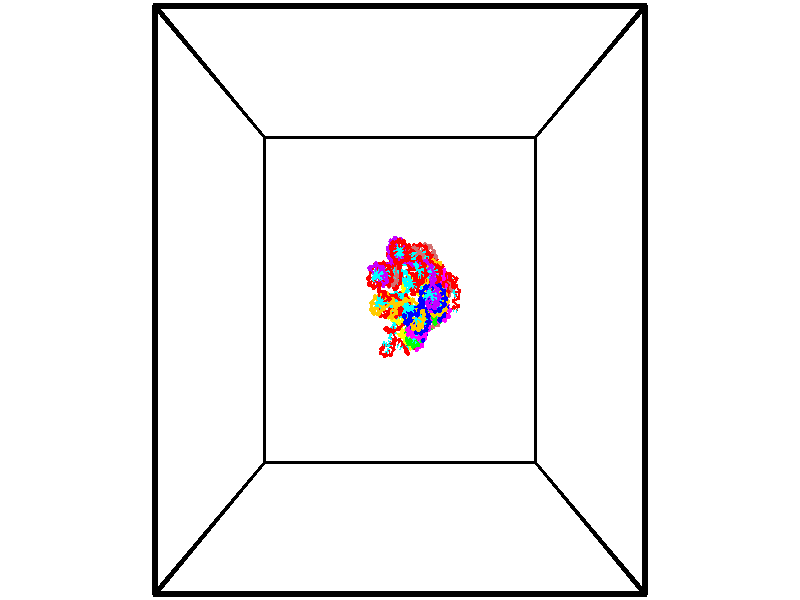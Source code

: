 // switches for output
#declare DRAW_BASES = 1; // possible values are 0, 1; only relevant for DNA ribbons
#declare DRAW_BASES_TYPE = 3; // possible values are 1, 2, 3; only relevant for DNA ribbons
#declare DRAW_FOG = 0; // set to 1 to enable fog

#include "colors.inc"

#include "transforms.inc"
background { rgb <1, 1, 1>}

#default {
   normal{
       ripples 0.25
       frequency 0.20
       turbulence 0.2
       lambda 5
   }
	finish {
		phong 0.1
		phong_size 40.
	}
}

// original window dimensions: 1024x640


// camera settings

camera {
	sky <-0, 1, 0>
	up <-0, 1, 0>
	right 1.6 * <1, 0, 0>
	location <18.5, 18.5, 82.5562>
	look_at <18.5, 18.5, 18.5>
	direction <0, 0, -64.0562>
	angle 67.0682
}


# declare cpy_camera_pos = <18.5, 18.5, 82.5562>;
# if (DRAW_FOG = 1)
fog {
	fog_type 2
	up vnormalize(cpy_camera_pos)
	color rgbt<1,1,1,0.3>
	distance 1e-5
	fog_alt 3e-3
	fog_offset 29.6
}
# end


// LIGHTS

# declare lum = 6;
global_settings {
	ambient_light rgb lum * <0.05, 0.05, 0.05>
	max_trace_level 15
}# declare cpy_direct_light_amount = 0.25;
light_source
{	1000 * <-1, -1, 1>,
	rgb lum * cpy_direct_light_amount
	parallel
}

light_source
{	1000 * <1, 1, -1>,
	rgb lum * cpy_direct_light_amount
	parallel
}

// strand 0

// nucleotide -1

// particle -1
sphere {
	<22.942438, 16.379747, -2.402624> 0.250000
	pigment { color rgbt <1,0,0,0> }
	no_shadow
}
cylinder {
	<22.875816, 16.313179, -2.013870>,  <22.835844, 16.273237, -1.780617>, 0.100000
	pigment { color rgbt <1,0,0,0> }
	no_shadow
}
cylinder {
	<22.875816, 16.313179, -2.013870>,  <22.942438, 16.379747, -2.402624>, 0.100000
	pigment { color rgbt <1,0,0,0> }
	no_shadow
}

// particle -1
sphere {
	<22.875816, 16.313179, -2.013870> 0.100000
	pigment { color rgbt <1,0,0,0> }
	no_shadow
}
sphere {
	0, 1
	scale<0.080000,0.200000,0.300000>
	matrix <-0.153638, 0.977995, 0.141137,
		-0.973989, -0.125812, -0.188459,
		-0.166555, -0.166421, 0.971886,
		22.825850, 16.263252, -1.722304>
	pigment { color rgbt <0,1,1,0> }
	no_shadow
}
cylinder {
	<22.313782, 16.492460, -2.881460>,  <22.942438, 16.379747, -2.402624>, 0.130000
	pigment { color rgbt <1,0,0,0> }
	no_shadow
}

// nucleotide -1

// particle -1
sphere {
	<22.313782, 16.492460, -2.881460> 0.250000
	pigment { color rgbt <1,0,0,0> }
	no_shadow
}
cylinder {
	<22.029568, 16.773010, -2.904151>,  <21.859039, 16.941339, -2.917766>, 0.100000
	pigment { color rgbt <1,0,0,0> }
	no_shadow
}
cylinder {
	<22.029568, 16.773010, -2.904151>,  <22.313782, 16.492460, -2.881460>, 0.100000
	pigment { color rgbt <1,0,0,0> }
	no_shadow
}

// particle -1
sphere {
	<22.029568, 16.773010, -2.904151> 0.100000
	pigment { color rgbt <1,0,0,0> }
	no_shadow
}
sphere {
	0, 1
	scale<0.080000,0.200000,0.300000>
	matrix <0.660550, 0.637043, -0.397302,
		-0.242519, -0.319769, -0.915933,
		-0.710534, 0.701373, -0.056728,
		21.816408, 16.983421, -2.921170>
	pigment { color rgbt <0,1,1,0> }
	no_shadow
}
cylinder {
	<22.509357, 16.732771, -3.523943>,  <22.313782, 16.492460, -2.881460>, 0.130000
	pigment { color rgbt <1,0,0,0> }
	no_shadow
}

// nucleotide -1

// particle -1
sphere {
	<22.509357, 16.732771, -3.523943> 0.250000
	pigment { color rgbt <1,0,0,0> }
	no_shadow
}
cylinder {
	<22.243073, 16.967175, -3.339153>,  <22.083302, 17.107817, -3.228279>, 0.100000
	pigment { color rgbt <1,0,0,0> }
	no_shadow
}
cylinder {
	<22.243073, 16.967175, -3.339153>,  <22.509357, 16.732771, -3.523943>, 0.100000
	pigment { color rgbt <1,0,0,0> }
	no_shadow
}

// particle -1
sphere {
	<22.243073, 16.967175, -3.339153> 0.100000
	pigment { color rgbt <1,0,0,0> }
	no_shadow
}
sphere {
	0, 1
	scale<0.080000,0.200000,0.300000>
	matrix <0.461211, 0.809809, -0.362621,
		-0.586610, -0.028334, -0.809374,
		-0.665713, 0.586009, 0.461974,
		22.043358, 17.142977, -3.200561>
	pigment { color rgbt <0,1,1,0> }
	no_shadow
}
cylinder {
	<22.312361, 17.283222, -4.080769>,  <22.509357, 16.732771, -3.523943>, 0.130000
	pigment { color rgbt <1,0,0,0> }
	no_shadow
}

// nucleotide -1

// particle -1
sphere {
	<22.312361, 17.283222, -4.080769> 0.250000
	pigment { color rgbt <1,0,0,0> }
	no_shadow
}
cylinder {
	<22.283390, 17.387253, -3.695622>,  <22.266008, 17.449671, -3.464534>, 0.100000
	pigment { color rgbt <1,0,0,0> }
	no_shadow
}
cylinder {
	<22.283390, 17.387253, -3.695622>,  <22.312361, 17.283222, -4.080769>, 0.100000
	pigment { color rgbt <1,0,0,0> }
	no_shadow
}

// particle -1
sphere {
	<22.283390, 17.387253, -3.695622> 0.100000
	pigment { color rgbt <1,0,0,0> }
	no_shadow
}
sphere {
	0, 1
	scale<0.080000,0.200000,0.300000>
	matrix <0.772291, 0.625520, -0.110866,
		-0.631127, 0.735585, -0.246158,
		-0.072425, 0.260076, 0.962868,
		22.261663, 17.465275, -3.406761>
	pigment { color rgbt <0,1,1,0> }
	no_shadow
}
cylinder {
	<22.623789, 17.938084, -3.975074>,  <22.312361, 17.283222, -4.080769>, 0.130000
	pigment { color rgbt <1,0,0,0> }
	no_shadow
}

// nucleotide -1

// particle -1
sphere {
	<22.623789, 17.938084, -3.975074> 0.250000
	pigment { color rgbt <1,0,0,0> }
	no_shadow
}
cylinder {
	<22.631218, 17.807125, -3.597193>,  <22.635675, 17.728550, -3.370464>, 0.100000
	pigment { color rgbt <1,0,0,0> }
	no_shadow
}
cylinder {
	<22.631218, 17.807125, -3.597193>,  <22.623789, 17.938084, -3.975074>, 0.100000
	pigment { color rgbt <1,0,0,0> }
	no_shadow
}

// particle -1
sphere {
	<22.631218, 17.807125, -3.597193> 0.100000
	pigment { color rgbt <1,0,0,0> }
	no_shadow
}
sphere {
	0, 1
	scale<0.080000,0.200000,0.300000>
	matrix <0.680074, 0.696757, 0.228100,
		-0.732908, 0.638232, 0.235595,
		0.018572, -0.327399, 0.944704,
		22.636789, 17.708906, -3.313781>
	pigment { color rgbt <0,1,1,0> }
	no_shadow
}
cylinder {
	<22.635494, 18.469866, -3.506868>,  <22.623789, 17.938084, -3.975074>, 0.130000
	pigment { color rgbt <1,0,0,0> }
	no_shadow
}

// nucleotide -1

// particle -1
sphere {
	<22.635494, 18.469866, -3.506868> 0.250000
	pigment { color rgbt <1,0,0,0> }
	no_shadow
}
cylinder {
	<22.795403, 18.184143, -3.277104>,  <22.891348, 18.012709, -3.139246>, 0.100000
	pigment { color rgbt <1,0,0,0> }
	no_shadow
}
cylinder {
	<22.795403, 18.184143, -3.277104>,  <22.635494, 18.469866, -3.506868>, 0.100000
	pigment { color rgbt <1,0,0,0> }
	no_shadow
}

// particle -1
sphere {
	<22.795403, 18.184143, -3.277104> 0.100000
	pigment { color rgbt <1,0,0,0> }
	no_shadow
}
sphere {
	0, 1
	scale<0.080000,0.200000,0.300000>
	matrix <0.677977, 0.652168, 0.339152,
		-0.616870, 0.253852, 0.745004,
		0.399773, -0.714308, 0.574409,
		22.915335, 17.969851, -3.104782>
	pigment { color rgbt <0,1,1,0> }
	no_shadow
}
cylinder {
	<22.504761, 18.590708, -2.805351>,  <22.635494, 18.469866, -3.506868>, 0.130000
	pigment { color rgbt <1,0,0,0> }
	no_shadow
}

// nucleotide -1

// particle -1
sphere {
	<22.504761, 18.590708, -2.805351> 0.250000
	pigment { color rgbt <1,0,0,0> }
	no_shadow
}
cylinder {
	<22.849617, 18.409863, -2.896834>,  <23.056530, 18.301355, -2.951724>, 0.100000
	pigment { color rgbt <1,0,0,0> }
	no_shadow
}
cylinder {
	<22.849617, 18.409863, -2.896834>,  <22.504761, 18.590708, -2.805351>, 0.100000
	pigment { color rgbt <1,0,0,0> }
	no_shadow
}

// particle -1
sphere {
	<22.849617, 18.409863, -2.896834> 0.100000
	pigment { color rgbt <1,0,0,0> }
	no_shadow
}
sphere {
	0, 1
	scale<0.080000,0.200000,0.300000>
	matrix <0.506168, 0.748489, 0.428438,
		-0.022518, -0.485138, 0.874148,
		0.862141, -0.452113, -0.228707,
		23.108259, 18.274229, -2.965446>
	pigment { color rgbt <0,1,1,0> }
	no_shadow
}
cylinder {
	<23.010012, 18.557011, -2.255415>,  <22.504761, 18.590708, -2.805351>, 0.130000
	pigment { color rgbt <1,0,0,0> }
	no_shadow
}

// nucleotide -1

// particle -1
sphere {
	<23.010012, 18.557011, -2.255415> 0.250000
	pigment { color rgbt <1,0,0,0> }
	no_shadow
}
cylinder {
	<23.250008, 18.500359, -2.570364>,  <23.394005, 18.466368, -2.759332>, 0.100000
	pigment { color rgbt <1,0,0,0> }
	no_shadow
}
cylinder {
	<23.250008, 18.500359, -2.570364>,  <23.010012, 18.557011, -2.255415>, 0.100000
	pigment { color rgbt <1,0,0,0> }
	no_shadow
}

// particle -1
sphere {
	<23.250008, 18.500359, -2.570364> 0.100000
	pigment { color rgbt <1,0,0,0> }
	no_shadow
}
sphere {
	0, 1
	scale<0.080000,0.200000,0.300000>
	matrix <0.684483, 0.600346, 0.413602,
		0.414117, -0.787100, 0.457145,
		0.599991, -0.141629, -0.787370,
		23.430004, 18.457870, -2.806575>
	pigment { color rgbt <0,1,1,0> }
	no_shadow
}
cylinder {
	<23.391085, 17.998526, -1.874362>,  <23.010012, 18.557011, -2.255415>, 0.130000
	pigment { color rgbt <1,0,0,0> }
	no_shadow
}

// nucleotide -1

// particle -1
sphere {
	<23.391085, 17.998526, -1.874362> 0.250000
	pigment { color rgbt <1,0,0,0> }
	no_shadow
}
cylinder {
	<23.233479, 17.686806, -1.679451>,  <23.138914, 17.499773, -1.562504>, 0.100000
	pigment { color rgbt <1,0,0,0> }
	no_shadow
}
cylinder {
	<23.233479, 17.686806, -1.679451>,  <23.391085, 17.998526, -1.874362>, 0.100000
	pigment { color rgbt <1,0,0,0> }
	no_shadow
}

// particle -1
sphere {
	<23.233479, 17.686806, -1.679451> 0.100000
	pigment { color rgbt <1,0,0,0> }
	no_shadow
}
sphere {
	0, 1
	scale<0.080000,0.200000,0.300000>
	matrix <0.476645, 0.280046, 0.833297,
		-0.785850, 0.560591, 0.261107,
		-0.394017, -0.779302, 0.487277,
		23.115273, 17.453014, -1.533267>
	pigment { color rgbt <0,1,1,0> }
	no_shadow
}
cylinder {
	<23.238722, 18.429735, -1.303137>,  <23.391085, 17.998526, -1.874362>, 0.130000
	pigment { color rgbt <1,0,0,0> }
	no_shadow
}

// nucleotide -1

// particle -1
sphere {
	<23.238722, 18.429735, -1.303137> 0.250000
	pigment { color rgbt <1,0,0,0> }
	no_shadow
}
cylinder {
	<23.284973, 18.046913, -1.196795>,  <23.312723, 17.817221, -1.132990>, 0.100000
	pigment { color rgbt <1,0,0,0> }
	no_shadow
}
cylinder {
	<23.284973, 18.046913, -1.196795>,  <23.238722, 18.429735, -1.303137>, 0.100000
	pigment { color rgbt <1,0,0,0> }
	no_shadow
}

// particle -1
sphere {
	<23.284973, 18.046913, -1.196795> 0.100000
	pigment { color rgbt <1,0,0,0> }
	no_shadow
}
sphere {
	0, 1
	scale<0.080000,0.200000,0.300000>
	matrix <0.678091, 0.271633, 0.682941,
		-0.725826, 0.101307, 0.680378,
		0.115626, -0.957054, 0.265854,
		23.319660, 17.759796, -1.117039>
	pigment { color rgbt <0,1,1,0> }
	no_shadow
}
cylinder {
	<23.352911, 18.503418, -0.571072>,  <23.238722, 18.429735, -1.303137>, 0.130000
	pigment { color rgbt <1,0,0,0> }
	no_shadow
}

// nucleotide -1

// particle -1
sphere {
	<23.352911, 18.503418, -0.571072> 0.250000
	pigment { color rgbt <1,0,0,0> }
	no_shadow
}
cylinder {
	<23.497860, 18.157272, -0.709540>,  <23.584829, 17.949585, -0.792620>, 0.100000
	pigment { color rgbt <1,0,0,0> }
	no_shadow
}
cylinder {
	<23.497860, 18.157272, -0.709540>,  <23.352911, 18.503418, -0.571072>, 0.100000
	pigment { color rgbt <1,0,0,0> }
	no_shadow
}

// particle -1
sphere {
	<23.497860, 18.157272, -0.709540> 0.100000
	pigment { color rgbt <1,0,0,0> }
	no_shadow
}
sphere {
	0, 1
	scale<0.080000,0.200000,0.300000>
	matrix <0.800144, 0.098373, 0.591686,
		-0.477970, -0.491396, 0.728062,
		0.362374, -0.865363, -0.346168,
		23.606573, 17.897663, -0.813390>
	pigment { color rgbt <0,1,1,0> }
	no_shadow
}
cylinder {
	<23.704544, 18.017467, 0.049587>,  <23.352911, 18.503418, -0.571072>, 0.130000
	pigment { color rgbt <1,0,0,0> }
	no_shadow
}

// nucleotide -1

// particle -1
sphere {
	<23.704544, 18.017467, 0.049587> 0.250000
	pigment { color rgbt <1,0,0,0> }
	no_shadow
}
cylinder {
	<23.830303, 17.889515, -0.307922>,  <23.905758, 17.812742, -0.522428>, 0.100000
	pigment { color rgbt <1,0,0,0> }
	no_shadow
}
cylinder {
	<23.830303, 17.889515, -0.307922>,  <23.704544, 18.017467, 0.049587>, 0.100000
	pigment { color rgbt <1,0,0,0> }
	no_shadow
}

// particle -1
sphere {
	<23.830303, 17.889515, -0.307922> 0.100000
	pigment { color rgbt <1,0,0,0> }
	no_shadow
}
sphere {
	0, 1
	scale<0.080000,0.200000,0.300000>
	matrix <0.886944, -0.236601, 0.396675,
		-0.338357, -0.917439, 0.209331,
		0.314397, -0.319883, -0.893773,
		23.924622, 17.793550, -0.576054>
	pigment { color rgbt <0,1,1,0> }
	no_shadow
}
cylinder {
	<23.783148, 17.302965, 0.074293>,  <23.704544, 18.017467, 0.049587>, 0.130000
	pigment { color rgbt <1,0,0,0> }
	no_shadow
}

// nucleotide -1

// particle -1
sphere {
	<23.783148, 17.302965, 0.074293> 0.250000
	pigment { color rgbt <1,0,0,0> }
	no_shadow
}
cylinder {
	<24.015556, 17.465069, -0.208034>,  <24.155001, 17.562330, -0.377431>, 0.100000
	pigment { color rgbt <1,0,0,0> }
	no_shadow
}
cylinder {
	<24.015556, 17.465069, -0.208034>,  <23.783148, 17.302965, 0.074293>, 0.100000
	pigment { color rgbt <1,0,0,0> }
	no_shadow
}

// particle -1
sphere {
	<24.015556, 17.465069, -0.208034> 0.100000
	pigment { color rgbt <1,0,0,0> }
	no_shadow
}
sphere {
	0, 1
	scale<0.080000,0.200000,0.300000>
	matrix <0.802609, -0.141420, 0.579499,
		0.135030, -0.903198, -0.407432,
		0.581021, 0.405258, -0.705819,
		24.189863, 17.586647, -0.419780>
	pigment { color rgbt <0,1,1,0> }
	no_shadow
}
cylinder {
	<24.379337, 16.903593, -0.029439>,  <23.783148, 17.302965, 0.074293>, 0.130000
	pigment { color rgbt <1,0,0,0> }
	no_shadow
}

// nucleotide -1

// particle -1
sphere {
	<24.379337, 16.903593, -0.029439> 0.250000
	pigment { color rgbt <1,0,0,0> }
	no_shadow
}
cylinder {
	<24.506603, 17.267704, -0.135397>,  <24.582962, 17.486170, -0.198972>, 0.100000
	pigment { color rgbt <1,0,0,0> }
	no_shadow
}
cylinder {
	<24.506603, 17.267704, -0.135397>,  <24.379337, 16.903593, -0.029439>, 0.100000
	pigment { color rgbt <1,0,0,0> }
	no_shadow
}

// particle -1
sphere {
	<24.506603, 17.267704, -0.135397> 0.100000
	pigment { color rgbt <1,0,0,0> }
	no_shadow
}
sphere {
	0, 1
	scale<0.080000,0.200000,0.300000>
	matrix <0.903670, -0.206721, 0.375028,
		0.286619, -0.358699, -0.888360,
		0.318165, 0.910275, -0.264896,
		24.602053, 17.540787, -0.214866>
	pigment { color rgbt <0,1,1,0> }
	no_shadow
}
cylinder {
	<24.822903, 16.838169, 0.541640>,  <24.379337, 16.903593, -0.029439>, 0.130000
	pigment { color rgbt <1,0,0,0> }
	no_shadow
}

// nucleotide -1

// particle -1
sphere {
	<24.822903, 16.838169, 0.541640> 0.250000
	pigment { color rgbt <1,0,0,0> }
	no_shadow
}
cylinder {
	<24.457653, 16.954834, 0.655581>,  <24.238504, 17.024834, 0.723946>, 0.100000
	pigment { color rgbt <1,0,0,0> }
	no_shadow
}
cylinder {
	<24.457653, 16.954834, 0.655581>,  <24.822903, 16.838169, 0.541640>, 0.100000
	pigment { color rgbt <1,0,0,0> }
	no_shadow
}

// particle -1
sphere {
	<24.457653, 16.954834, 0.655581> 0.100000
	pigment { color rgbt <1,0,0,0> }
	no_shadow
}
sphere {
	0, 1
	scale<0.080000,0.200000,0.300000>
	matrix <-0.082590, 0.551879, -0.829824,
		-0.399232, -0.781257, -0.479845,
		-0.913122, 0.291662, 0.284852,
		24.183716, 17.042332, 0.741037>
	pigment { color rgbt <0,1,1,0> }
	no_shadow
}
cylinder {
	<24.558378, 17.294008, 1.186143>,  <24.822903, 16.838169, 0.541640>, 0.130000
	pigment { color rgbt <1,0,0,0> }
	no_shadow
}

// nucleotide -1

// particle -1
sphere {
	<24.558378, 17.294008, 1.186143> 0.250000
	pigment { color rgbt <1,0,0,0> }
	no_shadow
}
cylinder {
	<24.679207, 17.446781, 1.535515>,  <24.751703, 17.538445, 1.745139>, 0.100000
	pigment { color rgbt <1,0,0,0> }
	no_shadow
}
cylinder {
	<24.679207, 17.446781, 1.535515>,  <24.558378, 17.294008, 1.186143>, 0.100000
	pigment { color rgbt <1,0,0,0> }
	no_shadow
}

// particle -1
sphere {
	<24.679207, 17.446781, 1.535515> 0.100000
	pigment { color rgbt <1,0,0,0> }
	no_shadow
}
sphere {
	0, 1
	scale<0.080000,0.200000,0.300000>
	matrix <0.921132, -0.352896, -0.164256,
		0.245496, 0.854163, -0.458408,
		0.302071, 0.381930, 0.873431,
		24.769829, 17.561359, 1.797545>
	pigment { color rgbt <0,1,1,0> }
	no_shadow
}
cylinder {
	<25.221878, 17.224491, 1.082971>,  <24.558378, 17.294008, 1.186143>, 0.130000
	pigment { color rgbt <1,0,0,0> }
	no_shadow
}

// nucleotide -1

// particle -1
sphere {
	<25.221878, 17.224491, 1.082971> 0.250000
	pigment { color rgbt <1,0,0,0> }
	no_shadow
}
cylinder {
	<25.200462, 17.332550, 1.467503>,  <25.187613, 17.397385, 1.698222>, 0.100000
	pigment { color rgbt <1,0,0,0> }
	no_shadow
}
cylinder {
	<25.200462, 17.332550, 1.467503>,  <25.221878, 17.224491, 1.082971>, 0.100000
	pigment { color rgbt <1,0,0,0> }
	no_shadow
}

// particle -1
sphere {
	<25.200462, 17.332550, 1.467503> 0.100000
	pigment { color rgbt <1,0,0,0> }
	no_shadow
}
sphere {
	0, 1
	scale<0.080000,0.200000,0.300000>
	matrix <0.956841, -0.261504, 0.126776,
		0.285639, 0.926627, -0.244486,
		-0.053540, 0.270146, 0.961330,
		25.184401, 17.413593, 1.755902>
	pigment { color rgbt <0,1,1,0> }
	no_shadow
}
cylinder {
	<25.791037, 17.664892, 1.239092>,  <25.221878, 17.224491, 1.082971>, 0.130000
	pigment { color rgbt <1,0,0,0> }
	no_shadow
}

// nucleotide -1

// particle -1
sphere {
	<25.791037, 17.664892, 1.239092> 0.250000
	pigment { color rgbt <1,0,0,0> }
	no_shadow
}
cylinder {
	<25.721260, 17.498920, 1.596282>,  <25.679394, 17.399338, 1.810597>, 0.100000
	pigment { color rgbt <1,0,0,0> }
	no_shadow
}
cylinder {
	<25.721260, 17.498920, 1.596282>,  <25.791037, 17.664892, 1.239092>, 0.100000
	pigment { color rgbt <1,0,0,0> }
	no_shadow
}

// particle -1
sphere {
	<25.721260, 17.498920, 1.596282> 0.100000
	pigment { color rgbt <1,0,0,0> }
	no_shadow
}
sphere {
	0, 1
	scale<0.080000,0.200000,0.300000>
	matrix <0.954294, -0.294748, 0.049464,
		0.242679, 0.860789, 0.447380,
		-0.174442, -0.414928, 0.892975,
		25.668928, 17.374443, 1.864175>
	pigment { color rgbt <0,1,1,0> }
	no_shadow
}
cylinder {
	<26.305696, 17.844933, 1.808080>,  <25.791037, 17.664892, 1.239092>, 0.130000
	pigment { color rgbt <1,0,0,0> }
	no_shadow
}

// nucleotide -1

// particle -1
sphere {
	<26.305696, 17.844933, 1.808080> 0.250000
	pigment { color rgbt <1,0,0,0> }
	no_shadow
}
cylinder {
	<26.163406, 17.485405, 1.910515>,  <26.078032, 17.269688, 1.971976>, 0.100000
	pigment { color rgbt <1,0,0,0> }
	no_shadow
}
cylinder {
	<26.163406, 17.485405, 1.910515>,  <26.305696, 17.844933, 1.808080>, 0.100000
	pigment { color rgbt <1,0,0,0> }
	no_shadow
}

// particle -1
sphere {
	<26.163406, 17.485405, 1.910515> 0.100000
	pigment { color rgbt <1,0,0,0> }
	no_shadow
}
sphere {
	0, 1
	scale<0.080000,0.200000,0.300000>
	matrix <0.932778, -0.358502, 0.037430,
		0.058165, 0.252188, 0.965929,
		-0.355727, -0.898820, 0.256087,
		26.056688, 17.215759, 1.987342>
	pigment { color rgbt <0,1,1,0> }
	no_shadow
}
cylinder {
	<25.661791, 18.380697, 1.727262>,  <26.305696, 17.844933, 1.808080>, 0.130000
	pigment { color rgbt <1,0,0,0> }
	no_shadow
}

// nucleotide -1

// particle -1
sphere {
	<25.661791, 18.380697, 1.727262> 0.250000
	pigment { color rgbt <1,0,0,0> }
	no_shadow
}
cylinder {
	<25.823009, 18.668114, 1.500547>,  <25.919741, 18.840565, 1.364518>, 0.100000
	pigment { color rgbt <1,0,0,0> }
	no_shadow
}
cylinder {
	<25.823009, 18.668114, 1.500547>,  <25.661791, 18.380697, 1.727262>, 0.100000
	pigment { color rgbt <1,0,0,0> }
	no_shadow
}

// particle -1
sphere {
	<25.823009, 18.668114, 1.500547> 0.100000
	pigment { color rgbt <1,0,0,0> }
	no_shadow
}
sphere {
	0, 1
	scale<0.080000,0.200000,0.300000>
	matrix <-0.300460, 0.688884, 0.659669,
		0.864452, -0.095580, 0.493546,
		0.403047, 0.718543, -0.566789,
		25.943924, 18.883677, 1.330510>
	pigment { color rgbt <0,1,1,0> }
	no_shadow
}
cylinder {
	<26.319273, 18.726471, 2.069742>,  <25.661791, 18.380697, 1.727262>, 0.130000
	pigment { color rgbt <1,0,0,0> }
	no_shadow
}

// nucleotide -1

// particle -1
sphere {
	<26.319273, 18.726471, 2.069742> 0.250000
	pigment { color rgbt <1,0,0,0> }
	no_shadow
}
cylinder {
	<26.092239, 18.955177, 1.832784>,  <25.956018, 19.092402, 1.690610>, 0.100000
	pigment { color rgbt <1,0,0,0> }
	no_shadow
}
cylinder {
	<26.092239, 18.955177, 1.832784>,  <26.319273, 18.726471, 2.069742>, 0.100000
	pigment { color rgbt <1,0,0,0> }
	no_shadow
}

// particle -1
sphere {
	<26.092239, 18.955177, 1.832784> 0.100000
	pigment { color rgbt <1,0,0,0> }
	no_shadow
}
sphere {
	0, 1
	scale<0.080000,0.200000,0.300000>
	matrix <-0.206193, 0.597876, 0.774615,
		0.797077, 0.561808, -0.221452,
		-0.567586, 0.571766, -0.592394,
		25.921963, 19.126707, 1.655066>
	pigment { color rgbt <0,1,1,0> }
	no_shadow
}
cylinder {
	<26.447212, 19.449265, 2.070261>,  <26.319273, 18.726471, 2.069742>, 0.130000
	pigment { color rgbt <1,0,0,0> }
	no_shadow
}

// nucleotide -1

// particle -1
sphere {
	<26.447212, 19.449265, 2.070261> 0.250000
	pigment { color rgbt <1,0,0,0> }
	no_shadow
}
cylinder {
	<26.056595, 19.392052, 2.005882>,  <25.822224, 19.357723, 1.967255>, 0.100000
	pigment { color rgbt <1,0,0,0> }
	no_shadow
}
cylinder {
	<26.056595, 19.392052, 2.005882>,  <26.447212, 19.449265, 2.070261>, 0.100000
	pigment { color rgbt <1,0,0,0> }
	no_shadow
}

// particle -1
sphere {
	<26.056595, 19.392052, 2.005882> 0.100000
	pigment { color rgbt <1,0,0,0> }
	no_shadow
}
sphere {
	0, 1
	scale<0.080000,0.200000,0.300000>
	matrix <-0.208377, 0.439517, 0.873730,
		-0.054232, 0.886773, -0.459012,
		-0.976544, -0.143032, -0.160947,
		25.763632, 19.349142, 1.957598>
	pigment { color rgbt <0,1,1,0> }
	no_shadow
}
cylinder {
	<25.982780, 20.079180, 2.213043>,  <26.447212, 19.449265, 2.070261>, 0.130000
	pigment { color rgbt <1,0,0,0> }
	no_shadow
}

// nucleotide -1

// particle -1
sphere {
	<25.982780, 20.079180, 2.213043> 0.250000
	pigment { color rgbt <1,0,0,0> }
	no_shadow
}
cylinder {
	<25.751812, 19.756641, 2.264260>,  <25.613232, 19.563118, 2.294991>, 0.100000
	pigment { color rgbt <1,0,0,0> }
	no_shadow
}
cylinder {
	<25.751812, 19.756641, 2.264260>,  <25.982780, 20.079180, 2.213043>, 0.100000
	pigment { color rgbt <1,0,0,0> }
	no_shadow
}

// particle -1
sphere {
	<25.751812, 19.756641, 2.264260> 0.100000
	pigment { color rgbt <1,0,0,0> }
	no_shadow
}
sphere {
	0, 1
	scale<0.080000,0.200000,0.300000>
	matrix <-0.307344, 0.359968, 0.880887,
		-0.756390, 0.469289, -0.455678,
		-0.577420, -0.806345, 0.128043,
		25.578587, 19.514738, 2.302673>
	pigment { color rgbt <0,1,1,0> }
	no_shadow
}
cylinder {
	<25.378845, 20.382677, 2.411112>,  <25.982780, 20.079180, 2.213043>, 0.130000
	pigment { color rgbt <1,0,0,0> }
	no_shadow
}

// nucleotide -1

// particle -1
sphere {
	<25.378845, 20.382677, 2.411112> 0.250000
	pigment { color rgbt <1,0,0,0> }
	no_shadow
}
cylinder {
	<25.450222, 20.023495, 2.572026>,  <25.493048, 19.807985, 2.668574>, 0.100000
	pigment { color rgbt <1,0,0,0> }
	no_shadow
}
cylinder {
	<25.450222, 20.023495, 2.572026>,  <25.378845, 20.382677, 2.411112>, 0.100000
	pigment { color rgbt <1,0,0,0> }
	no_shadow
}

// particle -1
sphere {
	<25.450222, 20.023495, 2.572026> 0.100000
	pigment { color rgbt <1,0,0,0> }
	no_shadow
}
sphere {
	0, 1
	scale<0.080000,0.200000,0.300000>
	matrix <-0.144453, 0.380508, 0.913426,
		-0.973289, -0.221105, -0.061814,
		0.178442, -0.897957, 0.402284,
		25.503756, 19.754108, 2.692711>
	pigment { color rgbt <0,1,1,0> }
	no_shadow
}
cylinder {
	<24.828497, 20.127171, 2.888709>,  <25.378845, 20.382677, 2.411112>, 0.130000
	pigment { color rgbt <1,0,0,0> }
	no_shadow
}

// nucleotide -1

// particle -1
sphere {
	<24.828497, 20.127171, 2.888709> 0.250000
	pigment { color rgbt <1,0,0,0> }
	no_shadow
}
cylinder {
	<25.195644, 20.018425, 3.004367>,  <25.415934, 19.953178, 3.073763>, 0.100000
	pigment { color rgbt <1,0,0,0> }
	no_shadow
}
cylinder {
	<25.195644, 20.018425, 3.004367>,  <24.828497, 20.127171, 2.888709>, 0.100000
	pigment { color rgbt <1,0,0,0> }
	no_shadow
}

// particle -1
sphere {
	<25.195644, 20.018425, 3.004367> 0.100000
	pigment { color rgbt <1,0,0,0> }
	no_shadow
}
sphere {
	0, 1
	scale<0.080000,0.200000,0.300000>
	matrix <-0.151073, 0.434372, 0.887974,
		-0.367005, -0.858727, 0.357626,
		0.917870, -0.271864, 0.289147,
		25.471004, 19.936867, 3.091111>
	pigment { color rgbt <0,1,1,0> }
	no_shadow
}
cylinder {
	<24.765373, 19.914537, 3.509009>,  <24.828497, 20.127171, 2.888709>, 0.130000
	pigment { color rgbt <1,0,0,0> }
	no_shadow
}

// nucleotide -1

// particle -1
sphere {
	<24.765373, 19.914537, 3.509009> 0.250000
	pigment { color rgbt <1,0,0,0> }
	no_shadow
}
cylinder {
	<25.154888, 20.001537, 3.482383>,  <25.388597, 20.053738, 3.466408>, 0.100000
	pigment { color rgbt <1,0,0,0> }
	no_shadow
}
cylinder {
	<25.154888, 20.001537, 3.482383>,  <24.765373, 19.914537, 3.509009>, 0.100000
	pigment { color rgbt <1,0,0,0> }
	no_shadow
}

// particle -1
sphere {
	<25.154888, 20.001537, 3.482383> 0.100000
	pigment { color rgbt <1,0,0,0> }
	no_shadow
}
sphere {
	0, 1
	scale<0.080000,0.200000,0.300000>
	matrix <-0.048849, 0.485789, 0.872710,
		0.222150, -0.846583, 0.483680,
		0.973788, 0.217500, -0.066563,
		25.447025, 20.066788, 3.462414>
	pigment { color rgbt <0,1,1,0> }
	no_shadow
}
cylinder {
	<25.220903, 19.746204, 4.046412>,  <24.765373, 19.914537, 3.509009>, 0.130000
	pigment { color rgbt <1,0,0,0> }
	no_shadow
}

// nucleotide -1

// particle -1
sphere {
	<25.220903, 19.746204, 4.046412> 0.250000
	pigment { color rgbt <1,0,0,0> }
	no_shadow
}
cylinder {
	<25.338093, 20.086857, 3.872566>,  <25.408405, 20.291248, 3.768258>, 0.100000
	pigment { color rgbt <1,0,0,0> }
	no_shadow
}
cylinder {
	<25.338093, 20.086857, 3.872566>,  <25.220903, 19.746204, 4.046412>, 0.100000
	pigment { color rgbt <1,0,0,0> }
	no_shadow
}

// particle -1
sphere {
	<25.338093, 20.086857, 3.872566> 0.100000
	pigment { color rgbt <1,0,0,0> }
	no_shadow
}
sphere {
	0, 1
	scale<0.080000,0.200000,0.300000>
	matrix <-0.174269, 0.494509, 0.851523,
		0.940105, -0.173733, 0.293291,
		0.292973, 0.851632, -0.434614,
		25.425985, 20.342346, 3.742182>
	pigment { color rgbt <0,1,1,0> }
	no_shadow
}
cylinder {
	<25.529703, 20.048635, 4.655585>,  <25.220903, 19.746204, 4.046412>, 0.130000
	pigment { color rgbt <1,0,0,0> }
	no_shadow
}

// nucleotide -1

// particle -1
sphere {
	<25.529703, 20.048635, 4.655585> 0.250000
	pigment { color rgbt <1,0,0,0> }
	no_shadow
}
cylinder {
	<25.427227, 20.323254, 4.383403>,  <25.365742, 20.488026, 4.220093>, 0.100000
	pigment { color rgbt <1,0,0,0> }
	no_shadow
}
cylinder {
	<25.427227, 20.323254, 4.383403>,  <25.529703, 20.048635, 4.655585>, 0.100000
	pigment { color rgbt <1,0,0,0> }
	no_shadow
}

// particle -1
sphere {
	<25.427227, 20.323254, 4.383403> 0.100000
	pigment { color rgbt <1,0,0,0> }
	no_shadow
}
sphere {
	0, 1
	scale<0.080000,0.200000,0.300000>
	matrix <-0.293275, 0.615561, 0.731488,
		0.921063, 0.386960, 0.043648,
		-0.256189, 0.686547, -0.680456,
		25.350370, 20.529217, 4.179266>
	pigment { color rgbt <0,1,1,0> }
	no_shadow
}
cylinder {
	<25.803850, 20.782877, 4.670834>,  <25.529703, 20.048635, 4.655585>, 0.130000
	pigment { color rgbt <1,0,0,0> }
	no_shadow
}

// nucleotide -1

// particle -1
sphere {
	<25.803850, 20.782877, 4.670834> 0.250000
	pigment { color rgbt <1,0,0,0> }
	no_shadow
}
cylinder {
	<25.431183, 20.693764, 4.556036>,  <25.207582, 20.640295, 4.487157>, 0.100000
	pigment { color rgbt <1,0,0,0> }
	no_shadow
}
cylinder {
	<25.431183, 20.693764, 4.556036>,  <25.803850, 20.782877, 4.670834>, 0.100000
	pigment { color rgbt <1,0,0,0> }
	no_shadow
}

// particle -1
sphere {
	<25.431183, 20.693764, 4.556036> 0.100000
	pigment { color rgbt <1,0,0,0> }
	no_shadow
}
sphere {
	0, 1
	scale<0.080000,0.200000,0.300000>
	matrix <-0.339713, 0.254107, 0.905552,
		-0.128815, 0.941168, -0.312425,
		-0.931666, -0.222783, -0.286994,
		25.151684, 20.626928, 4.469938>
	pigment { color rgbt <0,1,1,0> }
	no_shadow
}
cylinder {
	<25.026253, 21.234459, 4.566445>,  <25.803850, 20.782877, 4.670834>, 0.130000
	pigment { color rgbt <1,0,0,0> }
	no_shadow
}

// nucleotide -1

// particle -1
sphere {
	<25.026253, 21.234459, 4.566445> 0.250000
	pigment { color rgbt <1,0,0,0> }
	no_shadow
}
cylinder {
	<25.023331, 20.858665, 4.703450>,  <25.021578, 20.633188, 4.785653>, 0.100000
	pigment { color rgbt <1,0,0,0> }
	no_shadow
}
cylinder {
	<25.023331, 20.858665, 4.703450>,  <25.026253, 21.234459, 4.566445>, 0.100000
	pigment { color rgbt <1,0,0,0> }
	no_shadow
}

// particle -1
sphere {
	<25.023331, 20.858665, 4.703450> 0.100000
	pigment { color rgbt <1,0,0,0> }
	no_shadow
}
sphere {
	0, 1
	scale<0.080000,0.200000,0.300000>
	matrix <-0.469532, 0.305638, 0.828326,
		-0.882885, -0.154768, -0.443352,
		-0.007307, -0.939485, 0.342512,
		25.021139, 20.576820, 4.806203>
	pigment { color rgbt <0,1,1,0> }
	no_shadow
}
cylinder {
	<24.760578, 21.223377, 5.251196>,  <25.026253, 21.234459, 4.566445>, 0.130000
	pigment { color rgbt <1,0,0,0> }
	no_shadow
}

// nucleotide -1

// particle -1
sphere {
	<24.760578, 21.223377, 5.251196> 0.250000
	pigment { color rgbt <1,0,0,0> }
	no_shadow
}
cylinder {
	<24.750320, 20.827320, 5.196122>,  <24.744165, 20.589685, 5.163078>, 0.100000
	pigment { color rgbt <1,0,0,0> }
	no_shadow
}
cylinder {
	<24.750320, 20.827320, 5.196122>,  <24.760578, 21.223377, 5.251196>, 0.100000
	pigment { color rgbt <1,0,0,0> }
	no_shadow
}

// particle -1
sphere {
	<24.750320, 20.827320, 5.196122> 0.100000
	pigment { color rgbt <1,0,0,0> }
	no_shadow
}
sphere {
	0, 1
	scale<0.080000,0.200000,0.300000>
	matrix <-0.450530, -0.111503, 0.885771,
		-0.892393, 0.084747, -0.443230,
		-0.025645, -0.990144, -0.137686,
		24.742626, 20.530277, 5.154817>
	pigment { color rgbt <0,1,1,0> }
	no_shadow
}
cylinder {
	<24.183001, 20.961573, 5.544447>,  <24.760578, 21.223377, 5.251196>, 0.130000
	pigment { color rgbt <1,0,0,0> }
	no_shadow
}

// nucleotide -1

// particle -1
sphere {
	<24.183001, 20.961573, 5.544447> 0.250000
	pigment { color rgbt <1,0,0,0> }
	no_shadow
}
cylinder {
	<24.434101, 20.651142, 5.568556>,  <24.584763, 20.464884, 5.583021>, 0.100000
	pigment { color rgbt <1,0,0,0> }
	no_shadow
}
cylinder {
	<24.434101, 20.651142, 5.568556>,  <24.183001, 20.961573, 5.544447>, 0.100000
	pigment { color rgbt <1,0,0,0> }
	no_shadow
}

// particle -1
sphere {
	<24.434101, 20.651142, 5.568556> 0.100000
	pigment { color rgbt <1,0,0,0> }
	no_shadow
}
sphere {
	0, 1
	scale<0.080000,0.200000,0.300000>
	matrix <-0.432207, -0.283112, 0.856180,
		-0.647397, -0.563520, -0.513150,
		0.627753, -0.776076, 0.060271,
		24.622427, 20.418320, 5.586637>
	pigment { color rgbt <0,1,1,0> }
	no_shadow
}
cylinder {
	<23.818977, 20.330799, 5.768266>,  <24.183001, 20.961573, 5.544447>, 0.130000
	pigment { color rgbt <1,0,0,0> }
	no_shadow
}

// nucleotide -1

// particle -1
sphere {
	<23.818977, 20.330799, 5.768266> 0.250000
	pigment { color rgbt <1,0,0,0> }
	no_shadow
}
cylinder {
	<24.205826, 20.316761, 5.869020>,  <24.437935, 20.308338, 5.929471>, 0.100000
	pigment { color rgbt <1,0,0,0> }
	no_shadow
}
cylinder {
	<24.205826, 20.316761, 5.869020>,  <23.818977, 20.330799, 5.768266>, 0.100000
	pigment { color rgbt <1,0,0,0> }
	no_shadow
}

// particle -1
sphere {
	<24.205826, 20.316761, 5.869020> 0.100000
	pigment { color rgbt <1,0,0,0> }
	no_shadow
}
sphere {
	0, 1
	scale<0.080000,0.200000,0.300000>
	matrix <-0.249279, -0.326972, 0.911564,
		0.050366, -0.944382, -0.324970,
		0.967121, -0.035096, 0.251883,
		24.495962, 20.306232, 5.944584>
	pigment { color rgbt <0,1,1,0> }
	no_shadow
}
cylinder {
	<24.088459, 19.656862, 6.191158>,  <23.818977, 20.330799, 5.768266>, 0.130000
	pigment { color rgbt <1,0,0,0> }
	no_shadow
}

// nucleotide -1

// particle -1
sphere {
	<24.088459, 19.656862, 6.191158> 0.250000
	pigment { color rgbt <1,0,0,0> }
	no_shadow
}
cylinder {
	<24.281872, 19.997486, 6.272197>,  <24.397919, 20.201860, 6.320820>, 0.100000
	pigment { color rgbt <1,0,0,0> }
	no_shadow
}
cylinder {
	<24.281872, 19.997486, 6.272197>,  <24.088459, 19.656862, 6.191158>, 0.100000
	pigment { color rgbt <1,0,0,0> }
	no_shadow
}

// particle -1
sphere {
	<24.281872, 19.997486, 6.272197> 0.100000
	pigment { color rgbt <1,0,0,0> }
	no_shadow
}
sphere {
	0, 1
	scale<0.080000,0.200000,0.300000>
	matrix <-0.021657, -0.219743, 0.975317,
		0.875059, -0.475985, -0.087811,
		0.483532, 0.851558, 0.202597,
		24.426931, 20.252954, 6.332976>
	pigment { color rgbt <0,1,1,0> }
	no_shadow
}
cylinder {
	<24.638054, 19.493286, 6.779815>,  <24.088459, 19.656862, 6.191158>, 0.130000
	pigment { color rgbt <1,0,0,0> }
	no_shadow
}

// nucleotide -1

// particle -1
sphere {
	<24.638054, 19.493286, 6.779815> 0.250000
	pigment { color rgbt <1,0,0,0> }
	no_shadow
}
cylinder {
	<24.532368, 19.878750, 6.795557>,  <24.468956, 20.110027, 6.805002>, 0.100000
	pigment { color rgbt <1,0,0,0> }
	no_shadow
}
cylinder {
	<24.532368, 19.878750, 6.795557>,  <24.638054, 19.493286, 6.779815>, 0.100000
	pigment { color rgbt <1,0,0,0> }
	no_shadow
}

// particle -1
sphere {
	<24.532368, 19.878750, 6.795557> 0.100000
	pigment { color rgbt <1,0,0,0> }
	no_shadow
}
sphere {
	0, 1
	scale<0.080000,0.200000,0.300000>
	matrix <-0.094096, -0.066367, 0.993349,
		0.959862, 0.258757, 0.108212,
		-0.264217, 0.963660, 0.039356,
		24.453102, 20.167849, 6.807364>
	pigment { color rgbt <0,1,1,0> }
	no_shadow
}
cylinder {
	<25.117172, 19.839701, 7.220290>,  <24.638054, 19.493286, 6.779815>, 0.130000
	pigment { color rgbt <1,0,0,0> }
	no_shadow
}

// nucleotide -1

// particle -1
sphere {
	<25.117172, 19.839701, 7.220290> 0.250000
	pigment { color rgbt <1,0,0,0> }
	no_shadow
}
cylinder {
	<24.760448, 20.020443, 7.229232>,  <24.546413, 20.128889, 7.234597>, 0.100000
	pigment { color rgbt <1,0,0,0> }
	no_shadow
}
cylinder {
	<24.760448, 20.020443, 7.229232>,  <25.117172, 19.839701, 7.220290>, 0.100000
	pigment { color rgbt <1,0,0,0> }
	no_shadow
}

// particle -1
sphere {
	<24.760448, 20.020443, 7.229232> 0.100000
	pigment { color rgbt <1,0,0,0> }
	no_shadow
}
sphere {
	0, 1
	scale<0.080000,0.200000,0.300000>
	matrix <-0.195112, -0.428726, 0.882114,
		0.408175, 0.782316, 0.470505,
		-0.891810, 0.451858, 0.022356,
		24.492905, 20.156000, 7.235939>
	pigment { color rgbt <0,1,1,0> }
	no_shadow
}
cylinder {
	<25.057335, 20.293421, 7.783782>,  <25.117172, 19.839701, 7.220290>, 0.130000
	pigment { color rgbt <1,0,0,0> }
	no_shadow
}

// nucleotide -1

// particle -1
sphere {
	<25.057335, 20.293421, 7.783782> 0.250000
	pigment { color rgbt <1,0,0,0> }
	no_shadow
}
cylinder {
	<24.684662, 20.197807, 7.674359>,  <24.461058, 20.140438, 7.608706>, 0.100000
	pigment { color rgbt <1,0,0,0> }
	no_shadow
}
cylinder {
	<24.684662, 20.197807, 7.674359>,  <25.057335, 20.293421, 7.783782>, 0.100000
	pigment { color rgbt <1,0,0,0> }
	no_shadow
}

// particle -1
sphere {
	<24.684662, 20.197807, 7.674359> 0.100000
	pigment { color rgbt <1,0,0,0> }
	no_shadow
}
sphere {
	0, 1
	scale<0.080000,0.200000,0.300000>
	matrix <-0.135376, -0.470337, 0.872042,
		-0.337113, 0.849497, 0.405844,
		-0.931680, -0.239035, -0.273558,
		24.405157, 20.126097, 7.592292>
	pigment { color rgbt <0,1,1,0> }
	no_shadow
}
cylinder {
	<24.717947, 20.621574, 8.312321>,  <25.057335, 20.293421, 7.783782>, 0.130000
	pigment { color rgbt <1,0,0,0> }
	no_shadow
}

// nucleotide -1

// particle -1
sphere {
	<24.717947, 20.621574, 8.312321> 0.250000
	pigment { color rgbt <1,0,0,0> }
	no_shadow
}
cylinder {
	<24.453377, 20.366535, 8.154340>,  <24.294634, 20.213512, 8.059551>, 0.100000
	pigment { color rgbt <1,0,0,0> }
	no_shadow
}
cylinder {
	<24.453377, 20.366535, 8.154340>,  <24.717947, 20.621574, 8.312321>, 0.100000
	pigment { color rgbt <1,0,0,0> }
	no_shadow
}

// particle -1
sphere {
	<24.453377, 20.366535, 8.154340> 0.100000
	pigment { color rgbt <1,0,0,0> }
	no_shadow
}
sphere {
	0, 1
	scale<0.080000,0.200000,0.300000>
	matrix <-0.399348, -0.146345, 0.905044,
		-0.634851, 0.756343, -0.157826,
		-0.661426, -0.637596, -0.394951,
		24.254950, 20.175257, 8.035854>
	pigment { color rgbt <0,1,1,0> }
	no_shadow
}
cylinder {
	<24.193832, 20.869596, 8.674050>,  <24.717947, 20.621574, 8.312321>, 0.130000
	pigment { color rgbt <1,0,0,0> }
	no_shadow
}

// nucleotide -1

// particle -1
sphere {
	<24.193832, 20.869596, 8.674050> 0.250000
	pigment { color rgbt <1,0,0,0> }
	no_shadow
}
cylinder {
	<24.103947, 20.504848, 8.536650>,  <24.050014, 20.285999, 8.454209>, 0.100000
	pigment { color rgbt <1,0,0,0> }
	no_shadow
}
cylinder {
	<24.103947, 20.504848, 8.536650>,  <24.193832, 20.869596, 8.674050>, 0.100000
	pigment { color rgbt <1,0,0,0> }
	no_shadow
}

// particle -1
sphere {
	<24.103947, 20.504848, 8.536650> 0.100000
	pigment { color rgbt <1,0,0,0> }
	no_shadow
}
sphere {
	0, 1
	scale<0.080000,0.200000,0.300000>
	matrix <-0.447201, -0.216690, 0.867789,
		-0.865745, 0.348621, -0.359095,
		-0.224717, -0.911871, -0.343502,
		24.036531, 20.231287, 8.433599>
	pigment { color rgbt <0,1,1,0> }
	no_shadow
}
cylinder {
	<23.539539, 20.702414, 8.833379>,  <24.193832, 20.869596, 8.674050>, 0.130000
	pigment { color rgbt <1,0,0,0> }
	no_shadow
}

// nucleotide -1

// particle -1
sphere {
	<23.539539, 20.702414, 8.833379> 0.250000
	pigment { color rgbt <1,0,0,0> }
	no_shadow
}
cylinder {
	<23.682510, 20.331791, 8.786496>,  <23.768293, 20.109417, 8.758367>, 0.100000
	pigment { color rgbt <1,0,0,0> }
	no_shadow
}
cylinder {
	<23.682510, 20.331791, 8.786496>,  <23.539539, 20.702414, 8.833379>, 0.100000
	pigment { color rgbt <1,0,0,0> }
	no_shadow
}

// particle -1
sphere {
	<23.682510, 20.331791, 8.786496> 0.100000
	pigment { color rgbt <1,0,0,0> }
	no_shadow
}
sphere {
	0, 1
	scale<0.080000,0.200000,0.300000>
	matrix <-0.400966, -0.265583, 0.876751,
		-0.843488, -0.266379, -0.466445,
		0.357427, -0.926557, -0.117207,
		23.789738, 20.053823, 8.751334>
	pigment { color rgbt <0,1,1,0> }
	no_shadow
}
cylinder {
	<22.944653, 20.299030, 9.023534>,  <23.539539, 20.702414, 8.833379>, 0.130000
	pigment { color rgbt <1,0,0,0> }
	no_shadow
}

// nucleotide -1

// particle -1
sphere {
	<22.944653, 20.299030, 9.023534> 0.250000
	pigment { color rgbt <1,0,0,0> }
	no_shadow
}
cylinder {
	<23.267097, 20.062641, 9.035731>,  <23.460566, 19.920807, 9.043050>, 0.100000
	pigment { color rgbt <1,0,0,0> }
	no_shadow
}
cylinder {
	<23.267097, 20.062641, 9.035731>,  <22.944653, 20.299030, 9.023534>, 0.100000
	pigment { color rgbt <1,0,0,0> }
	no_shadow
}

// particle -1
sphere {
	<23.267097, 20.062641, 9.035731> 0.100000
	pigment { color rgbt <1,0,0,0> }
	no_shadow
}
sphere {
	0, 1
	scale<0.080000,0.200000,0.300000>
	matrix <-0.348773, -0.432849, 0.831264,
		-0.478060, -0.680726, -0.555042,
		0.806112, -0.590977, 0.030491,
		23.508932, 19.885349, 9.044880>
	pigment { color rgbt <0,1,1,0> }
	no_shadow
}
cylinder {
	<22.783247, 19.580860, 9.067373>,  <22.944653, 20.299030, 9.023534>, 0.130000
	pigment { color rgbt <1,0,0,0> }
	no_shadow
}

// nucleotide -1

// particle -1
sphere {
	<22.783247, 19.580860, 9.067373> 0.250000
	pigment { color rgbt <1,0,0,0> }
	no_shadow
}
cylinder {
	<23.147800, 19.612698, 9.228888>,  <23.366533, 19.631800, 9.325796>, 0.100000
	pigment { color rgbt <1,0,0,0> }
	no_shadow
}
cylinder {
	<23.147800, 19.612698, 9.228888>,  <22.783247, 19.580860, 9.067373>, 0.100000
	pigment { color rgbt <1,0,0,0> }
	no_shadow
}

// particle -1
sphere {
	<23.147800, 19.612698, 9.228888> 0.100000
	pigment { color rgbt <1,0,0,0> }
	no_shadow
}
sphere {
	0, 1
	scale<0.080000,0.200000,0.300000>
	matrix <-0.354312, -0.347408, 0.868200,
		0.209381, -0.934330, -0.288421,
		0.911385, 0.079594, 0.403785,
		23.421215, 19.636576, 9.350023>
	pigment { color rgbt <0,1,1,0> }
	no_shadow
}
cylinder {
	<22.675999, 19.218500, 9.611093>,  <22.783247, 19.580860, 9.067373>, 0.130000
	pigment { color rgbt <1,0,0,0> }
	no_shadow
}

// nucleotide -1

// particle -1
sphere {
	<22.675999, 19.218500, 9.611093> 0.250000
	pigment { color rgbt <1,0,0,0> }
	no_shadow
}
cylinder {
	<23.032787, 19.387135, 9.676398>,  <23.246861, 19.488316, 9.715582>, 0.100000
	pigment { color rgbt <1,0,0,0> }
	no_shadow
}
cylinder {
	<23.032787, 19.387135, 9.676398>,  <22.675999, 19.218500, 9.611093>, 0.100000
	pigment { color rgbt <1,0,0,0> }
	no_shadow
}

// particle -1
sphere {
	<23.032787, 19.387135, 9.676398> 0.100000
	pigment { color rgbt <1,0,0,0> }
	no_shadow
}
sphere {
	0, 1
	scale<0.080000,0.200000,0.300000>
	matrix <-0.022042, -0.320144, 0.947112,
		0.451557, -0.848395, -0.276267,
		0.891970, 0.421585, 0.163263,
		23.300379, 19.513611, 9.725377>
	pigment { color rgbt <0,1,1,0> }
	no_shadow
}
cylinder {
	<22.977942, 18.755203, 10.032042>,  <22.675999, 19.218500, 9.611093>, 0.130000
	pigment { color rgbt <1,0,0,0> }
	no_shadow
}

// nucleotide -1

// particle -1
sphere {
	<22.977942, 18.755203, 10.032042> 0.250000
	pigment { color rgbt <1,0,0,0> }
	no_shadow
}
cylinder {
	<23.170094, 19.101574, 10.087757>,  <23.285385, 19.309397, 10.121186>, 0.100000
	pigment { color rgbt <1,0,0,0> }
	no_shadow
}
cylinder {
	<23.170094, 19.101574, 10.087757>,  <22.977942, 18.755203, 10.032042>, 0.100000
	pigment { color rgbt <1,0,0,0> }
	no_shadow
}

// particle -1
sphere {
	<23.170094, 19.101574, 10.087757> 0.100000
	pigment { color rgbt <1,0,0,0> }
	no_shadow
}
sphere {
	0, 1
	scale<0.080000,0.200000,0.300000>
	matrix <-0.117670, -0.093746, 0.988618,
		0.869130, -0.491304, 0.056860,
		0.480382, 0.865928, 0.139289,
		23.314209, 19.361353, 10.129544>
	pigment { color rgbt <0,1,1,0> }
	no_shadow
}
cylinder {
	<23.547010, 18.647085, 10.484325>,  <22.977942, 18.755203, 10.032042>, 0.130000
	pigment { color rgbt <1,0,0,0> }
	no_shadow
}

// nucleotide -1

// particle -1
sphere {
	<23.547010, 18.647085, 10.484325> 0.250000
	pigment { color rgbt <1,0,0,0> }
	no_shadow
}
cylinder {
	<23.510235, 19.044456, 10.511586>,  <23.488169, 19.282879, 10.527943>, 0.100000
	pigment { color rgbt <1,0,0,0> }
	no_shadow
}
cylinder {
	<23.510235, 19.044456, 10.511586>,  <23.547010, 18.647085, 10.484325>, 0.100000
	pigment { color rgbt <1,0,0,0> }
	no_shadow
}

// particle -1
sphere {
	<23.510235, 19.044456, 10.511586> 0.100000
	pigment { color rgbt <1,0,0,0> }
	no_shadow
}
sphere {
	0, 1
	scale<0.080000,0.200000,0.300000>
	matrix <-0.106213, -0.077836, 0.991292,
		0.990084, 0.083901, 0.112672,
		-0.091940, 0.993429, 0.068152,
		23.482653, 19.342485, 10.532032>
	pigment { color rgbt <0,1,1,0> }
	no_shadow
}
cylinder {
	<24.012871, 18.850201, 11.061131>,  <23.547010, 18.647085, 10.484325>, 0.130000
	pigment { color rgbt <1,0,0,0> }
	no_shadow
}

// nucleotide -1

// particle -1
sphere {
	<24.012871, 18.850201, 11.061131> 0.250000
	pigment { color rgbt <1,0,0,0> }
	no_shadow
}
cylinder {
	<23.730389, 19.127659, 11.004380>,  <23.560900, 19.294134, 10.970330>, 0.100000
	pigment { color rgbt <1,0,0,0> }
	no_shadow
}
cylinder {
	<23.730389, 19.127659, 11.004380>,  <24.012871, 18.850201, 11.061131>, 0.100000
	pigment { color rgbt <1,0,0,0> }
	no_shadow
}

// particle -1
sphere {
	<23.730389, 19.127659, 11.004380> 0.100000
	pigment { color rgbt <1,0,0,0> }
	no_shadow
}
sphere {
	0, 1
	scale<0.080000,0.200000,0.300000>
	matrix <-0.144251, 0.055218, 0.987999,
		0.693155, 0.718197, 0.061064,
		-0.706207, 0.693645, -0.141876,
		23.518526, 19.335752, 10.961818>
	pigment { color rgbt <0,1,1,0> }
	no_shadow
}
cylinder {
	<24.189001, 19.292057, 11.608572>,  <24.012871, 18.850201, 11.061131>, 0.130000
	pigment { color rgbt <1,0,0,0> }
	no_shadow
}

// nucleotide -1

// particle -1
sphere {
	<24.189001, 19.292057, 11.608572> 0.250000
	pigment { color rgbt <1,0,0,0> }
	no_shadow
}
cylinder {
	<23.822666, 19.407562, 11.496958>,  <23.602865, 19.476866, 11.429989>, 0.100000
	pigment { color rgbt <1,0,0,0> }
	no_shadow
}
cylinder {
	<23.822666, 19.407562, 11.496958>,  <24.189001, 19.292057, 11.608572>, 0.100000
	pigment { color rgbt <1,0,0,0> }
	no_shadow
}

// particle -1
sphere {
	<23.822666, 19.407562, 11.496958> 0.100000
	pigment { color rgbt <1,0,0,0> }
	no_shadow
}
sphere {
	0, 1
	scale<0.080000,0.200000,0.300000>
	matrix <-0.218626, 0.224296, 0.949681,
		0.336820, 0.930756, -0.142287,
		-0.915835, 0.288764, -0.279035,
		23.547916, 19.494192, 11.413247>
	pigment { color rgbt <0,1,1,0> }
	no_shadow
}
cylinder {
	<24.084219, 19.966274, 11.817788>,  <24.189001, 19.292057, 11.608572>, 0.130000
	pigment { color rgbt <1,0,0,0> }
	no_shadow
}

// nucleotide -1

// particle -1
sphere {
	<24.084219, 19.966274, 11.817788> 0.250000
	pigment { color rgbt <1,0,0,0> }
	no_shadow
}
cylinder {
	<23.712383, 19.821266, 11.791133>,  <23.489281, 19.734261, 11.775140>, 0.100000
	pigment { color rgbt <1,0,0,0> }
	no_shadow
}
cylinder {
	<23.712383, 19.821266, 11.791133>,  <24.084219, 19.966274, 11.817788>, 0.100000
	pigment { color rgbt <1,0,0,0> }
	no_shadow
}

// particle -1
sphere {
	<23.712383, 19.821266, 11.791133> 0.100000
	pigment { color rgbt <1,0,0,0> }
	no_shadow
}
sphere {
	0, 1
	scale<0.080000,0.200000,0.300000>
	matrix <-0.199288, 0.342235, 0.918237,
		-0.310074, 0.866865, -0.390384,
		-0.929590, -0.362520, -0.066638,
		23.433506, 19.712509, 11.771142>
	pigment { color rgbt <0,1,1,0> }
	no_shadow
}
cylinder {
	<23.694256, 20.489439, 11.984122>,  <24.084219, 19.966274, 11.817788>, 0.130000
	pigment { color rgbt <1,0,0,0> }
	no_shadow
}

// nucleotide -1

// particle -1
sphere {
	<23.694256, 20.489439, 11.984122> 0.250000
	pigment { color rgbt <1,0,0,0> }
	no_shadow
}
cylinder {
	<23.465424, 20.167889, 12.049245>,  <23.328123, 19.974958, 12.088319>, 0.100000
	pigment { color rgbt <1,0,0,0> }
	no_shadow
}
cylinder {
	<23.465424, 20.167889, 12.049245>,  <23.694256, 20.489439, 11.984122>, 0.100000
	pigment { color rgbt <1,0,0,0> }
	no_shadow
}

// particle -1
sphere {
	<23.465424, 20.167889, 12.049245> 0.100000
	pigment { color rgbt <1,0,0,0> }
	no_shadow
}
sphere {
	0, 1
	scale<0.080000,0.200000,0.300000>
	matrix <-0.198156, 0.328081, 0.923633,
		-0.795900, 0.496132, -0.346982,
		-0.572082, -0.803875, 0.162808,
		23.293798, 19.926725, 12.098087>
	pigment { color rgbt <0,1,1,0> }
	no_shadow
}
cylinder {
	<23.139406, 20.810268, 12.374469>,  <23.694256, 20.489439, 11.984122>, 0.130000
	pigment { color rgbt <1,0,0,0> }
	no_shadow
}

// nucleotide -1

// particle -1
sphere {
	<23.139406, 20.810268, 12.374469> 0.250000
	pigment { color rgbt <1,0,0,0> }
	no_shadow
}
cylinder {
	<23.101353, 20.422066, 12.463073>,  <23.078522, 20.189144, 12.516235>, 0.100000
	pigment { color rgbt <1,0,0,0> }
	no_shadow
}
cylinder {
	<23.101353, 20.422066, 12.463073>,  <23.139406, 20.810268, 12.374469>, 0.100000
	pigment { color rgbt <1,0,0,0> }
	no_shadow
}

// particle -1
sphere {
	<23.101353, 20.422066, 12.463073> 0.100000
	pigment { color rgbt <1,0,0,0> }
	no_shadow
}
sphere {
	0, 1
	scale<0.080000,0.200000,0.300000>
	matrix <-0.562568, 0.235994, 0.792354,
		-0.821260, -0.049236, -0.568426,
		-0.095133, -0.970506, 0.221511,
		23.072813, 20.130915, 12.529526>
	pigment { color rgbt <0,1,1,0> }
	no_shadow
}
cylinder {
	<22.412842, 20.715187, 12.564604>,  <23.139406, 20.810268, 12.374469>, 0.130000
	pigment { color rgbt <1,0,0,0> }
	no_shadow
}

// nucleotide -1

// particle -1
sphere {
	<22.412842, 20.715187, 12.564604> 0.250000
	pigment { color rgbt <1,0,0,0> }
	no_shadow
}
cylinder {
	<22.613682, 20.407173, 12.722055>,  <22.734186, 20.222364, 12.816526>, 0.100000
	pigment { color rgbt <1,0,0,0> }
	no_shadow
}
cylinder {
	<22.613682, 20.407173, 12.722055>,  <22.412842, 20.715187, 12.564604>, 0.100000
	pigment { color rgbt <1,0,0,0> }
	no_shadow
}

// particle -1
sphere {
	<22.613682, 20.407173, 12.722055> 0.100000
	pigment { color rgbt <1,0,0,0> }
	no_shadow
}
sphere {
	0, 1
	scale<0.080000,0.200000,0.300000>
	matrix <-0.254347, 0.303544, 0.918242,
		-0.826562, -0.561166, -0.043447,
		0.502098, -0.770034, 0.393629,
		22.764311, 20.176163, 12.840144>
	pigment { color rgbt <0,1,1,0> }
	no_shadow
}
cylinder {
	<21.984680, 20.520050, 13.069294>,  <22.412842, 20.715187, 12.564604>, 0.130000
	pigment { color rgbt <1,0,0,0> }
	no_shadow
}

// nucleotide -1

// particle -1
sphere {
	<21.984680, 20.520050, 13.069294> 0.250000
	pigment { color rgbt <1,0,0,0> }
	no_shadow
}
cylinder {
	<22.348000, 20.382423, 13.164465>,  <22.565992, 20.299849, 13.221567>, 0.100000
	pigment { color rgbt <1,0,0,0> }
	no_shadow
}
cylinder {
	<22.348000, 20.382423, 13.164465>,  <21.984680, 20.520050, 13.069294>, 0.100000
	pigment { color rgbt <1,0,0,0> }
	no_shadow
}

// particle -1
sphere {
	<22.348000, 20.382423, 13.164465> 0.100000
	pigment { color rgbt <1,0,0,0> }
	no_shadow
}
sphere {
	0, 1
	scale<0.080000,0.200000,0.300000>
	matrix <-0.181631, 0.187986, 0.965231,
		-0.376831, -0.919935, 0.108255,
		0.908300, -0.344066, 0.237928,
		22.620489, 20.279203, 13.235844>
	pigment { color rgbt <0,1,1,0> }
	no_shadow
}
cylinder {
	<21.888142, 19.986282, 13.604793>,  <21.984680, 20.520050, 13.069294>, 0.130000
	pigment { color rgbt <1,0,0,0> }
	no_shadow
}

// nucleotide -1

// particle -1
sphere {
	<21.888142, 19.986282, 13.604793> 0.250000
	pigment { color rgbt <1,0,0,0> }
	no_shadow
}
cylinder {
	<22.263767, 20.123203, 13.617363>,  <22.489143, 20.205357, 13.624905>, 0.100000
	pigment { color rgbt <1,0,0,0> }
	no_shadow
}
cylinder {
	<22.263767, 20.123203, 13.617363>,  <21.888142, 19.986282, 13.604793>, 0.100000
	pigment { color rgbt <1,0,0,0> }
	no_shadow
}

// particle -1
sphere {
	<22.263767, 20.123203, 13.617363> 0.100000
	pigment { color rgbt <1,0,0,0> }
	no_shadow
}
sphere {
	0, 1
	scale<0.080000,0.200000,0.300000>
	matrix <-0.027480, -0.016371, 0.999488,
		0.342643, -0.939447, -0.005967,
		0.939064, 0.342304, 0.031425,
		22.545486, 20.225895, 13.626791>
	pigment { color rgbt <0,1,1,0> }
	no_shadow
}
cylinder {
	<22.195498, 19.612270, 14.158292>,  <21.888142, 19.986282, 13.604793>, 0.130000
	pigment { color rgbt <1,0,0,0> }
	no_shadow
}

// nucleotide -1

// particle -1
sphere {
	<22.195498, 19.612270, 14.158292> 0.250000
	pigment { color rgbt <1,0,0,0> }
	no_shadow
}
cylinder {
	<22.395672, 19.954090, 14.102705>,  <22.515776, 20.159182, 14.069353>, 0.100000
	pigment { color rgbt <1,0,0,0> }
	no_shadow
}
cylinder {
	<22.395672, 19.954090, 14.102705>,  <22.195498, 19.612270, 14.158292>, 0.100000
	pigment { color rgbt <1,0,0,0> }
	no_shadow
}

// particle -1
sphere {
	<22.395672, 19.954090, 14.102705> 0.100000
	pigment { color rgbt <1,0,0,0> }
	no_shadow
}
sphere {
	0, 1
	scale<0.080000,0.200000,0.300000>
	matrix <0.131830, 0.083429, 0.987755,
		0.855679, -0.512627, -0.070904,
		0.500434, 0.854549, -0.138968,
		22.545803, 20.210455, 14.061014>
	pigment { color rgbt <0,1,1,0> }
	no_shadow
}
cylinder {
	<22.839441, 19.604105, 14.421657>,  <22.195498, 19.612270, 14.158292>, 0.130000
	pigment { color rgbt <1,0,0,0> }
	no_shadow
}

// nucleotide -1

// particle -1
sphere {
	<22.839441, 19.604105, 14.421657> 0.250000
	pigment { color rgbt <1,0,0,0> }
	no_shadow
}
cylinder {
	<22.771931, 19.998306, 14.414730>,  <22.731424, 20.234827, 14.410574>, 0.100000
	pigment { color rgbt <1,0,0,0> }
	no_shadow
}
cylinder {
	<22.771931, 19.998306, 14.414730>,  <22.839441, 19.604105, 14.421657>, 0.100000
	pigment { color rgbt <1,0,0,0> }
	no_shadow
}

// particle -1
sphere {
	<22.771931, 19.998306, 14.414730> 0.100000
	pigment { color rgbt <1,0,0,0> }
	no_shadow
}
sphere {
	0, 1
	scale<0.080000,0.200000,0.300000>
	matrix <0.083913, 0.031872, 0.995963,
		0.982076, 0.166642, -0.088076,
		-0.168776, 0.985502, -0.017317,
		22.721298, 20.293957, 14.409535>
	pigment { color rgbt <0,1,1,0> }
	no_shadow
}
cylinder {
	<23.347235, 19.866724, 14.929141>,  <22.839441, 19.604105, 14.421657>, 0.130000
	pigment { color rgbt <1,0,0,0> }
	no_shadow
}

// nucleotide -1

// particle -1
sphere {
	<23.347235, 19.866724, 14.929141> 0.250000
	pigment { color rgbt <1,0,0,0> }
	no_shadow
}
cylinder {
	<23.092979, 20.171291, 14.878222>,  <22.940426, 20.354033, 14.847670>, 0.100000
	pigment { color rgbt <1,0,0,0> }
	no_shadow
}
cylinder {
	<23.092979, 20.171291, 14.878222>,  <23.347235, 19.866724, 14.929141>, 0.100000
	pigment { color rgbt <1,0,0,0> }
	no_shadow
}

// particle -1
sphere {
	<23.092979, 20.171291, 14.878222> 0.100000
	pigment { color rgbt <1,0,0,0> }
	no_shadow
}
sphere {
	0, 1
	scale<0.080000,0.200000,0.300000>
	matrix <0.099855, 0.244605, 0.964467,
		0.765503, 0.600339, -0.231512,
		-0.635637, 0.761420, -0.127299,
		22.902288, 20.399717, 14.840032>
	pigment { color rgbt <0,1,1,0> }
	no_shadow
}
cylinder {
	<23.558611, 20.340813, 15.518082>,  <23.347235, 19.866724, 14.929141>, 0.130000
	pigment { color rgbt <1,0,0,0> }
	no_shadow
}

// nucleotide -1

// particle -1
sphere {
	<23.558611, 20.340813, 15.518082> 0.250000
	pigment { color rgbt <1,0,0,0> }
	no_shadow
}
cylinder {
	<23.217068, 20.507771, 15.393688>,  <23.012142, 20.607946, 15.319053>, 0.100000
	pigment { color rgbt <1,0,0,0> }
	no_shadow
}
cylinder {
	<23.217068, 20.507771, 15.393688>,  <23.558611, 20.340813, 15.518082>, 0.100000
	pigment { color rgbt <1,0,0,0> }
	no_shadow
}

// particle -1
sphere {
	<23.217068, 20.507771, 15.393688> 0.100000
	pigment { color rgbt <1,0,0,0> }
	no_shadow
}
sphere {
	0, 1
	scale<0.080000,0.200000,0.300000>
	matrix <-0.307139, 0.078331, 0.948435,
		0.420233, 0.905342, 0.061315,
		-0.853856, 0.417396, -0.310983,
		22.960911, 20.632990, 15.300393>
	pigment { color rgbt <0,1,1,0> }
	no_shadow
}
cylinder {
	<23.510160, 20.965239, 15.911269>,  <23.558611, 20.340813, 15.518082>, 0.130000
	pigment { color rgbt <1,0,0,0> }
	no_shadow
}

// nucleotide -1

// particle -1
sphere {
	<23.510160, 20.965239, 15.911269> 0.250000
	pigment { color rgbt <1,0,0,0> }
	no_shadow
}
cylinder {
	<23.133949, 20.866337, 15.818083>,  <22.908222, 20.806995, 15.762171>, 0.100000
	pigment { color rgbt <1,0,0,0> }
	no_shadow
}
cylinder {
	<23.133949, 20.866337, 15.818083>,  <23.510160, 20.965239, 15.911269>, 0.100000
	pigment { color rgbt <1,0,0,0> }
	no_shadow
}

// particle -1
sphere {
	<23.133949, 20.866337, 15.818083> 0.100000
	pigment { color rgbt <1,0,0,0> }
	no_shadow
}
sphere {
	0, 1
	scale<0.080000,0.200000,0.300000>
	matrix <-0.293708, 0.247221, 0.923373,
		-0.170716, 0.936881, -0.305139,
		-0.940527, -0.247256, -0.232965,
		22.851791, 20.792160, 15.748193>
	pigment { color rgbt <0,1,1,0> }
	no_shadow
}
cylinder {
	<23.152729, 21.583261, 16.185539>,  <23.510160, 20.965239, 15.911269>, 0.130000
	pigment { color rgbt <1,0,0,0> }
	no_shadow
}

// nucleotide -1

// particle -1
sphere {
	<23.152729, 21.583261, 16.185539> 0.250000
	pigment { color rgbt <1,0,0,0> }
	no_shadow
}
cylinder {
	<22.877724, 21.301338, 16.115602>,  <22.712721, 21.132183, 16.073641>, 0.100000
	pigment { color rgbt <1,0,0,0> }
	no_shadow
}
cylinder {
	<22.877724, 21.301338, 16.115602>,  <23.152729, 21.583261, 16.185539>, 0.100000
	pigment { color rgbt <1,0,0,0> }
	no_shadow
}

// particle -1
sphere {
	<22.877724, 21.301338, 16.115602> 0.100000
	pigment { color rgbt <1,0,0,0> }
	no_shadow
}
sphere {
	0, 1
	scale<0.080000,0.200000,0.300000>
	matrix <-0.414646, 0.183360, 0.891318,
		-0.596151, 0.685289, -0.418309,
		-0.687512, -0.704810, -0.174842,
		22.671471, 21.089895, 16.063150>
	pigment { color rgbt <0,1,1,0> }
	no_shadow
}
cylinder {
	<22.497166, 21.884224, 16.387871>,  <23.152729, 21.583261, 16.185539>, 0.130000
	pigment { color rgbt <1,0,0,0> }
	no_shadow
}

// nucleotide -1

// particle -1
sphere {
	<22.497166, 21.884224, 16.387871> 0.250000
	pigment { color rgbt <1,0,0,0> }
	no_shadow
}
cylinder {
	<22.436081, 21.489010, 16.396494>,  <22.399431, 21.251881, 16.401667>, 0.100000
	pigment { color rgbt <1,0,0,0> }
	no_shadow
}
cylinder {
	<22.436081, 21.489010, 16.396494>,  <22.497166, 21.884224, 16.387871>, 0.100000
	pigment { color rgbt <1,0,0,0> }
	no_shadow
}

// particle -1
sphere {
	<22.436081, 21.489010, 16.396494> 0.100000
	pigment { color rgbt <1,0,0,0> }
	no_shadow
}
sphere {
	0, 1
	scale<0.080000,0.200000,0.300000>
	matrix <-0.389542, 0.080225, 0.917508,
		-0.908260, 0.131715, -0.397133,
		-0.152710, -0.988036, 0.021556,
		22.390268, 21.192598, 16.402960>
	pigment { color rgbt <0,1,1,0> }
	no_shadow
}
cylinder {
	<21.768320, 21.676363, 16.517815>,  <22.497166, 21.884224, 16.387871>, 0.130000
	pigment { color rgbt <1,0,0,0> }
	no_shadow
}

// nucleotide -1

// particle -1
sphere {
	<21.768320, 21.676363, 16.517815> 0.250000
	pigment { color rgbt <1,0,0,0> }
	no_shadow
}
cylinder {
	<22.004684, 21.380550, 16.646759>,  <22.146503, 21.203062, 16.724127>, 0.100000
	pigment { color rgbt <1,0,0,0> }
	no_shadow
}
cylinder {
	<22.004684, 21.380550, 16.646759>,  <21.768320, 21.676363, 16.517815>, 0.100000
	pigment { color rgbt <1,0,0,0> }
	no_shadow
}

// particle -1
sphere {
	<22.004684, 21.380550, 16.646759> 0.100000
	pigment { color rgbt <1,0,0,0> }
	no_shadow
}
sphere {
	0, 1
	scale<0.080000,0.200000,0.300000>
	matrix <-0.387059, 0.090702, 0.917583,
		-0.707822, -0.666981, -0.232646,
		0.590909, -0.739533, 0.322362,
		22.181957, 21.158691, 16.743467>
	pigment { color rgbt <0,1,1,0> }
	no_shadow
}
cylinder {
	<21.394199, 21.432083, 17.077452>,  <21.768320, 21.676363, 16.517815>, 0.130000
	pigment { color rgbt <1,0,0,0> }
	no_shadow
}

// nucleotide -1

// particle -1
sphere {
	<21.394199, 21.432083, 17.077452> 0.250000
	pigment { color rgbt <1,0,0,0> }
	no_shadow
}
cylinder {
	<21.746078, 21.244171, 17.106947>,  <21.957207, 21.131424, 17.124645>, 0.100000
	pigment { color rgbt <1,0,0,0> }
	no_shadow
}
cylinder {
	<21.746078, 21.244171, 17.106947>,  <21.394199, 21.432083, 17.077452>, 0.100000
	pigment { color rgbt <1,0,0,0> }
	no_shadow
}

// particle -1
sphere {
	<21.746078, 21.244171, 17.106947> 0.100000
	pigment { color rgbt <1,0,0,0> }
	no_shadow
}
sphere {
	0, 1
	scale<0.080000,0.200000,0.300000>
	matrix <-0.166823, -0.159664, 0.972974,
		-0.445308, -0.868226, -0.218826,
		0.879699, -0.469778, 0.073740,
		22.009989, 21.103237, 17.129068>
	pigment { color rgbt <0,1,1,0> }
	no_shadow
}
cylinder {
	<21.325233, 20.756752, 17.360716>,  <21.394199, 21.432083, 17.077452>, 0.130000
	pigment { color rgbt <1,0,0,0> }
	no_shadow
}

// nucleotide -1

// particle -1
sphere {
	<21.325233, 20.756752, 17.360716> 0.250000
	pigment { color rgbt <1,0,0,0> }
	no_shadow
}
cylinder {
	<21.701191, 20.859329, 17.450907>,  <21.926765, 20.920876, 17.505022>, 0.100000
	pigment { color rgbt <1,0,0,0> }
	no_shadow
}
cylinder {
	<21.701191, 20.859329, 17.450907>,  <21.325233, 20.756752, 17.360716>, 0.100000
	pigment { color rgbt <1,0,0,0> }
	no_shadow
}

// particle -1
sphere {
	<21.701191, 20.859329, 17.450907> 0.100000
	pigment { color rgbt <1,0,0,0> }
	no_shadow
}
sphere {
	0, 1
	scale<0.080000,0.200000,0.300000>
	matrix <-0.184851, -0.173086, 0.967404,
		0.287110, -0.950936, -0.115279,
		0.939893, 0.256442, 0.225477,
		21.983158, 20.936262, 17.518549>
	pigment { color rgbt <0,1,1,0> }
	no_shadow
}
cylinder {
	<21.564701, 20.242701, 17.876764>,  <21.325233, 20.756752, 17.360716>, 0.130000
	pigment { color rgbt <1,0,0,0> }
	no_shadow
}

// nucleotide -1

// particle -1
sphere {
	<21.564701, 20.242701, 17.876764> 0.250000
	pigment { color rgbt <1,0,0,0> }
	no_shadow
}
cylinder {
	<21.827904, 20.542007, 17.910509>,  <21.985826, 20.721592, 17.930756>, 0.100000
	pigment { color rgbt <1,0,0,0> }
	no_shadow
}
cylinder {
	<21.827904, 20.542007, 17.910509>,  <21.564701, 20.242701, 17.876764>, 0.100000
	pigment { color rgbt <1,0,0,0> }
	no_shadow
}

// particle -1
sphere {
	<21.827904, 20.542007, 17.910509> 0.100000
	pigment { color rgbt <1,0,0,0> }
	no_shadow
}
sphere {
	0, 1
	scale<0.080000,0.200000,0.300000>
	matrix <-0.033974, -0.082419, 0.996019,
		0.752243, -0.658255, -0.028811,
		0.658009, 0.748269, 0.084363,
		22.025307, 20.766489, 17.935818>
	pigment { color rgbt <0,1,1,0> }
	no_shadow
}
cylinder {
	<21.984346, 19.983833, 18.400537>,  <21.564701, 20.242701, 17.876764>, 0.130000
	pigment { color rgbt <1,0,0,0> }
	no_shadow
}

// nucleotide -1

// particle -1
sphere {
	<21.984346, 19.983833, 18.400537> 0.250000
	pigment { color rgbt <1,0,0,0> }
	no_shadow
}
cylinder {
	<22.035664, 20.380432, 18.391855>,  <22.066454, 20.618391, 18.386646>, 0.100000
	pigment { color rgbt <1,0,0,0> }
	no_shadow
}
cylinder {
	<22.035664, 20.380432, 18.391855>,  <21.984346, 19.983833, 18.400537>, 0.100000
	pigment { color rgbt <1,0,0,0> }
	no_shadow
}

// particle -1
sphere {
	<22.035664, 20.380432, 18.391855> 0.100000
	pigment { color rgbt <1,0,0,0> }
	no_shadow
}
sphere {
	0, 1
	scale<0.080000,0.200000,0.300000>
	matrix <0.009468, 0.020660, 0.999741,
		0.991691, -0.128465, -0.006737,
		0.128293, 0.991499, -0.021705,
		22.074152, 20.677881, 18.385344>
	pigment { color rgbt <0,1,1,0> }
	no_shadow
}
cylinder {
	<22.482841, 20.130581, 18.805368>,  <21.984346, 19.983833, 18.400537>, 0.130000
	pigment { color rgbt <1,0,0,0> }
	no_shadow
}

// nucleotide -1

// particle -1
sphere {
	<22.482841, 20.130581, 18.805368> 0.250000
	pigment { color rgbt <1,0,0,0> }
	no_shadow
}
cylinder {
	<22.288219, 20.478901, 18.777159>,  <22.171446, 20.687893, 18.760233>, 0.100000
	pigment { color rgbt <1,0,0,0> }
	no_shadow
}
cylinder {
	<22.288219, 20.478901, 18.777159>,  <22.482841, 20.130581, 18.805368>, 0.100000
	pigment { color rgbt <1,0,0,0> }
	no_shadow
}

// particle -1
sphere {
	<22.288219, 20.478901, 18.777159> 0.100000
	pigment { color rgbt <1,0,0,0> }
	no_shadow
}
sphere {
	0, 1
	scale<0.080000,0.200000,0.300000>
	matrix <0.060348, 0.114030, 0.991643,
		0.871563, 0.478232, -0.108033,
		-0.486555, 0.870799, -0.070524,
		22.142254, 20.740141, 18.756001>
	pigment { color rgbt <0,1,1,0> }
	no_shadow
}
cylinder {
	<22.656914, 20.353571, 19.378468>,  <22.482841, 20.130581, 18.805368>, 0.130000
	pigment { color rgbt <1,0,0,0> }
	no_shadow
}

// nucleotide -1

// particle -1
sphere {
	<22.656914, 20.353571, 19.378468> 0.250000
	pigment { color rgbt <1,0,0,0> }
	no_shadow
}
cylinder {
	<22.353889, 20.594372, 19.277514>,  <22.172075, 20.738852, 19.216942>, 0.100000
	pigment { color rgbt <1,0,0,0> }
	no_shadow
}
cylinder {
	<22.353889, 20.594372, 19.277514>,  <22.656914, 20.353571, 19.378468>, 0.100000
	pigment { color rgbt <1,0,0,0> }
	no_shadow
}

// particle -1
sphere {
	<22.353889, 20.594372, 19.277514> 0.100000
	pigment { color rgbt <1,0,0,0> }
	no_shadow
}
sphere {
	0, 1
	scale<0.080000,0.200000,0.300000>
	matrix <-0.188202, 0.168792, 0.967517,
		0.625048, 0.780450, -0.014572,
		-0.757558, 0.602002, -0.252385,
		22.126621, 20.774973, 19.201797>
	pigment { color rgbt <0,1,1,0> }
	no_shadow
}
cylinder {
	<22.721050, 20.946394, 19.832973>,  <22.656914, 20.353571, 19.378468>, 0.130000
	pigment { color rgbt <1,0,0,0> }
	no_shadow
}

// nucleotide -1

// particle -1
sphere {
	<22.721050, 20.946394, 19.832973> 0.250000
	pigment { color rgbt <1,0,0,0> }
	no_shadow
}
cylinder {
	<22.339493, 20.919689, 19.715925>,  <22.110558, 20.903667, 19.645697>, 0.100000
	pigment { color rgbt <1,0,0,0> }
	no_shadow
}
cylinder {
	<22.339493, 20.919689, 19.715925>,  <22.721050, 20.946394, 19.832973>, 0.100000
	pigment { color rgbt <1,0,0,0> }
	no_shadow
}

// particle -1
sphere {
	<22.339493, 20.919689, 19.715925> 0.100000
	pigment { color rgbt <1,0,0,0> }
	no_shadow
}
sphere {
	0, 1
	scale<0.080000,0.200000,0.300000>
	matrix <-0.297027, 0.069928, 0.952305,
		-0.043114, 0.995316, -0.086533,
		-0.953895, -0.066761, -0.292621,
		22.053324, 20.899660, 19.628139>
	pigment { color rgbt <0,1,1,0> }
	no_shadow
}
cylinder {
	<22.374842, 21.404255, 20.236956>,  <22.721050, 20.946394, 19.832973>, 0.130000
	pigment { color rgbt <1,0,0,0> }
	no_shadow
}

// nucleotide -1

// particle -1
sphere {
	<22.374842, 21.404255, 20.236956> 0.250000
	pigment { color rgbt <1,0,0,0> }
	no_shadow
}
cylinder {
	<22.080902, 21.174805, 20.092207>,  <21.904537, 21.037134, 20.005358>, 0.100000
	pigment { color rgbt <1,0,0,0> }
	no_shadow
}
cylinder {
	<22.080902, 21.174805, 20.092207>,  <22.374842, 21.404255, 20.236956>, 0.100000
	pigment { color rgbt <1,0,0,0> }
	no_shadow
}

// particle -1
sphere {
	<22.080902, 21.174805, 20.092207> 0.100000
	pigment { color rgbt <1,0,0,0> }
	no_shadow
}
sphere {
	0, 1
	scale<0.080000,0.200000,0.300000>
	matrix <-0.505801, 0.108046, 0.855857,
		-0.451842, 0.811961, -0.369537,
		-0.734850, -0.573625, -0.361871,
		21.860447, 21.002718, 19.983646>
	pigment { color rgbt <0,1,1,0> }
	no_shadow
}
cylinder {
	<21.741367, 21.728745, 20.289557>,  <22.374842, 21.404255, 20.236956>, 0.130000
	pigment { color rgbt <1,0,0,0> }
	no_shadow
}

// nucleotide -1

// particle -1
sphere {
	<21.741367, 21.728745, 20.289557> 0.250000
	pigment { color rgbt <1,0,0,0> }
	no_shadow
}
cylinder {
	<21.620472, 21.348602, 20.259962>,  <21.547935, 21.120516, 20.242205>, 0.100000
	pigment { color rgbt <1,0,0,0> }
	no_shadow
}
cylinder {
	<21.620472, 21.348602, 20.259962>,  <21.741367, 21.728745, 20.289557>, 0.100000
	pigment { color rgbt <1,0,0,0> }
	no_shadow
}

// particle -1
sphere {
	<21.620472, 21.348602, 20.259962> 0.100000
	pigment { color rgbt <1,0,0,0> }
	no_shadow
}
sphere {
	0, 1
	scale<0.080000,0.200000,0.300000>
	matrix <-0.523753, 0.100713, 0.845896,
		-0.796451, 0.294413, -0.528191,
		-0.302239, -0.950357, -0.073986,
		21.529800, 21.063496, 20.237766>
	pigment { color rgbt <0,1,1,0> }
	no_shadow
}
cylinder {
	<21.034922, 21.695726, 20.482458>,  <21.741367, 21.728745, 20.289557>, 0.130000
	pigment { color rgbt <1,0,0,0> }
	no_shadow
}

// nucleotide -1

// particle -1
sphere {
	<21.034922, 21.695726, 20.482458> 0.250000
	pigment { color rgbt <1,0,0,0> }
	no_shadow
}
cylinder {
	<21.140228, 21.313129, 20.532755>,  <21.203413, 21.083570, 20.562933>, 0.100000
	pigment { color rgbt <1,0,0,0> }
	no_shadow
}
cylinder {
	<21.140228, 21.313129, 20.532755>,  <21.034922, 21.695726, 20.482458>, 0.100000
	pigment { color rgbt <1,0,0,0> }
	no_shadow
}

// particle -1
sphere {
	<21.140228, 21.313129, 20.532755> 0.100000
	pigment { color rgbt <1,0,0,0> }
	no_shadow
}
sphere {
	0, 1
	scale<0.080000,0.200000,0.300000>
	matrix <-0.530402, -0.034637, 0.847038,
		-0.805831, -0.289690, -0.516445,
		0.263267, -0.956494, 0.125741,
		21.219208, 21.026182, 20.570477>
	pigment { color rgbt <0,1,1,0> }
	no_shadow
}
cylinder {
	<20.394995, 21.275122, 20.654076>,  <21.034922, 21.695726, 20.482458>, 0.130000
	pigment { color rgbt <1,0,0,0> }
	no_shadow
}

// nucleotide -1

// particle -1
sphere {
	<20.394995, 21.275122, 20.654076> 0.250000
	pigment { color rgbt <1,0,0,0> }
	no_shadow
}
cylinder {
	<20.708744, 21.054981, 20.768528>,  <20.896994, 20.922897, 20.837200>, 0.100000
	pigment { color rgbt <1,0,0,0> }
	no_shadow
}
cylinder {
	<20.708744, 21.054981, 20.768528>,  <20.394995, 21.275122, 20.654076>, 0.100000
	pigment { color rgbt <1,0,0,0> }
	no_shadow
}

// particle -1
sphere {
	<20.708744, 21.054981, 20.768528> 0.100000
	pigment { color rgbt <1,0,0,0> }
	no_shadow
}
sphere {
	0, 1
	scale<0.080000,0.200000,0.300000>
	matrix <-0.492235, -0.271572, 0.827015,
		-0.377445, -0.789531, -0.483917,
		0.784372, -0.550353, 0.286132,
		20.944056, 20.889875, 20.854368>
	pigment { color rgbt <0,1,1,0> }
	no_shadow
}
cylinder {
	<20.143740, 20.634230, 20.942221>,  <20.394995, 21.275122, 20.654076>, 0.130000
	pigment { color rgbt <1,0,0,0> }
	no_shadow
}

// nucleotide -1

// particle -1
sphere {
	<20.143740, 20.634230, 20.942221> 0.250000
	pigment { color rgbt <1,0,0,0> }
	no_shadow
}
cylinder {
	<20.506172, 20.673031, 21.106955>,  <20.723631, 20.696312, 21.205795>, 0.100000
	pigment { color rgbt <1,0,0,0> }
	no_shadow
}
cylinder {
	<20.506172, 20.673031, 21.106955>,  <20.143740, 20.634230, 20.942221>, 0.100000
	pigment { color rgbt <1,0,0,0> }
	no_shadow
}

// particle -1
sphere {
	<20.506172, 20.673031, 21.106955> 0.100000
	pigment { color rgbt <1,0,0,0> }
	no_shadow
}
sphere {
	0, 1
	scale<0.080000,0.200000,0.300000>
	matrix <-0.401995, -0.106231, 0.909459,
		0.131968, -0.989599, -0.057260,
		0.906082, 0.097001, 0.411833,
		20.777996, 20.702131, 21.230505>
	pigment { color rgbt <0,1,1,0> }
	no_shadow
}
cylinder {
	<20.017803, 20.256325, 21.565907>,  <20.143740, 20.634230, 20.942221>, 0.130000
	pigment { color rgbt <1,0,0,0> }
	no_shadow
}

// nucleotide -1

// particle -1
sphere {
	<20.017803, 20.256325, 21.565907> 0.250000
	pigment { color rgbt <1,0,0,0> }
	no_shadow
}
cylinder {
	<20.368977, 20.432377, 21.641298>,  <20.579679, 20.538008, 21.686533>, 0.100000
	pigment { color rgbt <1,0,0,0> }
	no_shadow
}
cylinder {
	<20.368977, 20.432377, 21.641298>,  <20.017803, 20.256325, 21.565907>, 0.100000
	pigment { color rgbt <1,0,0,0> }
	no_shadow
}

// particle -1
sphere {
	<20.368977, 20.432377, 21.641298> 0.100000
	pigment { color rgbt <1,0,0,0> }
	no_shadow
}
sphere {
	0, 1
	scale<0.080000,0.200000,0.300000>
	matrix <-0.227439, 0.036967, 0.973091,
		0.421319, -0.897173, 0.132557,
		0.877931, 0.440130, 0.188477,
		20.632357, 20.564415, 21.697842>
	pigment { color rgbt <0,1,1,0> }
	no_shadow
}
cylinder {
	<20.347980, 19.865606, 22.156002>,  <20.017803, 20.256325, 21.565907>, 0.130000
	pigment { color rgbt <1,0,0,0> }
	no_shadow
}

// nucleotide -1

// particle -1
sphere {
	<20.347980, 19.865606, 22.156002> 0.250000
	pigment { color rgbt <1,0,0,0> }
	no_shadow
}
cylinder {
	<20.449539, 20.250843, 22.120239>,  <20.510475, 20.481985, 22.098782>, 0.100000
	pigment { color rgbt <1,0,0,0> }
	no_shadow
}
cylinder {
	<20.449539, 20.250843, 22.120239>,  <20.347980, 19.865606, 22.156002>, 0.100000
	pigment { color rgbt <1,0,0,0> }
	no_shadow
}

// particle -1
sphere {
	<20.449539, 20.250843, 22.120239> 0.100000
	pigment { color rgbt <1,0,0,0> }
	no_shadow
}
sphere {
	0, 1
	scale<0.080000,0.200000,0.300000>
	matrix <-0.191826, 0.140740, 0.971285,
		0.948019, -0.229455, 0.220479,
		0.253896, 0.963090, -0.089408,
		20.525707, 20.539770, 22.093416>
	pigment { color rgbt <0,1,1,0> }
	no_shadow
}
cylinder {
	<20.709181, 20.011297, 22.902315>,  <20.347980, 19.865606, 22.156002>, 0.130000
	pigment { color rgbt <1,0,0,0> }
	no_shadow
}

// nucleotide -1

// particle -1
sphere {
	<20.709181, 20.011297, 22.902315> 0.250000
	pigment { color rgbt <1,0,0,0> }
	no_shadow
}
cylinder {
	<20.676598, 20.383572, 22.759663>,  <20.657047, 20.606936, 22.674070>, 0.100000
	pigment { color rgbt <1,0,0,0> }
	no_shadow
}
cylinder {
	<20.676598, 20.383572, 22.759663>,  <20.709181, 20.011297, 22.902315>, 0.100000
	pigment { color rgbt <1,0,0,0> }
	no_shadow
}

// particle -1
sphere {
	<20.676598, 20.383572, 22.759663> 0.100000
	pigment { color rgbt <1,0,0,0> }
	no_shadow
}
sphere {
	0, 1
	scale<0.080000,0.200000,0.300000>
	matrix <-0.343567, 0.309671, 0.886604,
		0.935589, 0.194749, 0.294527,
		-0.081459, 0.930686, -0.356634,
		20.652161, 20.662777, 22.652672>
	pigment { color rgbt <0,1,1,0> }
	no_shadow
}
cylinder {
	<21.074263, 20.583836, 23.381201>,  <20.709181, 20.011297, 22.902315>, 0.130000
	pigment { color rgbt <1,0,0,0> }
	no_shadow
}

// nucleotide -1

// particle -1
sphere {
	<21.074263, 20.583836, 23.381201> 0.250000
	pigment { color rgbt <1,0,0,0> }
	no_shadow
}
cylinder {
	<20.770103, 20.724655, 23.162897>,  <20.587608, 20.809147, 23.031916>, 0.100000
	pigment { color rgbt <1,0,0,0> }
	no_shadow
}
cylinder {
	<20.770103, 20.724655, 23.162897>,  <21.074263, 20.583836, 23.381201>, 0.100000
	pigment { color rgbt <1,0,0,0> }
	no_shadow
}

// particle -1
sphere {
	<20.770103, 20.724655, 23.162897> 0.100000
	pigment { color rgbt <1,0,0,0> }
	no_shadow
}
sphere {
	0, 1
	scale<0.080000,0.200000,0.300000>
	matrix <-0.403656, 0.402122, 0.821803,
		0.508778, 0.845197, -0.163667,
		-0.760399, 0.352050, -0.545760,
		20.541985, 20.830271, 22.999168>
	pigment { color rgbt <0,1,1,0> }
	no_shadow
}
cylinder {
	<20.877516, 21.326283, 23.490297>,  <21.074263, 20.583836, 23.381201>, 0.130000
	pigment { color rgbt <1,0,0,0> }
	no_shadow
}

// nucleotide -1

// particle -1
sphere {
	<20.877516, 21.326283, 23.490297> 0.250000
	pigment { color rgbt <1,0,0,0> }
	no_shadow
}
cylinder {
	<20.539917, 21.156525, 23.359116>,  <20.337357, 21.054670, 23.280407>, 0.100000
	pigment { color rgbt <1,0,0,0> }
	no_shadow
}
cylinder {
	<20.539917, 21.156525, 23.359116>,  <20.877516, 21.326283, 23.490297>, 0.100000
	pigment { color rgbt <1,0,0,0> }
	no_shadow
}

// particle -1
sphere {
	<20.539917, 21.156525, 23.359116> 0.100000
	pigment { color rgbt <1,0,0,0> }
	no_shadow
}
sphere {
	0, 1
	scale<0.080000,0.200000,0.300000>
	matrix <-0.520131, 0.498430, 0.693564,
		-0.130884, 0.755946, -0.641416,
		-0.843998, -0.424397, -0.327955,
		20.286718, 21.029205, 23.260729>
	pigment { color rgbt <0,1,1,0> }
	no_shadow
}
cylinder {
	<20.421303, 21.916847, 23.469507>,  <20.877516, 21.326283, 23.490297>, 0.130000
	pigment { color rgbt <1,0,0,0> }
	no_shadow
}

// nucleotide -1

// particle -1
sphere {
	<20.421303, 21.916847, 23.469507> 0.250000
	pigment { color rgbt <1,0,0,0> }
	no_shadow
}
cylinder {
	<20.289646, 21.548866, 23.554697>,  <20.210653, 21.328077, 23.605810>, 0.100000
	pigment { color rgbt <1,0,0,0> }
	no_shadow
}
cylinder {
	<20.289646, 21.548866, 23.554697>,  <20.421303, 21.916847, 23.469507>, 0.100000
	pigment { color rgbt <1,0,0,0> }
	no_shadow
}

// particle -1
sphere {
	<20.289646, 21.548866, 23.554697> 0.100000
	pigment { color rgbt <1,0,0,0> }
	no_shadow
}
sphere {
	0, 1
	scale<0.080000,0.200000,0.300000>
	matrix <-0.349842, 0.328290, 0.877403,
		-0.877084, 0.214281, -0.429891,
		-0.329140, -0.919950, 0.212974,
		20.190905, 21.272881, 23.618589>
	pigment { color rgbt <0,1,1,0> }
	no_shadow
}
cylinder {
	<19.641245, 21.850864, 23.436832>,  <20.421303, 21.916847, 23.469507>, 0.130000
	pigment { color rgbt <1,0,0,0> }
	no_shadow
}

// nucleotide -1

// particle -1
sphere {
	<19.641245, 21.850864, 23.436832> 0.250000
	pigment { color rgbt <1,0,0,0> }
	no_shadow
}
cylinder {
	<19.843582, 21.617775, 23.691252>,  <19.964985, 21.477921, 23.843903>, 0.100000
	pigment { color rgbt <1,0,0,0> }
	no_shadow
}
cylinder {
	<19.843582, 21.617775, 23.691252>,  <19.641245, 21.850864, 23.436832>, 0.100000
	pigment { color rgbt <1,0,0,0> }
	no_shadow
}

// particle -1
sphere {
	<19.843582, 21.617775, 23.691252> 0.100000
	pigment { color rgbt <1,0,0,0> }
	no_shadow
}
sphere {
	0, 1
	scale<0.080000,0.200000,0.300000>
	matrix <-0.298184, 0.573768, 0.762808,
		-0.809451, -0.575519, 0.116476,
		0.505841, -0.582725, 0.636048,
		19.995335, 21.442957, 23.882067>
	pigment { color rgbt <0,1,1,0> }
	no_shadow
}
cylinder {
	<19.229652, 22.015118, 23.982615>,  <19.641245, 21.850864, 23.436832>, 0.130000
	pigment { color rgbt <1,0,0,0> }
	no_shadow
}

// nucleotide -1

// particle -1
sphere {
	<19.229652, 22.015118, 23.982615> 0.250000
	pigment { color rgbt <1,0,0,0> }
	no_shadow
}
cylinder {
	<19.552681, 21.911110, 24.194357>,  <19.746498, 21.848705, 24.321404>, 0.100000
	pigment { color rgbt <1,0,0,0> }
	no_shadow
}
cylinder {
	<19.552681, 21.911110, 24.194357>,  <19.229652, 22.015118, 23.982615>, 0.100000
	pigment { color rgbt <1,0,0,0> }
	no_shadow
}

// particle -1
sphere {
	<19.552681, 21.911110, 24.194357> 0.100000
	pigment { color rgbt <1,0,0,0> }
	no_shadow
}
sphere {
	0, 1
	scale<0.080000,0.200000,0.300000>
	matrix <-0.197011, 0.727072, 0.657688,
		-0.555891, -0.635419, 0.535936,
		0.807572, -0.260017, 0.529357,
		19.794952, 21.833105, 24.353165>
	pigment { color rgbt <0,1,1,0> }
	no_shadow
}
cylinder {
	<19.135973, 21.744411, 24.690208>,  <19.229652, 22.015118, 23.982615>, 0.130000
	pigment { color rgbt <1,0,0,0> }
	no_shadow
}

// nucleotide -1

// particle -1
sphere {
	<19.135973, 21.744411, 24.690208> 0.250000
	pigment { color rgbt <1,0,0,0> }
	no_shadow
}
cylinder {
	<19.458084, 21.970295, 24.617954>,  <19.651350, 22.105825, 24.574602>, 0.100000
	pigment { color rgbt <1,0,0,0> }
	no_shadow
}
cylinder {
	<19.458084, 21.970295, 24.617954>,  <19.135973, 21.744411, 24.690208>, 0.100000
	pigment { color rgbt <1,0,0,0> }
	no_shadow
}

// particle -1
sphere {
	<19.458084, 21.970295, 24.617954> 0.100000
	pigment { color rgbt <1,0,0,0> }
	no_shadow
}
sphere {
	0, 1
	scale<0.080000,0.200000,0.300000>
	matrix <-0.299082, 0.649965, 0.698638,
		0.511933, -0.508575, 0.692298,
		0.805279, 0.564710, -0.180633,
		19.699667, 22.139708, 24.563765>
	pigment { color rgbt <0,1,1,0> }
	no_shadow
}
cylinder {
	<18.409283, 21.390799, 24.541418>,  <19.135973, 21.744411, 24.690208>, 0.130000
	pigment { color rgbt <1,0,0,0> }
	no_shadow
}

// nucleotide -1

// particle -1
sphere {
	<18.409283, 21.390799, 24.541418> 0.250000
	pigment { color rgbt <1,0,0,0> }
	no_shadow
}
cylinder {
	<18.707752, 21.324207, 24.799257>,  <18.886833, 21.284252, 24.953960>, 0.100000
	pigment { color rgbt <1,0,0,0> }
	no_shadow
}
cylinder {
	<18.707752, 21.324207, 24.799257>,  <18.409283, 21.390799, 24.541418>, 0.100000
	pigment { color rgbt <1,0,0,0> }
	no_shadow
}

// particle -1
sphere {
	<18.707752, 21.324207, 24.799257> 0.100000
	pigment { color rgbt <1,0,0,0> }
	no_shadow
}
sphere {
	0, 1
	scale<0.080000,0.200000,0.300000>
	matrix <0.131345, 0.986012, 0.102614,
		-0.652666, 0.008096, 0.757603,
		0.746174, -0.166480, 0.644599,
		18.931604, 21.274263, 24.992638>
	pigment { color rgbt <0,1,1,0> }
	no_shadow
}
cylinder {
	<18.474709, 21.186300, 23.847837>,  <18.409283, 21.390799, 24.541418>, 0.130000
	pigment { color rgbt <1,0,0,0> }
	no_shadow
}

// nucleotide -1

// particle -1
sphere {
	<18.474709, 21.186300, 23.847837> 0.250000
	pigment { color rgbt <1,0,0,0> }
	no_shadow
}
cylinder {
	<18.398720, 21.042988, 23.482204>,  <18.353127, 20.957001, 23.262825>, 0.100000
	pigment { color rgbt <1,0,0,0> }
	no_shadow
}
cylinder {
	<18.398720, 21.042988, 23.482204>,  <18.474709, 21.186300, 23.847837>, 0.100000
	pigment { color rgbt <1,0,0,0> }
	no_shadow
}

// particle -1
sphere {
	<18.398720, 21.042988, 23.482204> 0.100000
	pigment { color rgbt <1,0,0,0> }
	no_shadow
}
sphere {
	0, 1
	scale<0.080000,0.200000,0.300000>
	matrix <-0.974923, 0.178760, 0.132550,
		0.115911, 0.916341, -0.383255,
		-0.189972, -0.358280, -0.914082,
		18.341728, 20.935503, 23.207979>
	pigment { color rgbt <0,1,1,0> }
	no_shadow
}
cylinder {
	<18.076916, 21.645594, 23.457779>,  <18.474709, 21.186300, 23.847837>, 0.130000
	pigment { color rgbt <1,0,0,0> }
	no_shadow
}

// nucleotide -1

// particle -1
sphere {
	<18.076916, 21.645594, 23.457779> 0.250000
	pigment { color rgbt <1,0,0,0> }
	no_shadow
}
cylinder {
	<17.983192, 21.271950, 23.350044>,  <17.926958, 21.047764, 23.285402>, 0.100000
	pigment { color rgbt <1,0,0,0> }
	no_shadow
}
cylinder {
	<17.983192, 21.271950, 23.350044>,  <18.076916, 21.645594, 23.457779>, 0.100000
	pigment { color rgbt <1,0,0,0> }
	no_shadow
}

// particle -1
sphere {
	<17.983192, 21.271950, 23.350044> 0.100000
	pigment { color rgbt <1,0,0,0> }
	no_shadow
}
sphere {
	0, 1
	scale<0.080000,0.200000,0.300000>
	matrix <-0.955361, 0.169957, 0.241663,
		-0.179964, 0.313938, -0.932232,
		-0.234306, -0.934108, -0.269338,
		17.912901, 20.991718, 23.269243>
	pigment { color rgbt <0,1,1,0> }
	no_shadow
}
cylinder {
	<17.709087, 22.210764, 23.429035>,  <18.076916, 21.645594, 23.457779>, 0.130000
	pigment { color rgbt <1,0,0,0> }
	no_shadow
}

// nucleotide -1

// particle -1
sphere {
	<17.709087, 22.210764, 23.429035> 0.250000
	pigment { color rgbt <1,0,0,0> }
	no_shadow
}
cylinder {
	<18.069000, 22.383469, 23.403816>,  <18.284948, 22.487091, 23.388685>, 0.100000
	pigment { color rgbt <1,0,0,0> }
	no_shadow
}
cylinder {
	<18.069000, 22.383469, 23.403816>,  <17.709087, 22.210764, 23.429035>, 0.100000
	pigment { color rgbt <1,0,0,0> }
	no_shadow
}

// particle -1
sphere {
	<18.069000, 22.383469, 23.403816> 0.100000
	pigment { color rgbt <1,0,0,0> }
	no_shadow
}
sphere {
	0, 1
	scale<0.080000,0.200000,0.300000>
	matrix <-0.119249, 0.104331, -0.987368,
		-0.419731, 0.895933, 0.145362,
		0.899781, 0.431763, -0.063048,
		18.338934, 22.512999, 23.384901>
	pigment { color rgbt <0,1,1,0> }
	no_shadow
}
cylinder {
	<17.633095, 22.787601, 23.116251>,  <17.709087, 22.210764, 23.429035>, 0.130000
	pigment { color rgbt <1,0,0,0> }
	no_shadow
}

// nucleotide -1

// particle -1
sphere {
	<17.633095, 22.787601, 23.116251> 0.250000
	pigment { color rgbt <1,0,0,0> }
	no_shadow
}
cylinder {
	<18.014114, 22.693230, 23.039324>,  <18.242727, 22.636606, 22.993168>, 0.100000
	pigment { color rgbt <1,0,0,0> }
	no_shadow
}
cylinder {
	<18.014114, 22.693230, 23.039324>,  <17.633095, 22.787601, 23.116251>, 0.100000
	pigment { color rgbt <1,0,0,0> }
	no_shadow
}

// particle -1
sphere {
	<18.014114, 22.693230, 23.039324> 0.100000
	pigment { color rgbt <1,0,0,0> }
	no_shadow
}
sphere {
	0, 1
	scale<0.080000,0.200000,0.300000>
	matrix <-0.172828, 0.100884, -0.979772,
		0.250558, 0.966520, 0.055322,
		0.952550, -0.235928, -0.192319,
		18.299879, 22.622452, 22.981628>
	pigment { color rgbt <0,1,1,0> }
	no_shadow
}
cylinder {
	<17.787886, 23.208582, 22.604288>,  <17.633095, 22.787601, 23.116251>, 0.130000
	pigment { color rgbt <1,0,0,0> }
	no_shadow
}

// nucleotide -1

// particle -1
sphere {
	<17.787886, 23.208582, 22.604288> 0.250000
	pigment { color rgbt <1,0,0,0> }
	no_shadow
}
cylinder {
	<18.052395, 22.908722, 22.593353>,  <18.211100, 22.728806, 22.586792>, 0.100000
	pigment { color rgbt <1,0,0,0> }
	no_shadow
}
cylinder {
	<18.052395, 22.908722, 22.593353>,  <17.787886, 23.208582, 22.604288>, 0.100000
	pigment { color rgbt <1,0,0,0> }
	no_shadow
}

// particle -1
sphere {
	<18.052395, 22.908722, 22.593353> 0.100000
	pigment { color rgbt <1,0,0,0> }
	no_shadow
}
sphere {
	0, 1
	scale<0.080000,0.200000,0.300000>
	matrix <0.004178, 0.040124, -0.999186,
		0.750135, 0.660619, 0.029664,
		0.661272, -0.749648, -0.027338,
		18.250776, 22.683828, 22.585152>
	pigment { color rgbt <0,1,1,0> }
	no_shadow
}
cylinder {
	<18.413437, 23.437984, 22.265598>,  <17.787886, 23.208582, 22.604288>, 0.130000
	pigment { color rgbt <1,0,0,0> }
	no_shadow
}

// nucleotide -1

// particle -1
sphere {
	<18.413437, 23.437984, 22.265598> 0.250000
	pigment { color rgbt <1,0,0,0> }
	no_shadow
}
cylinder {
	<18.410648, 23.040894, 22.217522>,  <18.408976, 22.802639, 22.188675>, 0.100000
	pigment { color rgbt <1,0,0,0> }
	no_shadow
}
cylinder {
	<18.410648, 23.040894, 22.217522>,  <18.413437, 23.437984, 22.265598>, 0.100000
	pigment { color rgbt <1,0,0,0> }
	no_shadow
}

// particle -1
sphere {
	<18.410648, 23.040894, 22.217522> 0.100000
	pigment { color rgbt <1,0,0,0> }
	no_shadow
}
sphere {
	0, 1
	scale<0.080000,0.200000,0.300000>
	matrix <0.307460, 0.112245, -0.944918,
		0.951535, -0.043540, 0.304442,
		-0.006970, -0.992726, -0.120192,
		18.408558, 22.743076, 22.181463>
	pigment { color rgbt <0,1,1,0> }
	no_shadow
}
cylinder {
	<18.874676, 23.395958, 21.669416>,  <18.413437, 23.437984, 22.265598>, 0.130000
	pigment { color rgbt <1,0,0,0> }
	no_shadow
}

// nucleotide -1

// particle -1
sphere {
	<18.874676, 23.395958, 21.669416> 0.250000
	pigment { color rgbt <1,0,0,0> }
	no_shadow
}
cylinder {
	<18.678547, 23.048428, 21.696907>,  <18.560869, 22.839909, 21.713402>, 0.100000
	pigment { color rgbt <1,0,0,0> }
	no_shadow
}
cylinder {
	<18.678547, 23.048428, 21.696907>,  <18.874676, 23.395958, 21.669416>, 0.100000
	pigment { color rgbt <1,0,0,0> }
	no_shadow
}

// particle -1
sphere {
	<18.678547, 23.048428, 21.696907> 0.100000
	pigment { color rgbt <1,0,0,0> }
	no_shadow
}
sphere {
	0, 1
	scale<0.080000,0.200000,0.300000>
	matrix <-0.010056, -0.073210, -0.997266,
		0.871483, -0.489674, 0.027160,
		-0.490324, -0.868827, 0.068725,
		18.531450, 22.787779, 21.717525>
	pigment { color rgbt <0,1,1,0> }
	no_shadow
}
cylinder {
	<19.244923, 22.995443, 21.269667>,  <18.874676, 23.395958, 21.669416>, 0.130000
	pigment { color rgbt <1,0,0,0> }
	no_shadow
}

// nucleotide -1

// particle -1
sphere {
	<19.244923, 22.995443, 21.269667> 0.250000
	pigment { color rgbt <1,0,0,0> }
	no_shadow
}
cylinder {
	<18.877182, 22.840569, 21.297604>,  <18.656538, 22.747644, 21.314365>, 0.100000
	pigment { color rgbt <1,0,0,0> }
	no_shadow
}
cylinder {
	<18.877182, 22.840569, 21.297604>,  <19.244923, 22.995443, 21.269667>, 0.100000
	pigment { color rgbt <1,0,0,0> }
	no_shadow
}

// particle -1
sphere {
	<18.877182, 22.840569, 21.297604> 0.100000
	pigment { color rgbt <1,0,0,0> }
	no_shadow
}
sphere {
	0, 1
	scale<0.080000,0.200000,0.300000>
	matrix <-0.053122, -0.053740, -0.997141,
		0.389832, -0.920435, 0.028839,
		-0.919353, -0.387185, 0.069845,
		18.601376, 22.724413, 21.318558>
	pigment { color rgbt <0,1,1,0> }
	no_shadow
}
cylinder {
	<19.224665, 22.489265, 20.731091>,  <19.244923, 22.995443, 21.269667>, 0.130000
	pigment { color rgbt <1,0,0,0> }
	no_shadow
}

// nucleotide -1

// particle -1
sphere {
	<19.224665, 22.489265, 20.731091> 0.250000
	pigment { color rgbt <1,0,0,0> }
	no_shadow
}
cylinder {
	<18.843224, 22.580761, 20.809397>,  <18.614359, 22.635658, 20.856380>, 0.100000
	pigment { color rgbt <1,0,0,0> }
	no_shadow
}
cylinder {
	<18.843224, 22.580761, 20.809397>,  <19.224665, 22.489265, 20.731091>, 0.100000
	pigment { color rgbt <1,0,0,0> }
	no_shadow
}

// particle -1
sphere {
	<18.843224, 22.580761, 20.809397> 0.100000
	pigment { color rgbt <1,0,0,0> }
	no_shadow
}
sphere {
	0, 1
	scale<0.080000,0.200000,0.300000>
	matrix <-0.203718, -0.011448, -0.978963,
		-0.221687, -0.973420, 0.057515,
		-0.953600, 0.228741, 0.195766,
		18.557144, 22.649384, 20.868126>
	pigment { color rgbt <0,1,1,0> }
	no_shadow
}
cylinder {
	<18.820515, 22.020481, 20.325598>,  <19.224665, 22.489265, 20.731091>, 0.130000
	pigment { color rgbt <1,0,0,0> }
	no_shadow
}

// nucleotide -1

// particle -1
sphere {
	<18.820515, 22.020481, 20.325598> 0.250000
	pigment { color rgbt <1,0,0,0> }
	no_shadow
}
cylinder {
	<18.569954, 22.320290, 20.411236>,  <18.419617, 22.500175, 20.462620>, 0.100000
	pigment { color rgbt <1,0,0,0> }
	no_shadow
}
cylinder {
	<18.569954, 22.320290, 20.411236>,  <18.820515, 22.020481, 20.325598>, 0.100000
	pigment { color rgbt <1,0,0,0> }
	no_shadow
}

// particle -1
sphere {
	<18.569954, 22.320290, 20.411236> 0.100000
	pigment { color rgbt <1,0,0,0> }
	no_shadow
}
sphere {
	0, 1
	scale<0.080000,0.200000,0.300000>
	matrix <-0.329817, -0.005984, -0.944026,
		-0.706286, -0.661954, 0.250953,
		-0.626403, 0.749521, 0.214097,
		18.382032, 22.545145, 20.475466>
	pigment { color rgbt <0,1,1,0> }
	no_shadow
}
cylinder {
	<18.228060, 21.816671, 20.048319>,  <18.820515, 22.020481, 20.325598>, 0.130000
	pigment { color rgbt <1,0,0,0> }
	no_shadow
}

// nucleotide -1

// particle -1
sphere {
	<18.228060, 21.816671, 20.048319> 0.250000
	pigment { color rgbt <1,0,0,0> }
	no_shadow
}
cylinder {
	<18.201782, 22.212013, 20.103216>,  <18.186016, 22.449219, 20.136154>, 0.100000
	pigment { color rgbt <1,0,0,0> }
	no_shadow
}
cylinder {
	<18.201782, 22.212013, 20.103216>,  <18.228060, 21.816671, 20.048319>, 0.100000
	pigment { color rgbt <1,0,0,0> }
	no_shadow
}

// particle -1
sphere {
	<18.201782, 22.212013, 20.103216> 0.100000
	pigment { color rgbt <1,0,0,0> }
	no_shadow
}
sphere {
	0, 1
	scale<0.080000,0.200000,0.300000>
	matrix <-0.221530, 0.119661, -0.967784,
		-0.972938, -0.093979, 0.211090,
		-0.065692, 0.988357, 0.137242,
		18.182074, 22.508520, 20.144388>
	pigment { color rgbt <0,1,1,0> }
	no_shadow
}
cylinder {
	<17.584429, 21.946629, 19.796066>,  <18.228060, 21.816671, 20.048319>, 0.130000
	pigment { color rgbt <1,0,0,0> }
	no_shadow
}

// nucleotide -1

// particle -1
sphere {
	<17.584429, 21.946629, 19.796066> 0.250000
	pigment { color rgbt <1,0,0,0> }
	no_shadow
}
cylinder {
	<17.793133, 22.287334, 19.815113>,  <17.918356, 22.491758, 19.826540>, 0.100000
	pigment { color rgbt <1,0,0,0> }
	no_shadow
}
cylinder {
	<17.793133, 22.287334, 19.815113>,  <17.584429, 21.946629, 19.796066>, 0.100000
	pigment { color rgbt <1,0,0,0> }
	no_shadow
}

// particle -1
sphere {
	<17.793133, 22.287334, 19.815113> 0.100000
	pigment { color rgbt <1,0,0,0> }
	no_shadow
}
sphere {
	0, 1
	scale<0.080000,0.200000,0.300000>
	matrix <-0.169661, 0.158303, -0.972705,
		-0.836052, 0.499440, 0.227107,
		0.521760, 0.851763, 0.047615,
		17.949661, 22.542864, 19.829397>
	pigment { color rgbt <0,1,1,0> }
	no_shadow
}
cylinder {
	<17.251244, 22.481724, 19.313684>,  <17.584429, 21.946629, 19.796066>, 0.130000
	pigment { color rgbt <1,0,0,0> }
	no_shadow
}

// nucleotide -1

// particle -1
sphere {
	<17.251244, 22.481724, 19.313684> 0.250000
	pigment { color rgbt <1,0,0,0> }
	no_shadow
}
cylinder {
	<17.606735, 22.652344, 19.380878>,  <17.820030, 22.754715, 19.421196>, 0.100000
	pigment { color rgbt <1,0,0,0> }
	no_shadow
}
cylinder {
	<17.606735, 22.652344, 19.380878>,  <17.251244, 22.481724, 19.313684>, 0.100000
	pigment { color rgbt <1,0,0,0> }
	no_shadow
}

// particle -1
sphere {
	<17.606735, 22.652344, 19.380878> 0.100000
	pigment { color rgbt <1,0,0,0> }
	no_shadow
}
sphere {
	0, 1
	scale<0.080000,0.200000,0.300000>
	matrix <0.083538, 0.209617, -0.974209,
		-0.450759, 0.879840, 0.150659,
		0.888728, 0.426548, 0.167987,
		17.873354, 22.780308, 19.431274>
	pigment { color rgbt <0,1,1,0> }
	no_shadow
}
cylinder {
	<17.350121, 23.069849, 18.900568>,  <17.251244, 22.481724, 19.313684>, 0.130000
	pigment { color rgbt <1,0,0,0> }
	no_shadow
}

// nucleotide -1

// particle -1
sphere {
	<17.350121, 23.069849, 18.900568> 0.250000
	pigment { color rgbt <1,0,0,0> }
	no_shadow
}
cylinder {
	<17.732609, 22.986950, 18.983219>,  <17.962101, 22.937210, 19.032810>, 0.100000
	pigment { color rgbt <1,0,0,0> }
	no_shadow
}
cylinder {
	<17.732609, 22.986950, 18.983219>,  <17.350121, 23.069849, 18.900568>, 0.100000
	pigment { color rgbt <1,0,0,0> }
	no_shadow
}

// particle -1
sphere {
	<17.732609, 22.986950, 18.983219> 0.100000
	pigment { color rgbt <1,0,0,0> }
	no_shadow
}
sphere {
	0, 1
	scale<0.080000,0.200000,0.300000>
	matrix <0.242226, 0.164236, -0.956218,
		0.164236, 0.964405, 0.207245,
		0.956218, -0.207245, 0.206630,
		18.019474, 22.924776, 19.045208>
	pigment { color rgbt <0,1,1,0> }
	no_shadow
}
cylinder {
	<17.748192, 23.565981, 18.492464>,  <17.350121, 23.069849, 18.900568>, 0.130000
	pigment { color rgbt <1,0,0,0> }
	no_shadow
}

// nucleotide -1

// particle -1
sphere {
	<17.748192, 23.565981, 18.492464> 0.250000
	pigment { color rgbt <1,0,0,0> }
	no_shadow
}
cylinder {
	<18.012417, 23.279934, 18.583908>,  <18.170952, 23.108305, 18.638775>, 0.100000
	pigment { color rgbt <1,0,0,0> }
	no_shadow
}
cylinder {
	<18.012417, 23.279934, 18.583908>,  <17.748192, 23.565981, 18.492464>, 0.100000
	pigment { color rgbt <1,0,0,0> }
	no_shadow
}

// particle -1
sphere {
	<18.012417, 23.279934, 18.583908> 0.100000
	pigment { color rgbt <1,0,0,0> }
	no_shadow
}
sphere {
	0, 1
	scale<0.080000,0.200000,0.300000>
	matrix <0.271205, -0.056651, -0.960853,
		0.700076, 0.696703, 0.156523,
		0.660562, -0.715120, 0.228609,
		18.210585, 23.065397, 18.652491>
	pigment { color rgbt <0,1,1,0> }
	no_shadow
}
cylinder {
	<18.359459, 23.711216, 18.168476>,  <17.748192, 23.565981, 18.492464>, 0.130000
	pigment { color rgbt <1,0,0,0> }
	no_shadow
}

// nucleotide -1

// particle -1
sphere {
	<18.359459, 23.711216, 18.168476> 0.250000
	pigment { color rgbt <1,0,0,0> }
	no_shadow
}
cylinder {
	<18.409107, 23.318134, 18.223452>,  <18.438896, 23.082285, 18.256437>, 0.100000
	pigment { color rgbt <1,0,0,0> }
	no_shadow
}
cylinder {
	<18.409107, 23.318134, 18.223452>,  <18.359459, 23.711216, 18.168476>, 0.100000
	pigment { color rgbt <1,0,0,0> }
	no_shadow
}

// particle -1
sphere {
	<18.409107, 23.318134, 18.223452> 0.100000
	pigment { color rgbt <1,0,0,0> }
	no_shadow
}
sphere {
	0, 1
	scale<0.080000,0.200000,0.300000>
	matrix <0.343280, -0.087431, -0.935155,
		0.930996, 0.163252, 0.326490,
		0.124121, -0.982703, 0.137439,
		18.446342, 23.023323, 18.264683>
	pigment { color rgbt <0,1,1,0> }
	no_shadow
}
cylinder {
	<18.851215, 23.615465, 17.664892>,  <18.359459, 23.711216, 18.168476>, 0.130000
	pigment { color rgbt <1,0,0,0> }
	no_shadow
}

// nucleotide -1

// particle -1
sphere {
	<18.851215, 23.615465, 17.664892> 0.250000
	pigment { color rgbt <1,0,0,0> }
	no_shadow
}
cylinder {
	<18.772175, 23.238373, 17.772383>,  <18.724751, 23.012117, 17.836878>, 0.100000
	pigment { color rgbt <1,0,0,0> }
	no_shadow
}
cylinder {
	<18.772175, 23.238373, 17.772383>,  <18.851215, 23.615465, 17.664892>, 0.100000
	pigment { color rgbt <1,0,0,0> }
	no_shadow
}

// particle -1
sphere {
	<18.772175, 23.238373, 17.772383> 0.100000
	pigment { color rgbt <1,0,0,0> }
	no_shadow
}
sphere {
	0, 1
	scale<0.080000,0.200000,0.300000>
	matrix <0.464194, -0.331437, -0.821385,
		0.863410, -0.037566, 0.503102,
		-0.197603, -0.942729, 0.268728,
		18.712894, 22.955555, 17.853001>
	pigment { color rgbt <0,1,1,0> }
	no_shadow
}
cylinder {
	<19.461266, 23.329865, 17.614910>,  <18.851215, 23.615465, 17.664892>, 0.130000
	pigment { color rgbt <1,0,0,0> }
	no_shadow
}

// nucleotide -1

// particle -1
sphere {
	<19.461266, 23.329865, 17.614910> 0.250000
	pigment { color rgbt <1,0,0,0> }
	no_shadow
}
cylinder {
	<19.187054, 23.042126, 17.570032>,  <19.022526, 22.869482, 17.543106>, 0.100000
	pigment { color rgbt <1,0,0,0> }
	no_shadow
}
cylinder {
	<19.187054, 23.042126, 17.570032>,  <19.461266, 23.329865, 17.614910>, 0.100000
	pigment { color rgbt <1,0,0,0> }
	no_shadow
}

// particle -1
sphere {
	<19.187054, 23.042126, 17.570032> 0.100000
	pigment { color rgbt <1,0,0,0> }
	no_shadow
}
sphere {
	0, 1
	scale<0.080000,0.200000,0.300000>
	matrix <0.468569, -0.317992, -0.824211,
		0.557219, -0.617591, 0.555057,
		-0.685529, -0.719349, -0.112193,
		18.981396, 22.826321, 17.536375>
	pigment { color rgbt <0,1,1,0> }
	no_shadow
}
cylinder {
	<19.851610, 22.824453, 17.561285>,  <19.461266, 23.329865, 17.614910>, 0.130000
	pigment { color rgbt <1,0,0,0> }
	no_shadow
}

// nucleotide -1

// particle -1
sphere {
	<19.851610, 22.824453, 17.561285> 0.250000
	pigment { color rgbt <1,0,0,0> }
	no_shadow
}
cylinder {
	<19.505165, 22.693668, 17.410055>,  <19.297298, 22.615196, 17.319317>, 0.100000
	pigment { color rgbt <1,0,0,0> }
	no_shadow
}
cylinder {
	<19.505165, 22.693668, 17.410055>,  <19.851610, 22.824453, 17.561285>, 0.100000
	pigment { color rgbt <1,0,0,0> }
	no_shadow
}

// particle -1
sphere {
	<19.505165, 22.693668, 17.410055> 0.100000
	pigment { color rgbt <1,0,0,0> }
	no_shadow
}
sphere {
	0, 1
	scale<0.080000,0.200000,0.300000>
	matrix <0.486374, -0.376857, -0.788301,
		0.115267, -0.866644, 0.485429,
		-0.866114, -0.326965, -0.378074,
		19.245331, 22.595579, 17.296633>
	pigment { color rgbt <0,1,1,0> }
	no_shadow
}
cylinder {
	<20.079967, 22.148762, 17.221212>,  <19.851610, 22.824453, 17.561285>, 0.130000
	pigment { color rgbt <1,0,0,0> }
	no_shadow
}

// nucleotide -1

// particle -1
sphere {
	<20.079967, 22.148762, 17.221212> 0.250000
	pigment { color rgbt <1,0,0,0> }
	no_shadow
}
cylinder {
	<19.728310, 22.237164, 17.052328>,  <19.517315, 22.290205, 16.950996>, 0.100000
	pigment { color rgbt <1,0,0,0> }
	no_shadow
}
cylinder {
	<19.728310, 22.237164, 17.052328>,  <20.079967, 22.148762, 17.221212>, 0.100000
	pigment { color rgbt <1,0,0,0> }
	no_shadow
}

// particle -1
sphere {
	<19.728310, 22.237164, 17.052328> 0.100000
	pigment { color rgbt <1,0,0,0> }
	no_shadow
}
sphere {
	0, 1
	scale<0.080000,0.200000,0.300000>
	matrix <0.370388, -0.240599, -0.897176,
		-0.299864, -0.945129, 0.129664,
		-0.879144, 0.221005, -0.422211,
		19.464567, 22.303465, 16.925665>
	pigment { color rgbt <0,1,1,0> }
	no_shadow
}
cylinder {
	<19.973524, 21.501104, 16.770445>,  <20.079967, 22.148762, 17.221212>, 0.130000
	pigment { color rgbt <1,0,0,0> }
	no_shadow
}

// nucleotide -1

// particle -1
sphere {
	<19.973524, 21.501104, 16.770445> 0.250000
	pigment { color rgbt <1,0,0,0> }
	no_shadow
}
cylinder {
	<19.766544, 21.817219, 16.639175>,  <19.642357, 22.006887, 16.560413>, 0.100000
	pigment { color rgbt <1,0,0,0> }
	no_shadow
}
cylinder {
	<19.766544, 21.817219, 16.639175>,  <19.973524, 21.501104, 16.770445>, 0.100000
	pigment { color rgbt <1,0,0,0> }
	no_shadow
}

// particle -1
sphere {
	<19.766544, 21.817219, 16.639175> 0.100000
	pigment { color rgbt <1,0,0,0> }
	no_shadow
}
sphere {
	0, 1
	scale<0.080000,0.200000,0.300000>
	matrix <0.336782, -0.164478, -0.927105,
		-0.786655, -0.590252, -0.181045,
		-0.517447, 0.790285, -0.328174,
		19.611311, 22.054304, 16.540724>
	pigment { color rgbt <0,1,1,0> }
	no_shadow
}
cylinder {
	<20.029226, 21.381166, 16.124338>,  <19.973524, 21.501104, 16.770445>, 0.130000
	pigment { color rgbt <1,0,0,0> }
	no_shadow
}

// nucleotide -1

// particle -1
sphere {
	<20.029226, 21.381166, 16.124338> 0.250000
	pigment { color rgbt <1,0,0,0> }
	no_shadow
}
cylinder {
	<19.850414, 21.738174, 16.100422>,  <19.743126, 21.952379, 16.086071>, 0.100000
	pigment { color rgbt <1,0,0,0> }
	no_shadow
}
cylinder {
	<19.850414, 21.738174, 16.100422>,  <20.029226, 21.381166, 16.124338>, 0.100000
	pigment { color rgbt <1,0,0,0> }
	no_shadow
}

// particle -1
sphere {
	<19.850414, 21.738174, 16.100422> 0.100000
	pigment { color rgbt <1,0,0,0> }
	no_shadow
}
sphere {
	0, 1
	scale<0.080000,0.200000,0.300000>
	matrix <0.281434, 0.076882, -0.956496,
		-0.849093, -0.444411, -0.285553,
		-0.447031, 0.892518, -0.059792,
		19.716305, 22.005930, 16.082483>
	pigment { color rgbt <0,1,1,0> }
	no_shadow
}
cylinder {
	<19.642935, 21.403347, 15.464291>,  <20.029226, 21.381166, 16.124338>, 0.130000
	pigment { color rgbt <1,0,0,0> }
	no_shadow
}

// nucleotide -1

// particle -1
sphere {
	<19.642935, 21.403347, 15.464291> 0.250000
	pigment { color rgbt <1,0,0,0> }
	no_shadow
}
cylinder {
	<19.743168, 21.771683, 15.583799>,  <19.803308, 21.992683, 15.655504>, 0.100000
	pigment { color rgbt <1,0,0,0> }
	no_shadow
}
cylinder {
	<19.743168, 21.771683, 15.583799>,  <19.642935, 21.403347, 15.464291>, 0.100000
	pigment { color rgbt <1,0,0,0> }
	no_shadow
}

// particle -1
sphere {
	<19.743168, 21.771683, 15.583799> 0.100000
	pigment { color rgbt <1,0,0,0> }
	no_shadow
}
sphere {
	0, 1
	scale<0.080000,0.200000,0.300000>
	matrix <0.283367, 0.225334, -0.932163,
		-0.925695, 0.318247, -0.204471,
		0.250584, 0.920839, 0.298771,
		19.818342, 22.047934, 15.673430>
	pigment { color rgbt <0,1,1,0> }
	no_shadow
}
cylinder {
	<19.423067, 21.817396, 14.881007>,  <19.642935, 21.403347, 15.464291>, 0.130000
	pigment { color rgbt <1,0,0,0> }
	no_shadow
}

// nucleotide -1

// particle -1
sphere {
	<19.423067, 21.817396, 14.881007> 0.250000
	pigment { color rgbt <1,0,0,0> }
	no_shadow
}
cylinder {
	<19.683056, 22.039883, 15.088144>,  <19.839048, 22.173374, 15.212426>, 0.100000
	pigment { color rgbt <1,0,0,0> }
	no_shadow
}
cylinder {
	<19.683056, 22.039883, 15.088144>,  <19.423067, 21.817396, 14.881007>, 0.100000
	pigment { color rgbt <1,0,0,0> }
	no_shadow
}

// particle -1
sphere {
	<19.683056, 22.039883, 15.088144> 0.100000
	pigment { color rgbt <1,0,0,0> }
	no_shadow
}
sphere {
	0, 1
	scale<0.080000,0.200000,0.300000>
	matrix <0.326061, 0.411396, -0.851139,
		-0.686457, 0.722063, 0.086035,
		0.649970, 0.556218, 0.517842,
		19.878046, 22.206747, 15.243497>
	pigment { color rgbt <0,1,1,0> }
	no_shadow
}
cylinder {
	<19.345602, 22.447325, 14.502541>,  <19.423067, 21.817396, 14.881007>, 0.130000
	pigment { color rgbt <1,0,0,0> }
	no_shadow
}

// nucleotide -1

// particle -1
sphere {
	<19.345602, 22.447325, 14.502541> 0.250000
	pigment { color rgbt <1,0,0,0> }
	no_shadow
}
cylinder {
	<19.677853, 22.484150, 14.722206>,  <19.877203, 22.506245, 14.854006>, 0.100000
	pigment { color rgbt <1,0,0,0> }
	no_shadow
}
cylinder {
	<19.677853, 22.484150, 14.722206>,  <19.345602, 22.447325, 14.502541>, 0.100000
	pigment { color rgbt <1,0,0,0> }
	no_shadow
}

// particle -1
sphere {
	<19.677853, 22.484150, 14.722206> 0.100000
	pigment { color rgbt <1,0,0,0> }
	no_shadow
}
sphere {
	0, 1
	scale<0.080000,0.200000,0.300000>
	matrix <0.455417, 0.455150, -0.765136,
		-0.320393, 0.885643, 0.336133,
		0.830628, 0.092064, 0.549164,
		19.927042, 22.511768, 14.886955>
	pigment { color rgbt <0,1,1,0> }
	no_shadow
}
cylinder {
	<19.479280, 23.191618, 14.555152>,  <19.345602, 22.447325, 14.502541>, 0.130000
	pigment { color rgbt <1,0,0,0> }
	no_shadow
}

// nucleotide -1

// particle -1
sphere {
	<19.479280, 23.191618, 14.555152> 0.250000
	pigment { color rgbt <1,0,0,0> }
	no_shadow
}
cylinder {
	<19.809631, 22.974606, 14.616577>,  <20.007843, 22.844398, 14.653433>, 0.100000
	pigment { color rgbt <1,0,0,0> }
	no_shadow
}
cylinder {
	<19.809631, 22.974606, 14.616577>,  <19.479280, 23.191618, 14.555152>, 0.100000
	pigment { color rgbt <1,0,0,0> }
	no_shadow
}

// particle -1
sphere {
	<19.809631, 22.974606, 14.616577> 0.100000
	pigment { color rgbt <1,0,0,0> }
	no_shadow
}
sphere {
	0, 1
	scale<0.080000,0.200000,0.300000>
	matrix <0.464984, 0.501279, -0.729732,
		0.318925, 0.674075, 0.666265,
		0.825879, -0.542532, 0.153564,
		20.057396, 22.811846, 14.662646>
	pigment { color rgbt <0,1,1,0> }
	no_shadow
}
cylinder {
	<20.070871, 23.597616, 14.309080>,  <19.479280, 23.191618, 14.555152>, 0.130000
	pigment { color rgbt <1,0,0,0> }
	no_shadow
}

// nucleotide -1

// particle -1
sphere {
	<20.070871, 23.597616, 14.309080> 0.250000
	pigment { color rgbt <1,0,0,0> }
	no_shadow
}
cylinder {
	<20.211426, 23.223724, 14.330263>,  <20.295759, 22.999390, 14.342973>, 0.100000
	pigment { color rgbt <1,0,0,0> }
	no_shadow
}
cylinder {
	<20.211426, 23.223724, 14.330263>,  <20.070871, 23.597616, 14.309080>, 0.100000
	pigment { color rgbt <1,0,0,0> }
	no_shadow
}

// particle -1
sphere {
	<20.211426, 23.223724, 14.330263> 0.100000
	pigment { color rgbt <1,0,0,0> }
	no_shadow
}
sphere {
	0, 1
	scale<0.080000,0.200000,0.300000>
	matrix <0.675177, 0.213817, -0.705987,
		0.648585, 0.283830, 0.706242,
		0.351387, -0.934732, 0.052957,
		20.316841, 22.943304, 14.346150>
	pigment { color rgbt <0,1,1,0> }
	no_shadow
}
cylinder {
	<20.733681, 23.697824, 14.278208>,  <20.070871, 23.597616, 14.309080>, 0.130000
	pigment { color rgbt <1,0,0,0> }
	no_shadow
}

// nucleotide -1

// particle -1
sphere {
	<20.733681, 23.697824, 14.278208> 0.250000
	pigment { color rgbt <1,0,0,0> }
	no_shadow
}
cylinder {
	<20.697201, 23.305256, 14.210684>,  <20.675314, 23.069715, 14.170170>, 0.100000
	pigment { color rgbt <1,0,0,0> }
	no_shadow
}
cylinder {
	<20.697201, 23.305256, 14.210684>,  <20.733681, 23.697824, 14.278208>, 0.100000
	pigment { color rgbt <1,0,0,0> }
	no_shadow
}

// particle -1
sphere {
	<20.697201, 23.305256, 14.210684> 0.100000
	pigment { color rgbt <1,0,0,0> }
	no_shadow
}
sphere {
	0, 1
	scale<0.080000,0.200000,0.300000>
	matrix <0.712868, 0.054025, -0.699214,
		0.695343, -0.184105, 0.694696,
		-0.091198, -0.981421, -0.168809,
		20.669842, 23.010830, 14.160041>
	pigment { color rgbt <0,1,1,0> }
	no_shadow
}
cylinder {
	<21.399752, 23.496046, 14.101523>,  <20.733681, 23.697824, 14.278208>, 0.130000
	pigment { color rgbt <1,0,0,0> }
	no_shadow
}

// nucleotide -1

// particle -1
sphere {
	<21.399752, 23.496046, 14.101523> 0.250000
	pigment { color rgbt <1,0,0,0> }
	no_shadow
}
cylinder {
	<21.176212, 23.198395, 13.955120>,  <21.042089, 23.019804, 13.867278>, 0.100000
	pigment { color rgbt <1,0,0,0> }
	no_shadow
}
cylinder {
	<21.176212, 23.198395, 13.955120>,  <21.399752, 23.496046, 14.101523>, 0.100000
	pigment { color rgbt <1,0,0,0> }
	no_shadow
}

// particle -1
sphere {
	<21.176212, 23.198395, 13.955120> 0.100000
	pigment { color rgbt <1,0,0,0> }
	no_shadow
}
sphere {
	0, 1
	scale<0.080000,0.200000,0.300000>
	matrix <0.662036, -0.134548, -0.737296,
		0.499397, -0.654348, 0.567831,
		-0.558849, -0.744128, -0.366009,
		21.008558, 22.975157, 13.845318>
	pigment { color rgbt <0,1,1,0> }
	no_shadow
}
cylinder {
	<21.752604, 22.913940, 14.060680>,  <21.399752, 23.496046, 14.101523>, 0.130000
	pigment { color rgbt <1,0,0,0> }
	no_shadow
}

// nucleotide -1

// particle -1
sphere {
	<21.752604, 22.913940, 14.060680> 0.250000
	pigment { color rgbt <1,0,0,0> }
	no_shadow
}
cylinder {
	<21.478775, 22.912041, 13.769108>,  <21.314478, 22.910900, 13.594164>, 0.100000
	pigment { color rgbt <1,0,0,0> }
	no_shadow
}
cylinder {
	<21.478775, 22.912041, 13.769108>,  <21.752604, 22.913940, 14.060680>, 0.100000
	pigment { color rgbt <1,0,0,0> }
	no_shadow
}

// particle -1
sphere {
	<21.478775, 22.912041, 13.769108> 0.100000
	pigment { color rgbt <1,0,0,0> }
	no_shadow
}
sphere {
	0, 1
	scale<0.080000,0.200000,0.300000>
	matrix <0.722811, -0.133912, -0.677947,
		-0.094392, -0.990982, 0.095106,
		-0.684569, -0.004751, -0.728932,
		21.273405, 22.910616, 13.550428>
	pigment { color rgbt <0,1,1,0> }
	no_shadow
}
cylinder {
	<22.073826, 22.663837, 13.455167>,  <21.752604, 22.913940, 14.060680>, 0.130000
	pigment { color rgbt <1,0,0,0> }
	no_shadow
}

// nucleotide -1

// particle -1
sphere {
	<22.073826, 22.663837, 13.455167> 0.250000
	pigment { color rgbt <1,0,0,0> }
	no_shadow
}
cylinder {
	<21.735802, 22.776390, 13.273310>,  <21.532988, 22.843922, 13.164195>, 0.100000
	pigment { color rgbt <1,0,0,0> }
	no_shadow
}
cylinder {
	<21.735802, 22.776390, 13.273310>,  <22.073826, 22.663837, 13.455167>, 0.100000
	pigment { color rgbt <1,0,0,0> }
	no_shadow
}

// particle -1
sphere {
	<21.735802, 22.776390, 13.273310> 0.100000
	pigment { color rgbt <1,0,0,0> }
	no_shadow
}
sphere {
	0, 1
	scale<0.080000,0.200000,0.300000>
	matrix <0.458270, -0.056858, -0.886992,
		-0.275431, -0.957911, -0.080899,
		-0.845060, 0.281379, -0.454643,
		21.482285, 22.860804, 13.136917>
	pigment { color rgbt <0,1,1,0> }
	no_shadow
}
cylinder {
	<21.913862, 22.204788, 12.889523>,  <22.073826, 22.663837, 13.455167>, 0.130000
	pigment { color rgbt <1,0,0,0> }
	no_shadow
}

// nucleotide -1

// particle -1
sphere {
	<21.913862, 22.204788, 12.889523> 0.250000
	pigment { color rgbt <1,0,0,0> }
	no_shadow
}
cylinder {
	<21.665829, 22.490170, 12.758998>,  <21.517008, 22.661398, 12.680683>, 0.100000
	pigment { color rgbt <1,0,0,0> }
	no_shadow
}
cylinder {
	<21.665829, 22.490170, 12.758998>,  <21.913862, 22.204788, 12.889523>, 0.100000
	pigment { color rgbt <1,0,0,0> }
	no_shadow
}

// particle -1
sphere {
	<21.665829, 22.490170, 12.758998> 0.100000
	pigment { color rgbt <1,0,0,0> }
	no_shadow
}
sphere {
	0, 1
	scale<0.080000,0.200000,0.300000>
	matrix <0.282760, -0.184736, -0.941233,
		-0.731806, -0.675913, -0.087184,
		-0.620086, 0.713452, -0.326312,
		21.479803, 22.704205, 12.661104>
	pigment { color rgbt <0,1,1,0> }
	no_shadow
}
cylinder {
	<21.498402, 21.984596, 12.340716>,  <21.913862, 22.204788, 12.889523>, 0.130000
	pigment { color rgbt <1,0,0,0> }
	no_shadow
}

// nucleotide -1

// particle -1
sphere {
	<21.498402, 21.984596, 12.340716> 0.250000
	pigment { color rgbt <1,0,0,0> }
	no_shadow
}
cylinder {
	<21.510925, 22.382187, 12.298699>,  <21.518438, 22.620741, 12.273489>, 0.100000
	pigment { color rgbt <1,0,0,0> }
	no_shadow
}
cylinder {
	<21.510925, 22.382187, 12.298699>,  <21.498402, 21.984596, 12.340716>, 0.100000
	pigment { color rgbt <1,0,0,0> }
	no_shadow
}

// particle -1
sphere {
	<21.510925, 22.382187, 12.298699> 0.100000
	pigment { color rgbt <1,0,0,0> }
	no_shadow
}
sphere {
	0, 1
	scale<0.080000,0.200000,0.300000>
	matrix <0.167120, -0.108821, -0.979913,
		-0.985439, 0.013124, -0.169520,
		0.031308, 0.993975, -0.105043,
		21.520317, 22.680380, 12.267186>
	pigment { color rgbt <0,1,1,0> }
	no_shadow
}
cylinder {
	<21.118731, 21.966728, 11.761634>,  <21.498402, 21.984596, 12.340716>, 0.130000
	pigment { color rgbt <1,0,0,0> }
	no_shadow
}

// nucleotide -1

// particle -1
sphere {
	<21.118731, 21.966728, 11.761634> 0.250000
	pigment { color rgbt <1,0,0,0> }
	no_shadow
}
cylinder {
	<21.279682, 22.331863, 11.789404>,  <21.376253, 22.550945, 11.806066>, 0.100000
	pigment { color rgbt <1,0,0,0> }
	no_shadow
}
cylinder {
	<21.279682, 22.331863, 11.789404>,  <21.118731, 21.966728, 11.761634>, 0.100000
	pigment { color rgbt <1,0,0,0> }
	no_shadow
}

// particle -1
sphere {
	<21.279682, 22.331863, 11.789404> 0.100000
	pigment { color rgbt <1,0,0,0> }
	no_shadow
}
sphere {
	0, 1
	scale<0.080000,0.200000,0.300000>
	matrix <-0.099955, 0.119189, -0.987827,
		-0.910001, 0.390540, 0.139202,
		0.402377, 0.912838, 0.069425,
		21.400394, 22.605715, 11.810231>
	pigment { color rgbt <0,1,1,0> }
	no_shadow
}
cylinder {
	<20.691729, 22.437099, 11.482495>,  <21.118731, 21.966728, 11.761634>, 0.130000
	pigment { color rgbt <1,0,0,0> }
	no_shadow
}

// nucleotide -1

// particle -1
sphere {
	<20.691729, 22.437099, 11.482495> 0.250000
	pigment { color rgbt <1,0,0,0> }
	no_shadow
}
cylinder {
	<21.065277, 22.577705, 11.456206>,  <21.289406, 22.662069, 11.440433>, 0.100000
	pigment { color rgbt <1,0,0,0> }
	no_shadow
}
cylinder {
	<21.065277, 22.577705, 11.456206>,  <20.691729, 22.437099, 11.482495>, 0.100000
	pigment { color rgbt <1,0,0,0> }
	no_shadow
}

// particle -1
sphere {
	<21.065277, 22.577705, 11.456206> 0.100000
	pigment { color rgbt <1,0,0,0> }
	no_shadow
}
sphere {
	0, 1
	scale<0.080000,0.200000,0.300000>
	matrix <-0.043706, -0.070217, -0.996574,
		-0.354926, 0.933545, -0.050210,
		0.933872, 0.351515, -0.065724,
		21.345438, 22.683161, 11.436489>
	pigment { color rgbt <0,1,1,0> }
	no_shadow
}
cylinder {
	<20.724058, 22.780993, 10.876609>,  <20.691729, 22.437099, 11.482495>, 0.130000
	pigment { color rgbt <1,0,0,0> }
	no_shadow
}

// nucleotide -1

// particle -1
sphere {
	<20.724058, 22.780993, 10.876609> 0.250000
	pigment { color rgbt <1,0,0,0> }
	no_shadow
}
cylinder {
	<21.106747, 22.713917, 10.971741>,  <21.336361, 22.673672, 11.028820>, 0.100000
	pigment { color rgbt <1,0,0,0> }
	no_shadow
}
cylinder {
	<21.106747, 22.713917, 10.971741>,  <20.724058, 22.780993, 10.876609>, 0.100000
	pigment { color rgbt <1,0,0,0> }
	no_shadow
}

// particle -1
sphere {
	<21.106747, 22.713917, 10.971741> 0.100000
	pigment { color rgbt <1,0,0,0> }
	no_shadow
}
sphere {
	0, 1
	scale<0.080000,0.200000,0.300000>
	matrix <0.224118, -0.096711, -0.969752,
		0.185618, 0.981085, -0.054943,
		0.956722, -0.167689, 0.237830,
		21.393763, 22.663610, 11.043090>
	pigment { color rgbt <0,1,1,0> }
	no_shadow
}
cylinder {
	<21.116369, 23.187645, 10.459846>,  <20.724058, 22.780993, 10.876609>, 0.130000
	pigment { color rgbt <1,0,0,0> }
	no_shadow
}

// nucleotide -1

// particle -1
sphere {
	<21.116369, 23.187645, 10.459846> 0.250000
	pigment { color rgbt <1,0,0,0> }
	no_shadow
}
cylinder {
	<21.395538, 22.914265, 10.545449>,  <21.563040, 22.750237, 10.596811>, 0.100000
	pigment { color rgbt <1,0,0,0> }
	no_shadow
}
cylinder {
	<21.395538, 22.914265, 10.545449>,  <21.116369, 23.187645, 10.459846>, 0.100000
	pigment { color rgbt <1,0,0,0> }
	no_shadow
}

// particle -1
sphere {
	<21.395538, 22.914265, 10.545449> 0.100000
	pigment { color rgbt <1,0,0,0> }
	no_shadow
}
sphere {
	0, 1
	scale<0.080000,0.200000,0.300000>
	matrix <0.279454, -0.015243, -0.960038,
		0.659403, 0.729835, 0.180355,
		0.697920, -0.683453, 0.214007,
		21.604914, 22.709229, 10.609652>
	pigment { color rgbt <0,1,1,0> }
	no_shadow
}
cylinder {
	<21.792919, 23.377829, 10.108279>,  <21.116369, 23.187645, 10.459846>, 0.130000
	pigment { color rgbt <1,0,0,0> }
	no_shadow
}

// nucleotide -1

// particle -1
sphere {
	<21.792919, 23.377829, 10.108279> 0.250000
	pigment { color rgbt <1,0,0,0> }
	no_shadow
}
cylinder {
	<21.833092, 22.988155, 10.189157>,  <21.857195, 22.754353, 10.237684>, 0.100000
	pigment { color rgbt <1,0,0,0> }
	no_shadow
}
cylinder {
	<21.833092, 22.988155, 10.189157>,  <21.792919, 23.377829, 10.108279>, 0.100000
	pigment { color rgbt <1,0,0,0> }
	no_shadow
}

// particle -1
sphere {
	<21.833092, 22.988155, 10.189157> 0.100000
	pigment { color rgbt <1,0,0,0> }
	no_shadow
}
sphere {
	0, 1
	scale<0.080000,0.200000,0.300000>
	matrix <0.335748, -0.158119, -0.928586,
		0.936582, 0.161147, 0.311199,
		0.100432, -0.974182, 0.202197,
		21.863222, 22.695900, 10.249817>
	pigment { color rgbt <0,1,1,0> }
	no_shadow
}
cylinder {
	<22.372866, 23.139093, 9.765686>,  <21.792919, 23.377829, 10.108279>, 0.130000
	pigment { color rgbt <1,0,0,0> }
	no_shadow
}

// nucleotide -1

// particle -1
sphere {
	<22.372866, 23.139093, 9.765686> 0.250000
	pigment { color rgbt <1,0,0,0> }
	no_shadow
}
cylinder {
	<22.205681, 22.780521, 9.824643>,  <22.105370, 22.565378, 9.860018>, 0.100000
	pigment { color rgbt <1,0,0,0> }
	no_shadow
}
cylinder {
	<22.205681, 22.780521, 9.824643>,  <22.372866, 23.139093, 9.765686>, 0.100000
	pigment { color rgbt <1,0,0,0> }
	no_shadow
}

// particle -1
sphere {
	<22.205681, 22.780521, 9.824643> 0.100000
	pigment { color rgbt <1,0,0,0> }
	no_shadow
}
sphere {
	0, 1
	scale<0.080000,0.200000,0.300000>
	matrix <0.311549, -0.293842, -0.903656,
		0.853373, -0.331773, 0.402096,
		-0.417961, -0.896428, 0.147393,
		22.080292, 22.511593, 9.868861>
	pigment { color rgbt <0,1,1,0> }
	no_shadow
}
cylinder {
	<22.915298, 22.575588, 9.520452>,  <22.372866, 23.139093, 9.765686>, 0.130000
	pigment { color rgbt <1,0,0,0> }
	no_shadow
}

// nucleotide -1

// particle -1
sphere {
	<22.915298, 22.575588, 9.520452> 0.250000
	pigment { color rgbt <1,0,0,0> }
	no_shadow
}
cylinder {
	<22.573326, 22.368641, 9.535542>,  <22.368143, 22.244473, 9.544595>, 0.100000
	pigment { color rgbt <1,0,0,0> }
	no_shadow
}
cylinder {
	<22.573326, 22.368641, 9.535542>,  <22.915298, 22.575588, 9.520452>, 0.100000
	pigment { color rgbt <1,0,0,0> }
	no_shadow
}

// particle -1
sphere {
	<22.573326, 22.368641, 9.535542> 0.100000
	pigment { color rgbt <1,0,0,0> }
	no_shadow
}
sphere {
	0, 1
	scale<0.080000,0.200000,0.300000>
	matrix <0.137885, -0.296749, -0.944949,
		0.500080, -0.802665, 0.325037,
		-0.854932, -0.517368, 0.037723,
		22.316847, 22.213430, 9.546859>
	pigment { color rgbt <0,1,1,0> }
	no_shadow
}
cylinder {
	<23.106487, 21.933449, 9.340784>,  <22.915298, 22.575588, 9.520452>, 0.130000
	pigment { color rgbt <1,0,0,0> }
	no_shadow
}

// nucleotide -1

// particle -1
sphere {
	<23.106487, 21.933449, 9.340784> 0.250000
	pigment { color rgbt <1,0,0,0> }
	no_shadow
}
cylinder {
	<22.713989, 21.918873, 9.265068>,  <22.478491, 21.910128, 9.219639>, 0.100000
	pigment { color rgbt <1,0,0,0> }
	no_shadow
}
cylinder {
	<22.713989, 21.918873, 9.265068>,  <23.106487, 21.933449, 9.340784>, 0.100000
	pigment { color rgbt <1,0,0,0> }
	no_shadow
}

// particle -1
sphere {
	<22.713989, 21.918873, 9.265068> 0.100000
	pigment { color rgbt <1,0,0,0> }
	no_shadow
}
sphere {
	0, 1
	scale<0.080000,0.200000,0.300000>
	matrix <0.187507, -0.408195, -0.893431,
		-0.044711, -0.912167, 0.407372,
		-0.981245, -0.036438, -0.189289,
		22.419615, 21.907942, 9.208282>
	pigment { color rgbt <0,1,1,0> }
	no_shadow
}
cylinder {
	<22.970406, 21.270269, 8.978897>,  <23.106487, 21.933449, 9.340784>, 0.130000
	pigment { color rgbt <1,0,0,0> }
	no_shadow
}

// nucleotide -1

// particle -1
sphere {
	<22.970406, 21.270269, 8.978897> 0.250000
	pigment { color rgbt <1,0,0,0> }
	no_shadow
}
cylinder {
	<22.658276, 21.510559, 8.909355>,  <22.470999, 21.654734, 8.867630>, 0.100000
	pigment { color rgbt <1,0,0,0> }
	no_shadow
}
cylinder {
	<22.658276, 21.510559, 8.909355>,  <22.970406, 21.270269, 8.978897>, 0.100000
	pigment { color rgbt <1,0,0,0> }
	no_shadow
}

// particle -1
sphere {
	<22.658276, 21.510559, 8.909355> 0.100000
	pigment { color rgbt <1,0,0,0> }
	no_shadow
}
sphere {
	0, 1
	scale<0.080000,0.200000,0.300000>
	matrix <-0.108302, -0.403609, -0.908499,
		-0.615929, -0.690093, 0.380005,
		-0.780322, 0.600726, -0.173856,
		22.424179, 21.690777, 8.857199>
	pigment { color rgbt <0,1,1,0> }
	no_shadow
}
cylinder {
	<22.499559, 20.845261, 8.621559>,  <22.970406, 21.270269, 8.978897>, 0.130000
	pigment { color rgbt <1,0,0,0> }
	no_shadow
}

// nucleotide -1

// particle -1
sphere {
	<22.499559, 20.845261, 8.621559> 0.250000
	pigment { color rgbt <1,0,0,0> }
	no_shadow
}
cylinder {
	<22.398129, 21.224804, 8.546341>,  <22.337269, 21.452530, 8.501210>, 0.100000
	pigment { color rgbt <1,0,0,0> }
	no_shadow
}
cylinder {
	<22.398129, 21.224804, 8.546341>,  <22.499559, 20.845261, 8.621559>, 0.100000
	pigment { color rgbt <1,0,0,0> }
	no_shadow
}

// particle -1
sphere {
	<22.398129, 21.224804, 8.546341> 0.100000
	pigment { color rgbt <1,0,0,0> }
	no_shadow
}
sphere {
	0, 1
	scale<0.080000,0.200000,0.300000>
	matrix <-0.098380, -0.218689, -0.970823,
		-0.962299, -0.227680, 0.148804,
		-0.253579, 0.948861, -0.188045,
		22.322054, 21.509462, 8.489927>
	pigment { color rgbt <0,1,1,0> }
	no_shadow
}
cylinder {
	<21.740694, 20.868668, 8.453767>,  <22.499559, 20.845261, 8.621559>, 0.130000
	pigment { color rgbt <1,0,0,0> }
	no_shadow
}

// nucleotide -1

// particle -1
sphere {
	<21.740694, 20.868668, 8.453767> 0.250000
	pigment { color rgbt <1,0,0,0> }
	no_shadow
}
cylinder {
	<21.881447, 21.203873, 8.286956>,  <21.965899, 21.404997, 8.186870>, 0.100000
	pigment { color rgbt <1,0,0,0> }
	no_shadow
}
cylinder {
	<21.881447, 21.203873, 8.286956>,  <21.740694, 20.868668, 8.453767>, 0.100000
	pigment { color rgbt <1,0,0,0> }
	no_shadow
}

// particle -1
sphere {
	<21.881447, 21.203873, 8.286956> 0.100000
	pigment { color rgbt <1,0,0,0> }
	no_shadow
}
sphere {
	0, 1
	scale<0.080000,0.200000,0.300000>
	matrix <-0.349054, -0.295909, -0.889157,
		-0.868527, 0.458444, 0.188387,
		0.351883, 0.838014, -0.417026,
		21.987011, 21.455276, 8.161848>
	pigment { color rgbt <0,1,1,0> }
	no_shadow
}
cylinder {
	<21.799782, 20.743372, 7.796531>,  <21.740694, 20.868668, 8.453767>, 0.130000
	pigment { color rgbt <1,0,0,0> }
	no_shadow
}

// nucleotide -1

// particle -1
sphere {
	<21.799782, 20.743372, 7.796531> 0.250000
	pigment { color rgbt <1,0,0,0> }
	no_shadow
}
cylinder {
	<21.594063, 20.424198, 7.670803>,  <21.470631, 20.232695, 7.595366>, 0.100000
	pigment { color rgbt <1,0,0,0> }
	no_shadow
}
cylinder {
	<21.594063, 20.424198, 7.670803>,  <21.799782, 20.743372, 7.796531>, 0.100000
	pigment { color rgbt <1,0,0,0> }
	no_shadow
}

// particle -1
sphere {
	<21.594063, 20.424198, 7.670803> 0.100000
	pigment { color rgbt <1,0,0,0> }
	no_shadow
}
sphere {
	0, 1
	scale<0.080000,0.200000,0.300000>
	matrix <-0.640039, 0.113165, 0.759963,
		-0.570831, 0.592025, -0.568910,
		-0.514298, -0.797935, -0.314320,
		21.439774, 20.184818, 7.576507>
	pigment { color rgbt <0,1,1,0> }
	no_shadow
}
cylinder {
	<21.097906, 20.922239, 7.651503>,  <21.799782, 20.743372, 7.796531>, 0.130000
	pigment { color rgbt <1,0,0,0> }
	no_shadow
}

// nucleotide -1

// particle -1
sphere {
	<21.097906, 20.922239, 7.651503> 0.250000
	pigment { color rgbt <1,0,0,0> }
	no_shadow
}
cylinder {
	<21.126072, 20.539402, 7.763944>,  <21.142971, 20.309700, 7.831408>, 0.100000
	pigment { color rgbt <1,0,0,0> }
	no_shadow
}
cylinder {
	<21.126072, 20.539402, 7.763944>,  <21.097906, 20.922239, 7.651503>, 0.100000
	pigment { color rgbt <1,0,0,0> }
	no_shadow
}

// particle -1
sphere {
	<21.126072, 20.539402, 7.763944> 0.100000
	pigment { color rgbt <1,0,0,0> }
	no_shadow
}
sphere {
	0, 1
	scale<0.080000,0.200000,0.300000>
	matrix <-0.500912, 0.209769, 0.839693,
		-0.862629, -0.199933, -0.464649,
		0.070413, -0.957091, 0.281101,
		21.147196, 20.252275, 7.848274>
	pigment { color rgbt <0,1,1,0> }
	no_shadow
}
cylinder {
	<20.408607, 20.760603, 7.808256>,  <21.097906, 20.922239, 7.651503>, 0.130000
	pigment { color rgbt <1,0,0,0> }
	no_shadow
}

// nucleotide -1

// particle -1
sphere {
	<20.408607, 20.760603, 7.808256> 0.250000
	pigment { color rgbt <1,0,0,0> }
	no_shadow
}
cylinder {
	<20.638962, 20.510330, 8.018733>,  <20.777174, 20.360167, 8.145020>, 0.100000
	pigment { color rgbt <1,0,0,0> }
	no_shadow
}
cylinder {
	<20.638962, 20.510330, 8.018733>,  <20.408607, 20.760603, 7.808256>, 0.100000
	pigment { color rgbt <1,0,0,0> }
	no_shadow
}

// particle -1
sphere {
	<20.638962, 20.510330, 8.018733> 0.100000
	pigment { color rgbt <1,0,0,0> }
	no_shadow
}
sphere {
	0, 1
	scale<0.080000,0.200000,0.300000>
	matrix <-0.694049, -0.034035, 0.719123,
		-0.432034, -0.779335, -0.453855,
		0.575884, -0.625683, 0.526192,
		20.811728, 20.322626, 8.176591>
	pigment { color rgbt <0,1,1,0> }
	no_shadow
}
cylinder {
	<19.960766, 20.149107, 8.120019>,  <20.408607, 20.760603, 7.808256>, 0.130000
	pigment { color rgbt <1,0,0,0> }
	no_shadow
}

// nucleotide -1

// particle -1
sphere {
	<19.960766, 20.149107, 8.120019> 0.250000
	pigment { color rgbt <1,0,0,0> }
	no_shadow
}
cylinder {
	<20.294079, 20.096569, 8.334826>,  <20.494066, 20.065046, 8.463709>, 0.100000
	pigment { color rgbt <1,0,0,0> }
	no_shadow
}
cylinder {
	<20.294079, 20.096569, 8.334826>,  <19.960766, 20.149107, 8.120019>, 0.100000
	pigment { color rgbt <1,0,0,0> }
	no_shadow
}

// particle -1
sphere {
	<20.294079, 20.096569, 8.334826> 0.100000
	pigment { color rgbt <1,0,0,0> }
	no_shadow
}
sphere {
	0, 1
	scale<0.080000,0.200000,0.300000>
	matrix <-0.552737, -0.217091, 0.804583,
		0.010905, -0.967275, -0.253496,
		0.833285, -0.131343, 0.537016,
		20.544064, 20.057167, 8.495931>
	pigment { color rgbt <0,1,1,0> }
	no_shadow
}
cylinder {
	<19.892641, 19.534794, 8.536944>,  <19.960766, 20.149107, 8.120019>, 0.130000
	pigment { color rgbt <1,0,0,0> }
	no_shadow
}

// nucleotide -1

// particle -1
sphere {
	<19.892641, 19.534794, 8.536944> 0.250000
	pigment { color rgbt <1,0,0,0> }
	no_shadow
}
cylinder {
	<20.186398, 19.746212, 8.707268>,  <20.362652, 19.873062, 8.809462>, 0.100000
	pigment { color rgbt <1,0,0,0> }
	no_shadow
}
cylinder {
	<20.186398, 19.746212, 8.707268>,  <19.892641, 19.534794, 8.536944>, 0.100000
	pigment { color rgbt <1,0,0,0> }
	no_shadow
}

// particle -1
sphere {
	<20.186398, 19.746212, 8.707268> 0.100000
	pigment { color rgbt <1,0,0,0> }
	no_shadow
}
sphere {
	0, 1
	scale<0.080000,0.200000,0.300000>
	matrix <-0.379657, -0.200137, 0.903220,
		0.562612, -0.824976, 0.053687,
		0.734390, 0.528545, 0.425807,
		20.406715, 19.904776, 8.835010>
	pigment { color rgbt <0,1,1,0> }
	no_shadow
}
cylinder {
	<20.005623, 19.147720, 9.111747>,  <19.892641, 19.534794, 8.536944>, 0.130000
	pigment { color rgbt <1,0,0,0> }
	no_shadow
}

// nucleotide -1

// particle -1
sphere {
	<20.005623, 19.147720, 9.111747> 0.250000
	pigment { color rgbt <1,0,0,0> }
	no_shadow
}
cylinder {
	<20.139732, 19.518410, 9.179604>,  <20.220198, 19.740824, 9.220318>, 0.100000
	pigment { color rgbt <1,0,0,0> }
	no_shadow
}
cylinder {
	<20.139732, 19.518410, 9.179604>,  <20.005623, 19.147720, 9.111747>, 0.100000
	pigment { color rgbt <1,0,0,0> }
	no_shadow
}

// particle -1
sphere {
	<20.139732, 19.518410, 9.179604> 0.100000
	pigment { color rgbt <1,0,0,0> }
	no_shadow
}
sphere {
	0, 1
	scale<0.080000,0.200000,0.300000>
	matrix <-0.463167, 0.005331, 0.886255,
		0.820408, -0.375710, 0.431014,
		0.335273, 0.926722, 0.169642,
		20.240314, 19.796427, 9.230496>
	pigment { color rgbt <0,1,1,0> }
	no_shadow
}
cylinder {
	<20.219444, 19.130951, 9.819861>,  <20.005623, 19.147720, 9.111747>, 0.130000
	pigment { color rgbt <1,0,0,0> }
	no_shadow
}

// nucleotide -1

// particle -1
sphere {
	<20.219444, 19.130951, 9.819861> 0.250000
	pigment { color rgbt <1,0,0,0> }
	no_shadow
}
cylinder {
	<20.189342, 19.520630, 9.734745>,  <20.171282, 19.754436, 9.683675>, 0.100000
	pigment { color rgbt <1,0,0,0> }
	no_shadow
}
cylinder {
	<20.189342, 19.520630, 9.734745>,  <20.219444, 19.130951, 9.819861>, 0.100000
	pigment { color rgbt <1,0,0,0> }
	no_shadow
}

// particle -1
sphere {
	<20.189342, 19.520630, 9.734745> 0.100000
	pigment { color rgbt <1,0,0,0> }
	no_shadow
}
sphere {
	0, 1
	scale<0.080000,0.200000,0.300000>
	matrix <-0.326643, 0.177539, 0.928323,
		0.942147, 0.139370, 0.304853,
		-0.075257, 0.974195, -0.212792,
		20.166765, 19.812889, 9.670907>
	pigment { color rgbt <0,1,1,0> }
	no_shadow
}
cylinder {
	<20.629362, 19.464188, 10.307893>,  <20.219444, 19.130951, 9.819861>, 0.130000
	pigment { color rgbt <1,0,0,0> }
	no_shadow
}

// nucleotide -1

// particle -1
sphere {
	<20.629362, 19.464188, 10.307893> 0.250000
	pigment { color rgbt <1,0,0,0> }
	no_shadow
}
cylinder {
	<20.351929, 19.724365, 10.184045>,  <20.185469, 19.880472, 10.109736>, 0.100000
	pigment { color rgbt <1,0,0,0> }
	no_shadow
}
cylinder {
	<20.351929, 19.724365, 10.184045>,  <20.629362, 19.464188, 10.307893>, 0.100000
	pigment { color rgbt <1,0,0,0> }
	no_shadow
}

// particle -1
sphere {
	<20.351929, 19.724365, 10.184045> 0.100000
	pigment { color rgbt <1,0,0,0> }
	no_shadow
}
sphere {
	0, 1
	scale<0.080000,0.200000,0.300000>
	matrix <-0.255352, 0.179906, 0.949963,
		0.673599, 0.737942, 0.041312,
		-0.693585, 0.650442, -0.309619,
		20.143852, 19.919498, 10.091159>
	pigment { color rgbt <0,1,1,0> }
	no_shadow
}
cylinder {
	<20.707415, 19.949375, 10.772421>,  <20.629362, 19.464188, 10.307893>, 0.130000
	pigment { color rgbt <1,0,0,0> }
	no_shadow
}

// nucleotide -1

// particle -1
sphere {
	<20.707415, 19.949375, 10.772421> 0.250000
	pigment { color rgbt <1,0,0,0> }
	no_shadow
}
cylinder {
	<20.347042, 20.038551, 10.623492>,  <20.130819, 20.092056, 10.534135>, 0.100000
	pigment { color rgbt <1,0,0,0> }
	no_shadow
}
cylinder {
	<20.347042, 20.038551, 10.623492>,  <20.707415, 19.949375, 10.772421>, 0.100000
	pigment { color rgbt <1,0,0,0> }
	no_shadow
}

// particle -1
sphere {
	<20.347042, 20.038551, 10.623492> 0.100000
	pigment { color rgbt <1,0,0,0> }
	no_shadow
}
sphere {
	0, 1
	scale<0.080000,0.200000,0.300000>
	matrix <-0.338413, 0.176160, 0.924362,
		0.271664, 0.958784, -0.083263,
		-0.900930, 0.222938, -0.372321,
		20.076763, 20.105433, 10.511796>
	pigment { color rgbt <0,1,1,0> }
	no_shadow
}
cylinder {
	<20.438055, 20.483446, 11.321157>,  <20.707415, 19.949375, 10.772421>, 0.130000
	pigment { color rgbt <1,0,0,0> }
	no_shadow
}

// nucleotide -1

// particle -1
sphere {
	<20.438055, 20.483446, 11.321157> 0.250000
	pigment { color rgbt <1,0,0,0> }
	no_shadow
}
cylinder {
	<20.118896, 20.351295, 11.119478>,  <19.927401, 20.272005, 10.998471>, 0.100000
	pigment { color rgbt <1,0,0,0> }
	no_shadow
}
cylinder {
	<20.118896, 20.351295, 11.119478>,  <20.438055, 20.483446, 11.321157>, 0.100000
	pigment { color rgbt <1,0,0,0> }
	no_shadow
}

// particle -1
sphere {
	<20.118896, 20.351295, 11.119478> 0.100000
	pigment { color rgbt <1,0,0,0> }
	no_shadow
}
sphere {
	0, 1
	scale<0.080000,0.200000,0.300000>
	matrix <-0.593403, 0.283417, 0.753357,
		-0.105992, 0.900293, -0.422183,
		-0.797896, -0.330375, -0.504197,
		19.879528, 20.252184, 10.968219>
	pigment { color rgbt <0,1,1,0> }
	no_shadow
}
cylinder {
	<20.023830, 21.015676, 11.505265>,  <20.438055, 20.483446, 11.321157>, 0.130000
	pigment { color rgbt <1,0,0,0> }
	no_shadow
}

// nucleotide -1

// particle -1
sphere {
	<20.023830, 21.015676, 11.505265> 0.250000
	pigment { color rgbt <1,0,0,0> }
	no_shadow
}
cylinder {
	<19.824345, 20.696194, 11.370592>,  <19.704653, 20.504505, 11.289788>, 0.100000
	pigment { color rgbt <1,0,0,0> }
	no_shadow
}
cylinder {
	<19.824345, 20.696194, 11.370592>,  <20.023830, 21.015676, 11.505265>, 0.100000
	pigment { color rgbt <1,0,0,0> }
	no_shadow
}

// particle -1
sphere {
	<19.824345, 20.696194, 11.370592> 0.100000
	pigment { color rgbt <1,0,0,0> }
	no_shadow
}
sphere {
	0, 1
	scale<0.080000,0.200000,0.300000>
	matrix <-0.636986, 0.074295, 0.767287,
		-0.587822, 0.597118, -0.545816,
		-0.498712, -0.798705, -0.336684,
		19.674730, 20.456581, 11.269588>
	pigment { color rgbt <0,1,1,0> }
	no_shadow
}
cylinder {
	<19.352350, 21.275278, 11.414867>,  <20.023830, 21.015676, 11.505265>, 0.130000
	pigment { color rgbt <1,0,0,0> }
	no_shadow
}

// nucleotide -1

// particle -1
sphere {
	<19.352350, 21.275278, 11.414867> 0.250000
	pigment { color rgbt <1,0,0,0> }
	no_shadow
}
cylinder {
	<19.305496, 20.878311, 11.429751>,  <19.277384, 20.640131, 11.438682>, 0.100000
	pigment { color rgbt <1,0,0,0> }
	no_shadow
}
cylinder {
	<19.305496, 20.878311, 11.429751>,  <19.352350, 21.275278, 11.414867>, 0.100000
	pigment { color rgbt <1,0,0,0> }
	no_shadow
}

// particle -1
sphere {
	<19.305496, 20.878311, 11.429751> 0.100000
	pigment { color rgbt <1,0,0,0> }
	no_shadow
}
sphere {
	0, 1
	scale<0.080000,0.200000,0.300000>
	matrix <-0.703372, 0.109353, 0.702360,
		-0.701104, 0.056098, -0.710849,
		-0.117134, -0.992419, 0.037210,
		19.270355, 20.580585, 11.440914>
	pigment { color rgbt <0,1,1,0> }
	no_shadow
}
cylinder {
	<18.684450, 21.210754, 11.570784>,  <19.352350, 21.275278, 11.414867>, 0.130000
	pigment { color rgbt <1,0,0,0> }
	no_shadow
}

// nucleotide -1

// particle -1
sphere {
	<18.684450, 21.210754, 11.570784> 0.250000
	pigment { color rgbt <1,0,0,0> }
	no_shadow
}
cylinder {
	<18.834698, 20.854477, 11.673212>,  <18.924847, 20.640711, 11.734669>, 0.100000
	pigment { color rgbt <1,0,0,0> }
	no_shadow
}
cylinder {
	<18.834698, 20.854477, 11.673212>,  <18.684450, 21.210754, 11.570784>, 0.100000
	pigment { color rgbt <1,0,0,0> }
	no_shadow
}

// particle -1
sphere {
	<18.834698, 20.854477, 11.673212> 0.100000
	pigment { color rgbt <1,0,0,0> }
	no_shadow
}
sphere {
	0, 1
	scale<0.080000,0.200000,0.300000>
	matrix <-0.607298, -0.027841, 0.793986,
		-0.700070, -0.453748, -0.551375,
		0.375620, -0.890695, 0.256070,
		18.947384, 20.587269, 11.750033>
	pigment { color rgbt <0,1,1,0> }
	no_shadow
}
cylinder {
	<18.098978, 20.862022, 11.680781>,  <18.684450, 21.210754, 11.570784>, 0.130000
	pigment { color rgbt <1,0,0,0> }
	no_shadow
}

// nucleotide -1

// particle -1
sphere {
	<18.098978, 20.862022, 11.680781> 0.250000
	pigment { color rgbt <1,0,0,0> }
	no_shadow
}
cylinder {
	<18.379223, 20.657013, 11.879362>,  <18.547369, 20.534006, 11.998510>, 0.100000
	pigment { color rgbt <1,0,0,0> }
	no_shadow
}
cylinder {
	<18.379223, 20.657013, 11.879362>,  <18.098978, 20.862022, 11.680781>, 0.100000
	pigment { color rgbt <1,0,0,0> }
	no_shadow
}

// particle -1
sphere {
	<18.379223, 20.657013, 11.879362> 0.100000
	pigment { color rgbt <1,0,0,0> }
	no_shadow
}
sphere {
	0, 1
	scale<0.080000,0.200000,0.300000>
	matrix <-0.614611, -0.080008, 0.784763,
		-0.362491, -0.854936, -0.371058,
		0.700610, -0.512526, 0.496451,
		18.589405, 20.503256, 12.028297>
	pigment { color rgbt <0,1,1,0> }
	no_shadow
}
cylinder {
	<17.743904, 20.368540, 12.069114>,  <18.098978, 20.862022, 11.680781>, 0.130000
	pigment { color rgbt <1,0,0,0> }
	no_shadow
}

// nucleotide -1

// particle -1
sphere {
	<17.743904, 20.368540, 12.069114> 0.250000
	pigment { color rgbt <1,0,0,0> }
	no_shadow
}
cylinder {
	<18.101665, 20.357559, 12.247680>,  <18.316322, 20.350971, 12.354819>, 0.100000
	pigment { color rgbt <1,0,0,0> }
	no_shadow
}
cylinder {
	<18.101665, 20.357559, 12.247680>,  <17.743904, 20.368540, 12.069114>, 0.100000
	pigment { color rgbt <1,0,0,0> }
	no_shadow
}

// particle -1
sphere {
	<18.101665, 20.357559, 12.247680> 0.100000
	pigment { color rgbt <1,0,0,0> }
	no_shadow
}
sphere {
	0, 1
	scale<0.080000,0.200000,0.300000>
	matrix <-0.445391, -0.145781, 0.883388,
		0.040832, -0.988936, -0.142612,
		0.894404, -0.027448, 0.446416,
		18.369987, 20.349325, 12.381604>
	pigment { color rgbt <0,1,1,0> }
	no_shadow
}
cylinder {
	<17.785965, 19.783653, 12.525833>,  <17.743904, 20.368540, 12.069114>, 0.130000
	pigment { color rgbt <1,0,0,0> }
	no_shadow
}

// nucleotide -1

// particle -1
sphere {
	<17.785965, 19.783653, 12.525833> 0.250000
	pigment { color rgbt <1,0,0,0> }
	no_shadow
}
cylinder {
	<18.069767, 20.033516, 12.656313>,  <18.240049, 20.183434, 12.734601>, 0.100000
	pigment { color rgbt <1,0,0,0> }
	no_shadow
}
cylinder {
	<18.069767, 20.033516, 12.656313>,  <17.785965, 19.783653, 12.525833>, 0.100000
	pigment { color rgbt <1,0,0,0> }
	no_shadow
}

// particle -1
sphere {
	<18.069767, 20.033516, 12.656313> 0.100000
	pigment { color rgbt <1,0,0,0> }
	no_shadow
}
sphere {
	0, 1
	scale<0.080000,0.200000,0.300000>
	matrix <-0.388115, -0.039984, 0.920743,
		0.588190, -0.779876, 0.214069,
		0.709506, 0.624655, 0.326199,
		18.282619, 20.220913, 12.754172>
	pigment { color rgbt <0,1,1,0> }
	no_shadow
}
cylinder {
	<17.938986, 19.567665, 13.189279>,  <17.785965, 19.783653, 12.525833>, 0.130000
	pigment { color rgbt <1,0,0,0> }
	no_shadow
}

// nucleotide -1

// particle -1
sphere {
	<17.938986, 19.567665, 13.189279> 0.250000
	pigment { color rgbt <1,0,0,0> }
	no_shadow
}
cylinder {
	<18.033974, 19.956173, 13.182985>,  <18.090967, 20.189278, 13.179210>, 0.100000
	pigment { color rgbt <1,0,0,0> }
	no_shadow
}
cylinder {
	<18.033974, 19.956173, 13.182985>,  <17.938986, 19.567665, 13.189279>, 0.100000
	pigment { color rgbt <1,0,0,0> }
	no_shadow
}

// particle -1
sphere {
	<18.033974, 19.956173, 13.182985> 0.100000
	pigment { color rgbt <1,0,0,0> }
	no_shadow
}
sphere {
	0, 1
	scale<0.080000,0.200000,0.300000>
	matrix <-0.373358, 0.106212, 0.921587,
		0.896779, -0.212976, 0.387853,
		0.237470, 0.971267, -0.015732,
		18.105215, 20.247553, 13.178266>
	pigment { color rgbt <0,1,1,0> }
	no_shadow
}
cylinder {
	<18.179480, 19.699268, 13.881740>,  <17.938986, 19.567665, 13.189279>, 0.130000
	pigment { color rgbt <1,0,0,0> }
	no_shadow
}

// nucleotide -1

// particle -1
sphere {
	<18.179480, 19.699268, 13.881740> 0.250000
	pigment { color rgbt <1,0,0,0> }
	no_shadow
}
cylinder {
	<18.070930, 20.053581, 13.731144>,  <18.005802, 20.266169, 13.640786>, 0.100000
	pigment { color rgbt <1,0,0,0> }
	no_shadow
}
cylinder {
	<18.070930, 20.053581, 13.731144>,  <18.179480, 19.699268, 13.881740>, 0.100000
	pigment { color rgbt <1,0,0,0> }
	no_shadow
}

// particle -1
sphere {
	<18.070930, 20.053581, 13.731144> 0.100000
	pigment { color rgbt <1,0,0,0> }
	no_shadow
}
sphere {
	0, 1
	scale<0.080000,0.200000,0.300000>
	matrix <-0.348370, 0.274249, 0.896340,
		0.897216, 0.374398, 0.234157,
		-0.271371, 0.885784, -0.376490,
		17.989519, 20.319317, 13.618197>
	pigment { color rgbt <0,1,1,0> }
	no_shadow
}
cylinder {
	<18.528336, 20.160389, 14.220591>,  <18.179480, 19.699268, 13.881740>, 0.130000
	pigment { color rgbt <1,0,0,0> }
	no_shadow
}

// nucleotide -1

// particle -1
sphere {
	<18.528336, 20.160389, 14.220591> 0.250000
	pigment { color rgbt <1,0,0,0> }
	no_shadow
}
cylinder {
	<18.226189, 20.365902, 14.057890>,  <18.044901, 20.489210, 13.960270>, 0.100000
	pigment { color rgbt <1,0,0,0> }
	no_shadow
}
cylinder {
	<18.226189, 20.365902, 14.057890>,  <18.528336, 20.160389, 14.220591>, 0.100000
	pigment { color rgbt <1,0,0,0> }
	no_shadow
}

// particle -1
sphere {
	<18.226189, 20.365902, 14.057890> 0.100000
	pigment { color rgbt <1,0,0,0> }
	no_shadow
}
sphere {
	0, 1
	scale<0.080000,0.200000,0.300000>
	matrix <-0.308860, 0.268303, 0.912479,
		0.577948, 0.814888, -0.043981,
		-0.755369, 0.513781, -0.406752,
		17.999578, 20.520037, 13.935864>
	pigment { color rgbt <0,1,1,0> }
	no_shadow
}
cylinder {
	<18.591946, 20.870050, 14.487344>,  <18.528336, 20.160389, 14.220591>, 0.130000
	pigment { color rgbt <1,0,0,0> }
	no_shadow
}

// nucleotide -1

// particle -1
sphere {
	<18.591946, 20.870050, 14.487344> 0.250000
	pigment { color rgbt <1,0,0,0> }
	no_shadow
}
cylinder {
	<18.214424, 20.806416, 14.371462>,  <17.987911, 20.768234, 14.301932>, 0.100000
	pigment { color rgbt <1,0,0,0> }
	no_shadow
}
cylinder {
	<18.214424, 20.806416, 14.371462>,  <18.591946, 20.870050, 14.487344>, 0.100000
	pigment { color rgbt <1,0,0,0> }
	no_shadow
}

// particle -1
sphere {
	<18.214424, 20.806416, 14.371462> 0.100000
	pigment { color rgbt <1,0,0,0> }
	no_shadow
}
sphere {
	0, 1
	scale<0.080000,0.200000,0.300000>
	matrix <-0.330213, 0.491183, 0.806039,
		0.014067, 0.856405, -0.516113,
		-0.943802, -0.159089, -0.289706,
		17.931284, 20.758690, 14.284550>
	pigment { color rgbt <0,1,1,0> }
	no_shadow
}
cylinder {
	<18.374397, 21.512768, 14.685962>,  <18.591946, 20.870050, 14.487344>, 0.130000
	pigment { color rgbt <1,0,0,0> }
	no_shadow
}

// nucleotide -1

// particle -1
sphere {
	<18.374397, 21.512768, 14.685962> 0.250000
	pigment { color rgbt <1,0,0,0> }
	no_shadow
}
cylinder {
	<18.079372, 21.243759, 14.661568>,  <17.902357, 21.082355, 14.646932>, 0.100000
	pigment { color rgbt <1,0,0,0> }
	no_shadow
}
cylinder {
	<18.079372, 21.243759, 14.661568>,  <18.374397, 21.512768, 14.685962>, 0.100000
	pigment { color rgbt <1,0,0,0> }
	no_shadow
}

// particle -1
sphere {
	<18.079372, 21.243759, 14.661568> 0.100000
	pigment { color rgbt <1,0,0,0> }
	no_shadow
}
sphere {
	0, 1
	scale<0.080000,0.200000,0.300000>
	matrix <-0.253454, 0.191992, 0.948103,
		-0.625909, 0.714743, -0.312059,
		-0.737563, -0.672519, -0.060985,
		17.858103, 21.042004, 14.643272>
	pigment { color rgbt <0,1,1,0> }
	no_shadow
}
cylinder {
	<17.737415, 21.808893, 15.009288>,  <18.374397, 21.512768, 14.685962>, 0.130000
	pigment { color rgbt <1,0,0,0> }
	no_shadow
}

// nucleotide -1

// particle -1
sphere {
	<17.737415, 21.808893, 15.009288> 0.250000
	pigment { color rgbt <1,0,0,0> }
	no_shadow
}
cylinder {
	<17.682686, 21.412663, 15.006912>,  <17.649849, 21.174923, 15.005486>, 0.100000
	pigment { color rgbt <1,0,0,0> }
	no_shadow
}
cylinder {
	<17.682686, 21.412663, 15.006912>,  <17.737415, 21.808893, 15.009288>, 0.100000
	pigment { color rgbt <1,0,0,0> }
	no_shadow
}

// particle -1
sphere {
	<17.682686, 21.412663, 15.006912> 0.100000
	pigment { color rgbt <1,0,0,0> }
	no_shadow
}
sphere {
	0, 1
	scale<0.080000,0.200000,0.300000>
	matrix <-0.312797, 0.037514, 0.949079,
		-0.939914, 0.131713, -0.314983,
		-0.136822, -0.990578, -0.005940,
		17.641640, 21.115490, 15.005130>
	pigment { color rgbt <0,1,1,0> }
	no_shadow
}
cylinder {
	<17.097383, 21.785971, 15.282062>,  <17.737415, 21.808893, 15.009288>, 0.130000
	pigment { color rgbt <1,0,0,0> }
	no_shadow
}

// nucleotide -1

// particle -1
sphere {
	<17.097383, 21.785971, 15.282062> 0.250000
	pigment { color rgbt <1,0,0,0> }
	no_shadow
}
cylinder {
	<17.252789, 21.419956, 15.325459>,  <17.346031, 21.200348, 15.351497>, 0.100000
	pigment { color rgbt <1,0,0,0> }
	no_shadow
}
cylinder {
	<17.252789, 21.419956, 15.325459>,  <17.097383, 21.785971, 15.282062>, 0.100000
	pigment { color rgbt <1,0,0,0> }
	no_shadow
}

// particle -1
sphere {
	<17.252789, 21.419956, 15.325459> 0.100000
	pigment { color rgbt <1,0,0,0> }
	no_shadow
}
sphere {
	0, 1
	scale<0.080000,0.200000,0.300000>
	matrix <-0.378545, -0.051151, 0.924168,
		-0.840097, -0.400119, -0.366255,
		0.388511, -0.915035, 0.108491,
		17.369343, 21.145445, 15.358006>
	pigment { color rgbt <0,1,1,0> }
	no_shadow
}
cylinder {
	<16.558596, 21.442488, 15.595415>,  <17.097383, 21.785971, 15.282062>, 0.130000
	pigment { color rgbt <1,0,0,0> }
	no_shadow
}

// nucleotide -1

// particle -1
sphere {
	<16.558596, 21.442488, 15.595415> 0.250000
	pigment { color rgbt <1,0,0,0> }
	no_shadow
}
cylinder {
	<16.877094, 21.213284, 15.673031>,  <17.068193, 21.075762, 15.719600>, 0.100000
	pigment { color rgbt <1,0,0,0> }
	no_shadow
}
cylinder {
	<16.877094, 21.213284, 15.673031>,  <16.558596, 21.442488, 15.595415>, 0.100000
	pigment { color rgbt <1,0,0,0> }
	no_shadow
}

// particle -1
sphere {
	<16.877094, 21.213284, 15.673031> 0.100000
	pigment { color rgbt <1,0,0,0> }
	no_shadow
}
sphere {
	0, 1
	scale<0.080000,0.200000,0.300000>
	matrix <-0.364002, -0.197592, 0.910198,
		-0.483211, -0.795373, -0.365909,
		0.796247, -0.573009, 0.194038,
		17.115969, 21.041380, 15.731242>
	pigment { color rgbt <0,1,1,0> }
	no_shadow
}
cylinder {
	<16.257244, 20.812794, 15.919072>,  <16.558596, 21.442488, 15.595415>, 0.130000
	pigment { color rgbt <1,0,0,0> }
	no_shadow
}

// nucleotide -1

// particle -1
sphere {
	<16.257244, 20.812794, 15.919072> 0.250000
	pigment { color rgbt <1,0,0,0> }
	no_shadow
}
cylinder {
	<16.646111, 20.797966, 16.011608>,  <16.879431, 20.789070, 16.067129>, 0.100000
	pigment { color rgbt <1,0,0,0> }
	no_shadow
}
cylinder {
	<16.646111, 20.797966, 16.011608>,  <16.257244, 20.812794, 15.919072>, 0.100000
	pigment { color rgbt <1,0,0,0> }
	no_shadow
}

// particle -1
sphere {
	<16.646111, 20.797966, 16.011608> 0.100000
	pigment { color rgbt <1,0,0,0> }
	no_shadow
}
sphere {
	0, 1
	scale<0.080000,0.200000,0.300000>
	matrix <-0.233081, -0.253240, 0.938905,
		0.023781, -0.966693, -0.254831,
		0.972167, -0.037068, 0.231340,
		16.937761, 20.786846, 16.081011>
	pigment { color rgbt <0,1,1,0> }
	no_shadow
}
cylinder {
	<16.339548, 20.230637, 16.260283>,  <16.257244, 20.812794, 15.919072>, 0.130000
	pigment { color rgbt <1,0,0,0> }
	no_shadow
}

// nucleotide -1

// particle -1
sphere {
	<16.339548, 20.230637, 16.260283> 0.250000
	pigment { color rgbt <1,0,0,0> }
	no_shadow
}
cylinder {
	<16.645336, 20.466995, 16.363375>,  <16.828810, 20.608810, 16.425230>, 0.100000
	pigment { color rgbt <1,0,0,0> }
	no_shadow
}
cylinder {
	<16.645336, 20.466995, 16.363375>,  <16.339548, 20.230637, 16.260283>, 0.100000
	pigment { color rgbt <1,0,0,0> }
	no_shadow
}

// particle -1
sphere {
	<16.645336, 20.466995, 16.363375> 0.100000
	pigment { color rgbt <1,0,0,0> }
	no_shadow
}
sphere {
	0, 1
	scale<0.080000,0.200000,0.300000>
	matrix <-0.271838, -0.067033, 0.960006,
		0.584540, -0.803958, 0.109383,
		0.764471, 0.590896, 0.257729,
		16.874678, 20.644264, 16.440693>
	pigment { color rgbt <0,1,1,0> }
	no_shadow
}
cylinder {
	<16.682138, 19.897243, 16.801483>,  <16.339548, 20.230637, 16.260283>, 0.130000
	pigment { color rgbt <1,0,0,0> }
	no_shadow
}

// nucleotide -1

// particle -1
sphere {
	<16.682138, 19.897243, 16.801483> 0.250000
	pigment { color rgbt <1,0,0,0> }
	no_shadow
}
cylinder {
	<16.777458, 20.283264, 16.845095>,  <16.834650, 20.514877, 16.871262>, 0.100000
	pigment { color rgbt <1,0,0,0> }
	no_shadow
}
cylinder {
	<16.777458, 20.283264, 16.845095>,  <16.682138, 19.897243, 16.801483>, 0.100000
	pigment { color rgbt <1,0,0,0> }
	no_shadow
}

// particle -1
sphere {
	<16.777458, 20.283264, 16.845095> 0.100000
	pigment { color rgbt <1,0,0,0> }
	no_shadow
}
sphere {
	0, 1
	scale<0.080000,0.200000,0.300000>
	matrix <-0.401368, -0.004365, 0.915906,
		0.884373, -0.262021, 0.386301,
		0.238300, 0.965052, 0.109027,
		16.848948, 20.572781, 16.877802>
	pigment { color rgbt <0,1,1,0> }
	no_shadow
}
cylinder {
	<17.296579, 19.859749, 17.328897>,  <16.682138, 19.897243, 16.801483>, 0.130000
	pigment { color rgbt <1,0,0,0> }
	no_shadow
}

// nucleotide -1

// particle -1
sphere {
	<17.296579, 19.859749, 17.328897> 0.250000
	pigment { color rgbt <1,0,0,0> }
	no_shadow
}
cylinder {
	<17.168774, 20.237892, 17.354845>,  <17.092091, 20.464779, 17.370415>, 0.100000
	pigment { color rgbt <1,0,0,0> }
	no_shadow
}
cylinder {
	<17.168774, 20.237892, 17.354845>,  <17.296579, 19.859749, 17.328897>, 0.100000
	pigment { color rgbt <1,0,0,0> }
	no_shadow
}

// particle -1
sphere {
	<17.168774, 20.237892, 17.354845> 0.100000
	pigment { color rgbt <1,0,0,0> }
	no_shadow
}
sphere {
	0, 1
	scale<0.080000,0.200000,0.300000>
	matrix <-0.162881, -0.122234, 0.979045,
		0.933477, 0.302255, 0.193036,
		-0.319517, 0.945358, 0.064871,
		17.072918, 20.521500, 17.374306>
	pigment { color rgbt <0,1,1,0> }
	no_shadow
}
cylinder {
	<17.580637, 20.264561, 17.986147>,  <17.296579, 19.859749, 17.328897>, 0.130000
	pigment { color rgbt <1,0,0,0> }
	no_shadow
}

// nucleotide -1

// particle -1
sphere {
	<17.580637, 20.264561, 17.986147> 0.250000
	pigment { color rgbt <1,0,0,0> }
	no_shadow
}
cylinder {
	<17.276398, 20.499031, 17.874512>,  <17.093855, 20.639713, 17.807529>, 0.100000
	pigment { color rgbt <1,0,0,0> }
	no_shadow
}
cylinder {
	<17.276398, 20.499031, 17.874512>,  <17.580637, 20.264561, 17.986147>, 0.100000
	pigment { color rgbt <1,0,0,0> }
	no_shadow
}

// particle -1
sphere {
	<17.276398, 20.499031, 17.874512> 0.100000
	pigment { color rgbt <1,0,0,0> }
	no_shadow
}
sphere {
	0, 1
	scale<0.080000,0.200000,0.300000>
	matrix <-0.157787, 0.250089, 0.955279,
		0.629759, 0.770618, -0.097726,
		-0.760596, 0.586176, -0.279089,
		17.048220, 20.674885, 17.790785>
	pigment { color rgbt <0,1,1,0> }
	no_shadow
}
cylinder {
	<17.652309, 20.814018, 18.434130>,  <17.580637, 20.264561, 17.986147>, 0.130000
	pigment { color rgbt <1,0,0,0> }
	no_shadow
}

// nucleotide -1

// particle -1
sphere {
	<17.652309, 20.814018, 18.434130> 0.250000
	pigment { color rgbt <1,0,0,0> }
	no_shadow
}
cylinder {
	<17.275997, 20.841648, 18.301367>,  <17.050209, 20.858227, 18.221710>, 0.100000
	pigment { color rgbt <1,0,0,0> }
	no_shadow
}
cylinder {
	<17.275997, 20.841648, 18.301367>,  <17.652309, 20.814018, 18.434130>, 0.100000
	pigment { color rgbt <1,0,0,0> }
	no_shadow
}

// particle -1
sphere {
	<17.275997, 20.841648, 18.301367> 0.100000
	pigment { color rgbt <1,0,0,0> }
	no_shadow
}
sphere {
	0, 1
	scale<0.080000,0.200000,0.300000>
	matrix <-0.316638, 0.170777, 0.933046,
		0.121131, 0.982886, -0.138792,
		-0.940780, 0.069074, -0.331906,
		16.993763, 20.862370, 18.201796>
	pigment { color rgbt <0,1,1,0> }
	no_shadow
}
cylinder {
	<17.379568, 21.398699, 18.811134>,  <17.652309, 20.814018, 18.434130>, 0.130000
	pigment { color rgbt <1,0,0,0> }
	no_shadow
}

// nucleotide -1

// particle -1
sphere {
	<17.379568, 21.398699, 18.811134> 0.250000
	pigment { color rgbt <1,0,0,0> }
	no_shadow
}
cylinder {
	<17.069897, 21.175797, 18.691057>,  <16.884094, 21.042055, 18.619011>, 0.100000
	pigment { color rgbt <1,0,0,0> }
	no_shadow
}
cylinder {
	<17.069897, 21.175797, 18.691057>,  <17.379568, 21.398699, 18.811134>, 0.100000
	pigment { color rgbt <1,0,0,0> }
	no_shadow
}

// particle -1
sphere {
	<17.069897, 21.175797, 18.691057> 0.100000
	pigment { color rgbt <1,0,0,0> }
	no_shadow
}
sphere {
	0, 1
	scale<0.080000,0.200000,0.300000>
	matrix <-0.414982, 0.088734, 0.905492,
		-0.477954, 0.825586, -0.299948,
		-0.774177, -0.557256, -0.300193,
		16.837645, 21.008619, 18.601000>
	pigment { color rgbt <0,1,1,0> }
	no_shadow
}
cylinder {
	<16.752396, 21.721125, 19.066462>,  <17.379568, 21.398699, 18.811134>, 0.130000
	pigment { color rgbt <1,0,0,0> }
	no_shadow
}

// nucleotide -1

// particle -1
sphere {
	<16.752396, 21.721125, 19.066462> 0.250000
	pigment { color rgbt <1,0,0,0> }
	no_shadow
}
cylinder {
	<16.648895, 21.338654, 19.011652>,  <16.586796, 21.109171, 18.978765>, 0.100000
	pigment { color rgbt <1,0,0,0> }
	no_shadow
}
cylinder {
	<16.648895, 21.338654, 19.011652>,  <16.752396, 21.721125, 19.066462>, 0.100000
	pigment { color rgbt <1,0,0,0> }
	no_shadow
}

// particle -1
sphere {
	<16.648895, 21.338654, 19.011652> 0.100000
	pigment { color rgbt <1,0,0,0> }
	no_shadow
}
sphere {
	0, 1
	scale<0.080000,0.200000,0.300000>
	matrix <-0.440632, -0.009397, 0.897639,
		-0.859588, 0.292643, -0.418890,
		-0.258751, -0.956175, -0.137026,
		16.571270, 21.051802, 18.970545>
	pigment { color rgbt <0,1,1,0> }
	no_shadow
}
cylinder {
	<15.933389, 21.605932, 19.308048>,  <16.752396, 21.721125, 19.066462>, 0.130000
	pigment { color rgbt <1,0,0,0> }
	no_shadow
}

// nucleotide -1

// particle -1
sphere {
	<15.933389, 21.605932, 19.308048> 0.250000
	pigment { color rgbt <1,0,0,0> }
	no_shadow
}
cylinder {
	<16.077374, 21.235523, 19.262606>,  <16.163765, 21.013277, 19.235340>, 0.100000
	pigment { color rgbt <1,0,0,0> }
	no_shadow
}
cylinder {
	<16.077374, 21.235523, 19.262606>,  <15.933389, 21.605932, 19.308048>, 0.100000
	pigment { color rgbt <1,0,0,0> }
	no_shadow
}

// particle -1
sphere {
	<16.077374, 21.235523, 19.262606> 0.100000
	pigment { color rgbt <1,0,0,0> }
	no_shadow
}
sphere {
	0, 1
	scale<0.080000,0.200000,0.300000>
	matrix <-0.428263, -0.272188, 0.861687,
		-0.828865, -0.261520, -0.494560,
		0.359962, -0.926024, -0.113608,
		16.185362, 20.957716, 19.228523>
	pigment { color rgbt <0,1,1,0> }
	no_shadow
}
cylinder {
	<15.453028, 21.031929, 19.340952>,  <15.933389, 21.605932, 19.308048>, 0.130000
	pigment { color rgbt <1,0,0,0> }
	no_shadow
}

// nucleotide -1

// particle -1
sphere {
	<15.453028, 21.031929, 19.340952> 0.250000
	pigment { color rgbt <1,0,0,0> }
	no_shadow
}
cylinder {
	<15.804614, 20.892963, 19.471624>,  <16.015566, 20.809584, 19.550028>, 0.100000
	pigment { color rgbt <1,0,0,0> }
	no_shadow
}
cylinder {
	<15.804614, 20.892963, 19.471624>,  <15.453028, 21.031929, 19.340952>, 0.100000
	pigment { color rgbt <1,0,0,0> }
	no_shadow
}

// particle -1
sphere {
	<15.804614, 20.892963, 19.471624> 0.100000
	pigment { color rgbt <1,0,0,0> }
	no_shadow
}
sphere {
	0, 1
	scale<0.080000,0.200000,0.300000>
	matrix <-0.438199, -0.318124, 0.840701,
		-0.188144, -0.882101, -0.431856,
		0.878967, -0.347412, 0.326683,
		16.068304, 20.788740, 19.569630>
	pigment { color rgbt <0,1,1,0> }
	no_shadow
}
cylinder {
	<15.226069, 20.343554, 19.712141>,  <15.453028, 21.031929, 19.340952>, 0.130000
	pigment { color rgbt <1,0,0,0> }
	no_shadow
}

// nucleotide -1

// particle -1
sphere {
	<15.226069, 20.343554, 19.712141> 0.250000
	pigment { color rgbt <1,0,0,0> }
	no_shadow
}
cylinder {
	<15.606074, 20.417213, 19.812992>,  <15.834077, 20.461409, 19.873503>, 0.100000
	pigment { color rgbt <1,0,0,0> }
	no_shadow
}
cylinder {
	<15.606074, 20.417213, 19.812992>,  <15.226069, 20.343554, 19.712141>, 0.100000
	pigment { color rgbt <1,0,0,0> }
	no_shadow
}

// particle -1
sphere {
	<15.606074, 20.417213, 19.812992> 0.100000
	pigment { color rgbt <1,0,0,0> }
	no_shadow
}
sphere {
	0, 1
	scale<0.080000,0.200000,0.300000>
	matrix <-0.198507, -0.267039, 0.943019,
		0.240983, -0.945928, -0.217135,
		0.950012, 0.184149, 0.252126,
		15.891078, 20.472458, 19.888630>
	pigment { color rgbt <0,1,1,0> }
	no_shadow
}
cylinder {
	<15.348592, 19.869421, 20.170458>,  <15.226069, 20.343554, 19.712141>, 0.130000
	pigment { color rgbt <1,0,0,0> }
	no_shadow
}

// nucleotide -1

// particle -1
sphere {
	<15.348592, 19.869421, 20.170458> 0.250000
	pigment { color rgbt <1,0,0,0> }
	no_shadow
}
cylinder {
	<15.633451, 20.131393, 20.271584>,  <15.804365, 20.288576, 20.332258>, 0.100000
	pigment { color rgbt <1,0,0,0> }
	no_shadow
}
cylinder {
	<15.633451, 20.131393, 20.271584>,  <15.348592, 19.869421, 20.170458>, 0.100000
	pigment { color rgbt <1,0,0,0> }
	no_shadow
}

// particle -1
sphere {
	<15.633451, 20.131393, 20.271584> 0.100000
	pigment { color rgbt <1,0,0,0> }
	no_shadow
}
sphere {
	0, 1
	scale<0.080000,0.200000,0.300000>
	matrix <-0.167347, -0.191369, 0.967147,
		0.681795, -0.731057, -0.026682,
		0.712145, 0.654930, 0.252814,
		15.847095, 20.327873, 20.347427>
	pigment { color rgbt <0,1,1,0> }
	no_shadow
}
cylinder {
	<15.806895, 19.598930, 20.576933>,  <15.348592, 19.869421, 20.170458>, 0.130000
	pigment { color rgbt <1,0,0,0> }
	no_shadow
}

// nucleotide -1

// particle -1
sphere {
	<15.806895, 19.598930, 20.576933> 0.250000
	pigment { color rgbt <1,0,0,0> }
	no_shadow
}
cylinder {
	<15.839915, 19.988083, 20.663359>,  <15.859727, 20.221575, 20.715214>, 0.100000
	pigment { color rgbt <1,0,0,0> }
	no_shadow
}
cylinder {
	<15.839915, 19.988083, 20.663359>,  <15.806895, 19.598930, 20.576933>, 0.100000
	pigment { color rgbt <1,0,0,0> }
	no_shadow
}

// particle -1
sphere {
	<15.839915, 19.988083, 20.663359> 0.100000
	pigment { color rgbt <1,0,0,0> }
	no_shadow
}
sphere {
	0, 1
	scale<0.080000,0.200000,0.300000>
	matrix <-0.076833, -0.209947, 0.974689,
		0.993621, -0.097061, 0.057418,
		0.082550, 0.972883, 0.216065,
		15.864680, 20.279947, 20.728178>
	pigment { color rgbt <0,1,1,0> }
	no_shadow
}
cylinder {
	<16.404844, 19.823290, 20.901333>,  <15.806895, 19.598930, 20.576933>, 0.130000
	pigment { color rgbt <1,0,0,0> }
	no_shadow
}

// nucleotide -1

// particle -1
sphere {
	<16.404844, 19.823290, 20.901333> 0.250000
	pigment { color rgbt <1,0,0,0> }
	no_shadow
}
cylinder {
	<16.091145, 20.053780, 20.993347>,  <15.902925, 20.192074, 21.048555>, 0.100000
	pigment { color rgbt <1,0,0,0> }
	no_shadow
}
cylinder {
	<16.091145, 20.053780, 20.993347>,  <16.404844, 19.823290, 20.901333>, 0.100000
	pigment { color rgbt <1,0,0,0> }
	no_shadow
}

// particle -1
sphere {
	<16.091145, 20.053780, 20.993347> 0.100000
	pigment { color rgbt <1,0,0,0> }
	no_shadow
}
sphere {
	0, 1
	scale<0.080000,0.200000,0.300000>
	matrix <-0.038721, -0.415496, 0.908771,
		0.619236, 0.703796, 0.348165,
		-0.784250, 0.576225, 0.230038,
		15.855869, 20.226646, 21.062359>
	pigment { color rgbt <0,1,1,0> }
	no_shadow
}
cylinder {
	<16.377396, 19.324816, 21.615992>,  <16.404844, 19.823290, 20.901333>, 0.130000
	pigment { color rgbt <1,0,0,0> }
	no_shadow
}

// nucleotide -1

// particle -1
sphere {
	<16.377396, 19.324816, 21.615992> 0.250000
	pigment { color rgbt <1,0,0,0> }
	no_shadow
}
cylinder {
	<16.386551, 18.934662, 21.703722>,  <16.392044, 18.700569, 21.756359>, 0.100000
	pigment { color rgbt <1,0,0,0> }
	no_shadow
}
cylinder {
	<16.386551, 18.934662, 21.703722>,  <16.377396, 19.324816, 21.615992>, 0.100000
	pigment { color rgbt <1,0,0,0> }
	no_shadow
}

// particle -1
sphere {
	<16.386551, 18.934662, 21.703722> 0.100000
	pigment { color rgbt <1,0,0,0> }
	no_shadow
}
sphere {
	0, 1
	scale<0.080000,0.200000,0.300000>
	matrix <0.220373, -0.209064, -0.952748,
		0.975147, 0.070142, 0.210163,
		0.022890, -0.975383, 0.219325,
		16.393417, 18.642046, 21.769520>
	pigment { color rgbt <0,1,1,0> }
	no_shadow
}
cylinder {
	<16.928167, 19.085333, 21.456442>,  <16.377396, 19.324816, 21.615992>, 0.130000
	pigment { color rgbt <1,0,0,0> }
	no_shadow
}

// nucleotide -1

// particle -1
sphere {
	<16.928167, 19.085333, 21.456442> 0.250000
	pigment { color rgbt <1,0,0,0> }
	no_shadow
}
cylinder {
	<16.704903, 18.755154, 21.422760>,  <16.570944, 18.557047, 21.402550>, 0.100000
	pigment { color rgbt <1,0,0,0> }
	no_shadow
}
cylinder {
	<16.704903, 18.755154, 21.422760>,  <16.928167, 19.085333, 21.456442>, 0.100000
	pigment { color rgbt <1,0,0,0> }
	no_shadow
}

// particle -1
sphere {
	<16.704903, 18.755154, 21.422760> 0.100000
	pigment { color rgbt <1,0,0,0> }
	no_shadow
}
sphere {
	0, 1
	scale<0.080000,0.200000,0.300000>
	matrix <0.360134, -0.149583, -0.920831,
		0.747501, -0.544299, 0.380763,
		-0.558163, -0.825447, -0.084207,
		16.537455, 18.507519, 21.397497>
	pigment { color rgbt <0,1,1,0> }
	no_shadow
}
cylinder {
	<17.409094, 18.587708, 21.270470>,  <16.928167, 19.085333, 21.456442>, 0.130000
	pigment { color rgbt <1,0,0,0> }
	no_shadow
}

// nucleotide -1

// particle -1
sphere {
	<17.409094, 18.587708, 21.270470> 0.250000
	pigment { color rgbt <1,0,0,0> }
	no_shadow
}
cylinder {
	<17.043854, 18.433640, 21.216967>,  <16.824709, 18.341198, 21.184866>, 0.100000
	pigment { color rgbt <1,0,0,0> }
	no_shadow
}
cylinder {
	<17.043854, 18.433640, 21.216967>,  <17.409094, 18.587708, 21.270470>, 0.100000
	pigment { color rgbt <1,0,0,0> }
	no_shadow
}

// particle -1
sphere {
	<17.043854, 18.433640, 21.216967> 0.100000
	pigment { color rgbt <1,0,0,0> }
	no_shadow
}
sphere {
	0, 1
	scale<0.080000,0.200000,0.300000>
	matrix <0.275358, -0.340584, -0.898989,
		0.300711, -0.857697, 0.417047,
		-0.913100, -0.385173, -0.133756,
		16.769924, 18.318089, 21.176840>
	pigment { color rgbt <0,1,1,0> }
	no_shadow
}
cylinder {
	<17.555859, 17.989586, 20.786362>,  <17.409094, 18.587708, 21.270470>, 0.130000
	pigment { color rgbt <1,0,0,0> }
	no_shadow
}

// nucleotide -1

// particle -1
sphere {
	<17.555859, 17.989586, 20.786362> 0.250000
	pigment { color rgbt <1,0,0,0> }
	no_shadow
}
cylinder {
	<17.157963, 18.024990, 20.765718>,  <16.919226, 18.046232, 20.753332>, 0.100000
	pigment { color rgbt <1,0,0,0> }
	no_shadow
}
cylinder {
	<17.157963, 18.024990, 20.765718>,  <17.555859, 17.989586, 20.786362>, 0.100000
	pigment { color rgbt <1,0,0,0> }
	no_shadow
}

// particle -1
sphere {
	<17.157963, 18.024990, 20.765718> 0.100000
	pigment { color rgbt <1,0,0,0> }
	no_shadow
}
sphere {
	0, 1
	scale<0.080000,0.200000,0.300000>
	matrix <0.024050, -0.287897, -0.957359,
		-0.099593, -0.953562, 0.284254,
		-0.994737, 0.088510, -0.051606,
		16.859541, 18.051544, 20.750237>
	pigment { color rgbt <0,1,1,0> }
	no_shadow
}
cylinder {
	<17.271065, 17.375269, 20.484222>,  <17.555859, 17.989586, 20.786362>, 0.130000
	pigment { color rgbt <1,0,0,0> }
	no_shadow
}

// nucleotide -1

// particle -1
sphere {
	<17.271065, 17.375269, 20.484222> 0.250000
	pigment { color rgbt <1,0,0,0> }
	no_shadow
}
cylinder {
	<16.992954, 17.654175, 20.414469>,  <16.826088, 17.821518, 20.372616>, 0.100000
	pigment { color rgbt <1,0,0,0> }
	no_shadow
}
cylinder {
	<16.992954, 17.654175, 20.414469>,  <17.271065, 17.375269, 20.484222>, 0.100000
	pigment { color rgbt <1,0,0,0> }
	no_shadow
}

// particle -1
sphere {
	<16.992954, 17.654175, 20.414469> 0.100000
	pigment { color rgbt <1,0,0,0> }
	no_shadow
}
sphere {
	0, 1
	scale<0.080000,0.200000,0.300000>
	matrix <-0.066055, -0.303590, -0.950510,
		-0.715699, -0.649350, 0.257137,
		-0.695279, 0.697264, -0.174386,
		16.784370, 17.863354, 20.362152>
	pigment { color rgbt <0,1,1,0> }
	no_shadow
}
cylinder {
	<16.958590, 17.098122, 19.961359>,  <17.271065, 17.375269, 20.484222>, 0.130000
	pigment { color rgbt <1,0,0,0> }
	no_shadow
}

// nucleotide -1

// particle -1
sphere {
	<16.958590, 17.098122, 19.961359> 0.250000
	pigment { color rgbt <1,0,0,0> }
	no_shadow
}
cylinder {
	<16.850063, 17.482025, 19.932381>,  <16.784948, 17.712368, 19.914993>, 0.100000
	pigment { color rgbt <1,0,0,0> }
	no_shadow
}
cylinder {
	<16.850063, 17.482025, 19.932381>,  <16.958590, 17.098122, 19.961359>, 0.100000
	pigment { color rgbt <1,0,0,0> }
	no_shadow
}

// particle -1
sphere {
	<16.850063, 17.482025, 19.932381> 0.100000
	pigment { color rgbt <1,0,0,0> }
	no_shadow
}
sphere {
	0, 1
	scale<0.080000,0.200000,0.300000>
	matrix <-0.001606, -0.075721, -0.997128,
		-0.962490, -0.270419, 0.022085,
		-0.271314, 0.959761, -0.072446,
		16.768669, 17.769953, 19.910646>
	pigment { color rgbt <0,1,1,0> }
	no_shadow
}
cylinder {
	<16.415546, 17.167818, 19.373188>,  <16.958590, 17.098122, 19.961359>, 0.130000
	pigment { color rgbt <1,0,0,0> }
	no_shadow
}

// nucleotide -1

// particle -1
sphere {
	<16.415546, 17.167818, 19.373188> 0.250000
	pigment { color rgbt <1,0,0,0> }
	no_shadow
}
cylinder {
	<16.553295, 17.539425, 19.427345>,  <16.635944, 17.762390, 19.459839>, 0.100000
	pigment { color rgbt <1,0,0,0> }
	no_shadow
}
cylinder {
	<16.553295, 17.539425, 19.427345>,  <16.415546, 17.167818, 19.373188>, 0.100000
	pigment { color rgbt <1,0,0,0> }
	no_shadow
}

// particle -1
sphere {
	<16.553295, 17.539425, 19.427345> 0.100000
	pigment { color rgbt <1,0,0,0> }
	no_shadow
}
sphere {
	0, 1
	scale<0.080000,0.200000,0.300000>
	matrix <0.184423, 0.074464, -0.980022,
		-0.920541, 0.362461, -0.145689,
		0.344371, 0.929019, 0.135394,
		16.656607, 17.818130, 19.467964>
	pigment { color rgbt <0,1,1,0> }
	no_shadow
}
cylinder {
	<16.261782, 17.359634, 18.754202>,  <16.415546, 17.167818, 19.373188>, 0.130000
	pigment { color rgbt <1,0,0,0> }
	no_shadow
}

// nucleotide -1

// particle -1
sphere {
	<16.261782, 17.359634, 18.754202> 0.250000
	pigment { color rgbt <1,0,0,0> }
	no_shadow
}
cylinder {
	<16.524605, 17.615154, 18.914307>,  <16.682299, 17.768465, 19.010370>, 0.100000
	pigment { color rgbt <1,0,0,0> }
	no_shadow
}
cylinder {
	<16.524605, 17.615154, 18.914307>,  <16.261782, 17.359634, 18.754202>, 0.100000
	pigment { color rgbt <1,0,0,0> }
	no_shadow
}

// particle -1
sphere {
	<16.524605, 17.615154, 18.914307> 0.100000
	pigment { color rgbt <1,0,0,0> }
	no_shadow
}
sphere {
	0, 1
	scale<0.080000,0.200000,0.300000>
	matrix <0.438690, 0.107781, -0.892151,
		-0.613045, 0.761788, -0.209416,
		0.657059, 0.638798, 0.400264,
		16.721722, 17.806793, 19.034386>
	pigment { color rgbt <0,1,1,0> }
	no_shadow
}
cylinder {
	<16.270763, 17.983849, 18.392416>,  <16.261782, 17.359634, 18.754202>, 0.130000
	pigment { color rgbt <1,0,0,0> }
	no_shadow
}

// nucleotide -1

// particle -1
sphere {
	<16.270763, 17.983849, 18.392416> 0.250000
	pigment { color rgbt <1,0,0,0> }
	no_shadow
}
cylinder {
	<16.626095, 17.983711, 18.576101>,  <16.839293, 17.983629, 18.686312>, 0.100000
	pigment { color rgbt <1,0,0,0> }
	no_shadow
}
cylinder {
	<16.626095, 17.983711, 18.576101>,  <16.270763, 17.983849, 18.392416>, 0.100000
	pigment { color rgbt <1,0,0,0> }
	no_shadow
}

// particle -1
sphere {
	<16.626095, 17.983711, 18.576101> 0.100000
	pigment { color rgbt <1,0,0,0> }
	no_shadow
}
sphere {
	0, 1
	scale<0.080000,0.200000,0.300000>
	matrix <0.455884, 0.120837, -0.881798,
		-0.055187, 0.992672, 0.107499,
		0.888327, -0.000343, 0.459212,
		16.892593, 17.983608, 18.713865>
	pigment { color rgbt <0,1,1,0> }
	no_shadow
}
cylinder {
	<16.615141, 18.679605, 18.329750>,  <16.270763, 17.983849, 18.392416>, 0.130000
	pigment { color rgbt <1,0,0,0> }
	no_shadow
}

// nucleotide -1

// particle -1
sphere {
	<16.615141, 18.679605, 18.329750> 0.250000
	pigment { color rgbt <1,0,0,0> }
	no_shadow
}
cylinder {
	<16.913139, 18.423805, 18.405663>,  <17.091938, 18.270325, 18.451210>, 0.100000
	pigment { color rgbt <1,0,0,0> }
	no_shadow
}
cylinder {
	<16.913139, 18.423805, 18.405663>,  <16.615141, 18.679605, 18.329750>, 0.100000
	pigment { color rgbt <1,0,0,0> }
	no_shadow
}

// particle -1
sphere {
	<16.913139, 18.423805, 18.405663> 0.100000
	pigment { color rgbt <1,0,0,0> }
	no_shadow
}
sphere {
	0, 1
	scale<0.080000,0.200000,0.300000>
	matrix <0.427317, 0.239054, -0.871925,
		0.512230, 0.730678, 0.451364,
		0.744997, -0.639502, 0.189781,
		17.136639, 18.231955, 18.462597>
	pigment { color rgbt <0,1,1,0> }
	no_shadow
}
cylinder {
	<17.221375, 18.937057, 18.032602>,  <16.615141, 18.679605, 18.329750>, 0.130000
	pigment { color rgbt <1,0,0,0> }
	no_shadow
}

// nucleotide -1

// particle -1
sphere {
	<17.221375, 18.937057, 18.032602> 0.250000
	pigment { color rgbt <1,0,0,0> }
	no_shadow
}
cylinder {
	<17.360622, 18.565384, 18.082298>,  <17.444170, 18.342381, 18.112116>, 0.100000
	pigment { color rgbt <1,0,0,0> }
	no_shadow
}
cylinder {
	<17.360622, 18.565384, 18.082298>,  <17.221375, 18.937057, 18.032602>, 0.100000
	pigment { color rgbt <1,0,0,0> }
	no_shadow
}

// particle -1
sphere {
	<17.360622, 18.565384, 18.082298> 0.100000
	pigment { color rgbt <1,0,0,0> }
	no_shadow
}
sphere {
	0, 1
	scale<0.080000,0.200000,0.300000>
	matrix <0.442887, 0.046208, -0.895386,
		0.826236, 0.366723, 0.427608,
		0.348118, -0.929182, 0.124238,
		17.465057, 18.286629, 18.119570>
	pigment { color rgbt <0,1,1,0> }
	no_shadow
}
cylinder {
	<18.057278, 18.853113, 17.831030>,  <17.221375, 18.937057, 18.032602>, 0.130000
	pigment { color rgbt <1,0,0,0> }
	no_shadow
}

// nucleotide -1

// particle -1
sphere {
	<18.057278, 18.853113, 17.831030> 0.250000
	pigment { color rgbt <1,0,0,0> }
	no_shadow
}
cylinder {
	<17.879009, 18.495880, 17.806425>,  <17.772049, 18.281540, 17.791662>, 0.100000
	pigment { color rgbt <1,0,0,0> }
	no_shadow
}
cylinder {
	<17.879009, 18.495880, 17.806425>,  <18.057278, 18.853113, 17.831030>, 0.100000
	pigment { color rgbt <1,0,0,0> }
	no_shadow
}

// particle -1
sphere {
	<17.879009, 18.495880, 17.806425> 0.100000
	pigment { color rgbt <1,0,0,0> }
	no_shadow
}
sphere {
	0, 1
	scale<0.080000,0.200000,0.300000>
	matrix <0.287530, -0.077733, -0.954612,
		0.847765, -0.443128, 0.291431,
		-0.445669, -0.893082, -0.061514,
		17.745308, 18.227955, 17.787971>
	pigment { color rgbt <0,1,1,0> }
	no_shadow
}
cylinder {
	<18.566788, 18.378136, 17.595171>,  <18.057278, 18.853113, 17.831030>, 0.130000
	pigment { color rgbt <1,0,0,0> }
	no_shadow
}

// nucleotide -1

// particle -1
sphere {
	<18.566788, 18.378136, 17.595171> 0.250000
	pigment { color rgbt <1,0,0,0> }
	no_shadow
}
cylinder {
	<18.207195, 18.236389, 17.492208>,  <17.991440, 18.151340, 17.430431>, 0.100000
	pigment { color rgbt <1,0,0,0> }
	no_shadow
}
cylinder {
	<18.207195, 18.236389, 17.492208>,  <18.566788, 18.378136, 17.595171>, 0.100000
	pigment { color rgbt <1,0,0,0> }
	no_shadow
}

// particle -1
sphere {
	<18.207195, 18.236389, 17.492208> 0.100000
	pigment { color rgbt <1,0,0,0> }
	no_shadow
}
sphere {
	0, 1
	scale<0.080000,0.200000,0.300000>
	matrix <0.282436, -0.019836, -0.959081,
		0.334761, -0.934896, 0.117919,
		-0.898980, -0.354368, -0.257408,
		17.937502, 18.130079, 17.414986>
	pigment { color rgbt <0,1,1,0> }
	no_shadow
}
cylinder {
	<18.641106, 17.680506, 17.305422>,  <18.566788, 18.378136, 17.595171>, 0.130000
	pigment { color rgbt <1,0,0,0> }
	no_shadow
}

// nucleotide -1

// particle -1
sphere {
	<18.641106, 17.680506, 17.305422> 0.250000
	pigment { color rgbt <1,0,0,0> }
	no_shadow
}
cylinder {
	<18.297283, 17.830685, 17.166740>,  <18.090990, 17.920792, 17.083532>, 0.100000
	pigment { color rgbt <1,0,0,0> }
	no_shadow
}
cylinder {
	<18.297283, 17.830685, 17.166740>,  <18.641106, 17.680506, 17.305422>, 0.100000
	pigment { color rgbt <1,0,0,0> }
	no_shadow
}

// particle -1
sphere {
	<18.297283, 17.830685, 17.166740> 0.100000
	pigment { color rgbt <1,0,0,0> }
	no_shadow
}
sphere {
	0, 1
	scale<0.080000,0.200000,0.300000>
	matrix <0.342065, -0.081343, -0.936149,
		-0.379675, -0.923268, -0.058507,
		-0.859557, 0.375446, -0.346701,
		18.039415, 17.943317, 17.062731>
	pigment { color rgbt <0,1,1,0> }
	no_shadow
}
cylinder {
	<18.477840, 17.244505, 16.700323>,  <18.641106, 17.680506, 17.305422>, 0.130000
	pigment { color rgbt <1,0,0,0> }
	no_shadow
}

// nucleotide -1

// particle -1
sphere {
	<18.477840, 17.244505, 16.700323> 0.250000
	pigment { color rgbt <1,0,0,0> }
	no_shadow
}
cylinder {
	<18.252747, 17.571541, 16.651533>,  <18.117691, 17.767763, 16.622259>, 0.100000
	pigment { color rgbt <1,0,0,0> }
	no_shadow
}
cylinder {
	<18.252747, 17.571541, 16.651533>,  <18.477840, 17.244505, 16.700323>, 0.100000
	pigment { color rgbt <1,0,0,0> }
	no_shadow
}

// particle -1
sphere {
	<18.252747, 17.571541, 16.651533> 0.100000
	pigment { color rgbt <1,0,0,0> }
	no_shadow
}
sphere {
	0, 1
	scale<0.080000,0.200000,0.300000>
	matrix <0.233663, 0.015789, -0.972190,
		-0.792928, -0.575583, -0.199925,
		-0.562732, 0.817591, -0.121973,
		18.083927, 17.816818, 16.614941>
	pigment { color rgbt <0,1,1,0> }
	no_shadow
}
cylinder {
	<18.028301, 17.030508, 16.157066>,  <18.477840, 17.244505, 16.700323>, 0.130000
	pigment { color rgbt <1,0,0,0> }
	no_shadow
}

// nucleotide -1

// particle -1
sphere {
	<18.028301, 17.030508, 16.157066> 0.250000
	pigment { color rgbt <1,0,0,0> }
	no_shadow
}
cylinder {
	<18.016510, 17.429562, 16.181913>,  <18.009436, 17.668993, 16.196821>, 0.100000
	pigment { color rgbt <1,0,0,0> }
	no_shadow
}
cylinder {
	<18.016510, 17.429562, 16.181913>,  <18.028301, 17.030508, 16.157066>, 0.100000
	pigment { color rgbt <1,0,0,0> }
	no_shadow
}

// particle -1
sphere {
	<18.016510, 17.429562, 16.181913> 0.100000
	pigment { color rgbt <1,0,0,0> }
	no_shadow
}
sphere {
	0, 1
	scale<0.080000,0.200000,0.300000>
	matrix <0.240527, 0.067398, -0.968300,
		-0.970195, -0.013602, -0.241944,
		-0.029477, 0.997634, 0.062117,
		18.007668, 17.728851, 16.200548>
	pigment { color rgbt <0,1,1,0> }
	no_shadow
}
cylinder {
	<17.579975, 17.342167, 15.542011>,  <18.028301, 17.030508, 16.157066>, 0.130000
	pigment { color rgbt <1,0,0,0> }
	no_shadow
}

// nucleotide -1

// particle -1
sphere {
	<17.579975, 17.342167, 15.542011> 0.250000
	pigment { color rgbt <1,0,0,0> }
	no_shadow
}
cylinder {
	<17.822826, 17.643703, 15.642502>,  <17.968536, 17.824625, 15.702796>, 0.100000
	pigment { color rgbt <1,0,0,0> }
	no_shadow
}
cylinder {
	<17.822826, 17.643703, 15.642502>,  <17.579975, 17.342167, 15.542011>, 0.100000
	pigment { color rgbt <1,0,0,0> }
	no_shadow
}

// particle -1
sphere {
	<17.822826, 17.643703, 15.642502> 0.100000
	pigment { color rgbt <1,0,0,0> }
	no_shadow
}
sphere {
	0, 1
	scale<0.080000,0.200000,0.300000>
	matrix <0.255673, 0.114022, -0.960016,
		-0.752347, 0.647085, -0.123511,
		0.607129, 0.753843, 0.251226,
		18.004965, 17.869856, 15.717870>
	pigment { color rgbt <0,1,1,0> }
	no_shadow
}
cylinder {
	<17.371780, 17.793573, 15.053303>,  <17.579975, 17.342167, 15.542011>, 0.130000
	pigment { color rgbt <1,0,0,0> }
	no_shadow
}

// nucleotide -1

// particle -1
sphere {
	<17.371780, 17.793573, 15.053303> 0.250000
	pigment { color rgbt <1,0,0,0> }
	no_shadow
}
cylinder {
	<17.725525, 17.919132, 15.191504>,  <17.937773, 17.994467, 15.274425>, 0.100000
	pigment { color rgbt <1,0,0,0> }
	no_shadow
}
cylinder {
	<17.725525, 17.919132, 15.191504>,  <17.371780, 17.793573, 15.053303>, 0.100000
	pigment { color rgbt <1,0,0,0> }
	no_shadow
}

// particle -1
sphere {
	<17.725525, 17.919132, 15.191504> 0.100000
	pigment { color rgbt <1,0,0,0> }
	no_shadow
}
sphere {
	0, 1
	scale<0.080000,0.200000,0.300000>
	matrix <0.223555, 0.364954, -0.903788,
		-0.409788, 0.876515, 0.252578,
		0.884363, 0.313896, 0.345503,
		17.990833, 18.013302, 15.295155>
	pigment { color rgbt <0,1,1,0> }
	no_shadow
}
cylinder {
	<17.465855, 18.412386, 14.695579>,  <17.371780, 17.793573, 15.053303>, 0.130000
	pigment { color rgbt <1,0,0,0> }
	no_shadow
}

// nucleotide -1

// particle -1
sphere {
	<17.465855, 18.412386, 14.695579> 0.250000
	pigment { color rgbt <1,0,0,0> }
	no_shadow
}
cylinder {
	<17.833767, 18.323341, 14.824854>,  <18.054514, 18.269915, 14.902419>, 0.100000
	pigment { color rgbt <1,0,0,0> }
	no_shadow
}
cylinder {
	<17.833767, 18.323341, 14.824854>,  <17.465855, 18.412386, 14.695579>, 0.100000
	pigment { color rgbt <1,0,0,0> }
	no_shadow
}

// particle -1
sphere {
	<17.833767, 18.323341, 14.824854> 0.100000
	pigment { color rgbt <1,0,0,0> }
	no_shadow
}
sphere {
	0, 1
	scale<0.080000,0.200000,0.300000>
	matrix <0.355207, 0.122145, -0.926773,
		0.166835, 0.967225, 0.191420,
		0.919779, -0.222612, 0.323187,
		18.109701, 18.256557, 14.921810>
	pigment { color rgbt <0,1,1,0> }
	no_shadow
}
cylinder {
	<17.821623, 18.749996, 14.321759>,  <17.465855, 18.412386, 14.695579>, 0.130000
	pigment { color rgbt <1,0,0,0> }
	no_shadow
}

// nucleotide -1

// particle -1
sphere {
	<17.821623, 18.749996, 14.321759> 0.250000
	pigment { color rgbt <1,0,0,0> }
	no_shadow
}
cylinder {
	<18.104187, 18.500935, 14.456388>,  <18.273726, 18.351498, 14.537167>, 0.100000
	pigment { color rgbt <1,0,0,0> }
	no_shadow
}
cylinder {
	<18.104187, 18.500935, 14.456388>,  <17.821623, 18.749996, 14.321759>, 0.100000
	pigment { color rgbt <1,0,0,0> }
	no_shadow
}

// particle -1
sphere {
	<18.104187, 18.500935, 14.456388> 0.100000
	pigment { color rgbt <1,0,0,0> }
	no_shadow
}
sphere {
	0, 1
	scale<0.080000,0.200000,0.300000>
	matrix <0.392621, -0.050943, -0.918288,
		0.588924, 0.780835, 0.208481,
		0.706412, -0.622656, 0.336574,
		18.316111, 18.314138, 14.557361>
	pigment { color rgbt <0,1,1,0> }
	no_shadow
}
cylinder {
	<18.506529, 19.066153, 14.141588>,  <17.821623, 18.749996, 14.321759>, 0.130000
	pigment { color rgbt <1,0,0,0> }
	no_shadow
}

// nucleotide -1

// particle -1
sphere {
	<18.506529, 19.066153, 14.141588> 0.250000
	pigment { color rgbt <1,0,0,0> }
	no_shadow
}
cylinder {
	<18.558121, 18.672688, 14.191828>,  <18.589077, 18.436609, 14.221972>, 0.100000
	pigment { color rgbt <1,0,0,0> }
	no_shadow
}
cylinder {
	<18.558121, 18.672688, 14.191828>,  <18.506529, 19.066153, 14.141588>, 0.100000
	pigment { color rgbt <1,0,0,0> }
	no_shadow
}

// particle -1
sphere {
	<18.558121, 18.672688, 14.191828> 0.100000
	pigment { color rgbt <1,0,0,0> }
	no_shadow
}
sphere {
	0, 1
	scale<0.080000,0.200000,0.300000>
	matrix <0.431194, -0.058425, -0.900366,
		0.892993, 0.170288, 0.416613,
		0.128981, -0.983661, 0.125600,
		18.596815, 18.377590, 14.229507>
	pigment { color rgbt <0,1,1,0> }
	no_shadow
}
cylinder {
	<19.168068, 18.920311, 13.856948>,  <18.506529, 19.066153, 14.141588>, 0.130000
	pigment { color rgbt <1,0,0,0> }
	no_shadow
}

// nucleotide -1

// particle -1
sphere {
	<19.168068, 18.920311, 13.856948> 0.250000
	pigment { color rgbt <1,0,0,0> }
	no_shadow
}
cylinder {
	<18.997719, 18.558430, 13.861816>,  <18.895510, 18.341301, 13.864738>, 0.100000
	pigment { color rgbt <1,0,0,0> }
	no_shadow
}
cylinder {
	<18.997719, 18.558430, 13.861816>,  <19.168068, 18.920311, 13.856948>, 0.100000
	pigment { color rgbt <1,0,0,0> }
	no_shadow
}

// particle -1
sphere {
	<18.997719, 18.558430, 13.861816> 0.100000
	pigment { color rgbt <1,0,0,0> }
	no_shadow
}
sphere {
	0, 1
	scale<0.080000,0.200000,0.300000>
	matrix <0.308634, -0.157903, -0.937983,
		0.850516, -0.395705, 0.346468,
		-0.425873, -0.904701, 0.012171,
		18.869957, 18.287020, 13.865468>
	pigment { color rgbt <0,1,1,0> }
	no_shadow
}
cylinder {
	<19.658381, 18.363684, 13.510382>,  <19.168068, 18.920311, 13.856948>, 0.130000
	pigment { color rgbt <1,0,0,0> }
	no_shadow
}

// nucleotide -1

// particle -1
sphere {
	<19.658381, 18.363684, 13.510382> 0.250000
	pigment { color rgbt <1,0,0,0> }
	no_shadow
}
cylinder {
	<19.288387, 18.217087, 13.470211>,  <19.066391, 18.129128, 13.446109>, 0.100000
	pigment { color rgbt <1,0,0,0> }
	no_shadow
}
cylinder {
	<19.288387, 18.217087, 13.470211>,  <19.658381, 18.363684, 13.510382>, 0.100000
	pigment { color rgbt <1,0,0,0> }
	no_shadow
}

// particle -1
sphere {
	<19.288387, 18.217087, 13.470211> 0.100000
	pigment { color rgbt <1,0,0,0> }
	no_shadow
}
sphere {
	0, 1
	scale<0.080000,0.200000,0.300000>
	matrix <0.152400, -0.115682, -0.981525,
		0.348106, -0.923201, 0.162858,
		-0.924985, -0.366494, -0.100426,
		19.010891, 18.107138, 13.440084>
	pigment { color rgbt <0,1,1,0> }
	no_shadow
}
cylinder {
	<19.815504, 17.880617, 13.070101>,  <19.658381, 18.363684, 13.510382>, 0.130000
	pigment { color rgbt <1,0,0,0> }
	no_shadow
}

// nucleotide -1

// particle -1
sphere {
	<19.815504, 17.880617, 13.070101> 0.250000
	pigment { color rgbt <1,0,0,0> }
	no_shadow
}
cylinder {
	<19.417320, 17.918030, 13.063025>,  <19.178410, 17.940477, 13.058779>, 0.100000
	pigment { color rgbt <1,0,0,0> }
	no_shadow
}
cylinder {
	<19.417320, 17.918030, 13.063025>,  <19.815504, 17.880617, 13.070101>, 0.100000
	pigment { color rgbt <1,0,0,0> }
	no_shadow
}

// particle -1
sphere {
	<19.417320, 17.918030, 13.063025> 0.100000
	pigment { color rgbt <1,0,0,0> }
	no_shadow
}
sphere {
	0, 1
	scale<0.080000,0.200000,0.300000>
	matrix <0.004166, -0.142860, -0.989734,
		-0.095095, -0.985314, 0.141822,
		-0.995459, 0.093528, -0.017690,
		19.118683, 17.946089, 13.057717>
	pigment { color rgbt <0,1,1,0> }
	no_shadow
}
cylinder {
	<19.613335, 17.299671, 12.679618>,  <19.815504, 17.880617, 13.070101>, 0.130000
	pigment { color rgbt <1,0,0,0> }
	no_shadow
}

// nucleotide -1

// particle -1
sphere {
	<19.613335, 17.299671, 12.679618> 0.250000
	pigment { color rgbt <1,0,0,0> }
	no_shadow
}
cylinder {
	<19.301529, 17.547619, 12.643578>,  <19.114445, 17.696386, 12.621954>, 0.100000
	pigment { color rgbt <1,0,0,0> }
	no_shadow
}
cylinder {
	<19.301529, 17.547619, 12.643578>,  <19.613335, 17.299671, 12.679618>, 0.100000
	pigment { color rgbt <1,0,0,0> }
	no_shadow
}

// particle -1
sphere {
	<19.301529, 17.547619, 12.643578> 0.100000
	pigment { color rgbt <1,0,0,0> }
	no_shadow
}
sphere {
	0, 1
	scale<0.080000,0.200000,0.300000>
	matrix <-0.039173, -0.191803, -0.980651,
		-0.625156, -0.760904, 0.173796,
		-0.779516, 0.619868, -0.090100,
		19.067675, 17.733580, 12.616548>
	pigment { color rgbt <0,1,1,0> }
	no_shadow
}
cylinder {
	<19.183359, 16.946550, 12.345275>,  <19.613335, 17.299671, 12.679618>, 0.130000
	pigment { color rgbt <1,0,0,0> }
	no_shadow
}

// nucleotide -1

// particle -1
sphere {
	<19.183359, 16.946550, 12.345275> 0.250000
	pigment { color rgbt <1,0,0,0> }
	no_shadow
}
cylinder {
	<19.078716, 17.330624, 12.306055>,  <19.015930, 17.561068, 12.282523>, 0.100000
	pigment { color rgbt <1,0,0,0> }
	no_shadow
}
cylinder {
	<19.078716, 17.330624, 12.306055>,  <19.183359, 16.946550, 12.345275>, 0.100000
	pigment { color rgbt <1,0,0,0> }
	no_shadow
}

// particle -1
sphere {
	<19.078716, 17.330624, 12.306055> 0.100000
	pigment { color rgbt <1,0,0,0> }
	no_shadow
}
sphere {
	0, 1
	scale<0.080000,0.200000,0.300000>
	matrix <-0.214141, -0.156797, -0.964136,
		-0.941119, -0.231228, 0.246633,
		-0.261607, 0.960181, -0.098050,
		19.000235, 17.618677, 12.276640>
	pigment { color rgbt <0,1,1,0> }
	no_shadow
}
cylinder {
	<18.451328, 17.071302, 12.035800>,  <19.183359, 16.946550, 12.345275>, 0.130000
	pigment { color rgbt <1,0,0,0> }
	no_shadow
}

// nucleotide -1

// particle -1
sphere {
	<18.451328, 17.071302, 12.035800> 0.250000
	pigment { color rgbt <1,0,0,0> }
	no_shadow
}
cylinder {
	<18.690441, 17.380005, 11.949039>,  <18.833908, 17.565228, 11.896982>, 0.100000
	pigment { color rgbt <1,0,0,0> }
	no_shadow
}
cylinder {
	<18.690441, 17.380005, 11.949039>,  <18.451328, 17.071302, 12.035800>, 0.100000
	pigment { color rgbt <1,0,0,0> }
	no_shadow
}

// particle -1
sphere {
	<18.690441, 17.380005, 11.949039> 0.100000
	pigment { color rgbt <1,0,0,0> }
	no_shadow
}
sphere {
	0, 1
	scale<0.080000,0.200000,0.300000>
	matrix <-0.337926, -0.002768, -0.941169,
		-0.726955, 0.635910, 0.259143,
		0.597781, 0.771758, -0.216903,
		18.869776, 17.611532, 11.883967>
	pigment { color rgbt <0,1,1,0> }
	no_shadow
}
cylinder {
	<18.005470, 17.382137, 11.649988>,  <18.451328, 17.071302, 12.035800>, 0.130000
	pigment { color rgbt <1,0,0,0> }
	no_shadow
}

// nucleotide -1

// particle -1
sphere {
	<18.005470, 17.382137, 11.649988> 0.250000
	pigment { color rgbt <1,0,0,0> }
	no_shadow
}
cylinder {
	<18.357430, 17.551605, 11.563932>,  <18.568605, 17.653286, 11.512300>, 0.100000
	pigment { color rgbt <1,0,0,0> }
	no_shadow
}
cylinder {
	<18.357430, 17.551605, 11.563932>,  <18.005470, 17.382137, 11.649988>, 0.100000
	pigment { color rgbt <1,0,0,0> }
	no_shadow
}

// particle -1
sphere {
	<18.357430, 17.551605, 11.563932> 0.100000
	pigment { color rgbt <1,0,0,0> }
	no_shadow
}
sphere {
	0, 1
	scale<0.080000,0.200000,0.300000>
	matrix <-0.285134, 0.108596, -0.952316,
		-0.380105, 0.899283, 0.216356,
		0.879897, 0.423670, -0.215138,
		18.621399, 17.678707, 11.499391>
	pigment { color rgbt <0,1,1,0> }
	no_shadow
}
cylinder {
	<17.840805, 17.895519, 11.220559>,  <18.005470, 17.382137, 11.649988>, 0.130000
	pigment { color rgbt <1,0,0,0> }
	no_shadow
}

// nucleotide -1

// particle -1
sphere {
	<17.840805, 17.895519, 11.220559> 0.250000
	pigment { color rgbt <1,0,0,0> }
	no_shadow
}
cylinder {
	<18.223186, 17.806915, 11.143532>,  <18.452616, 17.753752, 11.097316>, 0.100000
	pigment { color rgbt <1,0,0,0> }
	no_shadow
}
cylinder {
	<18.223186, 17.806915, 11.143532>,  <17.840805, 17.895519, 11.220559>, 0.100000
	pigment { color rgbt <1,0,0,0> }
	no_shadow
}

// particle -1
sphere {
	<18.223186, 17.806915, 11.143532> 0.100000
	pigment { color rgbt <1,0,0,0> }
	no_shadow
}
sphere {
	0, 1
	scale<0.080000,0.200000,0.300000>
	matrix <-0.218890, -0.100939, -0.970515,
		0.195542, 0.969920, -0.144980,
		0.955955, -0.221511, -0.192568,
		18.509974, 17.740461, 11.085761>
	pigment { color rgbt <0,1,1,0> }
	no_shadow
}
cylinder {
	<18.020702, 18.203228, 10.579705>,  <17.840805, 17.895519, 11.220559>, 0.130000
	pigment { color rgbt <1,0,0,0> }
	no_shadow
}

// nucleotide -1

// particle -1
sphere {
	<18.020702, 18.203228, 10.579705> 0.250000
	pigment { color rgbt <1,0,0,0> }
	no_shadow
}
cylinder {
	<18.293278, 17.913052, 10.618447>,  <18.456823, 17.738947, 10.641692>, 0.100000
	pigment { color rgbt <1,0,0,0> }
	no_shadow
}
cylinder {
	<18.293278, 17.913052, 10.618447>,  <18.020702, 18.203228, 10.579705>, 0.100000
	pigment { color rgbt <1,0,0,0> }
	no_shadow
}

// particle -1
sphere {
	<18.293278, 17.913052, 10.618447> 0.100000
	pigment { color rgbt <1,0,0,0> }
	no_shadow
}
sphere {
	0, 1
	scale<0.080000,0.200000,0.300000>
	matrix <-0.134709, -0.254399, -0.957671,
		0.719371, 0.639547, -0.271080,
		0.681438, -0.725438, 0.096854,
		18.497709, 17.695419, 10.647504>
	pigment { color rgbt <0,1,1,0> }
	no_shadow
}
cylinder {
	<18.442812, 18.293941, 9.922807>,  <18.020702, 18.203228, 10.579705>, 0.130000
	pigment { color rgbt <1,0,0,0> }
	no_shadow
}

// nucleotide -1

// particle -1
sphere {
	<18.442812, 18.293941, 9.922807> 0.250000
	pigment { color rgbt <1,0,0,0> }
	no_shadow
}
cylinder {
	<18.503757, 17.924782, 10.064254>,  <18.540325, 17.703287, 10.149122>, 0.100000
	pigment { color rgbt <1,0,0,0> }
	no_shadow
}
cylinder {
	<18.503757, 17.924782, 10.064254>,  <18.442812, 18.293941, 9.922807>, 0.100000
	pigment { color rgbt <1,0,0,0> }
	no_shadow
}

// particle -1
sphere {
	<18.503757, 17.924782, 10.064254> 0.100000
	pigment { color rgbt <1,0,0,0> }
	no_shadow
}
sphere {
	0, 1
	scale<0.080000,0.200000,0.300000>
	matrix <-0.127753, -0.373185, -0.918919,
		0.980033, 0.094835, -0.174762,
		0.152364, -0.922897, 0.353618,
		18.549467, 17.647913, 10.170340>
	pigment { color rgbt <0,1,1,0> }
	no_shadow
}
cylinder {
	<18.742044, 17.974634, 9.411263>,  <18.442812, 18.293941, 9.922807>, 0.130000
	pigment { color rgbt <1,0,0,0> }
	no_shadow
}

// nucleotide -1

// particle -1
sphere {
	<18.742044, 17.974634, 9.411263> 0.250000
	pigment { color rgbt <1,0,0,0> }
	no_shadow
}
cylinder {
	<18.626308, 17.643585, 9.603647>,  <18.556868, 17.444956, 9.719078>, 0.100000
	pigment { color rgbt <1,0,0,0> }
	no_shadow
}
cylinder {
	<18.626308, 17.643585, 9.603647>,  <18.742044, 17.974634, 9.411263>, 0.100000
	pigment { color rgbt <1,0,0,0> }
	no_shadow
}

// particle -1
sphere {
	<18.626308, 17.643585, 9.603647> 0.100000
	pigment { color rgbt <1,0,0,0> }
	no_shadow
}
sphere {
	0, 1
	scale<0.080000,0.200000,0.300000>
	matrix <-0.376819, -0.363403, -0.852024,
		0.879937, -0.427760, -0.206717,
		-0.289340, -0.827623, 0.480960,
		18.539507, 17.395298, 9.747935>
	pigment { color rgbt <0,1,1,0> }
	no_shadow
}
cylinder {
	<18.883949, 17.532701, 8.957685>,  <18.742044, 17.974634, 9.411263>, 0.130000
	pigment { color rgbt <1,0,0,0> }
	no_shadow
}

// nucleotide -1

// particle -1
sphere {
	<18.883949, 17.532701, 8.957685> 0.250000
	pigment { color rgbt <1,0,0,0> }
	no_shadow
}
cylinder {
	<18.624165, 17.326515, 9.181289>,  <18.468294, 17.202803, 9.315452>, 0.100000
	pigment { color rgbt <1,0,0,0> }
	no_shadow
}
cylinder {
	<18.624165, 17.326515, 9.181289>,  <18.883949, 17.532701, 8.957685>, 0.100000
	pigment { color rgbt <1,0,0,0> }
	no_shadow
}

// particle -1
sphere {
	<18.624165, 17.326515, 9.181289> 0.100000
	pigment { color rgbt <1,0,0,0> }
	no_shadow
}
sphere {
	0, 1
	scale<0.080000,0.200000,0.300000>
	matrix <-0.198348, -0.594865, -0.778970,
		0.734070, -0.616789, 0.284100,
		-0.649461, -0.515468, 0.559012,
		18.429327, 17.171875, 9.348992>
	pigment { color rgbt <0,1,1,0> }
	no_shadow
}
cylinder {
	<19.024477, 16.771439, 8.953056>,  <18.883949, 17.532701, 8.957685>, 0.130000
	pigment { color rgbt <1,0,0,0> }
	no_shadow
}

// nucleotide -1

// particle -1
sphere {
	<19.024477, 16.771439, 8.953056> 0.250000
	pigment { color rgbt <1,0,0,0> }
	no_shadow
}
cylinder {
	<18.639919, 16.760456, 9.062580>,  <18.409185, 16.753866, 9.128294>, 0.100000
	pigment { color rgbt <1,0,0,0> }
	no_shadow
}
cylinder {
	<18.639919, 16.760456, 9.062580>,  <19.024477, 16.771439, 8.953056>, 0.100000
	pigment { color rgbt <1,0,0,0> }
	no_shadow
}

// particle -1
sphere {
	<18.639919, 16.760456, 9.062580> 0.100000
	pigment { color rgbt <1,0,0,0> }
	no_shadow
}
sphere {
	0, 1
	scale<0.080000,0.200000,0.300000>
	matrix <-0.180178, -0.689259, -0.701753,
		0.207992, -0.723995, 0.657701,
		-0.961392, -0.027456, 0.273809,
		18.351501, 16.752220, 9.144723>
	pigment { color rgbt <0,1,1,0> }
	no_shadow
}
cylinder {
	<18.889658, 16.058611, 9.052728>,  <19.024477, 16.771439, 8.953056>, 0.130000
	pigment { color rgbt <1,0,0,0> }
	no_shadow
}

// nucleotide -1

// particle -1
sphere {
	<18.889658, 16.058611, 9.052728> 0.250000
	pigment { color rgbt <1,0,0,0> }
	no_shadow
}
cylinder {
	<18.545784, 16.246407, 8.972213>,  <18.339458, 16.359085, 8.923903>, 0.100000
	pigment { color rgbt <1,0,0,0> }
	no_shadow
}
cylinder {
	<18.545784, 16.246407, 8.972213>,  <18.889658, 16.058611, 9.052728>, 0.100000
	pigment { color rgbt <1,0,0,0> }
	no_shadow
}

// particle -1
sphere {
	<18.545784, 16.246407, 8.972213> 0.100000
	pigment { color rgbt <1,0,0,0> }
	no_shadow
}
sphere {
	0, 1
	scale<0.080000,0.200000,0.300000>
	matrix <-0.243992, -0.723592, -0.645664,
		-0.448783, -0.505957, 0.736615,
		-0.859687, 0.469491, -0.201287,
		18.287878, 16.387255, 8.911827>
	pigment { color rgbt <0,1,1,0> }
	no_shadow
}
cylinder {
	<18.380028, 15.601663, 9.096330>,  <18.889658, 16.058611, 9.052728>, 0.130000
	pigment { color rgbt <1,0,0,0> }
	no_shadow
}

// nucleotide -1

// particle -1
sphere {
	<18.380028, 15.601663, 9.096330> 0.250000
	pigment { color rgbt <1,0,0,0> }
	no_shadow
}
cylinder {
	<18.172997, 15.883709, 8.902452>,  <18.048779, 16.052937, 8.786126>, 0.100000
	pigment { color rgbt <1,0,0,0> }
	no_shadow
}
cylinder {
	<18.172997, 15.883709, 8.902452>,  <18.380028, 15.601663, 9.096330>, 0.100000
	pigment { color rgbt <1,0,0,0> }
	no_shadow
}

// particle -1
sphere {
	<18.172997, 15.883709, 8.902452> 0.100000
	pigment { color rgbt <1,0,0,0> }
	no_shadow
}
sphere {
	0, 1
	scale<0.080000,0.200000,0.300000>
	matrix <-0.420986, -0.703018, -0.573181,
		-0.744905, -0.092618, 0.660711,
		-0.517578, 0.705115, -0.484691,
		18.017723, 16.095243, 8.757045>
	pigment { color rgbt <0,1,1,0> }
	no_shadow
}
cylinder {
	<17.667200, 15.293742, 8.998841>,  <18.380028, 15.601663, 9.096330>, 0.130000
	pigment { color rgbt <1,0,0,0> }
	no_shadow
}

// nucleotide -1

// particle -1
sphere {
	<17.667200, 15.293742, 8.998841> 0.250000
	pigment { color rgbt <1,0,0,0> }
	no_shadow
}
cylinder {
	<17.694809, 15.596088, 8.738409>,  <17.711374, 15.777496, 8.582150>, 0.100000
	pigment { color rgbt <1,0,0,0> }
	no_shadow
}
cylinder {
	<17.694809, 15.596088, 8.738409>,  <17.667200, 15.293742, 8.998841>, 0.100000
	pigment { color rgbt <1,0,0,0> }
	no_shadow
}

// particle -1
sphere {
	<17.694809, 15.596088, 8.738409> 0.100000
	pigment { color rgbt <1,0,0,0> }
	no_shadow
}
sphere {
	0, 1
	scale<0.080000,0.200000,0.300000>
	matrix <-0.278225, -0.612157, -0.740172,
		-0.958033, 0.232234, 0.168049,
		0.069021, 0.755865, -0.651080,
		17.715515, 15.822847, 8.543085>
	pigment { color rgbt <0,1,1,0> }
	no_shadow
}
cylinder {
	<17.107676, 15.230166, 8.649246>,  <17.667200, 15.293742, 8.998841>, 0.130000
	pigment { color rgbt <1,0,0,0> }
	no_shadow
}

// nucleotide -1

// particle -1
sphere {
	<17.107676, 15.230166, 8.649246> 0.250000
	pigment { color rgbt <1,0,0,0> }
	no_shadow
}
cylinder {
	<17.338123, 15.458092, 8.414845>,  <17.476391, 15.594847, 8.274203>, 0.100000
	pigment { color rgbt <1,0,0,0> }
	no_shadow
}
cylinder {
	<17.338123, 15.458092, 8.414845>,  <17.107676, 15.230166, 8.649246>, 0.100000
	pigment { color rgbt <1,0,0,0> }
	no_shadow
}

// particle -1
sphere {
	<17.338123, 15.458092, 8.414845> 0.100000
	pigment { color rgbt <1,0,0,0> }
	no_shadow
}
sphere {
	0, 1
	scale<0.080000,0.200000,0.300000>
	matrix <-0.306434, -0.514077, -0.801139,
		-0.757751, 0.641122, -0.121559,
		0.576118, 0.569814, -0.586004,
		17.510958, 15.629036, 8.239043>
	pigment { color rgbt <0,1,1,0> }
	no_shadow
}
cylinder {
	<16.703833, 15.505214, 7.994965>,  <17.107676, 15.230166, 8.649246>, 0.130000
	pigment { color rgbt <1,0,0,0> }
	no_shadow
}

// nucleotide -1

// particle -1
sphere {
	<16.703833, 15.505214, 7.994965> 0.250000
	pigment { color rgbt <1,0,0,0> }
	no_shadow
}
cylinder {
	<17.097412, 15.488720, 7.925510>,  <17.333559, 15.478824, 7.883838>, 0.100000
	pigment { color rgbt <1,0,0,0> }
	no_shadow
}
cylinder {
	<17.097412, 15.488720, 7.925510>,  <16.703833, 15.505214, 7.994965>, 0.100000
	pigment { color rgbt <1,0,0,0> }
	no_shadow
}

// particle -1
sphere {
	<17.097412, 15.488720, 7.925510> 0.100000
	pigment { color rgbt <1,0,0,0> }
	no_shadow
}
sphere {
	0, 1
	scale<0.080000,0.200000,0.300000>
	matrix <-0.172587, -0.467484, -0.866990,
		-0.045422, 0.883039, -0.467096,
		0.983946, -0.041235, -0.173635,
		17.392595, 15.476350, 7.873420>
	pigment { color rgbt <0,1,1,0> }
	no_shadow
}
cylinder {
	<16.764185, 15.572195, 7.324259>,  <16.703833, 15.505214, 7.994965>, 0.130000
	pigment { color rgbt <1,0,0,0> }
	no_shadow
}

// nucleotide -1

// particle -1
sphere {
	<16.764185, 15.572195, 7.324259> 0.250000
	pigment { color rgbt <1,0,0,0> }
	no_shadow
}
cylinder {
	<17.121262, 15.434959, 7.441148>,  <17.335506, 15.352618, 7.511281>, 0.100000
	pigment { color rgbt <1,0,0,0> }
	no_shadow
}
cylinder {
	<17.121262, 15.434959, 7.441148>,  <16.764185, 15.572195, 7.324259>, 0.100000
	pigment { color rgbt <1,0,0,0> }
	no_shadow
}

// particle -1
sphere {
	<17.121262, 15.434959, 7.441148> 0.100000
	pigment { color rgbt <1,0,0,0> }
	no_shadow
}
sphere {
	0, 1
	scale<0.080000,0.200000,0.300000>
	matrix <-0.083386, -0.762962, -0.641043,
		0.442889, 0.547885, -0.709698,
		0.892690, -0.343089, 0.292222,
		17.389069, 15.332032, 7.528814>
	pigment { color rgbt <0,1,1,0> }
	no_shadow
}
cylinder {
	<16.998058, 15.413881, 6.726158>,  <16.764185, 15.572195, 7.324259>, 0.130000
	pigment { color rgbt <1,0,0,0> }
	no_shadow
}

// nucleotide -1

// particle -1
sphere {
	<16.998058, 15.413881, 6.726158> 0.250000
	pigment { color rgbt <1,0,0,0> }
	no_shadow
}
cylinder {
	<17.184677, 15.213860, 7.017988>,  <17.296648, 15.093846, 7.193087>, 0.100000
	pigment { color rgbt <1,0,0,0> }
	no_shadow
}
cylinder {
	<17.184677, 15.213860, 7.017988>,  <16.998058, 15.413881, 6.726158>, 0.100000
	pigment { color rgbt <1,0,0,0> }
	no_shadow
}

// particle -1
sphere {
	<17.184677, 15.213860, 7.017988> 0.100000
	pigment { color rgbt <1,0,0,0> }
	no_shadow
}
sphere {
	0, 1
	scale<0.080000,0.200000,0.300000>
	matrix <-0.021981, -0.831149, -0.555616,
		0.884224, 0.243183, -0.398761,
		0.466546, -0.500054, 0.729576,
		17.324640, 15.063844, 7.236861>
	pigment { color rgbt <0,1,1,0> }
	no_shadow
}
cylinder {
	<17.635170, 15.139386, 6.473662>,  <16.998058, 15.413881, 6.726158>, 0.130000
	pigment { color rgbt <1,0,0,0> }
	no_shadow
}

// nucleotide -1

// particle -1
sphere {
	<17.635170, 15.139386, 6.473662> 0.250000
	pigment { color rgbt <1,0,0,0> }
	no_shadow
}
cylinder {
	<17.436462, 14.953678, 6.766967>,  <17.317238, 14.842253, 6.942949>, 0.100000
	pigment { color rgbt <1,0,0,0> }
	no_shadow
}
cylinder {
	<17.436462, 14.953678, 6.766967>,  <17.635170, 15.139386, 6.473662>, 0.100000
	pigment { color rgbt <1,0,0,0> }
	no_shadow
}

// particle -1
sphere {
	<17.436462, 14.953678, 6.766967> 0.100000
	pigment { color rgbt <1,0,0,0> }
	no_shadow
}
sphere {
	0, 1
	scale<0.080000,0.200000,0.300000>
	matrix <-0.107732, -0.805363, -0.582910,
		0.861169, -0.368569, 0.350064,
		-0.496771, -0.464271, 0.733261,
		17.287432, 14.814397, 6.986945>
	pigment { color rgbt <0,1,1,0> }
	no_shadow
}
cylinder {
	<17.946848, 14.367443, 6.627041>,  <17.635170, 15.139386, 6.473662>, 0.130000
	pigment { color rgbt <1,0,0,0> }
	no_shadow
}

// nucleotide -1

// particle -1
sphere {
	<17.946848, 14.367443, 6.627041> 0.250000
	pigment { color rgbt <1,0,0,0> }
	no_shadow
}
cylinder {
	<17.559387, 14.445312, 6.688771>,  <17.326910, 14.492034, 6.725809>, 0.100000
	pigment { color rgbt <1,0,0,0> }
	no_shadow
}
cylinder {
	<17.559387, 14.445312, 6.688771>,  <17.946848, 14.367443, 6.627041>, 0.100000
	pigment { color rgbt <1,0,0,0> }
	no_shadow
}

// particle -1
sphere {
	<17.559387, 14.445312, 6.688771> 0.100000
	pigment { color rgbt <1,0,0,0> }
	no_shadow
}
sphere {
	0, 1
	scale<0.080000,0.200000,0.300000>
	matrix <-0.248321, -0.776620, -0.578963,
		0.007142, -0.599136, 0.800616,
		-0.968651, 0.194674, 0.154325,
		17.268791, 14.503715, 6.735069>
	pigment { color rgbt <0,1,1,0> }
	no_shadow
}
cylinder {
	<17.781324, 13.836427, 6.286239>,  <17.946848, 14.367443, 6.627041>, 0.130000
	pigment { color rgbt <1,0,0,0> }
	no_shadow
}

// nucleotide -1

// particle -1
sphere {
	<17.781324, 13.836427, 6.286239> 0.250000
	pigment { color rgbt <1,0,0,0> }
	no_shadow
}
cylinder {
	<17.449780, 13.988888, 6.450050>,  <17.250853, 14.080364, 6.548337>, 0.100000
	pigment { color rgbt <1,0,0,0> }
	no_shadow
}
cylinder {
	<17.449780, 13.988888, 6.450050>,  <17.781324, 13.836427, 6.286239>, 0.100000
	pigment { color rgbt <1,0,0,0> }
	no_shadow
}

// particle -1
sphere {
	<17.449780, 13.988888, 6.450050> 0.100000
	pigment { color rgbt <1,0,0,0> }
	no_shadow
}
sphere {
	0, 1
	scale<0.080000,0.200000,0.300000>
	matrix <-0.502680, -0.828696, -0.246120,
		0.245565, -0.409861, 0.878471,
		-0.828861, 0.381151, 0.409528,
		17.201120, 14.103233, 6.572909>
	pigment { color rgbt <0,1,1,0> }
	no_shadow
}
cylinder {
	<17.698109, 13.350562, 6.855548>,  <17.781324, 13.836427, 6.286239>, 0.130000
	pigment { color rgbt <1,0,0,0> }
	no_shadow
}

// nucleotide -1

// particle -1
sphere {
	<17.698109, 13.350562, 6.855548> 0.250000
	pigment { color rgbt <1,0,0,0> }
	no_shadow
}
cylinder {
	<17.394287, 13.536678, 6.673744>,  <17.211994, 13.648348, 6.564662>, 0.100000
	pigment { color rgbt <1,0,0,0> }
	no_shadow
}
cylinder {
	<17.394287, 13.536678, 6.673744>,  <17.698109, 13.350562, 6.855548>, 0.100000
	pigment { color rgbt <1,0,0,0> }
	no_shadow
}

// particle -1
sphere {
	<17.394287, 13.536678, 6.673744> 0.100000
	pigment { color rgbt <1,0,0,0> }
	no_shadow
}
sphere {
	0, 1
	scale<0.080000,0.200000,0.300000>
	matrix <-0.194815, -0.829430, -0.523539,
		-0.620582, -0.309112, 0.720644,
		-0.759556, 0.465291, -0.454510,
		17.166420, 13.676266, 6.537391>
	pigment { color rgbt <0,1,1,0> }
	no_shadow
}
cylinder {
	<17.321377, 12.739425, 6.692325>,  <17.698109, 13.350562, 6.855548>, 0.130000
	pigment { color rgbt <1,0,0,0> }
	no_shadow
}

// nucleotide -1

// particle -1
sphere {
	<17.321377, 12.739425, 6.692325> 0.250000
	pigment { color rgbt <1,0,0,0> }
	no_shadow
}
cylinder {
	<17.154102, 13.033024, 6.478271>,  <17.053738, 13.209183, 6.349839>, 0.100000
	pigment { color rgbt <1,0,0,0> }
	no_shadow
}
cylinder {
	<17.154102, 13.033024, 6.478271>,  <17.321377, 12.739425, 6.692325>, 0.100000
	pigment { color rgbt <1,0,0,0> }
	no_shadow
}

// particle -1
sphere {
	<17.154102, 13.033024, 6.478271> 0.100000
	pigment { color rgbt <1,0,0,0> }
	no_shadow
}
sphere {
	0, 1
	scale<0.080000,0.200000,0.300000>
	matrix <-0.385200, -0.676823, -0.627321,
		-0.822643, -0.056203, 0.565774,
		-0.418186, 0.733997, -0.535134,
		17.028646, 13.253223, 6.317731>
	pigment { color rgbt <0,1,1,0> }
	no_shadow
}
cylinder {
	<16.566593, 12.685854, 6.753050>,  <17.321377, 12.739425, 6.692325>, 0.130000
	pigment { color rgbt <1,0,0,0> }
	no_shadow
}

// nucleotide -1

// particle -1
sphere {
	<16.566593, 12.685854, 6.753050> 0.250000
	pigment { color rgbt <1,0,0,0> }
	no_shadow
}
cylinder {
	<16.712460, 12.847389, 6.417447>,  <16.799980, 12.944310, 6.216085>, 0.100000
	pigment { color rgbt <1,0,0,0> }
	no_shadow
}
cylinder {
	<16.712460, 12.847389, 6.417447>,  <16.566593, 12.685854, 6.753050>, 0.100000
	pigment { color rgbt <1,0,0,0> }
	no_shadow
}

// particle -1
sphere {
	<16.712460, 12.847389, 6.417447> 0.100000
	pigment { color rgbt <1,0,0,0> }
	no_shadow
}
sphere {
	0, 1
	scale<0.080000,0.200000,0.300000>
	matrix <-0.379717, -0.758232, -0.530000,
		-0.850196, 0.511858, -0.123158,
		0.364667, 0.403839, -0.839007,
		16.821859, 12.968541, 6.165745>
	pigment { color rgbt <0,1,1,0> }
	no_shadow
}
cylinder {
	<16.032402, 12.950202, 6.289730>,  <16.566593, 12.685854, 6.753050>, 0.130000
	pigment { color rgbt <1,0,0,0> }
	no_shadow
}

// nucleotide -1

// particle -1
sphere {
	<16.032402, 12.950202, 6.289730> 0.250000
	pigment { color rgbt <1,0,0,0> }
	no_shadow
}
cylinder {
	<16.350109, 12.778473, 6.117768>,  <16.540733, 12.675435, 6.014591>, 0.100000
	pigment { color rgbt <1,0,0,0> }
	no_shadow
}
cylinder {
	<16.350109, 12.778473, 6.117768>,  <16.032402, 12.950202, 6.289730>, 0.100000
	pigment { color rgbt <1,0,0,0> }
	no_shadow
}

// particle -1
sphere {
	<16.350109, 12.778473, 6.117768> 0.100000
	pigment { color rgbt <1,0,0,0> }
	no_shadow
}
sphere {
	0, 1
	scale<0.080000,0.200000,0.300000>
	matrix <-0.579900, -0.746786, -0.325618,
		-0.181251, 0.507930, -0.842114,
		0.794270, -0.429323, -0.429904,
		16.588390, 12.649676, 5.988797>
	pigment { color rgbt <0,1,1,0> }
	no_shadow
}
cylinder {
	<16.105141, 13.281690, 5.717837>,  <16.032402, 12.950202, 6.289730>, 0.130000
	pigment { color rgbt <1,0,0,0> }
	no_shadow
}

// nucleotide -1

// particle -1
sphere {
	<16.105141, 13.281690, 5.717837> 0.250000
	pigment { color rgbt <1,0,0,0> }
	no_shadow
}
cylinder {
	<16.286724, 13.630558, 5.644907>,  <16.395674, 13.839879, 5.601149>, 0.100000
	pigment { color rgbt <1,0,0,0> }
	no_shadow
}
cylinder {
	<16.286724, 13.630558, 5.644907>,  <16.105141, 13.281690, 5.717837>, 0.100000
	pigment { color rgbt <1,0,0,0> }
	no_shadow
}

// particle -1
sphere {
	<16.286724, 13.630558, 5.644907> 0.100000
	pigment { color rgbt <1,0,0,0> }
	no_shadow
}
sphere {
	0, 1
	scale<0.080000,0.200000,0.300000>
	matrix <0.605595, -0.452106, -0.654870,
		-0.653588, 0.186867, -0.733419,
		0.453957, 0.872170, -0.182326,
		16.422911, 13.892209, 5.590209>
	pigment { color rgbt <0,1,1,0> }
	no_shadow
}
cylinder {
	<16.281313, 13.314548, 4.882008>,  <16.105141, 13.281690, 5.717837>, 0.130000
	pigment { color rgbt <1,0,0,0> }
	no_shadow
}

// nucleotide -1

// particle -1
sphere {
	<16.281313, 13.314548, 4.882008> 0.250000
	pigment { color rgbt <1,0,0,0> }
	no_shadow
}
cylinder {
	<16.518513, 13.555183, 5.096089>,  <16.660833, 13.699565, 5.224538>, 0.100000
	pigment { color rgbt <1,0,0,0> }
	no_shadow
}
cylinder {
	<16.518513, 13.555183, 5.096089>,  <16.281313, 13.314548, 4.882008>, 0.100000
	pigment { color rgbt <1,0,0,0> }
	no_shadow
}

// particle -1
sphere {
	<16.518513, 13.555183, 5.096089> 0.100000
	pigment { color rgbt <1,0,0,0> }
	no_shadow
}
sphere {
	0, 1
	scale<0.080000,0.200000,0.300000>
	matrix <0.788787, -0.300481, -0.536214,
		-0.161761, 0.740138, -0.652709,
		0.592999, 0.601588, 0.535205,
		16.696413, 13.735660, 5.256651>
	pigment { color rgbt <0,1,1,0> }
	no_shadow
}
cylinder {
	<16.617371, 13.638512, 4.305538>,  <16.281313, 13.314548, 4.882008>, 0.130000
	pigment { color rgbt <1,0,0,0> }
	no_shadow
}

// nucleotide -1

// particle -1
sphere {
	<16.617371, 13.638512, 4.305538> 0.250000
	pigment { color rgbt <1,0,0,0> }
	no_shadow
}
cylinder {
	<16.837975, 13.639225, 4.639205>,  <16.970337, 13.639653, 4.839405>, 0.100000
	pigment { color rgbt <1,0,0,0> }
	no_shadow
}
cylinder {
	<16.837975, 13.639225, 4.639205>,  <16.617371, 13.638512, 4.305538>, 0.100000
	pigment { color rgbt <1,0,0,0> }
	no_shadow
}

// particle -1
sphere {
	<16.837975, 13.639225, 4.639205> 0.100000
	pigment { color rgbt <1,0,0,0> }
	no_shadow
}
sphere {
	0, 1
	scale<0.080000,0.200000,0.300000>
	matrix <0.816730, -0.204558, -0.539544,
		0.169673, 0.978853, -0.114273,
		0.551510, 0.001784, 0.834167,
		17.003428, 13.639760, 4.889455>
	pigment { color rgbt <0,1,1,0> }
	no_shadow
}
cylinder {
	<17.204494, 13.577115, 4.043649>,  <16.617371, 13.638512, 4.305538>, 0.130000
	pigment { color rgbt <1,0,0,0> }
	no_shadow
}

// nucleotide -1

// particle -1
sphere {
	<17.204494, 13.577115, 4.043649> 0.250000
	pigment { color rgbt <1,0,0,0> }
	no_shadow
}
cylinder {
	<17.317581, 13.525124, 4.423791>,  <17.385433, 13.493929, 4.651877>, 0.100000
	pigment { color rgbt <1,0,0,0> }
	no_shadow
}
cylinder {
	<17.317581, 13.525124, 4.423791>,  <17.204494, 13.577115, 4.043649>, 0.100000
	pigment { color rgbt <1,0,0,0> }
	no_shadow
}

// particle -1
sphere {
	<17.317581, 13.525124, 4.423791> 0.100000
	pigment { color rgbt <1,0,0,0> }
	no_shadow
}
sphere {
	0, 1
	scale<0.080000,0.200000,0.300000>
	matrix <0.956934, -0.029900, -0.288763,
		0.065949, 0.991066, 0.115928,
		0.282717, -0.129979, 0.950356,
		17.402395, 13.486130, 4.708898>
	pigment { color rgbt <0,1,1,0> }
	no_shadow
}
cylinder {
	<17.772551, 14.128341, 4.151843>,  <17.204494, 13.577115, 4.043649>, 0.130000
	pigment { color rgbt <1,0,0,0> }
	no_shadow
}

// nucleotide -1

// particle -1
sphere {
	<17.772551, 14.128341, 4.151843> 0.250000
	pigment { color rgbt <1,0,0,0> }
	no_shadow
}
cylinder {
	<17.770706, 13.800438, 4.380921>,  <17.769600, 13.603697, 4.518368>, 0.100000
	pigment { color rgbt <1,0,0,0> }
	no_shadow
}
cylinder {
	<17.770706, 13.800438, 4.380921>,  <17.772551, 14.128341, 4.151843>, 0.100000
	pigment { color rgbt <1,0,0,0> }
	no_shadow
}

// particle -1
sphere {
	<17.770706, 13.800438, 4.380921> 0.100000
	pigment { color rgbt <1,0,0,0> }
	no_shadow
}
sphere {
	0, 1
	scale<0.080000,0.200000,0.300000>
	matrix <0.912678, -0.237488, -0.332593,
		0.408653, 0.521152, 0.749268,
		-0.004610, -0.819756, 0.572695,
		17.769323, 13.554511, 4.552729>
	pigment { color rgbt <0,1,1,0> }
	no_shadow
}
cylinder {
	<18.422827, 14.177967, 4.412276>,  <17.772551, 14.128341, 4.151843>, 0.130000
	pigment { color rgbt <1,0,0,0> }
	no_shadow
}

// nucleotide -1

// particle -1
sphere {
	<18.422827, 14.177967, 4.412276> 0.250000
	pigment { color rgbt <1,0,0,0> }
	no_shadow
}
cylinder {
	<18.296623, 13.801155, 4.457944>,  <18.220901, 13.575068, 4.485345>, 0.100000
	pigment { color rgbt <1,0,0,0> }
	no_shadow
}
cylinder {
	<18.296623, 13.801155, 4.457944>,  <18.422827, 14.177967, 4.412276>, 0.100000
	pigment { color rgbt <1,0,0,0> }
	no_shadow
}

// particle -1
sphere {
	<18.296623, 13.801155, 4.457944> 0.100000
	pigment { color rgbt <1,0,0,0> }
	no_shadow
}
sphere {
	0, 1
	scale<0.080000,0.200000,0.300000>
	matrix <0.929273, -0.331089, -0.163806,
		0.192111, 0.054414, 0.979863,
		-0.315508, -0.942029, 0.114172,
		18.201971, 13.518546, 4.492196>
	pigment { color rgbt <0,1,1,0> }
	no_shadow
}
cylinder {
	<18.889711, 13.869285, 4.724205>,  <18.422827, 14.177967, 4.412276>, 0.130000
	pigment { color rgbt <1,0,0,0> }
	no_shadow
}

// nucleotide -1

// particle -1
sphere {
	<18.889711, 13.869285, 4.724205> 0.250000
	pigment { color rgbt <1,0,0,0> }
	no_shadow
}
cylinder {
	<18.710281, 13.557598, 4.549114>,  <18.602623, 13.370586, 4.444060>, 0.100000
	pigment { color rgbt <1,0,0,0> }
	no_shadow
}
cylinder {
	<18.710281, 13.557598, 4.549114>,  <18.889711, 13.869285, 4.724205>, 0.100000
	pigment { color rgbt <1,0,0,0> }
	no_shadow
}

// particle -1
sphere {
	<18.710281, 13.557598, 4.549114> 0.100000
	pigment { color rgbt <1,0,0,0> }
	no_shadow
}
sphere {
	0, 1
	scale<0.080000,0.200000,0.300000>
	matrix <0.893730, -0.388175, -0.224872,
		0.005309, -0.492080, 0.870534,
		-0.448575, -0.779216, -0.437725,
		18.575708, 13.323833, 4.417797>
	pigment { color rgbt <0,1,1,0> }
	no_shadow
}
cylinder {
	<19.240818, 13.272972, 4.956153>,  <18.889711, 13.869285, 4.724205>, 0.130000
	pigment { color rgbt <1,0,0,0> }
	no_shadow
}

// nucleotide -1

// particle -1
sphere {
	<19.240818, 13.272972, 4.956153> 0.250000
	pigment { color rgbt <1,0,0,0> }
	no_shadow
}
cylinder {
	<19.068802, 13.329773, 4.599525>,  <18.965591, 13.363853, 4.385548>, 0.100000
	pigment { color rgbt <1,0,0,0> }
	no_shadow
}
cylinder {
	<19.068802, 13.329773, 4.599525>,  <19.240818, 13.272972, 4.956153>, 0.100000
	pigment { color rgbt <1,0,0,0> }
	no_shadow
}

// particle -1
sphere {
	<19.068802, 13.329773, 4.599525> 0.100000
	pigment { color rgbt <1,0,0,0> }
	no_shadow
}
sphere {
	0, 1
	scale<0.080000,0.200000,0.300000>
	matrix <0.898388, -0.030303, -0.438156,
		-0.089236, -0.989403, -0.114541,
		-0.430042, 0.142002, -0.891572,
		18.939789, 13.372374, 4.332054>
	pigment { color rgbt <0,1,1,0> }
	no_shadow
}
cylinder {
	<19.461824, 12.798883, 4.335508>,  <19.240818, 13.272972, 4.956153>, 0.130000
	pigment { color rgbt <1,0,0,0> }
	no_shadow
}

// nucleotide -1

// particle -1
sphere {
	<19.461824, 12.798883, 4.335508> 0.250000
	pigment { color rgbt <1,0,0,0> }
	no_shadow
}
cylinder {
	<19.318897, 13.122116, 4.148178>,  <19.233141, 13.316056, 4.035779>, 0.100000
	pigment { color rgbt <1,0,0,0> }
	no_shadow
}
cylinder {
	<19.318897, 13.122116, 4.148178>,  <19.461824, 12.798883, 4.335508>, 0.100000
	pigment { color rgbt <1,0,0,0> }
	no_shadow
}

// particle -1
sphere {
	<19.318897, 13.122116, 4.148178> 0.100000
	pigment { color rgbt <1,0,0,0> }
	no_shadow
}
sphere {
	0, 1
	scale<0.080000,0.200000,0.300000>
	matrix <0.852351, 0.077117, -0.517253,
		-0.381867, -0.584000, -0.716325,
		-0.357316, 0.808082, -0.468325,
		19.211702, 13.364541, 4.007680>
	pigment { color rgbt <0,1,1,0> }
	no_shadow
}
cylinder {
	<19.551048, 12.640915, 3.690001>,  <19.461824, 12.798883, 4.335508>, 0.130000
	pigment { color rgbt <1,0,0,0> }
	no_shadow
}

// nucleotide -1

// particle -1
sphere {
	<19.551048, 12.640915, 3.690001> 0.250000
	pigment { color rgbt <1,0,0,0> }
	no_shadow
}
cylinder {
	<19.520157, 13.039696, 3.685575>,  <19.501621, 13.278964, 3.682919>, 0.100000
	pigment { color rgbt <1,0,0,0> }
	no_shadow
}
cylinder {
	<19.520157, 13.039696, 3.685575>,  <19.551048, 12.640915, 3.690001>, 0.100000
	pigment { color rgbt <1,0,0,0> }
	no_shadow
}

// particle -1
sphere {
	<19.520157, 13.039696, 3.685575> 0.100000
	pigment { color rgbt <1,0,0,0> }
	no_shadow
}
sphere {
	0, 1
	scale<0.080000,0.200000,0.300000>
	matrix <0.675157, 0.044129, -0.736353,
		-0.733620, -0.064338, -0.676507,
		-0.077229, 0.996952, -0.011065,
		19.496988, 13.338781, 3.682255>
	pigment { color rgbt <0,1,1,0> }
	no_shadow
}
cylinder {
	<19.245863, 12.851937, 3.039763>,  <19.551048, 12.640915, 3.690001>, 0.130000
	pigment { color rgbt <1,0,0,0> }
	no_shadow
}

// nucleotide -1

// particle -1
sphere {
	<19.245863, 12.851937, 3.039763> 0.250000
	pigment { color rgbt <1,0,0,0> }
	no_shadow
}
cylinder {
	<19.509502, 13.101021, 3.208439>,  <19.667686, 13.250471, 3.309645>, 0.100000
	pigment { color rgbt <1,0,0,0> }
	no_shadow
}
cylinder {
	<19.509502, 13.101021, 3.208439>,  <19.245863, 12.851937, 3.039763>, 0.100000
	pigment { color rgbt <1,0,0,0> }
	no_shadow
}

// particle -1
sphere {
	<19.509502, 13.101021, 3.208439> 0.100000
	pigment { color rgbt <1,0,0,0> }
	no_shadow
}
sphere {
	0, 1
	scale<0.080000,0.200000,0.300000>
	matrix <0.658521, -0.207045, -0.723521,
		-0.363234, 0.754564, -0.546529,
		0.659099, 0.622708, 0.421691,
		19.707232, 13.287833, 3.334946>
	pigment { color rgbt <0,1,1,0> }
	no_shadow
}
cylinder {
	<19.530666, 13.343581, 2.624799>,  <19.245863, 12.851937, 3.039763>, 0.130000
	pigment { color rgbt <1,0,0,0> }
	no_shadow
}

// nucleotide -1

// particle -1
sphere {
	<19.530666, 13.343581, 2.624799> 0.250000
	pigment { color rgbt <1,0,0,0> }
	no_shadow
}
cylinder {
	<19.792503, 13.266304, 2.917151>,  <19.949606, 13.219938, 3.092562>, 0.100000
	pigment { color rgbt <1,0,0,0> }
	no_shadow
}
cylinder {
	<19.792503, 13.266304, 2.917151>,  <19.530666, 13.343581, 2.624799>, 0.100000
	pigment { color rgbt <1,0,0,0> }
	no_shadow
}

// particle -1
sphere {
	<19.792503, 13.266304, 2.917151> 0.100000
	pigment { color rgbt <1,0,0,0> }
	no_shadow
}
sphere {
	0, 1
	scale<0.080000,0.200000,0.300000>
	matrix <0.737902, -0.046902, -0.673277,
		0.164351, 0.980039, 0.111856,
		0.654591, -0.193192, 0.730881,
		19.988880, 13.208346, 3.136415>
	pigment { color rgbt <0,1,1,0> }
	no_shadow
}
cylinder {
	<20.297230, 13.185967, 2.379652>,  <19.530666, 13.343581, 2.624799>, 0.130000
	pigment { color rgbt <1,0,0,0> }
	no_shadow
}

// nucleotide -1

// particle -1
sphere {
	<20.297230, 13.185967, 2.379652> 0.250000
	pigment { color rgbt <1,0,0,0> }
	no_shadow
}
cylinder {
	<20.561619, 13.101788, 2.091535>,  <20.720253, 13.051279, 1.918664>, 0.100000
	pigment { color rgbt <1,0,0,0> }
	no_shadow
}
cylinder {
	<20.561619, 13.101788, 2.091535>,  <20.297230, 13.185967, 2.379652>, 0.100000
	pigment { color rgbt <1,0,0,0> }
	no_shadow
}

// particle -1
sphere {
	<20.561619, 13.101788, 2.091535> 0.100000
	pigment { color rgbt <1,0,0,0> }
	no_shadow
}
sphere {
	0, 1
	scale<0.080000,0.200000,0.300000>
	matrix <-0.320839, 0.788458, -0.524782,
		0.678362, 0.577966, 0.453630,
		0.660974, -0.210450, -0.720294,
		20.759911, 13.038652, 1.875446>
	pigment { color rgbt <0,1,1,0> }
	no_shadow
}
cylinder {
	<20.682463, 13.741273, 2.027200>,  <20.297230, 13.185967, 2.379652>, 0.130000
	pigment { color rgbt <1,0,0,0> }
	no_shadow
}

// nucleotide -1

// particle -1
sphere {
	<20.682463, 13.741273, 2.027200> 0.250000
	pigment { color rgbt <1,0,0,0> }
	no_shadow
}
cylinder {
	<20.666626, 13.467274, 1.736212>,  <20.657124, 13.302875, 1.561620>, 0.100000
	pigment { color rgbt <1,0,0,0> }
	no_shadow
}
cylinder {
	<20.666626, 13.467274, 1.736212>,  <20.682463, 13.741273, 2.027200>, 0.100000
	pigment { color rgbt <1,0,0,0> }
	no_shadow
}

// particle -1
sphere {
	<20.666626, 13.467274, 1.736212> 0.100000
	pigment { color rgbt <1,0,0,0> }
	no_shadow
}
sphere {
	0, 1
	scale<0.080000,0.200000,0.300000>
	matrix <-0.444912, 0.663972, -0.600994,
		0.894699, 0.299865, -0.331052,
		-0.039592, -0.684997, -0.727469,
		20.654749, 13.261774, 1.517972>
	pigment { color rgbt <0,1,1,0> }
	no_shadow
}
cylinder {
	<20.994291, 14.039379, 1.431169>,  <20.682463, 13.741273, 2.027200>, 0.130000
	pigment { color rgbt <1,0,0,0> }
	no_shadow
}

// nucleotide -1

// particle -1
sphere {
	<20.994291, 14.039379, 1.431169> 0.250000
	pigment { color rgbt <1,0,0,0> }
	no_shadow
}
cylinder {
	<20.714252, 13.767998, 1.342117>,  <20.546228, 13.605169, 1.288686>, 0.100000
	pigment { color rgbt <1,0,0,0> }
	no_shadow
}
cylinder {
	<20.714252, 13.767998, 1.342117>,  <20.994291, 14.039379, 1.431169>, 0.100000
	pigment { color rgbt <1,0,0,0> }
	no_shadow
}

// particle -1
sphere {
	<20.714252, 13.767998, 1.342117> 0.100000
	pigment { color rgbt <1,0,0,0> }
	no_shadow
}
sphere {
	0, 1
	scale<0.080000,0.200000,0.300000>
	matrix <-0.476424, 0.676072, -0.562092,
		0.531866, -0.287455, -0.796548,
		-0.700099, -0.678452, -0.222629,
		20.504223, 13.564462, 1.275328>
	pigment { color rgbt <0,1,1,0> }
	no_shadow
}
cylinder {
	<20.968542, 13.934667, 0.727992>,  <20.994291, 14.039379, 1.431169>, 0.130000
	pigment { color rgbt <1,0,0,0> }
	no_shadow
}

// nucleotide -1

// particle -1
sphere {
	<20.968542, 13.934667, 0.727992> 0.250000
	pigment { color rgbt <1,0,0,0> }
	no_shadow
}
cylinder {
	<20.617599, 13.883991, 0.913118>,  <20.407034, 13.853586, 1.024194>, 0.100000
	pigment { color rgbt <1,0,0,0> }
	no_shadow
}
cylinder {
	<20.617599, 13.883991, 0.913118>,  <20.968542, 13.934667, 0.727992>, 0.100000
	pigment { color rgbt <1,0,0,0> }
	no_shadow
}

// particle -1
sphere {
	<20.617599, 13.883991, 0.913118> 0.100000
	pigment { color rgbt <1,0,0,0> }
	no_shadow
}
sphere {
	0, 1
	scale<0.080000,0.200000,0.300000>
	matrix <-0.362003, 0.807854, -0.465108,
		-0.314964, -0.575605, -0.754636,
		-0.877355, -0.126688, 0.462816,
		20.354393, 13.845984, 1.051963>
	pigment { color rgbt <0,1,1,0> }
	no_shadow
}
cylinder {
	<20.315960, 13.900144, 0.249745>,  <20.968542, 13.934667, 0.727992>, 0.130000
	pigment { color rgbt <1,0,0,0> }
	no_shadow
}

// nucleotide -1

// particle -1
sphere {
	<20.315960, 13.900144, 0.249745> 0.250000
	pigment { color rgbt <1,0,0,0> }
	no_shadow
}
cylinder {
	<20.242188, 14.043884, 0.615664>,  <20.197924, 14.130129, 0.835215>, 0.100000
	pigment { color rgbt <1,0,0,0> }
	no_shadow
}
cylinder {
	<20.242188, 14.043884, 0.615664>,  <20.315960, 13.900144, 0.249745>, 0.100000
	pigment { color rgbt <1,0,0,0> }
	no_shadow
}

// particle -1
sphere {
	<20.242188, 14.043884, 0.615664> 0.100000
	pigment { color rgbt <1,0,0,0> }
	no_shadow
}
sphere {
	0, 1
	scale<0.080000,0.200000,0.300000>
	matrix <-0.367251, 0.838147, -0.403282,
		-0.911654, -0.410337, -0.022607,
		-0.184430, 0.359351, 0.914797,
		20.186859, 14.151690, 0.890103>
	pigment { color rgbt <0,1,1,0> }
	no_shadow
}
cylinder {
	<19.611792, 14.081644, 0.420753>,  <20.315960, 13.900144, 0.249745>, 0.130000
	pigment { color rgbt <1,0,0,0> }
	no_shadow
}

// nucleotide -1

// particle -1
sphere {
	<19.611792, 14.081644, 0.420753> 0.250000
	pigment { color rgbt <1,0,0,0> }
	no_shadow
}
cylinder {
	<19.887886, 14.316429, 0.590009>,  <20.053543, 14.457300, 0.691563>, 0.100000
	pigment { color rgbt <1,0,0,0> }
	no_shadow
}
cylinder {
	<19.887886, 14.316429, 0.590009>,  <19.611792, 14.081644, 0.420753>, 0.100000
	pigment { color rgbt <1,0,0,0> }
	no_shadow
}

// particle -1
sphere {
	<19.887886, 14.316429, 0.590009> 0.100000
	pigment { color rgbt <1,0,0,0> }
	no_shadow
}
sphere {
	0, 1
	scale<0.080000,0.200000,0.300000>
	matrix <-0.280038, 0.755910, -0.591760,
		-0.667196, 0.289959, 0.686129,
		0.690237, 0.586962, 0.423140,
		20.094957, 14.492517, 0.716951>
	pigment { color rgbt <0,1,1,0> }
	no_shadow
}
cylinder {
	<19.392677, 14.667790, 0.810576>,  <19.611792, 14.081644, 0.420753>, 0.130000
	pigment { color rgbt <1,0,0,0> }
	no_shadow
}

// nucleotide -1

// particle -1
sphere {
	<19.392677, 14.667790, 0.810576> 0.250000
	pigment { color rgbt <1,0,0,0> }
	no_shadow
}
cylinder {
	<19.752960, 14.702930, 0.640395>,  <19.969130, 14.724014, 0.538287>, 0.100000
	pigment { color rgbt <1,0,0,0> }
	no_shadow
}
cylinder {
	<19.752960, 14.702930, 0.640395>,  <19.392677, 14.667790, 0.810576>, 0.100000
	pigment { color rgbt <1,0,0,0> }
	no_shadow
}

// particle -1
sphere {
	<19.752960, 14.702930, 0.640395> 0.100000
	pigment { color rgbt <1,0,0,0> }
	no_shadow
}
sphere {
	0, 1
	scale<0.080000,0.200000,0.300000>
	matrix <-0.374104, 0.654707, -0.656814,
		0.220847, 0.750760, 0.622564,
		0.900707, 0.087849, -0.425453,
		20.023172, 14.729285, 0.512759>
	pigment { color rgbt <0,1,1,0> }
	no_shadow
}
cylinder {
	<19.479065, 15.328078, 0.688152>,  <19.392677, 14.667790, 0.810576>, 0.130000
	pigment { color rgbt <1,0,0,0> }
	no_shadow
}

// nucleotide -1

// particle -1
sphere {
	<19.479065, 15.328078, 0.688152> 0.250000
	pigment { color rgbt <1,0,0,0> }
	no_shadow
}
cylinder {
	<19.753040, 15.154129, 0.454317>,  <19.917425, 15.049759, 0.314016>, 0.100000
	pigment { color rgbt <1,0,0,0> }
	no_shadow
}
cylinder {
	<19.753040, 15.154129, 0.454317>,  <19.479065, 15.328078, 0.688152>, 0.100000
	pigment { color rgbt <1,0,0,0> }
	no_shadow
}

// particle -1
sphere {
	<19.753040, 15.154129, 0.454317> 0.100000
	pigment { color rgbt <1,0,0,0> }
	no_shadow
}
sphere {
	0, 1
	scale<0.080000,0.200000,0.300000>
	matrix <-0.199167, 0.660033, -0.724354,
		0.700850, 0.612570, 0.365470,
		0.684940, -0.434874, -0.584588,
		19.958523, 15.023667, 0.278941>
	pigment { color rgbt <0,1,1,0> }
	no_shadow
}
cylinder {
	<19.945425, 15.846825, 0.493096>,  <19.479065, 15.328078, 0.688152>, 0.130000
	pigment { color rgbt <1,0,0,0> }
	no_shadow
}

// nucleotide -1

// particle -1
sphere {
	<19.945425, 15.846825, 0.493096> 0.250000
	pigment { color rgbt <1,0,0,0> }
	no_shadow
}
cylinder {
	<19.963600, 15.554157, 0.221038>,  <19.974506, 15.378557, 0.057803>, 0.100000
	pigment { color rgbt <1,0,0,0> }
	no_shadow
}
cylinder {
	<19.963600, 15.554157, 0.221038>,  <19.945425, 15.846825, 0.493096>, 0.100000
	pigment { color rgbt <1,0,0,0> }
	no_shadow
}

// particle -1
sphere {
	<19.963600, 15.554157, 0.221038> 0.100000
	pigment { color rgbt <1,0,0,0> }
	no_shadow
}
sphere {
	0, 1
	scale<0.080000,0.200000,0.300000>
	matrix <-0.307231, 0.637614, -0.706439,
		0.950550, 0.241061, -0.195818,
		0.045439, -0.731667, -0.680146,
		19.977232, 15.334657, 0.016994>
	pigment { color rgbt <0,1,1,0> }
	no_shadow
}
cylinder {
	<20.267918, 16.204288, -0.042960>,  <19.945425, 15.846825, 0.493096>, 0.130000
	pigment { color rgbt <1,0,0,0> }
	no_shadow
}

// nucleotide -1

// particle -1
sphere {
	<20.267918, 16.204288, -0.042960> 0.250000
	pigment { color rgbt <1,0,0,0> }
	no_shadow
}
cylinder {
	<20.067608, 15.869148, -0.129897>,  <19.947422, 15.668064, -0.182058>, 0.100000
	pigment { color rgbt <1,0,0,0> }
	no_shadow
}
cylinder {
	<20.067608, 15.869148, -0.129897>,  <20.267918, 16.204288, -0.042960>, 0.100000
	pigment { color rgbt <1,0,0,0> }
	no_shadow
}

// particle -1
sphere {
	<20.067608, 15.869148, -0.129897> 0.100000
	pigment { color rgbt <1,0,0,0> }
	no_shadow
}
sphere {
	0, 1
	scale<0.080000,0.200000,0.300000>
	matrix <-0.444064, 0.464210, -0.766366,
		0.742991, -0.287261, -0.604521,
		-0.500772, -0.837849, -0.217341,
		19.917376, 15.617794, -0.195099>
	pigment { color rgbt <0,1,1,0> }
	no_shadow
}
cylinder {
	<20.417891, 16.030119, -0.696913>,  <20.267918, 16.204288, -0.042960>, 0.130000
	pigment { color rgbt <1,0,0,0> }
	no_shadow
}

// nucleotide -1

// particle -1
sphere {
	<20.417891, 16.030119, -0.696913> 0.250000
	pigment { color rgbt <1,0,0,0> }
	no_shadow
}
cylinder {
	<20.061909, 15.860222, -0.630486>,  <19.848320, 15.758284, -0.590630>, 0.100000
	pigment { color rgbt <1,0,0,0> }
	no_shadow
}
cylinder {
	<20.061909, 15.860222, -0.630486>,  <20.417891, 16.030119, -0.696913>, 0.100000
	pigment { color rgbt <1,0,0,0> }
	no_shadow
}

// particle -1
sphere {
	<20.061909, 15.860222, -0.630486> 0.100000
	pigment { color rgbt <1,0,0,0> }
	no_shadow
}
sphere {
	0, 1
	scale<0.080000,0.200000,0.300000>
	matrix <-0.381721, 0.494505, -0.780868,
		0.249545, -0.758327, -0.602218,
		-0.889953, -0.424741, 0.166068,
		19.794924, 15.732800, -0.580666>
	pigment { color rgbt <0,1,1,0> }
	no_shadow
}
cylinder {
	<20.105545, 15.753448, -1.293321>,  <20.417891, 16.030119, -0.696913>, 0.130000
	pigment { color rgbt <1,0,0,0> }
	no_shadow
}

// nucleotide -1

// particle -1
sphere {
	<20.105545, 15.753448, -1.293321> 0.250000
	pigment { color rgbt <1,0,0,0> }
	no_shadow
}
cylinder {
	<19.795200, 15.827274, -1.051999>,  <19.608994, 15.871571, -0.907206>, 0.100000
	pigment { color rgbt <1,0,0,0> }
	no_shadow
}
cylinder {
	<19.795200, 15.827274, -1.051999>,  <20.105545, 15.753448, -1.293321>, 0.100000
	pigment { color rgbt <1,0,0,0> }
	no_shadow
}

// particle -1
sphere {
	<19.795200, 15.827274, -1.051999> 0.100000
	pigment { color rgbt <1,0,0,0> }
	no_shadow
}
sphere {
	0, 1
	scale<0.080000,0.200000,0.300000>
	matrix <-0.485969, 0.434985, -0.758038,
		-0.402337, -0.881319, -0.247794,
		-0.775860, 0.184566, 0.603305,
		19.562443, 15.882644, -0.871007>
	pigment { color rgbt <0,1,1,0> }
	no_shadow
}
cylinder {
	<20.134426, 16.413687, -1.475193>,  <20.105545, 15.753448, -1.293321>, 0.130000
	pigment { color rgbt <1,0,0,0> }
	no_shadow
}

// nucleotide -1

// particle -1
sphere {
	<20.134426, 16.413687, -1.475193> 0.250000
	pigment { color rgbt <1,0,0,0> }
	no_shadow
}
cylinder {
	<19.949757, 16.204838, -1.762037>,  <19.838955, 16.079529, -1.934143>, 0.100000
	pigment { color rgbt <1,0,0,0> }
	no_shadow
}
cylinder {
	<19.949757, 16.204838, -1.762037>,  <20.134426, 16.413687, -1.475193>, 0.100000
	pigment { color rgbt <1,0,0,0> }
	no_shadow
}

// particle -1
sphere {
	<19.949757, 16.204838, -1.762037> 0.100000
	pigment { color rgbt <1,0,0,0> }
	no_shadow
}
sphere {
	0, 1
	scale<0.080000,0.200000,0.300000>
	matrix <-0.855112, 0.046978, 0.516311,
		-0.235890, 0.851576, -0.468161,
		-0.461671, -0.522122, -0.717111,
		19.811255, 16.048201, -1.977170>
	pigment { color rgbt <0,1,1,0> }
	no_shadow
}
cylinder {
	<19.470392, 16.679592, -1.661320>,  <20.134426, 16.413687, -1.475193>, 0.130000
	pigment { color rgbt <1,0,0,0> }
	no_shadow
}

// nucleotide -1

// particle -1
sphere {
	<19.470392, 16.679592, -1.661320> 0.250000
	pigment { color rgbt <1,0,0,0> }
	no_shadow
}
cylinder {
	<19.485050, 16.280441, -1.639802>,  <19.493845, 16.040951, -1.626892>, 0.100000
	pigment { color rgbt <1,0,0,0> }
	no_shadow
}
cylinder {
	<19.485050, 16.280441, -1.639802>,  <19.470392, 16.679592, -1.661320>, 0.100000
	pigment { color rgbt <1,0,0,0> }
	no_shadow
}

// particle -1
sphere {
	<19.485050, 16.280441, -1.639802> 0.100000
	pigment { color rgbt <1,0,0,0> }
	no_shadow
}
sphere {
	0, 1
	scale<0.080000,0.200000,0.300000>
	matrix <-0.776352, 0.005466, 0.630276,
		-0.629233, -0.064861, -0.774505,
		0.036647, -0.997880, 0.053795,
		19.496044, 15.981077, -1.623664>
	pigment { color rgbt <0,1,1,0> }
	no_shadow
}
cylinder {
	<19.338640, 17.109034, -2.281224>,  <19.470392, 16.679592, -1.661320>, 0.130000
	pigment { color rgbt <1,0,0,0> }
	no_shadow
}

// nucleotide -1

// particle -1
sphere {
	<19.338640, 17.109034, -2.281224> 0.250000
	pigment { color rgbt <1,0,0,0> }
	no_shadow
}
cylinder {
	<19.353424, 16.780094, -2.508338>,  <19.362295, 16.582731, -2.644606>, 0.100000
	pigment { color rgbt <1,0,0,0> }
	no_shadow
}
cylinder {
	<19.353424, 16.780094, -2.508338>,  <19.338640, 17.109034, -2.281224>, 0.100000
	pigment { color rgbt <1,0,0,0> }
	no_shadow
}

// particle -1
sphere {
	<19.353424, 16.780094, -2.508338> 0.100000
	pigment { color rgbt <1,0,0,0> }
	no_shadow
}
sphere {
	0, 1
	scale<0.080000,0.200000,0.300000>
	matrix <0.041894, 0.568948, -0.821306,
		0.998438, 0.006570, 0.055481,
		0.036962, -0.822347, -0.567784,
		19.364513, 16.533390, -2.678673>
	pigment { color rgbt <0,1,1,0> }
	no_shadow
}
// strand 1

// nucleotide -1

// particle -1
sphere {
	<22.355333, 16.629229, 16.240362> 0.250000
	pigment { color rgbt <0,1,0,0> }
	no_shadow
}
cylinder {
	<22.503223, 17.000275, 16.219057>,  <22.591957, 17.222902, 16.206274>, 0.100000
	pigment { color rgbt <0,1,0,0> }
	no_shadow
}
cylinder {
	<22.503223, 17.000275, 16.219057>,  <22.355333, 16.629229, 16.240362>, 0.100000
	pigment { color rgbt <0,1,0,0> }
	no_shadow
}

// particle -1
sphere {
	<22.503223, 17.000275, 16.219057> 0.100000
	pigment { color rgbt <0,1,0,0> }
	no_shadow
}
sphere {
	0, 1
	scale<0.080000,0.200000,0.300000>
	matrix <0.132519, -0.109381, -0.985127,
		-0.919643, 0.357166, -0.163367,
		0.369723, 0.927614, -0.053260,
		22.614140, 17.278559, 16.203079>
	pigment { color rgbt <0,1,1,0> }
	no_shadow
}
cylinder {
	<22.172401, 16.884314, 15.678555>,  <22.355333, 16.629229, 16.240362>, 0.130000
	pigment { color rgbt <0,1,0,0> }
	no_shadow
}

// nucleotide -1

// particle -1
sphere {
	<22.172401, 16.884314, 15.678555> 0.250000
	pigment { color rgbt <0,1,0,0> }
	no_shadow
}
cylinder {
	<22.479412, 17.123489, 15.770964>,  <22.663618, 17.266994, 15.826409>, 0.100000
	pigment { color rgbt <0,1,0,0> }
	no_shadow
}
cylinder {
	<22.479412, 17.123489, 15.770964>,  <22.172401, 16.884314, 15.678555>, 0.100000
	pigment { color rgbt <0,1,0,0> }
	no_shadow
}

// particle -1
sphere {
	<22.479412, 17.123489, 15.770964> 0.100000
	pigment { color rgbt <0,1,0,0> }
	no_shadow
}
sphere {
	0, 1
	scale<0.080000,0.200000,0.300000>
	matrix <0.164574, 0.164507, -0.972550,
		-0.619532, 0.784477, 0.027858,
		0.767526, 0.597941, 0.231022,
		22.709669, 17.302872, 15.840270>
	pigment { color rgbt <0,1,1,0> }
	no_shadow
}
cylinder {
	<22.052027, 17.520596, 15.360654>,  <22.172401, 16.884314, 15.678555>, 0.130000
	pigment { color rgbt <0,1,0,0> }
	no_shadow
}

// nucleotide -1

// particle -1
sphere {
	<22.052027, 17.520596, 15.360654> 0.250000
	pigment { color rgbt <0,1,0,0> }
	no_shadow
}
cylinder {
	<22.445457, 17.474407, 15.416136>,  <22.681517, 17.446693, 15.449425>, 0.100000
	pigment { color rgbt <0,1,0,0> }
	no_shadow
}
cylinder {
	<22.445457, 17.474407, 15.416136>,  <22.052027, 17.520596, 15.360654>, 0.100000
	pigment { color rgbt <0,1,0,0> }
	no_shadow
}

// particle -1
sphere {
	<22.445457, 17.474407, 15.416136> 0.100000
	pigment { color rgbt <0,1,0,0> }
	no_shadow
}
sphere {
	0, 1
	scale<0.080000,0.200000,0.300000>
	matrix <0.150416, 0.099742, -0.983579,
		0.099742, 0.988290, 0.115473,
		0.983579, -0.115473, 0.138706,
		22.740532, 17.439766, 15.457747>
	pigment { color rgbt <0,1,1,0> }
	no_shadow
}
cylinder {
	<22.223858, 18.023153, 15.010672>,  <22.052027, 17.520596, 15.360654>, 0.130000
	pigment { color rgbt <0,1,0,0> }
	no_shadow
}

// nucleotide -1

// particle -1
sphere {
	<22.223858, 18.023153, 15.010672> 0.250000
	pigment { color rgbt <0,1,0,0> }
	no_shadow
}
cylinder {
	<22.530750, 17.769245, 15.047380>,  <22.714886, 17.616899, 15.069406>, 0.100000
	pigment { color rgbt <0,1,0,0> }
	no_shadow
}
cylinder {
	<22.530750, 17.769245, 15.047380>,  <22.223858, 18.023153, 15.010672>, 0.100000
	pigment { color rgbt <0,1,0,0> }
	no_shadow
}

// particle -1
sphere {
	<22.530750, 17.769245, 15.047380> 0.100000
	pigment { color rgbt <0,1,0,0> }
	no_shadow
}
sphere {
	0, 1
	scale<0.080000,0.200000,0.300000>
	matrix <0.224341, 0.131556, -0.965590,
		0.600856, 0.761418, 0.243339,
		0.767231, -0.634772, 0.091771,
		22.760920, 17.578814, 15.074912>
	pigment { color rgbt <0,1,1,0> }
	no_shadow
}
cylinder {
	<22.737535, 18.381353, 14.737978>,  <22.223858, 18.023153, 15.010672>, 0.130000
	pigment { color rgbt <0,1,0,0> }
	no_shadow
}

// nucleotide -1

// particle -1
sphere {
	<22.737535, 18.381353, 14.737978> 0.250000
	pigment { color rgbt <0,1,0,0> }
	no_shadow
}
cylinder {
	<22.859711, 18.000469, 14.738403>,  <22.933016, 17.771938, 14.738659>, 0.100000
	pigment { color rgbt <0,1,0,0> }
	no_shadow
}
cylinder {
	<22.859711, 18.000469, 14.738403>,  <22.737535, 18.381353, 14.737978>, 0.100000
	pigment { color rgbt <0,1,0,0> }
	no_shadow
}

// particle -1
sphere {
	<22.859711, 18.000469, 14.738403> 0.100000
	pigment { color rgbt <0,1,0,0> }
	no_shadow
}
sphere {
	0, 1
	scale<0.080000,0.200000,0.300000>
	matrix <0.186641, 0.058773, -0.980669,
		0.933741, 0.299732, 0.195674,
		0.305438, -0.952211, 0.001063,
		22.951342, 17.714806, 14.738723>
	pigment { color rgbt <0,1,1,0> }
	no_shadow
}
cylinder {
	<23.222610, 18.449993, 14.322866>,  <22.737535, 18.381353, 14.737978>, 0.130000
	pigment { color rgbt <0,1,0,0> }
	no_shadow
}

// nucleotide -1

// particle -1
sphere {
	<23.222610, 18.449993, 14.322866> 0.250000
	pigment { color rgbt <0,1,0,0> }
	no_shadow
}
cylinder {
	<23.159004, 18.055176, 14.331467>,  <23.120840, 17.818285, 14.336627>, 0.100000
	pigment { color rgbt <0,1,0,0> }
	no_shadow
}
cylinder {
	<23.159004, 18.055176, 14.331467>,  <23.222610, 18.449993, 14.322866>, 0.100000
	pigment { color rgbt <0,1,0,0> }
	no_shadow
}

// particle -1
sphere {
	<23.159004, 18.055176, 14.331467> 0.100000
	pigment { color rgbt <0,1,0,0> }
	no_shadow
}
sphere {
	0, 1
	scale<0.080000,0.200000,0.300000>
	matrix <0.098928, -0.037599, -0.994384,
		0.982307, -0.155995, 0.103625,
		-0.159015, -0.987042, 0.021501,
		23.111300, 17.759064, 14.337917>
	pigment { color rgbt <0,1,1,0> }
	no_shadow
}
cylinder {
	<23.690235, 18.133493, 13.824677>,  <23.222610, 18.449993, 14.322866>, 0.130000
	pigment { color rgbt <0,1,0,0> }
	no_shadow
}

// nucleotide -1

// particle -1
sphere {
	<23.690235, 18.133493, 13.824677> 0.250000
	pigment { color rgbt <0,1,0,0> }
	no_shadow
}
cylinder {
	<23.397400, 17.866577, 13.879480>,  <23.221699, 17.706429, 13.912362>, 0.100000
	pigment { color rgbt <0,1,0,0> }
	no_shadow
}
cylinder {
	<23.397400, 17.866577, 13.879480>,  <23.690235, 18.133493, 13.824677>, 0.100000
	pigment { color rgbt <0,1,0,0> }
	no_shadow
}

// particle -1
sphere {
	<23.397400, 17.866577, 13.879480> 0.100000
	pigment { color rgbt <0,1,0,0> }
	no_shadow
}
sphere {
	0, 1
	scale<0.080000,0.200000,0.300000>
	matrix <-0.067491, -0.129083, -0.989334,
		0.677857, -0.733528, 0.049464,
		-0.732089, -0.667289, 0.137007,
		23.177773, 17.666391, 13.920583>
	pigment { color rgbt <0,1,1,0> }
	no_shadow
}
cylinder {
	<23.729219, 17.793829, 13.231320>,  <23.690235, 18.133493, 13.824677>, 0.130000
	pigment { color rgbt <0,1,0,0> }
	no_shadow
}

// nucleotide -1

// particle -1
sphere {
	<23.729219, 17.793829, 13.231320> 0.250000
	pigment { color rgbt <0,1,0,0> }
	no_shadow
}
cylinder {
	<23.387508, 17.652374, 13.383715>,  <23.182482, 17.567501, 13.475151>, 0.100000
	pigment { color rgbt <0,1,0,0> }
	no_shadow
}
cylinder {
	<23.387508, 17.652374, 13.383715>,  <23.729219, 17.793829, 13.231320>, 0.100000
	pigment { color rgbt <0,1,0,0> }
	no_shadow
}

// particle -1
sphere {
	<23.387508, 17.652374, 13.383715> 0.100000
	pigment { color rgbt <0,1,0,0> }
	no_shadow
}
sphere {
	0, 1
	scale<0.080000,0.200000,0.300000>
	matrix <-0.262666, -0.338801, -0.903449,
		0.448570, -0.871869, 0.196542,
		-0.854278, -0.353635, 0.380986,
		23.131226, 17.546284, 13.498011>
	pigment { color rgbt <0,1,1,0> }
	no_shadow
}
cylinder {
	<23.652674, 17.046623, 13.051411>,  <23.729219, 17.793829, 13.231320>, 0.130000
	pigment { color rgbt <0,1,0,0> }
	no_shadow
}

// nucleotide -1

// particle -1
sphere {
	<23.652674, 17.046623, 13.051411> 0.250000
	pigment { color rgbt <0,1,0,0> }
	no_shadow
}
cylinder {
	<23.286991, 17.190910, 13.125286>,  <23.067581, 17.277483, 13.169611>, 0.100000
	pigment { color rgbt <0,1,0,0> }
	no_shadow
}
cylinder {
	<23.286991, 17.190910, 13.125286>,  <23.652674, 17.046623, 13.051411>, 0.100000
	pigment { color rgbt <0,1,0,0> }
	no_shadow
}

// particle -1
sphere {
	<23.286991, 17.190910, 13.125286> 0.100000
	pigment { color rgbt <0,1,0,0> }
	no_shadow
}
sphere {
	0, 1
	scale<0.080000,0.200000,0.300000>
	matrix <-0.329721, -0.397119, -0.856493,
		-0.235608, -0.843907, 0.481985,
		-0.914206, 0.360717, 0.184689,
		23.012730, 17.299126, 13.180693>
	pigment { color rgbt <0,1,1,0> }
	no_shadow
}
cylinder {
	<23.118553, 16.455542, 12.863776>,  <23.652674, 17.046623, 13.051411>, 0.130000
	pigment { color rgbt <0,1,0,0> }
	no_shadow
}

// nucleotide -1

// particle -1
sphere {
	<23.118553, 16.455542, 12.863776> 0.250000
	pigment { color rgbt <0,1,0,0> }
	no_shadow
}
cylinder {
	<22.958420, 16.820698, 12.831869>,  <22.862341, 17.039791, 12.812725>, 0.100000
	pigment { color rgbt <0,1,0,0> }
	no_shadow
}
cylinder {
	<22.958420, 16.820698, 12.831869>,  <23.118553, 16.455542, 12.863776>, 0.100000
	pigment { color rgbt <0,1,0,0> }
	no_shadow
}

// particle -1
sphere {
	<22.958420, 16.820698, 12.831869> 0.100000
	pigment { color rgbt <0,1,0,0> }
	no_shadow
}
sphere {
	0, 1
	scale<0.080000,0.200000,0.300000>
	matrix <-0.239788, -0.188371, -0.952375,
		-0.884441, -0.362138, 0.294312,
		-0.400331, 0.912892, -0.079767,
		22.838320, 17.094566, 12.807939>
	pigment { color rgbt <0,1,1,0> }
	no_shadow
}
cylinder {
	<22.576794, 16.265152, 12.490477>,  <23.118553, 16.455542, 12.863776>, 0.130000
	pigment { color rgbt <0,1,0,0> }
	no_shadow
}

// nucleotide -1

// particle -1
sphere {
	<22.576794, 16.265152, 12.490477> 0.250000
	pigment { color rgbt <0,1,0,0> }
	no_shadow
}
cylinder {
	<22.599133, 16.663559, 12.462685>,  <22.612535, 16.902603, 12.446010>, 0.100000
	pigment { color rgbt <0,1,0,0> }
	no_shadow
}
cylinder {
	<22.599133, 16.663559, 12.462685>,  <22.576794, 16.265152, 12.490477>, 0.100000
	pigment { color rgbt <0,1,0,0> }
	no_shadow
}

// particle -1
sphere {
	<22.599133, 16.663559, 12.462685> 0.100000
	pigment { color rgbt <0,1,0,0> }
	no_shadow
}
sphere {
	0, 1
	scale<0.080000,0.200000,0.300000>
	matrix <-0.172104, -0.058944, -0.983314,
		-0.983494, 0.066874, 0.168127,
		0.055848, 0.996019, -0.069480,
		22.615887, 16.962364, 12.441840>
	pigment { color rgbt <0,1,1,0> }
	no_shadow
}
cylinder {
	<22.023159, 16.490582, 12.296282>,  <22.576794, 16.265152, 12.490477>, 0.130000
	pigment { color rgbt <0,1,0,0> }
	no_shadow
}

// nucleotide -1

// particle -1
sphere {
	<22.023159, 16.490582, 12.296282> 0.250000
	pigment { color rgbt <0,1,0,0> }
	no_shadow
}
cylinder {
	<22.271542, 16.778763, 12.172762>,  <22.420570, 16.951672, 12.098650>, 0.100000
	pigment { color rgbt <0,1,0,0> }
	no_shadow
}
cylinder {
	<22.271542, 16.778763, 12.172762>,  <22.023159, 16.490582, 12.296282>, 0.100000
	pigment { color rgbt <0,1,0,0> }
	no_shadow
}

// particle -1
sphere {
	<22.271542, 16.778763, 12.172762> 0.100000
	pigment { color rgbt <0,1,0,0> }
	no_shadow
}
sphere {
	0, 1
	scale<0.080000,0.200000,0.300000>
	matrix <-0.288076, -0.156630, -0.944711,
		-0.728989, 0.675583, 0.110285,
		0.620957, 0.720455, -0.308801,
		22.457829, 16.994900, 12.080122>
	pigment { color rgbt <0,1,1,0> }
	no_shadow
}
cylinder {
	<21.594599, 16.896984, 11.798795>,  <22.023159, 16.490582, 12.296282>, 0.130000
	pigment { color rgbt <0,1,0,0> }
	no_shadow
}

// nucleotide -1

// particle -1
sphere {
	<21.594599, 16.896984, 11.798795> 0.250000
	pigment { color rgbt <0,1,0,0> }
	no_shadow
}
cylinder {
	<21.978497, 16.954819, 11.702477>,  <22.208836, 16.989519, 11.644686>, 0.100000
	pigment { color rgbt <0,1,0,0> }
	no_shadow
}
cylinder {
	<21.978497, 16.954819, 11.702477>,  <21.594599, 16.896984, 11.798795>, 0.100000
	pigment { color rgbt <0,1,0,0> }
	no_shadow
}

// particle -1
sphere {
	<21.978497, 16.954819, 11.702477> 0.100000
	pigment { color rgbt <0,1,0,0> }
	no_shadow
}
sphere {
	0, 1
	scale<0.080000,0.200000,0.300000>
	matrix <-0.232332, -0.073063, -0.969888,
		-0.157825, 0.986791, -0.036530,
		0.959746, 0.144585, -0.240795,
		22.266420, 16.998194, 11.630239>
	pigment { color rgbt <0,1,1,0> }
	no_shadow
}
cylinder {
	<21.526983, 17.279608, 11.174644>,  <21.594599, 16.896984, 11.798795>, 0.130000
	pigment { color rgbt <0,1,0,0> }
	no_shadow
}

// nucleotide -1

// particle -1
sphere {
	<21.526983, 17.279608, 11.174644> 0.250000
	pigment { color rgbt <0,1,0,0> }
	no_shadow
}
cylinder {
	<21.896275, 17.126343, 11.163064>,  <22.117849, 17.034384, 11.156116>, 0.100000
	pigment { color rgbt <0,1,0,0> }
	no_shadow
}
cylinder {
	<21.896275, 17.126343, 11.163064>,  <21.526983, 17.279608, 11.174644>, 0.100000
	pigment { color rgbt <0,1,0,0> }
	no_shadow
}

// particle -1
sphere {
	<21.896275, 17.126343, 11.163064> 0.100000
	pigment { color rgbt <0,1,0,0> }
	no_shadow
}
sphere {
	0, 1
	scale<0.080000,0.200000,0.300000>
	matrix <-0.073504, -0.102145, -0.992050,
		0.377161, 0.918015, -0.122467,
		0.923226, -0.383165, -0.028952,
		22.173243, 17.011393, 11.154378>
	pigment { color rgbt <0,1,1,0> }
	no_shadow
}
cylinder {
	<21.755840, 17.647148, 10.577449>,  <21.526983, 17.279608, 11.174644>, 0.130000
	pigment { color rgbt <0,1,0,0> }
	no_shadow
}

// nucleotide -1

// particle -1
sphere {
	<21.755840, 17.647148, 10.577449> 0.250000
	pigment { color rgbt <0,1,0,0> }
	no_shadow
}
cylinder {
	<22.000229, 17.337688, 10.644597>,  <22.146862, 17.152012, 10.684886>, 0.100000
	pigment { color rgbt <0,1,0,0> }
	no_shadow
}
cylinder {
	<22.000229, 17.337688, 10.644597>,  <21.755840, 17.647148, 10.577449>, 0.100000
	pigment { color rgbt <0,1,0,0> }
	no_shadow
}

// particle -1
sphere {
	<22.000229, 17.337688, 10.644597> 0.100000
	pigment { color rgbt <0,1,0,0> }
	no_shadow
}
sphere {
	0, 1
	scale<0.080000,0.200000,0.300000>
	matrix <0.176921, -0.073251, -0.981495,
		0.771630, 0.629366, 0.092120,
		0.610972, -0.773649, 0.167870,
		22.183521, 17.105593, 10.694958>
	pigment { color rgbt <0,1,1,0> }
	no_shadow
}
cylinder {
	<22.277666, 17.791946, 10.061866>,  <21.755840, 17.647148, 10.577449>, 0.130000
	pigment { color rgbt <0,1,0,0> }
	no_shadow
}

// nucleotide -1

// particle -1
sphere {
	<22.277666, 17.791946, 10.061866> 0.250000
	pigment { color rgbt <0,1,0,0> }
	no_shadow
}
cylinder {
	<22.268326, 17.403618, 10.157334>,  <22.262722, 17.170622, 10.214615>, 0.100000
	pigment { color rgbt <0,1,0,0> }
	no_shadow
}
cylinder {
	<22.268326, 17.403618, 10.157334>,  <22.277666, 17.791946, 10.061866>, 0.100000
	pigment { color rgbt <0,1,0,0> }
	no_shadow
}

// particle -1
sphere {
	<22.268326, 17.403618, 10.157334> 0.100000
	pigment { color rgbt <0,1,0,0> }
	no_shadow
}
sphere {
	0, 1
	scale<0.080000,0.200000,0.300000>
	matrix <0.071574, -0.239746, -0.968194,
		0.997162, -0.005523, 0.075083,
		-0.023348, -0.970820, 0.238670,
		22.261322, 17.112371, 10.228935>
	pigment { color rgbt <0,1,1,0> }
	no_shadow
}
cylinder {
	<22.864008, 17.426491, 9.732229>,  <22.277666, 17.791946, 10.061866>, 0.130000
	pigment { color rgbt <0,1,0,0> }
	no_shadow
}

// nucleotide -1

// particle -1
sphere {
	<22.864008, 17.426491, 9.732229> 0.250000
	pigment { color rgbt <0,1,0,0> }
	no_shadow
}
cylinder {
	<22.583801, 17.149879, 9.802726>,  <22.415676, 16.983912, 9.845024>, 0.100000
	pigment { color rgbt <0,1,0,0> }
	no_shadow
}
cylinder {
	<22.583801, 17.149879, 9.802726>,  <22.864008, 17.426491, 9.732229>, 0.100000
	pigment { color rgbt <0,1,0,0> }
	no_shadow
}

// particle -1
sphere {
	<22.583801, 17.149879, 9.802726> 0.100000
	pigment { color rgbt <0,1,0,0> }
	no_shadow
}
sphere {
	0, 1
	scale<0.080000,0.200000,0.300000>
	matrix <0.008367, -0.254906, -0.966930,
		0.713586, -0.675877, 0.184352,
		-0.700518, -0.691530, 0.176242,
		22.373646, 16.942421, 9.855598>
	pigment { color rgbt <0,1,1,0> }
	no_shadow
}
cylinder {
	<23.071739, 16.922176, 9.246747>,  <22.864008, 17.426491, 9.732229>, 0.130000
	pigment { color rgbt <0,1,0,0> }
	no_shadow
}

// nucleotide -1

// particle -1
sphere {
	<23.071739, 16.922176, 9.246747> 0.250000
	pigment { color rgbt <0,1,0,0> }
	no_shadow
}
cylinder {
	<22.714584, 16.789230, 9.368262>,  <22.500292, 16.709463, 9.441172>, 0.100000
	pigment { color rgbt <0,1,0,0> }
	no_shadow
}
cylinder {
	<22.714584, 16.789230, 9.368262>,  <23.071739, 16.922176, 9.246747>, 0.100000
	pigment { color rgbt <0,1,0,0> }
	no_shadow
}

// particle -1
sphere {
	<22.714584, 16.789230, 9.368262> 0.100000
	pigment { color rgbt <0,1,0,0> }
	no_shadow
}
sphere {
	0, 1
	scale<0.080000,0.200000,0.300000>
	matrix <-0.151387, -0.413810, -0.897688,
		0.424072, -0.847522, 0.319169,
		-0.892886, -0.332366, 0.303789,
		22.446718, 16.689520, 9.459399>
	pigment { color rgbt <0,1,1,0> }
	no_shadow
}
cylinder {
	<22.967247, 16.238035, 8.883909>,  <23.071739, 16.922176, 9.246747>, 0.130000
	pigment { color rgbt <0,1,0,0> }
	no_shadow
}

// nucleotide -1

// particle -1
sphere {
	<22.967247, 16.238035, 8.883909> 0.250000
	pigment { color rgbt <0,1,0,0> }
	no_shadow
}
cylinder {
	<22.597363, 16.325905, 9.008264>,  <22.375431, 16.378626, 9.082876>, 0.100000
	pigment { color rgbt <0,1,0,0> }
	no_shadow
}
cylinder {
	<22.597363, 16.325905, 9.008264>,  <22.967247, 16.238035, 8.883909>, 0.100000
	pigment { color rgbt <0,1,0,0> }
	no_shadow
}

// particle -1
sphere {
	<22.597363, 16.325905, 9.008264> 0.100000
	pigment { color rgbt <0,1,0,0> }
	no_shadow
}
sphere {
	0, 1
	scale<0.080000,0.200000,0.300000>
	matrix <-0.352290, -0.184447, -0.917535,
		-0.144215, -0.957979, 0.247949,
		-0.924713, 0.219672, 0.310886,
		22.319948, 16.391808, 9.101529>
	pigment { color rgbt <0,1,1,0> }
	no_shadow
}
cylinder {
	<22.420237, 15.684198, 8.646004>,  <22.967247, 16.238035, 8.883909>, 0.130000
	pigment { color rgbt <0,1,0,0> }
	no_shadow
}

// nucleotide -1

// particle -1
sphere {
	<22.420237, 15.684198, 8.646004> 0.250000
	pigment { color rgbt <0,1,0,0> }
	no_shadow
}
cylinder {
	<22.224461, 16.021408, 8.735229>,  <22.106995, 16.223734, 8.788763>, 0.100000
	pigment { color rgbt <0,1,0,0> }
	no_shadow
}
cylinder {
	<22.224461, 16.021408, 8.735229>,  <22.420237, 15.684198, 8.646004>, 0.100000
	pigment { color rgbt <0,1,0,0> }
	no_shadow
}

// particle -1
sphere {
	<22.224461, 16.021408, 8.735229> 0.100000
	pigment { color rgbt <0,1,0,0> }
	no_shadow
}
sphere {
	0, 1
	scale<0.080000,0.200000,0.300000>
	matrix <-0.435017, -0.014343, -0.900308,
		-0.755783, -0.537683, 0.373750,
		-0.489441, 0.843025, 0.223061,
		22.077629, 16.274315, 8.802147>
	pigment { color rgbt <0,1,1,0> }
	no_shadow
}
cylinder {
	<21.812008, 15.654413, 8.319695>,  <22.420237, 15.684198, 8.646004>, 0.130000
	pigment { color rgbt <0,1,0,0> }
	no_shadow
}

// nucleotide -1

// particle -1
sphere {
	<21.812008, 15.654413, 8.319695> 0.250000
	pigment { color rgbt <0,1,0,0> }
	no_shadow
}
cylinder {
	<21.798084, 16.044075, 8.408968>,  <21.789730, 16.277872, 8.462531>, 0.100000
	pigment { color rgbt <0,1,0,0> }
	no_shadow
}
cylinder {
	<21.798084, 16.044075, 8.408968>,  <21.812008, 15.654413, 8.319695>, 0.100000
	pigment { color rgbt <0,1,0,0> }
	no_shadow
}

// particle -1
sphere {
	<21.798084, 16.044075, 8.408968> 0.100000
	pigment { color rgbt <0,1,0,0> }
	no_shadow
}
sphere {
	0, 1
	scale<0.080000,0.200000,0.300000>
	matrix <-0.514498, 0.173982, -0.839656,
		-0.856785, -0.144054, 0.495144,
		-0.034809, 0.974155, 0.223180,
		21.787642, 16.336321, 8.475922>
	pigment { color rgbt <0,1,1,0> }
	no_shadow
}
cylinder {
	<21.124046, 15.943184, 8.349921>,  <21.812008, 15.654413, 8.319695>, 0.130000
	pigment { color rgbt <0,1,0,0> }
	no_shadow
}

// nucleotide -1

// particle -1
sphere {
	<21.124046, 15.943184, 8.349921> 0.250000
	pigment { color rgbt <0,1,0,0> }
	no_shadow
}
cylinder {
	<21.334728, 16.272034, 8.263485>,  <21.461138, 16.469343, 8.211623>, 0.100000
	pigment { color rgbt <0,1,0,0> }
	no_shadow
}
cylinder {
	<21.334728, 16.272034, 8.263485>,  <21.124046, 15.943184, 8.349921>, 0.100000
	pigment { color rgbt <0,1,0,0> }
	no_shadow
}

// particle -1
sphere {
	<21.334728, 16.272034, 8.263485> 0.100000
	pigment { color rgbt <0,1,0,0> }
	no_shadow
}
sphere {
	0, 1
	scale<0.080000,0.200000,0.300000>
	matrix <-0.487067, 0.083540, -0.869360,
		-0.696669, 0.563146, 0.444430,
		0.526704, 0.822124, -0.216090,
		21.492739, 16.518671, 8.198658>
	pigment { color rgbt <0,1,1,0> }
	no_shadow
}
cylinder {
	<20.448671, 15.739071, 8.443679>,  <21.124046, 15.943184, 8.349921>, 0.130000
	pigment { color rgbt <0,1,0,0> }
	no_shadow
}

// nucleotide -1

// particle -1
sphere {
	<20.448671, 15.739071, 8.443679> 0.250000
	pigment { color rgbt <0,1,0,0> }
	no_shadow
}
cylinder {
	<20.164936, 15.464920, 8.509521>,  <19.994694, 15.300429, 8.549026>, 0.100000
	pigment { color rgbt <0,1,0,0> }
	no_shadow
}
cylinder {
	<20.164936, 15.464920, 8.509521>,  <20.448671, 15.739071, 8.443679>, 0.100000
	pigment { color rgbt <0,1,0,0> }
	no_shadow
}

// particle -1
sphere {
	<20.164936, 15.464920, 8.509521> 0.100000
	pigment { color rgbt <0,1,0,0> }
	no_shadow
}
sphere {
	0, 1
	scale<0.080000,0.200000,0.300000>
	matrix <0.201399, 0.026715, 0.979145,
		-0.675482, 0.727697, 0.119084,
		-0.709340, -0.685378, 0.164603,
		19.952135, 15.259307, 8.558902>
	pigment { color rgbt <0,1,1,0> }
	no_shadow
}
cylinder {
	<19.967552, 16.044476, 8.919293>,  <20.448671, 15.739071, 8.443679>, 0.130000
	pigment { color rgbt <0,1,0,0> }
	no_shadow
}

// nucleotide -1

// particle -1
sphere {
	<19.967552, 16.044476, 8.919293> 0.250000
	pigment { color rgbt <0,1,0,0> }
	no_shadow
}
cylinder {
	<19.917599, 15.648830, 8.950439>,  <19.887627, 15.411444, 8.969127>, 0.100000
	pigment { color rgbt <0,1,0,0> }
	no_shadow
}
cylinder {
	<19.917599, 15.648830, 8.950439>,  <19.967552, 16.044476, 8.919293>, 0.100000
	pigment { color rgbt <0,1,0,0> }
	no_shadow
}

// particle -1
sphere {
	<19.917599, 15.648830, 8.950439> 0.100000
	pigment { color rgbt <0,1,0,0> }
	no_shadow
}
sphere {
	0, 1
	scale<0.080000,0.200000,0.300000>
	matrix <0.156475, 0.057862, 0.985986,
		-0.979755, 0.135317, 0.147546,
		-0.124883, -0.989111, 0.077864,
		19.880135, 15.352097, 8.973799>
	pigment { color rgbt <0,1,1,0> }
	no_shadow
}
cylinder {
	<19.673273, 15.950330, 9.544171>,  <19.967552, 16.044476, 8.919293>, 0.130000
	pigment { color rgbt <0,1,0,0> }
	no_shadow
}

// nucleotide -1

// particle -1
sphere {
	<19.673273, 15.950330, 9.544171> 0.250000
	pigment { color rgbt <0,1,0,0> }
	no_shadow
}
cylinder {
	<19.801033, 15.578892, 9.468596>,  <19.877689, 15.356029, 9.423252>, 0.100000
	pigment { color rgbt <0,1,0,0> }
	no_shadow
}
cylinder {
	<19.801033, 15.578892, 9.468596>,  <19.673273, 15.950330, 9.544171>, 0.100000
	pigment { color rgbt <0,1,0,0> }
	no_shadow
}

// particle -1
sphere {
	<19.801033, 15.578892, 9.468596> 0.100000
	pigment { color rgbt <0,1,0,0> }
	no_shadow
}
sphere {
	0, 1
	scale<0.080000,0.200000,0.300000>
	matrix <0.056876, -0.180235, 0.981978,
		-0.945912, -0.324387, -0.004752,
		0.319397, -0.928595, -0.188936,
		19.896852, 15.300313, 9.411916>
	pigment { color rgbt <0,1,1,0> }
	no_shadow
}
cylinder {
	<19.364571, 15.655992, 10.014172>,  <19.673273, 15.950330, 9.544171>, 0.130000
	pigment { color rgbt <0,1,0,0> }
	no_shadow
}

// nucleotide -1

// particle -1
sphere {
	<19.364571, 15.655992, 10.014172> 0.250000
	pigment { color rgbt <0,1,0,0> }
	no_shadow
}
cylinder {
	<19.625729, 15.368481, 9.918602>,  <19.782423, 15.195974, 9.861260>, 0.100000
	pigment { color rgbt <0,1,0,0> }
	no_shadow
}
cylinder {
	<19.625729, 15.368481, 9.918602>,  <19.364571, 15.655992, 10.014172>, 0.100000
	pigment { color rgbt <0,1,0,0> }
	no_shadow
}

// particle -1
sphere {
	<19.625729, 15.368481, 9.918602> 0.100000
	pigment { color rgbt <0,1,0,0> }
	no_shadow
}
sphere {
	0, 1
	scale<0.080000,0.200000,0.300000>
	matrix <0.130523, -0.203953, 0.970241,
		-0.746117, -0.664651, -0.039343,
		0.652896, -0.718778, -0.238925,
		19.821598, 15.152847, 9.846925>
	pigment { color rgbt <0,1,1,0> }
	no_shadow
}
cylinder {
	<19.172245, 15.075672, 10.337838>,  <19.364571, 15.655992, 10.014172>, 0.130000
	pigment { color rgbt <0,1,0,0> }
	no_shadow
}

// nucleotide -1

// particle -1
sphere {
	<19.172245, 15.075672, 10.337838> 0.250000
	pigment { color rgbt <0,1,0,0> }
	no_shadow
}
cylinder {
	<19.560978, 15.015537, 10.265243>,  <19.794218, 14.979457, 10.221685>, 0.100000
	pigment { color rgbt <0,1,0,0> }
	no_shadow
}
cylinder {
	<19.560978, 15.015537, 10.265243>,  <19.172245, 15.075672, 10.337838>, 0.100000
	pigment { color rgbt <0,1,0,0> }
	no_shadow
}

// particle -1
sphere {
	<19.560978, 15.015537, 10.265243> 0.100000
	pigment { color rgbt <0,1,0,0> }
	no_shadow
}
sphere {
	0, 1
	scale<0.080000,0.200000,0.300000>
	matrix <0.154911, -0.172846, 0.972691,
		-0.177656, -0.973400, -0.144679,
		0.971824, -0.150392, -0.181497,
		19.852528, 14.970436, 10.210795>
	pigment { color rgbt <0,1,1,0> }
	no_shadow
}
cylinder {
	<19.347013, 14.403383, 10.588031>,  <19.172245, 15.075672, 10.337838>, 0.130000
	pigment { color rgbt <0,1,0,0> }
	no_shadow
}

// nucleotide -1

// particle -1
sphere {
	<19.347013, 14.403383, 10.588031> 0.250000
	pigment { color rgbt <0,1,0,0> }
	no_shadow
}
cylinder {
	<19.681389, 14.622906, 10.586455>,  <19.882015, 14.754619, 10.585510>, 0.100000
	pigment { color rgbt <0,1,0,0> }
	no_shadow
}
cylinder {
	<19.681389, 14.622906, 10.586455>,  <19.347013, 14.403383, 10.588031>, 0.100000
	pigment { color rgbt <0,1,0,0> }
	no_shadow
}

// particle -1
sphere {
	<19.681389, 14.622906, 10.586455> 0.100000
	pigment { color rgbt <0,1,0,0> }
	no_shadow
}
sphere {
	0, 1
	scale<0.080000,0.200000,0.300000>
	matrix <0.131288, -0.192998, 0.972376,
		0.532885, -0.813366, -0.233386,
		0.835941, 0.548806, -0.003939,
		19.932171, 14.787547, 10.585274>
	pigment { color rgbt <0,1,1,0> }
	no_shadow
}
cylinder {
	<19.832010, 13.988365, 10.960833>,  <19.347013, 14.403383, 10.588031>, 0.130000
	pigment { color rgbt <0,1,0,0> }
	no_shadow
}

// nucleotide -1

// particle -1
sphere {
	<19.832010, 13.988365, 10.960833> 0.250000
	pigment { color rgbt <0,1,0,0> }
	no_shadow
}
cylinder {
	<19.970654, 14.363506, 10.967683>,  <20.053839, 14.588592, 10.971793>, 0.100000
	pigment { color rgbt <0,1,0,0> }
	no_shadow
}
cylinder {
	<19.970654, 14.363506, 10.967683>,  <19.832010, 13.988365, 10.960833>, 0.100000
	pigment { color rgbt <0,1,0,0> }
	no_shadow
}

// particle -1
sphere {
	<19.970654, 14.363506, 10.967683> 0.100000
	pigment { color rgbt <0,1,0,0> }
	no_shadow
}
sphere {
	0, 1
	scale<0.080000,0.200000,0.300000>
	matrix <0.367010, -0.152394, 0.917649,
		0.863230, -0.311780, -0.397023,
		0.346608, 0.937854, 0.017125,
		20.074636, 14.644862, 10.972820>
	pigment { color rgbt <0,1,1,0> }
	no_shadow
}
cylinder {
	<20.520367, 13.943298, 11.226415>,  <19.832010, 13.988365, 10.960833>, 0.130000
	pigment { color rgbt <0,1,0,0> }
	no_shadow
}

// nucleotide -1

// particle -1
sphere {
	<20.520367, 13.943298, 11.226415> 0.250000
	pigment { color rgbt <0,1,0,0> }
	no_shadow
}
cylinder {
	<20.400375, 14.316978, 11.303650>,  <20.328381, 14.541186, 11.349991>, 0.100000
	pigment { color rgbt <0,1,0,0> }
	no_shadow
}
cylinder {
	<20.400375, 14.316978, 11.303650>,  <20.520367, 13.943298, 11.226415>, 0.100000
	pigment { color rgbt <0,1,0,0> }
	no_shadow
}

// particle -1
sphere {
	<20.400375, 14.316978, 11.303650> 0.100000
	pigment { color rgbt <0,1,0,0> }
	no_shadow
}
sphere {
	0, 1
	scale<0.080000,0.200000,0.300000>
	matrix <0.142001, -0.156425, 0.977429,
		0.943318, 0.320625, -0.085734,
		-0.299977, 0.934200, 0.193088,
		20.310383, 14.597239, 11.361576>
	pigment { color rgbt <0,1,1,0> }
	no_shadow
}
cylinder {
	<20.995771, 14.342551, 11.631227>,  <20.520367, 13.943298, 11.226415>, 0.130000
	pigment { color rgbt <0,1,0,0> }
	no_shadow
}

// nucleotide -1

// particle -1
sphere {
	<20.995771, 14.342551, 11.631227> 0.250000
	pigment { color rgbt <0,1,0,0> }
	no_shadow
}
cylinder {
	<20.663567, 14.561684, 11.671488>,  <20.464243, 14.693163, 11.695644>, 0.100000
	pigment { color rgbt <0,1,0,0> }
	no_shadow
}
cylinder {
	<20.663567, 14.561684, 11.671488>,  <20.995771, 14.342551, 11.631227>, 0.100000
	pigment { color rgbt <0,1,0,0> }
	no_shadow
}

// particle -1
sphere {
	<20.663567, 14.561684, 11.671488> 0.100000
	pigment { color rgbt <0,1,0,0> }
	no_shadow
}
sphere {
	0, 1
	scale<0.080000,0.200000,0.300000>
	matrix <0.108692, -0.017834, 0.993915,
		0.546293, 0.836399, -0.044733,
		-0.830512, 0.547832, 0.100653,
		20.414413, 14.726033, 11.701684>
	pigment { color rgbt <0,1,1,0> }
	no_shadow
}
cylinder {
	<21.216969, 14.872746, 12.094666>,  <20.995771, 14.342551, 11.631227>, 0.130000
	pigment { color rgbt <0,1,0,0> }
	no_shadow
}

// nucleotide -1

// particle -1
sphere {
	<21.216969, 14.872746, 12.094666> 0.250000
	pigment { color rgbt <0,1,0,0> }
	no_shadow
}
cylinder {
	<20.817131, 14.863625, 12.101489>,  <20.577229, 14.858151, 12.105583>, 0.100000
	pigment { color rgbt <0,1,0,0> }
	no_shadow
}
cylinder {
	<20.817131, 14.863625, 12.101489>,  <21.216969, 14.872746, 12.094666>, 0.100000
	pigment { color rgbt <0,1,0,0> }
	no_shadow
}

// particle -1
sphere {
	<20.817131, 14.863625, 12.101489> 0.100000
	pigment { color rgbt <0,1,0,0> }
	no_shadow
}
sphere {
	0, 1
	scale<0.080000,0.200000,0.300000>
	matrix <0.013774, 0.137109, 0.990460,
		-0.024927, 0.990294, -0.136739,
		-0.999594, -0.022806, 0.017058,
		20.517252, 14.856783, 12.106606>
	pigment { color rgbt <0,1,1,0> }
	no_shadow
}
cylinder {
	<21.100206, 15.319863, 12.565269>,  <21.216969, 14.872746, 12.094666>, 0.130000
	pigment { color rgbt <0,1,0,0> }
	no_shadow
}

// nucleotide -1

// particle -1
sphere {
	<21.100206, 15.319863, 12.565269> 0.250000
	pigment { color rgbt <0,1,0,0> }
	no_shadow
}
cylinder {
	<20.756073, 15.117664, 12.539046>,  <20.549593, 14.996345, 12.523313>, 0.100000
	pigment { color rgbt <0,1,0,0> }
	no_shadow
}
cylinder {
	<20.756073, 15.117664, 12.539046>,  <21.100206, 15.319863, 12.565269>, 0.100000
	pigment { color rgbt <0,1,0,0> }
	no_shadow
}

// particle -1
sphere {
	<20.756073, 15.117664, 12.539046> 0.100000
	pigment { color rgbt <0,1,0,0> }
	no_shadow
}
sphere {
	0, 1
	scale<0.080000,0.200000,0.300000>
	matrix <-0.113819, 0.065146, 0.991363,
		-0.496861, 0.860365, -0.113583,
		-0.860334, -0.505497, -0.065557,
		20.497972, 14.966015, 12.519379>
	pigment { color rgbt <0,1,1,0> }
	no_shadow
}
cylinder {
	<20.610844, 15.634083, 12.905362>,  <21.100206, 15.319863, 12.565269>, 0.130000
	pigment { color rgbt <0,1,0,0> }
	no_shadow
}

// nucleotide -1

// particle -1
sphere {
	<20.610844, 15.634083, 12.905362> 0.250000
	pigment { color rgbt <0,1,0,0> }
	no_shadow
}
cylinder {
	<20.442814, 15.271095, 12.907885>,  <20.341997, 15.053303, 12.909398>, 0.100000
	pigment { color rgbt <0,1,0,0> }
	no_shadow
}
cylinder {
	<20.442814, 15.271095, 12.907885>,  <20.610844, 15.634083, 12.905362>, 0.100000
	pigment { color rgbt <0,1,0,0> }
	no_shadow
}

// particle -1
sphere {
	<20.442814, 15.271095, 12.907885> 0.100000
	pigment { color rgbt <0,1,0,0> }
	no_shadow
}
sphere {
	0, 1
	scale<0.080000,0.200000,0.300000>
	matrix <-0.023415, 0.017786, 0.999568,
		-0.907188, 0.419743, -0.028720,
		-0.420073, -0.907469, 0.006307,
		20.316792, 14.998855, 12.909777>
	pigment { color rgbt <0,1,1,0> }
	no_shadow
}
cylinder {
	<19.876633, 15.614299, 13.130433>,  <20.610844, 15.634083, 12.905362>, 0.130000
	pigment { color rgbt <0,1,0,0> }
	no_shadow
}

// nucleotide -1

// particle -1
sphere {
	<19.876633, 15.614299, 13.130433> 0.250000
	pigment { color rgbt <0,1,0,0> }
	no_shadow
}
cylinder {
	<20.024727, 15.252335, 13.214399>,  <20.113583, 15.035156, 13.264779>, 0.100000
	pigment { color rgbt <0,1,0,0> }
	no_shadow
}
cylinder {
	<20.024727, 15.252335, 13.214399>,  <19.876633, 15.614299, 13.130433>, 0.100000
	pigment { color rgbt <0,1,0,0> }
	no_shadow
}

// particle -1
sphere {
	<20.024727, 15.252335, 13.214399> 0.100000
	pigment { color rgbt <0,1,0,0> }
	no_shadow
}
sphere {
	0, 1
	scale<0.080000,0.200000,0.300000>
	matrix <-0.091585, 0.189314, 0.977636,
		-0.924412, -0.381181, -0.012785,
		0.370236, -0.904909, 0.209915,
		20.135798, 14.980862, 13.277374>
	pigment { color rgbt <0,1,1,0> }
	no_shadow
}
cylinder {
	<19.379324, 15.312345, 13.595447>,  <19.876633, 15.614299, 13.130433>, 0.130000
	pigment { color rgbt <0,1,0,0> }
	no_shadow
}

// nucleotide -1

// particle -1
sphere {
	<19.379324, 15.312345, 13.595447> 0.250000
	pigment { color rgbt <0,1,0,0> }
	no_shadow
}
cylinder {
	<19.714329, 15.094845, 13.617027>,  <19.915331, 14.964345, 13.629975>, 0.100000
	pigment { color rgbt <0,1,0,0> }
	no_shadow
}
cylinder {
	<19.714329, 15.094845, 13.617027>,  <19.379324, 15.312345, 13.595447>, 0.100000
	pigment { color rgbt <0,1,0,0> }
	no_shadow
}

// particle -1
sphere {
	<19.714329, 15.094845, 13.617027> 0.100000
	pigment { color rgbt <0,1,0,0> }
	no_shadow
}
sphere {
	0, 1
	scale<0.080000,0.200000,0.300000>
	matrix <-0.083583, -0.029908, 0.996052,
		-0.539990, -0.838714, -0.070497,
		0.837511, -0.543750, 0.053952,
		19.965582, 14.931720, 13.633213>
	pigment { color rgbt <0,1,1,0> }
	no_shadow
}
cylinder {
	<19.274393, 14.682757, 14.044846>,  <19.379324, 15.312345, 13.595447>, 0.130000
	pigment { color rgbt <0,1,0,0> }
	no_shadow
}

// nucleotide -1

// particle -1
sphere {
	<19.274393, 14.682757, 14.044846> 0.250000
	pigment { color rgbt <0,1,0,0> }
	no_shadow
}
cylinder {
	<19.670116, 14.740044, 14.055836>,  <19.907551, 14.774416, 14.062429>, 0.100000
	pigment { color rgbt <0,1,0,0> }
	no_shadow
}
cylinder {
	<19.670116, 14.740044, 14.055836>,  <19.274393, 14.682757, 14.044846>, 0.100000
	pigment { color rgbt <0,1,0,0> }
	no_shadow
}

// particle -1
sphere {
	<19.670116, 14.740044, 14.055836> 0.100000
	pigment { color rgbt <0,1,0,0> }
	no_shadow
}
sphere {
	0, 1
	scale<0.080000,0.200000,0.300000>
	matrix <-0.038384, 0.073981, 0.996521,
		0.140689, -0.986922, 0.078687,
		0.989310, 0.143220, 0.027474,
		19.966909, 14.783009, 14.064078>
	pigment { color rgbt <0,1,1,0> }
	no_shadow
}
cylinder {
	<19.474079, 14.403174, 14.612391>,  <19.274393, 14.682757, 14.044846>, 0.130000
	pigment { color rgbt <0,1,0,0> }
	no_shadow
}

// nucleotide -1

// particle -1
sphere {
	<19.474079, 14.403174, 14.612391> 0.250000
	pigment { color rgbt <0,1,0,0> }
	no_shadow
}
cylinder {
	<19.802578, 14.623180, 14.551676>,  <19.999678, 14.755184, 14.515247>, 0.100000
	pigment { color rgbt <0,1,0,0> }
	no_shadow
}
cylinder {
	<19.802578, 14.623180, 14.551676>,  <19.474079, 14.403174, 14.612391>, 0.100000
	pigment { color rgbt <0,1,0,0> }
	no_shadow
}

// particle -1
sphere {
	<19.802578, 14.623180, 14.551676> 0.100000
	pigment { color rgbt <0,1,0,0> }
	no_shadow
}
sphere {
	0, 1
	scale<0.080000,0.200000,0.300000>
	matrix <0.135286, 0.070732, 0.988279,
		0.554303, -0.832155, -0.016321,
		0.821246, 0.550014, -0.151786,
		20.048952, 14.788184, 14.506140>
	pigment { color rgbt <0,1,1,0> }
	no_shadow
}
cylinder {
	<19.935438, 14.218788, 15.083177>,  <19.474079, 14.403174, 14.612391>, 0.130000
	pigment { color rgbt <0,1,0,0> }
	no_shadow
}

// nucleotide -1

// particle -1
sphere {
	<19.935438, 14.218788, 15.083177> 0.250000
	pigment { color rgbt <0,1,0,0> }
	no_shadow
}
cylinder {
	<20.098804, 14.568466, 14.978119>,  <20.196825, 14.778273, 14.915084>, 0.100000
	pigment { color rgbt <0,1,0,0> }
	no_shadow
}
cylinder {
	<20.098804, 14.568466, 14.978119>,  <19.935438, 14.218788, 15.083177>, 0.100000
	pigment { color rgbt <0,1,0,0> }
	no_shadow
}

// particle -1
sphere {
	<20.098804, 14.568466, 14.978119> 0.100000
	pigment { color rgbt <0,1,0,0> }
	no_shadow
}
sphere {
	0, 1
	scale<0.080000,0.200000,0.300000>
	matrix <0.215290, 0.187364, 0.958407,
		0.887044, -0.447973, -0.111683,
		0.408415, 0.874194, -0.262644,
		20.221329, 14.830725, 14.899325>
	pigment { color rgbt <0,1,1,0> }
	no_shadow
}
cylinder {
	<20.508907, 14.359907, 15.500839>,  <19.935438, 14.218788, 15.083177>, 0.130000
	pigment { color rgbt <0,1,0,0> }
	no_shadow
}

// nucleotide -1

// particle -1
sphere {
	<20.508907, 14.359907, 15.500839> 0.250000
	pigment { color rgbt <0,1,0,0> }
	no_shadow
}
cylinder {
	<20.389244, 14.722202, 15.380743>,  <20.317446, 14.939579, 15.308685>, 0.100000
	pigment { color rgbt <0,1,0,0> }
	no_shadow
}
cylinder {
	<20.389244, 14.722202, 15.380743>,  <20.508907, 14.359907, 15.500839>, 0.100000
	pigment { color rgbt <0,1,0,0> }
	no_shadow
}

// particle -1
sphere {
	<20.389244, 14.722202, 15.380743> 0.100000
	pigment { color rgbt <0,1,0,0> }
	no_shadow
}
sphere {
	0, 1
	scale<0.080000,0.200000,0.300000>
	matrix <0.076936, 0.336522, 0.938528,
		0.951097, 0.257669, -0.170357,
		-0.299159, 0.905737, -0.300241,
		20.299496, 14.993923, 15.290670>
	pigment { color rgbt <0,1,1,0> }
	no_shadow
}
// strand 2

// nucleotide -1

// particle -1
sphere {
	<21.036242, 14.784676, 15.841218> 0.250000
	pigment { color rgbt <0,0,1,0> }
	no_shadow
}
cylinder {
	<20.741337, 15.028381, 15.724434>,  <20.564394, 15.174604, 15.654364>, 0.100000
	pigment { color rgbt <0,0,1,0> }
	no_shadow
}
cylinder {
	<20.741337, 15.028381, 15.724434>,  <21.036242, 14.784676, 15.841218>, 0.100000
	pigment { color rgbt <0,0,1,0> }
	no_shadow
}

// particle -1
sphere {
	<20.741337, 15.028381, 15.724434> 0.100000
	pigment { color rgbt <0,0,1,0> }
	no_shadow
}
sphere {
	0, 1
	scale<0.080000,0.200000,0.300000>
	matrix <-0.006676, 0.425555, 0.904908,
		0.675574, 0.669103, -0.309678,
		-0.737262, 0.609265, -0.291961,
		20.520159, 15.211161, 15.636846>
	pigment { color rgbt <0,1,1,0> }
	no_shadow
}
cylinder {
	<21.319023, 15.377216, 16.160078>,  <21.036242, 14.784676, 15.841218>, 0.130000
	pigment { color rgbt <0,0,1,0> }
	no_shadow
}

// nucleotide -1

// particle -1
sphere {
	<21.319023, 15.377216, 16.160078> 0.250000
	pigment { color rgbt <0,0,1,0> }
	no_shadow
}
cylinder {
	<20.930042, 15.458881, 16.115084>,  <20.696653, 15.507880, 16.088087>, 0.100000
	pigment { color rgbt <0,0,1,0> }
	no_shadow
}
cylinder {
	<20.930042, 15.458881, 16.115084>,  <21.319023, 15.377216, 16.160078>, 0.100000
	pigment { color rgbt <0,0,1,0> }
	no_shadow
}

// particle -1
sphere {
	<20.930042, 15.458881, 16.115084> 0.100000
	pigment { color rgbt <0,0,1,0> }
	no_shadow
}
sphere {
	0, 1
	scale<0.080000,0.200000,0.300000>
	matrix <-0.004321, 0.466685, 0.884413,
		0.233059, 0.860536, -0.452947,
		-0.972453, 0.204163, -0.112484,
		20.638306, 15.520130, 16.081339>
	pigment { color rgbt <0,1,1,0> }
	no_shadow
}
cylinder {
	<21.313404, 16.084932, 16.169359>,  <21.319023, 15.377216, 16.160078>, 0.130000
	pigment { color rgbt <0,0,1,0> }
	no_shadow
}

// nucleotide -1

// particle -1
sphere {
	<21.313404, 16.084932, 16.169359> 0.250000
	pigment { color rgbt <0,0,1,0> }
	no_shadow
}
cylinder {
	<20.942913, 15.964436, 16.260006>,  <20.720619, 15.892138, 16.314394>, 0.100000
	pigment { color rgbt <0,0,1,0> }
	no_shadow
}
cylinder {
	<20.942913, 15.964436, 16.260006>,  <21.313404, 16.084932, 16.169359>, 0.100000
	pigment { color rgbt <0,0,1,0> }
	no_shadow
}

// particle -1
sphere {
	<20.942913, 15.964436, 16.260006> 0.100000
	pigment { color rgbt <0,0,1,0> }
	no_shadow
}
sphere {
	0, 1
	scale<0.080000,0.200000,0.300000>
	matrix <0.026521, 0.547602, 0.836319,
		-0.376030, 0.780632, -0.499215,
		-0.926228, -0.301241, 0.226618,
		20.665045, 15.874063, 16.327991>
	pigment { color rgbt <0,1,1,0> }
	no_shadow
}
cylinder {
	<20.983757, 16.633677, 16.317822>,  <21.313404, 16.084932, 16.169359>, 0.130000
	pigment { color rgbt <0,0,1,0> }
	no_shadow
}

// nucleotide -1

// particle -1
sphere {
	<20.983757, 16.633677, 16.317822> 0.250000
	pigment { color rgbt <0,0,1,0> }
	no_shadow
}
cylinder {
	<20.777370, 16.343369, 16.499826>,  <20.653538, 16.169184, 16.609030>, 0.100000
	pigment { color rgbt <0,0,1,0> }
	no_shadow
}
cylinder {
	<20.777370, 16.343369, 16.499826>,  <20.983757, 16.633677, 16.317822>, 0.100000
	pigment { color rgbt <0,0,1,0> }
	no_shadow
}

// particle -1
sphere {
	<20.777370, 16.343369, 16.499826> 0.100000
	pigment { color rgbt <0,0,1,0> }
	no_shadow
}
sphere {
	0, 1
	scale<0.080000,0.200000,0.300000>
	matrix <0.137777, 0.453953, 0.880309,
		-0.845455, 0.516902, -0.134231,
		-0.515968, -0.725768, 0.455014,
		20.622580, 16.125639, 16.636332>
	pigment { color rgbt <0,1,1,0> }
	no_shadow
}
cylinder {
	<20.578508, 17.035105, 16.881983>,  <20.983757, 16.633677, 16.317822>, 0.130000
	pigment { color rgbt <0,0,1,0> }
	no_shadow
}

// nucleotide -1

// particle -1
sphere {
	<20.578508, 17.035105, 16.881983> 0.250000
	pigment { color rgbt <0,0,1,0> }
	no_shadow
}
cylinder {
	<20.558666, 16.646233, 16.973549>,  <20.546761, 16.412909, 17.028488>, 0.100000
	pigment { color rgbt <0,0,1,0> }
	no_shadow
}
cylinder {
	<20.558666, 16.646233, 16.973549>,  <20.578508, 17.035105, 16.881983>, 0.100000
	pigment { color rgbt <0,0,1,0> }
	no_shadow
}

// particle -1
sphere {
	<20.558666, 16.646233, 16.973549> 0.100000
	pigment { color rgbt <0,0,1,0> }
	no_shadow
}
sphere {
	0, 1
	scale<0.080000,0.200000,0.300000>
	matrix <0.036042, 0.227306, 0.973156,
		-0.998118, 0.056523, 0.023765,
		-0.049604, -0.972182, 0.228915,
		20.543785, 16.354578, 17.042223>
	pigment { color rgbt <0,1,1,0> }
	no_shadow
}
cylinder {
	<19.950981, 16.768864, 17.184742>,  <20.578508, 17.035105, 16.881983>, 0.130000
	pigment { color rgbt <0,0,1,0> }
	no_shadow
}

// nucleotide -1

// particle -1
sphere {
	<19.950981, 16.768864, 17.184742> 0.250000
	pigment { color rgbt <0,0,1,0> }
	no_shadow
}
cylinder {
	<20.216961, 16.499481, 17.313925>,  <20.376549, 16.337852, 17.391436>, 0.100000
	pigment { color rgbt <0,0,1,0> }
	no_shadow
}
cylinder {
	<20.216961, 16.499481, 17.313925>,  <19.950981, 16.768864, 17.184742>, 0.100000
	pigment { color rgbt <0,0,1,0> }
	no_shadow
}

// particle -1
sphere {
	<20.216961, 16.499481, 17.313925> 0.100000
	pigment { color rgbt <0,0,1,0> }
	no_shadow
}
sphere {
	0, 1
	scale<0.080000,0.200000,0.300000>
	matrix <-0.235902, 0.220898, 0.946337,
		-0.708657, -0.705452, -0.011984,
		0.664948, -0.673456, 0.322958,
		20.416445, 16.297445, 17.410812>
	pigment { color rgbt <0,1,1,0> }
	no_shadow
}
cylinder {
	<19.687487, 16.459360, 17.867479>,  <19.950981, 16.768864, 17.184742>, 0.130000
	pigment { color rgbt <0,0,1,0> }
	no_shadow
}

// nucleotide -1

// particle -1
sphere {
	<19.687487, 16.459360, 17.867479> 0.250000
	pigment { color rgbt <0,0,1,0> }
	no_shadow
}
cylinder {
	<20.083553, 16.403675, 17.861910>,  <20.321194, 16.370264, 17.858568>, 0.100000
	pigment { color rgbt <0,0,1,0> }
	no_shadow
}
cylinder {
	<20.083553, 16.403675, 17.861910>,  <19.687487, 16.459360, 17.867479>, 0.100000
	pigment { color rgbt <0,0,1,0> }
	no_shadow
}

// particle -1
sphere {
	<20.083553, 16.403675, 17.861910> 0.100000
	pigment { color rgbt <0,0,1,0> }
	no_shadow
}
sphere {
	0, 1
	scale<0.080000,0.200000,0.300000>
	matrix <0.020211, 0.043864, 0.998833,
		-0.138443, -0.989290, 0.046247,
		0.990164, -0.139216, -0.013922,
		20.380602, 16.361912, 17.857733>
	pigment { color rgbt <0,1,1,0> }
	no_shadow
}
cylinder {
	<19.825655, 16.089756, 18.403646>,  <19.687487, 16.459360, 17.867479>, 0.130000
	pigment { color rgbt <0,0,1,0> }
	no_shadow
}

// nucleotide -1

// particle -1
sphere {
	<19.825655, 16.089756, 18.403646> 0.250000
	pigment { color rgbt <0,0,1,0> }
	no_shadow
}
cylinder {
	<20.207928, 16.190796, 18.343163>,  <20.437292, 16.251419, 18.306871>, 0.100000
	pigment { color rgbt <0,0,1,0> }
	no_shadow
}
cylinder {
	<20.207928, 16.190796, 18.343163>,  <19.825655, 16.089756, 18.403646>, 0.100000
	pigment { color rgbt <0,0,1,0> }
	no_shadow
}

// particle -1
sphere {
	<20.207928, 16.190796, 18.343163> 0.100000
	pigment { color rgbt <0,0,1,0> }
	no_shadow
}
sphere {
	0, 1
	scale<0.080000,0.200000,0.300000>
	matrix <0.160506, -0.016477, 0.986897,
		0.246798, -0.967431, -0.056291,
		0.955682, 0.252599, -0.151211,
		20.494633, 16.266575, 18.297798>
	pigment { color rgbt <0,1,1,0> }
	no_shadow
}
cylinder {
	<20.227554, 15.639633, 18.827513>,  <19.825655, 16.089756, 18.403646>, 0.130000
	pigment { color rgbt <0,0,1,0> }
	no_shadow
}

// nucleotide -1

// particle -1
sphere {
	<20.227554, 15.639633, 18.827513> 0.250000
	pigment { color rgbt <0,0,1,0> }
	no_shadow
}
cylinder {
	<20.456467, 15.959343, 18.754131>,  <20.593813, 16.151169, 18.710102>, 0.100000
	pigment { color rgbt <0,0,1,0> }
	no_shadow
}
cylinder {
	<20.456467, 15.959343, 18.754131>,  <20.227554, 15.639633, 18.827513>, 0.100000
	pigment { color rgbt <0,0,1,0> }
	no_shadow
}

// particle -1
sphere {
	<20.456467, 15.959343, 18.754131> 0.100000
	pigment { color rgbt <0,0,1,0> }
	no_shadow
}
sphere {
	0, 1
	scale<0.080000,0.200000,0.300000>
	matrix <0.044201, 0.193320, 0.980139,
		0.818867, -0.569022, 0.075304,
		0.572279, 0.799275, -0.183455,
		20.628151, 16.199125, 18.699095>
	pigment { color rgbt <0,1,1,0> }
	no_shadow
}
cylinder {
	<20.662647, 15.637418, 19.449804>,  <20.227554, 15.639633, 18.827513>, 0.130000
	pigment { color rgbt <0,0,1,0> }
	no_shadow
}

// nucleotide -1

// particle -1
sphere {
	<20.662647, 15.637418, 19.449804> 0.250000
	pigment { color rgbt <0,0,1,0> }
	no_shadow
}
cylinder {
	<20.692883, 16.002872, 19.290028>,  <20.711023, 16.222145, 19.194160>, 0.100000
	pigment { color rgbt <0,0,1,0> }
	no_shadow
}
cylinder {
	<20.692883, 16.002872, 19.290028>,  <20.662647, 15.637418, 19.449804>, 0.100000
	pigment { color rgbt <0,0,1,0> }
	no_shadow
}

// particle -1
sphere {
	<20.692883, 16.002872, 19.290028> 0.100000
	pigment { color rgbt <0,0,1,0> }
	no_shadow
}
sphere {
	0, 1
	scale<0.080000,0.200000,0.300000>
	matrix <-0.053899, 0.403747, 0.913282,
		0.995681, -0.047503, 0.079762,
		0.075588, 0.913637, -0.399443,
		20.715559, 16.276964, 19.170195>
	pigment { color rgbt <0,1,1,0> }
	no_shadow
}
cylinder {
	<21.218290, 15.938026, 19.856369>,  <20.662647, 15.637418, 19.449804>, 0.130000
	pigment { color rgbt <0,0,1,0> }
	no_shadow
}

// nucleotide -1

// particle -1
sphere {
	<21.218290, 15.938026, 19.856369> 0.250000
	pigment { color rgbt <0,0,1,0> }
	no_shadow
}
cylinder {
	<20.994984, 16.224770, 19.689301>,  <20.861000, 16.396816, 19.589060>, 0.100000
	pigment { color rgbt <0,0,1,0> }
	no_shadow
}
cylinder {
	<20.994984, 16.224770, 19.689301>,  <21.218290, 15.938026, 19.856369>, 0.100000
	pigment { color rgbt <0,0,1,0> }
	no_shadow
}

// particle -1
sphere {
	<20.994984, 16.224770, 19.689301> 0.100000
	pigment { color rgbt <0,0,1,0> }
	no_shadow
}
sphere {
	0, 1
	scale<0.080000,0.200000,0.300000>
	matrix <-0.135465, 0.417910, 0.898332,
		0.818526, 0.558090, -0.136197,
		-0.558268, 0.716859, -0.417672,
		20.827503, 16.439827, 19.563999>
	pigment { color rgbt <0,1,1,0> }
	no_shadow
}
cylinder {
	<21.528570, 16.586380, 20.068428>,  <21.218290, 15.938026, 19.856369>, 0.130000
	pigment { color rgbt <0,0,1,0> }
	no_shadow
}

// nucleotide -1

// particle -1
sphere {
	<21.528570, 16.586380, 20.068428> 0.250000
	pigment { color rgbt <0,0,1,0> }
	no_shadow
}
cylinder {
	<21.148754, 16.655857, 19.963966>,  <20.920864, 16.697544, 19.901289>, 0.100000
	pigment { color rgbt <0,0,1,0> }
	no_shadow
}
cylinder {
	<21.148754, 16.655857, 19.963966>,  <21.528570, 16.586380, 20.068428>, 0.100000
	pigment { color rgbt <0,0,1,0> }
	no_shadow
}

// particle -1
sphere {
	<21.148754, 16.655857, 19.963966> 0.100000
	pigment { color rgbt <0,0,1,0> }
	no_shadow
}
sphere {
	0, 1
	scale<0.080000,0.200000,0.300000>
	matrix <-0.152239, 0.472744, 0.867950,
		0.274215, 0.863912, -0.422447,
		-0.949542, 0.173692, -0.261154,
		20.863892, 16.707964, 19.885620>
	pigment { color rgbt <0,1,1,0> }
	no_shadow
}
cylinder {
	<21.416872, 17.123217, 20.473625>,  <21.528570, 16.586380, 20.068428>, 0.130000
	pigment { color rgbt <0,0,1,0> }
	no_shadow
}

// nucleotide -1

// particle -1
sphere {
	<21.416872, 17.123217, 20.473625> 0.250000
	pigment { color rgbt <0,0,1,0> }
	no_shadow
}
cylinder {
	<21.042130, 17.050659, 20.354027>,  <20.817284, 17.007124, 20.282269>, 0.100000
	pigment { color rgbt <0,0,1,0> }
	no_shadow
}
cylinder {
	<21.042130, 17.050659, 20.354027>,  <21.416872, 17.123217, 20.473625>, 0.100000
	pigment { color rgbt <0,0,1,0> }
	no_shadow
}

// particle -1
sphere {
	<21.042130, 17.050659, 20.354027> 0.100000
	pigment { color rgbt <0,0,1,0> }
	no_shadow
}
sphere {
	0, 1
	scale<0.080000,0.200000,0.300000>
	matrix <-0.345812, 0.353085, 0.869336,
		-0.052122, 0.917838, -0.393518,
		-0.936855, -0.181395, -0.298995,
		20.761072, 16.996241, 20.264328>
	pigment { color rgbt <0,1,1,0> }
	no_shadow
}
cylinder {
	<21.078426, 17.680635, 20.622242>,  <21.416872, 17.123217, 20.473625>, 0.130000
	pigment { color rgbt <0,0,1,0> }
	no_shadow
}

// nucleotide -1

// particle -1
sphere {
	<21.078426, 17.680635, 20.622242> 0.250000
	pigment { color rgbt <0,0,1,0> }
	no_shadow
}
cylinder {
	<20.824135, 17.371929, 20.616268>,  <20.671560, 17.186705, 20.612684>, 0.100000
	pigment { color rgbt <0,0,1,0> }
	no_shadow
}
cylinder {
	<20.824135, 17.371929, 20.616268>,  <21.078426, 17.680635, 20.622242>, 0.100000
	pigment { color rgbt <0,0,1,0> }
	no_shadow
}

// particle -1
sphere {
	<20.824135, 17.371929, 20.616268> 0.100000
	pigment { color rgbt <0,0,1,0> }
	no_shadow
}
sphere {
	0, 1
	scale<0.080000,0.200000,0.300000>
	matrix <-0.405264, 0.317237, 0.857393,
		-0.656968, 0.551124, -0.514446,
		-0.635731, -0.771766, -0.014936,
		20.633415, 17.140400, 20.611788>
	pigment { color rgbt <0,1,1,0> }
	no_shadow
}
cylinder {
	<20.400732, 17.969397, 20.836754>,  <21.078426, 17.680635, 20.622242>, 0.130000
	pigment { color rgbt <0,0,1,0> }
	no_shadow
}

// nucleotide -1

// particle -1
sphere {
	<20.400732, 17.969397, 20.836754> 0.250000
	pigment { color rgbt <0,0,1,0> }
	no_shadow
}
cylinder {
	<20.366684, 17.572556, 20.873598>,  <20.346256, 17.334450, 20.895704>, 0.100000
	pigment { color rgbt <0,0,1,0> }
	no_shadow
}
cylinder {
	<20.366684, 17.572556, 20.873598>,  <20.400732, 17.969397, 20.836754>, 0.100000
	pigment { color rgbt <0,0,1,0> }
	no_shadow
}

// particle -1
sphere {
	<20.366684, 17.572556, 20.873598> 0.100000
	pigment { color rgbt <0,0,1,0> }
	no_shadow
}
sphere {
	0, 1
	scale<0.080000,0.200000,0.300000>
	matrix <-0.482992, 0.121942, 0.867092,
		-0.871478, 0.029317, -0.489558,
		-0.085119, -0.992104, 0.092110,
		20.341148, 17.274925, 20.901232>
	pigment { color rgbt <0,1,1,0> }
	no_shadow
}
cylinder {
	<19.626942, 17.869648, 20.994810>,  <20.400732, 17.969397, 20.836754>, 0.130000
	pigment { color rgbt <0,0,1,0> }
	no_shadow
}

// nucleotide -1

// particle -1
sphere {
	<19.626942, 17.869648, 20.994810> 0.250000
	pigment { color rgbt <0,0,1,0> }
	no_shadow
}
cylinder {
	<19.854050, 17.557724, 21.100286>,  <19.990314, 17.370569, 21.163572>, 0.100000
	pigment { color rgbt <0,0,1,0> }
	no_shadow
}
cylinder {
	<19.854050, 17.557724, 21.100286>,  <19.626942, 17.869648, 20.994810>, 0.100000
	pigment { color rgbt <0,0,1,0> }
	no_shadow
}

// particle -1
sphere {
	<19.854050, 17.557724, 21.100286> 0.100000
	pigment { color rgbt <0,0,1,0> }
	no_shadow
}
sphere {
	0, 1
	scale<0.080000,0.200000,0.300000>
	matrix <-0.450141, -0.025914, 0.892582,
		-0.689212, -0.625478, -0.365738,
		0.567768, -0.779811, 0.263693,
		20.024380, 17.323780, 21.179394>
	pigment { color rgbt <0,1,1,0> }
	no_shadow
}
cylinder {
	<19.158144, 17.328878, 21.109467>,  <19.626942, 17.869648, 20.994810>, 0.130000
	pigment { color rgbt <0,0,1,0> }
	no_shadow
}

// nucleotide -1

// particle -1
sphere {
	<19.158144, 17.328878, 21.109467> 0.250000
	pigment { color rgbt <0,0,1,0> }
	no_shadow
}
cylinder {
	<19.488117, 17.276775, 21.329472>,  <19.686102, 17.245514, 21.461475>, 0.100000
	pigment { color rgbt <0,0,1,0> }
	no_shadow
}
cylinder {
	<19.488117, 17.276775, 21.329472>,  <19.158144, 17.328878, 21.109467>, 0.100000
	pigment { color rgbt <0,0,1,0> }
	no_shadow
}

// particle -1
sphere {
	<19.488117, 17.276775, 21.329472> 0.100000
	pigment { color rgbt <0,0,1,0> }
	no_shadow
}
sphere {
	0, 1
	scale<0.080000,0.200000,0.300000>
	matrix <-0.510466, 0.246150, 0.823914,
		-0.242706, -0.960439, 0.136567,
		0.824935, -0.130257, 0.550014,
		19.735598, 17.237698, 21.494476>
	pigment { color rgbt <0,1,1,0> }
	no_shadow
}
cylinder {
	<18.925571, 17.161268, 21.661613>,  <19.158144, 17.328878, 21.109467>, 0.130000
	pigment { color rgbt <0,0,1,0> }
	no_shadow
}

// nucleotide -1

// particle -1
sphere {
	<18.925571, 17.161268, 21.661613> 0.250000
	pigment { color rgbt <0,0,1,0> }
	no_shadow
}
cylinder {
	<19.293472, 17.209034, 21.811171>,  <19.514214, 17.237694, 21.900904>, 0.100000
	pigment { color rgbt <0,0,1,0> }
	no_shadow
}
cylinder {
	<19.293472, 17.209034, 21.811171>,  <18.925571, 17.161268, 21.661613>, 0.100000
	pigment { color rgbt <0,0,1,0> }
	no_shadow
}

// particle -1
sphere {
	<19.293472, 17.209034, 21.811171> 0.100000
	pigment { color rgbt <0,0,1,0> }
	no_shadow
}
sphere {
	0, 1
	scale<0.080000,0.200000,0.300000>
	matrix <-0.382878, 0.063373, 0.921623,
		0.086364, -0.990819, 0.104011,
		0.919753, 0.119418, 0.373890,
		19.569399, 17.244858, 21.923338>
	pigment { color rgbt <0,1,1,0> }
	no_shadow
}
cylinder {
	<19.060001, 16.635206, 22.224264>,  <18.925571, 17.161268, 21.661613>, 0.130000
	pigment { color rgbt <0,0,1,0> }
	no_shadow
}

// nucleotide -1

// particle -1
sphere {
	<19.060001, 16.635206, 22.224264> 0.250000
	pigment { color rgbt <0,0,1,0> }
	no_shadow
}
cylinder {
	<19.282391, 16.963463, 22.277096>,  <19.415823, 17.160416, 22.308796>, 0.100000
	pigment { color rgbt <0,0,1,0> }
	no_shadow
}
cylinder {
	<19.282391, 16.963463, 22.277096>,  <19.060001, 16.635206, 22.224264>, 0.100000
	pigment { color rgbt <0,0,1,0> }
	no_shadow
}

// particle -1
sphere {
	<19.282391, 16.963463, 22.277096> 0.100000
	pigment { color rgbt <0,0,1,0> }
	no_shadow
}
sphere {
	0, 1
	scale<0.080000,0.200000,0.300000>
	matrix <-0.416081, 0.137210, 0.898916,
		0.719564, -0.554728, 0.417738,
		0.555971, 0.820640, 0.132081,
		19.449183, 17.209656, 22.316721>
	pigment { color rgbt <0,1,1,0> }
	no_shadow
}
cylinder {
	<19.246202, 16.561182, 22.875555>,  <19.060001, 16.635206, 22.224264>, 0.130000
	pigment { color rgbt <0,0,1,0> }
	no_shadow
}

// nucleotide -1

// particle -1
sphere {
	<19.246202, 16.561182, 22.875555> 0.250000
	pigment { color rgbt <0,0,1,0> }
	no_shadow
}
cylinder {
	<19.339401, 16.941772, 22.795153>,  <19.395321, 17.170128, 22.746910>, 0.100000
	pigment { color rgbt <0,0,1,0> }
	no_shadow
}
cylinder {
	<19.339401, 16.941772, 22.795153>,  <19.246202, 16.561182, 22.875555>, 0.100000
	pigment { color rgbt <0,0,1,0> }
	no_shadow
}

// particle -1
sphere {
	<19.339401, 16.941772, 22.795153> 0.100000
	pigment { color rgbt <0,0,1,0> }
	no_shadow
}
sphere {
	0, 1
	scale<0.080000,0.200000,0.300000>
	matrix <-0.304375, 0.267662, 0.914173,
		0.923617, -0.151817, 0.351970,
		0.232996, 0.951477, -0.201007,
		19.409300, 17.227215, 22.734850>
	pigment { color rgbt <0,1,1,0> }
	no_shadow
}
cylinder {
	<19.495392, 16.841619, 23.509794>,  <19.246202, 16.561182, 22.875555>, 0.130000
	pigment { color rgbt <0,0,1,0> }
	no_shadow
}

// nucleotide -1

// particle -1
sphere {
	<19.495392, 16.841619, 23.509794> 0.250000
	pigment { color rgbt <0,0,1,0> }
	no_shadow
}
cylinder {
	<19.415089, 17.187359, 23.325359>,  <19.366907, 17.394802, 23.214699>, 0.100000
	pigment { color rgbt <0,0,1,0> }
	no_shadow
}
cylinder {
	<19.415089, 17.187359, 23.325359>,  <19.495392, 16.841619, 23.509794>, 0.100000
	pigment { color rgbt <0,0,1,0> }
	no_shadow
}

// particle -1
sphere {
	<19.415089, 17.187359, 23.325359> 0.100000
	pigment { color rgbt <0,0,1,0> }
	no_shadow
}
sphere {
	0, 1
	scale<0.080000,0.200000,0.300000>
	matrix <-0.537437, 0.296341, 0.789521,
		0.819059, 0.406308, 0.405039,
		-0.200759, 0.864347, -0.461085,
		19.354860, 17.446663, 23.187035>
	pigment { color rgbt <0,1,1,0> }
	no_shadow
}
cylinder {
	<19.554838, 17.331413, 24.149590>,  <19.495392, 16.841619, 23.509794>, 0.130000
	pigment { color rgbt <0,0,1,0> }
	no_shadow
}

// nucleotide -1

// particle -1
sphere {
	<19.554838, 17.331413, 24.149590> 0.250000
	pigment { color rgbt <0,0,1,0> }
	no_shadow
}
cylinder {
	<19.299141, 17.446171, 23.864195>,  <19.145723, 17.515026, 23.692959>, 0.100000
	pigment { color rgbt <0,0,1,0> }
	no_shadow
}
cylinder {
	<19.299141, 17.446171, 23.864195>,  <19.554838, 17.331413, 24.149590>, 0.100000
	pigment { color rgbt <0,0,1,0> }
	no_shadow
}

// particle -1
sphere {
	<19.299141, 17.446171, 23.864195> 0.100000
	pigment { color rgbt <0,0,1,0> }
	no_shadow
}
sphere {
	0, 1
	scale<0.080000,0.200000,0.300000>
	matrix <-0.709821, 0.136806, 0.690969,
		0.295844, 0.948144, 0.116191,
		-0.639242, 0.286894, -0.713485,
		19.107368, 17.532238, 23.650148>
	pigment { color rgbt <0,1,1,0> }
	no_shadow
}
cylinder {
	<20.187433, 17.324198, 23.946764>,  <19.554838, 17.331413, 24.149590>, 0.130000
	pigment { color rgbt <0,0,1,0> }
	no_shadow
}

// nucleotide -1

// particle -1
sphere {
	<20.187433, 17.324198, 23.946764> 0.250000
	pigment { color rgbt <0,0,1,0> }
	no_shadow
}
cylinder {
	<19.910442, 17.612743, 23.942623>,  <19.744247, 17.785872, 23.940138>, 0.100000
	pigment { color rgbt <0,0,1,0> }
	no_shadow
}
cylinder {
	<19.910442, 17.612743, 23.942623>,  <20.187433, 17.324198, 23.946764>, 0.100000
	pigment { color rgbt <0,0,1,0> }
	no_shadow
}

// particle -1
sphere {
	<19.910442, 17.612743, 23.942623> 0.100000
	pigment { color rgbt <0,0,1,0> }
	no_shadow
}
sphere {
	0, 1
	scale<0.080000,0.200000,0.300000>
	matrix <0.130780, 0.139631, 0.981529,
		0.709487, 0.678333, -0.191031,
		-0.692478, 0.721365, -0.010354,
		19.702700, 17.829153, 23.939516>
	pigment { color rgbt <0,1,1,0> }
	no_shadow
}
cylinder {
	<20.471308, 17.987707, 24.185421>,  <20.187433, 17.324198, 23.946764>, 0.130000
	pigment { color rgbt <0,0,1,0> }
	no_shadow
}

// nucleotide -1

// particle -1
sphere {
	<20.471308, 17.987707, 24.185421> 0.250000
	pigment { color rgbt <0,0,1,0> }
	no_shadow
}
cylinder {
	<20.079304, 17.951313, 24.256191>,  <19.844101, 17.929476, 24.298653>, 0.100000
	pigment { color rgbt <0,0,1,0> }
	no_shadow
}
cylinder {
	<20.079304, 17.951313, 24.256191>,  <20.471308, 17.987707, 24.185421>, 0.100000
	pigment { color rgbt <0,0,1,0> }
	no_shadow
}

// particle -1
sphere {
	<20.079304, 17.951313, 24.256191> 0.100000
	pigment { color rgbt <0,0,1,0> }
	no_shadow
}
sphere {
	0, 1
	scale<0.080000,0.200000,0.300000>
	matrix <0.154259, 0.214091, 0.964557,
		-0.125640, 0.972567, -0.195776,
		-0.980010, -0.090987, 0.176925,
		19.785301, 17.924017, 24.309269>
	pigment { color rgbt <0,1,1,0> }
	no_shadow
}
cylinder {
	<20.701385, 18.114098, 23.512129>,  <20.471308, 17.987707, 24.185421>, 0.130000
	pigment { color rgbt <0,0,1,0> }
	no_shadow
}

// nucleotide -1

// particle -1
sphere {
	<20.701385, 18.114098, 23.512129> 0.250000
	pigment { color rgbt <0,0,1,0> }
	no_shadow
}
cylinder {
	<20.869884, 18.461262, 23.617418>,  <20.970984, 18.669559, 23.680592>, 0.100000
	pigment { color rgbt <0,0,1,0> }
	no_shadow
}
cylinder {
	<20.869884, 18.461262, 23.617418>,  <20.701385, 18.114098, 23.512129>, 0.100000
	pigment { color rgbt <0,0,1,0> }
	no_shadow
}

// particle -1
sphere {
	<20.869884, 18.461262, 23.617418> 0.100000
	pigment { color rgbt <0,0,1,0> }
	no_shadow
}
sphere {
	0, 1
	scale<0.080000,0.200000,0.300000>
	matrix <0.380149, 0.094536, -0.920081,
		-0.823430, 0.487646, -0.290111,
		0.421248, 0.867908, 0.263222,
		20.996260, 18.721634, 23.696384>
	pigment { color rgbt <0,1,1,0> }
	no_shadow
}
cylinder {
	<20.510054, 18.492134, 23.002277>,  <20.701385, 18.114098, 23.512129>, 0.130000
	pigment { color rgbt <0,0,1,0> }
	no_shadow
}

// nucleotide -1

// particle -1
sphere {
	<20.510054, 18.492134, 23.002277> 0.250000
	pigment { color rgbt <0,0,1,0> }
	no_shadow
}
cylinder {
	<20.830631, 18.659946, 23.172775>,  <21.022978, 18.760633, 23.275074>, 0.100000
	pigment { color rgbt <0,0,1,0> }
	no_shadow
}
cylinder {
	<20.830631, 18.659946, 23.172775>,  <20.510054, 18.492134, 23.002277>, 0.100000
	pigment { color rgbt <0,0,1,0> }
	no_shadow
}

// particle -1
sphere {
	<20.830631, 18.659946, 23.172775> 0.100000
	pigment { color rgbt <0,0,1,0> }
	no_shadow
}
sphere {
	0, 1
	scale<0.080000,0.200000,0.300000>
	matrix <0.464220, 0.012989, -0.885625,
		-0.377081, 0.907649, -0.184344,
		0.801442, 0.419529, 0.426246,
		21.071064, 18.785805, 23.300650>
	pigment { color rgbt <0,1,1,0> }
	no_shadow
}
cylinder {
	<20.613153, 19.119690, 22.621140>,  <20.510054, 18.492134, 23.002277>, 0.130000
	pigment { color rgbt <0,0,1,0> }
	no_shadow
}

// nucleotide -1

// particle -1
sphere {
	<20.613153, 19.119690, 22.621140> 0.250000
	pigment { color rgbt <0,0,1,0> }
	no_shadow
}
cylinder {
	<20.960377, 19.032719, 22.799665>,  <21.168711, 18.980536, 22.906780>, 0.100000
	pigment { color rgbt <0,0,1,0> }
	no_shadow
}
cylinder {
	<20.960377, 19.032719, 22.799665>,  <20.613153, 19.119690, 22.621140>, 0.100000
	pigment { color rgbt <0,0,1,0> }
	no_shadow
}

// particle -1
sphere {
	<20.960377, 19.032719, 22.799665> 0.100000
	pigment { color rgbt <0,0,1,0> }
	no_shadow
}
sphere {
	0, 1
	scale<0.080000,0.200000,0.300000>
	matrix <0.455525, -0.008641, -0.890181,
		0.197406, 0.976038, 0.091543,
		0.868060, -0.217427, 0.446315,
		21.220795, 18.967491, 22.933559>
	pigment { color rgbt <0,1,1,0> }
	no_shadow
}
cylinder {
	<21.074060, 19.570562, 22.233839>,  <20.613153, 19.119690, 22.621140>, 0.130000
	pigment { color rgbt <0,0,1,0> }
	no_shadow
}

// nucleotide -1

// particle -1
sphere {
	<21.074060, 19.570562, 22.233839> 0.250000
	pigment { color rgbt <0,0,1,0> }
	no_shadow
}
cylinder {
	<21.313366, 19.304443, 22.412483>,  <21.456949, 19.144772, 22.519670>, 0.100000
	pigment { color rgbt <0,0,1,0> }
	no_shadow
}
cylinder {
	<21.313366, 19.304443, 22.412483>,  <21.074060, 19.570562, 22.233839>, 0.100000
	pigment { color rgbt <0,0,1,0> }
	no_shadow
}

// particle -1
sphere {
	<21.313366, 19.304443, 22.412483> 0.100000
	pigment { color rgbt <0,0,1,0> }
	no_shadow
}
sphere {
	0, 1
	scale<0.080000,0.200000,0.300000>
	matrix <0.611564, 0.018973, -0.790967,
		0.517755, 0.746337, 0.418223,
		0.598263, -0.665298, 0.446610,
		21.492846, 19.104855, 22.546467>
	pigment { color rgbt <0,1,1,0> }
	no_shadow
}
cylinder {
	<21.739435, 19.779434, 21.984715>,  <21.074060, 19.570562, 22.233839>, 0.130000
	pigment { color rgbt <0,0,1,0> }
	no_shadow
}

// nucleotide -1

// particle -1
sphere {
	<21.739435, 19.779434, 21.984715> 0.250000
	pigment { color rgbt <0,0,1,0> }
	no_shadow
}
cylinder {
	<21.786625, 19.411766, 22.135025>,  <21.814938, 19.191166, 22.225212>, 0.100000
	pigment { color rgbt <0,0,1,0> }
	no_shadow
}
cylinder {
	<21.786625, 19.411766, 22.135025>,  <21.739435, 19.779434, 21.984715>, 0.100000
	pigment { color rgbt <0,0,1,0> }
	no_shadow
}

// particle -1
sphere {
	<21.786625, 19.411766, 22.135025> 0.100000
	pigment { color rgbt <0,0,1,0> }
	no_shadow
}
sphere {
	0, 1
	scale<0.080000,0.200000,0.300000>
	matrix <0.544866, -0.256449, -0.798345,
		0.830183, 0.298930, 0.470571,
		0.117972, -0.919170, 0.375777,
		21.822016, 19.136015, 22.247759>
	pigment { color rgbt <0,1,1,0> }
	no_shadow
}
cylinder {
	<22.440079, 19.675953, 21.856949>,  <21.739435, 19.779434, 21.984715>, 0.130000
	pigment { color rgbt <0,0,1,0> }
	no_shadow
}

// nucleotide -1

// particle -1
sphere {
	<22.440079, 19.675953, 21.856949> 0.250000
	pigment { color rgbt <0,0,1,0> }
	no_shadow
}
cylinder {
	<22.208019, 19.350372, 21.869013>,  <22.068783, 19.155024, 21.876251>, 0.100000
	pigment { color rgbt <0,0,1,0> }
	no_shadow
}
cylinder {
	<22.208019, 19.350372, 21.869013>,  <22.440079, 19.675953, 21.856949>, 0.100000
	pigment { color rgbt <0,0,1,0> }
	no_shadow
}

// particle -1
sphere {
	<22.208019, 19.350372, 21.869013> 0.100000
	pigment { color rgbt <0,0,1,0> }
	no_shadow
}
sphere {
	0, 1
	scale<0.080000,0.200000,0.300000>
	matrix <0.301886, -0.249266, -0.920180,
		0.756501, -0.524736, 0.390332,
		-0.580148, -0.813953, 0.030159,
		22.033976, 19.106186, 21.878061>
	pigment { color rgbt <0,1,1,0> }
	no_shadow
}
cylinder {
	<22.936102, 19.200117, 21.696972>,  <22.440079, 19.675953, 21.856949>, 0.130000
	pigment { color rgbt <0,0,1,0> }
	no_shadow
}

// nucleotide -1

// particle -1
sphere {
	<22.936102, 19.200117, 21.696972> 0.250000
	pigment { color rgbt <0,0,1,0> }
	no_shadow
}
cylinder {
	<22.576141, 19.037453, 21.633974>,  <22.360165, 18.939854, 21.596174>, 0.100000
	pigment { color rgbt <0,0,1,0> }
	no_shadow
}
cylinder {
	<22.576141, 19.037453, 21.633974>,  <22.936102, 19.200117, 21.696972>, 0.100000
	pigment { color rgbt <0,0,1,0> }
	no_shadow
}

// particle -1
sphere {
	<22.576141, 19.037453, 21.633974> 0.100000
	pigment { color rgbt <0,0,1,0> }
	no_shadow
}
sphere {
	0, 1
	scale<0.080000,0.200000,0.300000>
	matrix <0.274031, -0.246366, -0.929629,
		0.339243, -0.879733, 0.333143,
		-0.899901, -0.406662, -0.157496,
		22.306171, 18.915455, 21.586725>
	pigment { color rgbt <0,1,1,0> }
	no_shadow
}
cylinder {
	<23.136852, 18.613886, 21.363708>,  <22.936102, 19.200117, 21.696972>, 0.130000
	pigment { color rgbt <0,0,1,0> }
	no_shadow
}

// nucleotide -1

// particle -1
sphere {
	<23.136852, 18.613886, 21.363708> 0.250000
	pigment { color rgbt <0,0,1,0> }
	no_shadow
}
cylinder {
	<22.748520, 18.634941, 21.270145>,  <22.515520, 18.647575, 21.214008>, 0.100000
	pigment { color rgbt <0,0,1,0> }
	no_shadow
}
cylinder {
	<22.748520, 18.634941, 21.270145>,  <23.136852, 18.613886, 21.363708>, 0.100000
	pigment { color rgbt <0,0,1,0> }
	no_shadow
}

// particle -1
sphere {
	<22.748520, 18.634941, 21.270145> 0.100000
	pigment { color rgbt <0,0,1,0> }
	no_shadow
}
sphere {
	0, 1
	scale<0.080000,0.200000,0.300000>
	matrix <0.182148, -0.472444, -0.862333,
		-0.155900, -0.879787, 0.449077,
		-0.970833, 0.052639, -0.233906,
		22.457270, 18.650734, 21.199974>
	pigment { color rgbt <0,1,1,0> }
	no_shadow
}
cylinder {
	<23.027023, 18.110163, 20.934505>,  <23.136852, 18.613886, 21.363708>, 0.130000
	pigment { color rgbt <0,0,1,0> }
	no_shadow
}

// nucleotide -1

// particle -1
sphere {
	<23.027023, 18.110163, 20.934505> 0.250000
	pigment { color rgbt <0,0,1,0> }
	no_shadow
}
cylinder {
	<22.692078, 18.314167, 20.855806>,  <22.491110, 18.436569, 20.808588>, 0.100000
	pigment { color rgbt <0,0,1,0> }
	no_shadow
}
cylinder {
	<22.692078, 18.314167, 20.855806>,  <23.027023, 18.110163, 20.934505>, 0.100000
	pigment { color rgbt <0,0,1,0> }
	no_shadow
}

// particle -1
sphere {
	<22.692078, 18.314167, 20.855806> 0.100000
	pigment { color rgbt <0,0,1,0> }
	no_shadow
}
sphere {
	0, 1
	scale<0.080000,0.200000,0.300000>
	matrix <0.053398, -0.281880, -0.957963,
		-0.544030, -0.812670, 0.208802,
		-0.837365, 0.510011, -0.196746,
		22.440868, 18.467171, 20.796783>
	pigment { color rgbt <0,1,1,0> }
	no_shadow
}
cylinder {
	<22.539927, 17.612625, 20.571878>,  <23.027023, 18.110163, 20.934505>, 0.130000
	pigment { color rgbt <0,0,1,0> }
	no_shadow
}

// nucleotide -1

// particle -1
sphere {
	<22.539927, 17.612625, 20.571878> 0.250000
	pigment { color rgbt <0,0,1,0> }
	no_shadow
}
cylinder {
	<22.440399, 17.987709, 20.474892>,  <22.380684, 18.212759, 20.416700>, 0.100000
	pigment { color rgbt <0,0,1,0> }
	no_shadow
}
cylinder {
	<22.440399, 17.987709, 20.474892>,  <22.539927, 17.612625, 20.571878>, 0.100000
	pigment { color rgbt <0,0,1,0> }
	no_shadow
}

// particle -1
sphere {
	<22.440399, 17.987709, 20.474892> 0.100000
	pigment { color rgbt <0,0,1,0> }
	no_shadow
}
sphere {
	0, 1
	scale<0.080000,0.200000,0.300000>
	matrix <-0.045808, -0.261452, -0.964129,
		-0.967467, -0.228785, 0.108008,
		-0.248817, 0.937710, -0.242465,
		22.365753, 18.269022, 20.402151>
	pigment { color rgbt <0,1,1,0> }
	no_shadow
}
cylinder {
	<22.130684, 17.550247, 20.075542>,  <22.539927, 17.612625, 20.571878>, 0.130000
	pigment { color rgbt <0,0,1,0> }
	no_shadow
}

// nucleotide -1

// particle -1
sphere {
	<22.130684, 17.550247, 20.075542> 0.250000
	pigment { color rgbt <0,0,1,0> }
	no_shadow
}
cylinder {
	<22.239704, 17.929756, 20.011612>,  <22.305117, 18.157461, 19.973253>, 0.100000
	pigment { color rgbt <0,0,1,0> }
	no_shadow
}
cylinder {
	<22.239704, 17.929756, 20.011612>,  <22.130684, 17.550247, 20.075542>, 0.100000
	pigment { color rgbt <0,0,1,0> }
	no_shadow
}

// particle -1
sphere {
	<22.239704, 17.929756, 20.011612> 0.100000
	pigment { color rgbt <0,0,1,0> }
	no_shadow
}
sphere {
	0, 1
	scale<0.080000,0.200000,0.300000>
	matrix <0.034047, -0.175521, -0.983887,
		-0.961538, 0.262718, -0.080142,
		0.272552, 0.948774, -0.159825,
		22.321470, 18.214388, 19.963665>
	pigment { color rgbt <0,1,1,0> }
	no_shadow
}
cylinder {
	<21.635944, 17.897118, 19.551193>,  <22.130684, 17.550247, 20.075542>, 0.130000
	pigment { color rgbt <0,0,1,0> }
	no_shadow
}

// nucleotide -1

// particle -1
sphere {
	<21.635944, 17.897118, 19.551193> 0.250000
	pigment { color rgbt <0,0,1,0> }
	no_shadow
}
cylinder {
	<21.980473, 18.100109, 19.541464>,  <22.187189, 18.221905, 19.535627>, 0.100000
	pigment { color rgbt <0,0,1,0> }
	no_shadow
}
cylinder {
	<21.980473, 18.100109, 19.541464>,  <21.635944, 17.897118, 19.551193>, 0.100000
	pigment { color rgbt <0,0,1,0> }
	no_shadow
}

// particle -1
sphere {
	<21.980473, 18.100109, 19.541464> 0.100000
	pigment { color rgbt <0,0,1,0> }
	no_shadow
}
sphere {
	0, 1
	scale<0.080000,0.200000,0.300000>
	matrix <-0.076351, 0.081962, -0.993707,
		-0.502293, 0.857756, 0.109342,
		0.861320, 0.507480, -0.024322,
		22.238869, 18.252354, 19.534166>
	pigment { color rgbt <0,1,1,0> }
	no_shadow
}
cylinder {
	<21.525541, 18.455799, 19.055437>,  <21.635944, 17.897118, 19.551193>, 0.130000
	pigment { color rgbt <0,0,1,0> }
	no_shadow
}

// nucleotide -1

// particle -1
sphere {
	<21.525541, 18.455799, 19.055437> 0.250000
	pigment { color rgbt <0,0,1,0> }
	no_shadow
}
cylinder {
	<21.922489, 18.473335, 19.101536>,  <22.160658, 18.483856, 19.129196>, 0.100000
	pigment { color rgbt <0,0,1,0> }
	no_shadow
}
cylinder {
	<21.922489, 18.473335, 19.101536>,  <21.525541, 18.455799, 19.055437>, 0.100000
	pigment { color rgbt <0,0,1,0> }
	no_shadow
}

// particle -1
sphere {
	<21.922489, 18.473335, 19.101536> 0.100000
	pigment { color rgbt <0,0,1,0> }
	no_shadow
}
sphere {
	0, 1
	scale<0.080000,0.200000,0.300000>
	matrix <0.116159, -0.018833, -0.993052,
		-0.041363, 0.998861, -0.023781,
		0.992369, 0.043838, 0.115248,
		22.220200, 18.486486, 19.136110>
	pigment { color rgbt <0,1,1,0> }
	no_shadow
}
cylinder {
	<21.766130, 18.979589, 18.679569>,  <21.525541, 18.455799, 19.055437>, 0.130000
	pigment { color rgbt <0,0,1,0> }
	no_shadow
}

// nucleotide -1

// particle -1
sphere {
	<21.766130, 18.979589, 18.679569> 0.250000
	pigment { color rgbt <0,0,1,0> }
	no_shadow
}
cylinder {
	<22.055542, 18.706993, 18.723518>,  <22.229189, 18.543436, 18.749887>, 0.100000
	pigment { color rgbt <0,0,1,0> }
	no_shadow
}
cylinder {
	<22.055542, 18.706993, 18.723518>,  <21.766130, 18.979589, 18.679569>, 0.100000
	pigment { color rgbt <0,0,1,0> }
	no_shadow
}

// particle -1
sphere {
	<22.055542, 18.706993, 18.723518> 0.100000
	pigment { color rgbt <0,0,1,0> }
	no_shadow
}
sphere {
	0, 1
	scale<0.080000,0.200000,0.300000>
	matrix <0.060732, -0.095709, -0.993555,
		0.687615, 0.725541, -0.027860,
		0.723531, -0.681491, 0.109875,
		22.272602, 18.502546, 18.756481>
	pigment { color rgbt <0,1,1,0> }
	no_shadow
}
cylinder {
	<22.226151, 19.179865, 18.264988>,  <21.766130, 18.979589, 18.679569>, 0.130000
	pigment { color rgbt <0,0,1,0> }
	no_shadow
}

// nucleotide -1

// particle -1
sphere {
	<22.226151, 19.179865, 18.264988> 0.250000
	pigment { color rgbt <0,0,1,0> }
	no_shadow
}
cylinder {
	<22.331367, 18.797710, 18.318718>,  <22.394497, 18.568417, 18.350956>, 0.100000
	pigment { color rgbt <0,0,1,0> }
	no_shadow
}
cylinder {
	<22.331367, 18.797710, 18.318718>,  <22.226151, 19.179865, 18.264988>, 0.100000
	pigment { color rgbt <0,0,1,0> }
	no_shadow
}

// particle -1
sphere {
	<22.331367, 18.797710, 18.318718> 0.100000
	pigment { color rgbt <0,0,1,0> }
	no_shadow
}
sphere {
	0, 1
	scale<0.080000,0.200000,0.300000>
	matrix <0.022510, -0.133111, -0.990845,
		0.964522, 0.263657, -0.013508,
		0.263042, -0.955388, 0.134323,
		22.410280, 18.511093, 18.359015>
	pigment { color rgbt <0,1,1,0> }
	no_shadow
}
cylinder {
	<22.853165, 18.990402, 17.961462>,  <22.226151, 19.179865, 18.264988>, 0.130000
	pigment { color rgbt <0,0,1,0> }
	no_shadow
}

// nucleotide -1

// particle -1
sphere {
	<22.853165, 18.990402, 17.961462> 0.250000
	pigment { color rgbt <0,0,1,0> }
	no_shadow
}
cylinder {
	<22.699291, 18.623947, 18.006559>,  <22.606968, 18.404074, 18.033619>, 0.100000
	pigment { color rgbt <0,0,1,0> }
	no_shadow
}
cylinder {
	<22.699291, 18.623947, 18.006559>,  <22.853165, 18.990402, 17.961462>, 0.100000
	pigment { color rgbt <0,0,1,0> }
	no_shadow
}

// particle -1
sphere {
	<22.699291, 18.623947, 18.006559> 0.100000
	pigment { color rgbt <0,0,1,0> }
	no_shadow
}
sphere {
	0, 1
	scale<0.080000,0.200000,0.300000>
	matrix <0.209366, -0.205561, -0.955987,
		0.898992, -0.344146, 0.270884,
		-0.384682, -0.916138, 0.112745,
		22.583887, 18.349106, 18.040382>
	pigment { color rgbt <0,1,1,0> }
	no_shadow
}
cylinder {
	<23.376598, 18.506107, 17.670366>,  <22.853165, 18.990402, 17.961462>, 0.130000
	pigment { color rgbt <0,0,1,0> }
	no_shadow
}

// nucleotide -1

// particle -1
sphere {
	<23.376598, 18.506107, 17.670366> 0.250000
	pigment { color rgbt <0,0,1,0> }
	no_shadow
}
cylinder {
	<23.034573, 18.298874, 17.661806>,  <22.829357, 18.174534, 17.656670>, 0.100000
	pigment { color rgbt <0,0,1,0> }
	no_shadow
}
cylinder {
	<23.034573, 18.298874, 17.661806>,  <23.376598, 18.506107, 17.670366>, 0.100000
	pigment { color rgbt <0,0,1,0> }
	no_shadow
}

// particle -1
sphere {
	<23.034573, 18.298874, 17.661806> 0.100000
	pigment { color rgbt <0,0,1,0> }
	no_shadow
}
sphere {
	0, 1
	scale<0.080000,0.200000,0.300000>
	matrix <0.219641, -0.324499, -0.920031,
		0.469708, -0.791385, 0.391259,
		-0.855063, -0.518083, -0.021400,
		22.778053, 18.143450, 17.655386>
	pigment { color rgbt <0,1,1,0> }
	no_shadow
}
cylinder {
	<23.579538, 17.900673, 17.314640>,  <23.376598, 18.506107, 17.670366>, 0.130000
	pigment { color rgbt <0,0,1,0> }
	no_shadow
}

// nucleotide -1

// particle -1
sphere {
	<23.579538, 17.900673, 17.314640> 0.250000
	pigment { color rgbt <0,0,1,0> }
	no_shadow
}
cylinder {
	<23.179958, 17.882633, 17.317867>,  <22.940210, 17.871809, 17.319803>, 0.100000
	pigment { color rgbt <0,0,1,0> }
	no_shadow
}
cylinder {
	<23.179958, 17.882633, 17.317867>,  <23.579538, 17.900673, 17.314640>, 0.100000
	pigment { color rgbt <0,0,1,0> }
	no_shadow
}

// particle -1
sphere {
	<23.179958, 17.882633, 17.317867> 0.100000
	pigment { color rgbt <0,0,1,0> }
	no_shadow
}
sphere {
	0, 1
	scale<0.080000,0.200000,0.300000>
	matrix <0.005878, -0.300825, -0.953661,
		0.045439, -0.952612, 0.300774,
		-0.998950, -0.045102, 0.008069,
		22.880274, 17.869102, 17.320288>
	pigment { color rgbt <0,1,1,0> }
	no_shadow
}
cylinder {
	<23.278557, 17.117014, 17.249327>,  <23.579538, 17.900673, 17.314640>, 0.130000
	pigment { color rgbt <0,0,1,0> }
	no_shadow
}

// nucleotide -1

// particle -1
sphere {
	<23.278557, 17.117014, 17.249327> 0.250000
	pigment { color rgbt <0,0,1,0> }
	no_shadow
}
cylinder {
	<22.988659, 17.366444, 17.132090>,  <22.814720, 17.516102, 17.061747>, 0.100000
	pigment { color rgbt <0,0,1,0> }
	no_shadow
}
cylinder {
	<22.988659, 17.366444, 17.132090>,  <23.278557, 17.117014, 17.249327>, 0.100000
	pigment { color rgbt <0,0,1,0> }
	no_shadow
}

// particle -1
sphere {
	<22.988659, 17.366444, 17.132090> 0.100000
	pigment { color rgbt <0,0,1,0> }
	no_shadow
}
sphere {
	0, 1
	scale<0.080000,0.200000,0.300000>
	matrix <0.058193, -0.368460, -0.927820,
		-0.686557, -0.689487, 0.230751,
		-0.724743, 0.623574, -0.293093,
		22.771236, 17.553516, 17.044163>
	pigment { color rgbt <0,1,1,0> }
	no_shadow
}
cylinder {
	<22.819822, 16.684797, 16.889139>,  <23.278557, 17.117014, 17.249327>, 0.130000
	pigment { color rgbt <0,0,1,0> }
	no_shadow
}

// nucleotide -1

// particle -1
sphere {
	<22.819822, 16.684797, 16.889139> 0.250000
	pigment { color rgbt <0,0,1,0> }
	no_shadow
}
cylinder {
	<22.761948, 17.062683, 16.771439>,  <22.727222, 17.289413, 16.700817>, 0.100000
	pigment { color rgbt <0,0,1,0> }
	no_shadow
}
cylinder {
	<22.761948, 17.062683, 16.771439>,  <22.819822, 16.684797, 16.889139>, 0.100000
	pigment { color rgbt <0,0,1,0> }
	no_shadow
}

// particle -1
sphere {
	<22.761948, 17.062683, 16.771439> 0.100000
	pigment { color rgbt <0,0,1,0> }
	no_shadow
}
sphere {
	0, 1
	scale<0.080000,0.200000,0.300000>
	matrix <0.018654, -0.294724, -0.955400,
		-0.989302, -0.143721, 0.025019,
		-0.144685, 0.944713, -0.294252,
		22.718542, 17.346096, 16.683163>
	pigment { color rgbt <0,1,1,0> }
	no_shadow
}
// strand 3

// nucleotide -1

// particle -1
sphere {
	<19.737539, 13.884996, 12.829696> 0.250000
	pigment { color rgbt <1,1,0,0> }
	no_shadow
}
cylinder {
	<19.930809, 14.233566, 12.863540>,  <20.046772, 14.442708, 12.883846>, 0.100000
	pigment { color rgbt <1,1,0,0> }
	no_shadow
}
cylinder {
	<19.930809, 14.233566, 12.863540>,  <19.737539, 13.884996, 12.829696>, 0.100000
	pigment { color rgbt <1,1,0,0> }
	no_shadow
}

// particle -1
sphere {
	<19.930809, 14.233566, 12.863540> 0.100000
	pigment { color rgbt <1,1,0,0> }
	no_shadow
}
sphere {
	0, 1
	scale<0.080000,0.200000,0.300000>
	matrix <-0.311074, 0.261203, -0.913786,
		-0.818397, 0.415199, 0.397285,
		0.483176, 0.871425, 0.084610,
		20.075762, 14.494994, 12.888923>
	pigment { color rgbt <0,1,1,0> }
	no_shadow
}
cylinder {
	<19.334316, 14.344322, 12.505343>,  <19.737539, 13.884996, 12.829696>, 0.130000
	pigment { color rgbt <1,1,0,0> }
	no_shadow
}

// nucleotide -1

// particle -1
sphere {
	<19.334316, 14.344322, 12.505343> 0.250000
	pigment { color rgbt <1,1,0,0> }
	no_shadow
}
cylinder {
	<19.701530, 14.502583, 12.494976>,  <19.921860, 14.597539, 12.488755>, 0.100000
	pigment { color rgbt <1,1,0,0> }
	no_shadow
}
cylinder {
	<19.701530, 14.502583, 12.494976>,  <19.334316, 14.344322, 12.505343>, 0.100000
	pigment { color rgbt <1,1,0,0> }
	no_shadow
}

// particle -1
sphere {
	<19.701530, 14.502583, 12.494976> 0.100000
	pigment { color rgbt <1,1,0,0> }
	no_shadow
}
sphere {
	0, 1
	scale<0.080000,0.200000,0.300000>
	matrix <-0.176742, 0.349826, -0.919991,
		-0.354929, 0.849165, 0.391081,
		0.918035, 0.395652, -0.025919,
		19.976940, 14.621278, 12.487200>
	pigment { color rgbt <0,1,1,0> }
	no_shadow
}
cylinder {
	<19.265636, 15.078603, 12.060951>,  <19.334316, 14.344322, 12.505343>, 0.130000
	pigment { color rgbt <1,1,0,0> }
	no_shadow
}

// nucleotide -1

// particle -1
sphere {
	<19.265636, 15.078603, 12.060951> 0.250000
	pigment { color rgbt <1,1,0,0> }
	no_shadow
}
cylinder {
	<19.657345, 15.002487, 12.088706>,  <19.892370, 14.956818, 12.105359>, 0.100000
	pigment { color rgbt <1,1,0,0> }
	no_shadow
}
cylinder {
	<19.657345, 15.002487, 12.088706>,  <19.265636, 15.078603, 12.060951>, 0.100000
	pigment { color rgbt <1,1,0,0> }
	no_shadow
}

// particle -1
sphere {
	<19.657345, 15.002487, 12.088706> 0.100000
	pigment { color rgbt <1,1,0,0> }
	no_shadow
}
sphere {
	0, 1
	scale<0.080000,0.200000,0.300000>
	matrix <0.132615, 0.343442, -0.929764,
		0.153093, 0.919695, 0.361558,
		0.979273, -0.190288, 0.069387,
		19.951126, 14.945400, 12.109522>
	pigment { color rgbt <0,1,1,0> }
	no_shadow
}
cylinder {
	<19.544971, 15.609342, 11.798903>,  <19.265636, 15.078603, 12.060951>, 0.130000
	pigment { color rgbt <1,1,0,0> }
	no_shadow
}

// nucleotide -1

// particle -1
sphere {
	<19.544971, 15.609342, 11.798903> 0.250000
	pigment { color rgbt <1,1,0,0> }
	no_shadow
}
cylinder {
	<19.810341, 15.311211, 11.772508>,  <19.969563, 15.132332, 11.756671>, 0.100000
	pigment { color rgbt <1,1,0,0> }
	no_shadow
}
cylinder {
	<19.810341, 15.311211, 11.772508>,  <19.544971, 15.609342, 11.798903>, 0.100000
	pigment { color rgbt <1,1,0,0> }
	no_shadow
}

// particle -1
sphere {
	<19.810341, 15.311211, 11.772508> 0.100000
	pigment { color rgbt <1,1,0,0> }
	no_shadow
}
sphere {
	0, 1
	scale<0.080000,0.200000,0.300000>
	matrix <0.112162, 0.186253, -0.976079,
		0.739788, 0.640154, 0.207162,
		0.663425, -0.745327, -0.065986,
		20.009369, 15.087612, 11.752711>
	pigment { color rgbt <0,1,1,0> }
	no_shadow
}
cylinder {
	<20.021744, 15.859215, 11.423096>,  <19.544971, 15.609342, 11.798903>, 0.130000
	pigment { color rgbt <1,1,0,0> }
	no_shadow
}

// nucleotide -1

// particle -1
sphere {
	<20.021744, 15.859215, 11.423096> 0.250000
	pigment { color rgbt <1,1,0,0> }
	no_shadow
}
cylinder {
	<20.106998, 15.468594, 11.410978>,  <20.158152, 15.234221, 11.403708>, 0.100000
	pigment { color rgbt <1,1,0,0> }
	no_shadow
}
cylinder {
	<20.106998, 15.468594, 11.410978>,  <20.021744, 15.859215, 11.423096>, 0.100000
	pigment { color rgbt <1,1,0,0> }
	no_shadow
}

// particle -1
sphere {
	<20.106998, 15.468594, 11.410978> 0.100000
	pigment { color rgbt <1,1,0,0> }
	no_shadow
}
sphere {
	0, 1
	scale<0.080000,0.200000,0.300000>
	matrix <0.108774, 0.054532, -0.992570,
		0.970948, 0.208258, 0.117847,
		0.213137, -0.976553, -0.030295,
		20.170940, 15.175628, 11.401890>
	pigment { color rgbt <0,1,1,0> }
	no_shadow
}
cylinder {
	<20.523193, 15.886354, 11.076478>,  <20.021744, 15.859215, 11.423096>, 0.130000
	pigment { color rgbt <1,1,0,0> }
	no_shadow
}

// nucleotide -1

// particle -1
sphere {
	<20.523193, 15.886354, 11.076478> 0.250000
	pigment { color rgbt <1,1,0,0> }
	no_shadow
}
cylinder {
	<20.389618, 15.510056, 11.052884>,  <20.309473, 15.284276, 11.038728>, 0.100000
	pigment { color rgbt <1,1,0,0> }
	no_shadow
}
cylinder {
	<20.389618, 15.510056, 11.052884>,  <20.523193, 15.886354, 11.076478>, 0.100000
	pigment { color rgbt <1,1,0,0> }
	no_shadow
}

// particle -1
sphere {
	<20.389618, 15.510056, 11.052884> 0.100000
	pigment { color rgbt <1,1,0,0> }
	no_shadow
}
sphere {
	0, 1
	scale<0.080000,0.200000,0.300000>
	matrix <0.108446, 0.023816, -0.993817,
		0.936335, -0.338271, 0.094067,
		-0.333940, -0.940747, -0.058984,
		20.289436, 15.227832, 11.035189>
	pigment { color rgbt <0,1,1,0> }
	no_shadow
}
cylinder {
	<20.934853, 15.565722, 10.577039>,  <20.523193, 15.886354, 11.076478>, 0.130000
	pigment { color rgbt <1,1,0,0> }
	no_shadow
}

// nucleotide -1

// particle -1
sphere {
	<20.934853, 15.565722, 10.577039> 0.250000
	pigment { color rgbt <1,1,0,0> }
	no_shadow
}
cylinder {
	<20.628960, 15.308090, 10.584476>,  <20.445423, 15.153511, 10.588939>, 0.100000
	pigment { color rgbt <1,1,0,0> }
	no_shadow
}
cylinder {
	<20.628960, 15.308090, 10.584476>,  <20.934853, 15.565722, 10.577039>, 0.100000
	pigment { color rgbt <1,1,0,0> }
	no_shadow
}

// particle -1
sphere {
	<20.628960, 15.308090, 10.584476> 0.100000
	pigment { color rgbt <1,1,0,0> }
	no_shadow
}
sphere {
	0, 1
	scale<0.080000,0.200000,0.300000>
	matrix <0.146110, -0.201440, -0.968542,
		0.627564, -0.737959, 0.248154,
		-0.764732, -0.644080, 0.018594,
		20.399540, 15.114866, 10.590055>
	pigment { color rgbt <0,1,1,0> }
	no_shadow
}
cylinder {
	<21.171848, 14.911094, 10.194664>,  <20.934853, 15.565722, 10.577039>, 0.130000
	pigment { color rgbt <1,1,0,0> }
	no_shadow
}

// nucleotide -1

// particle -1
sphere {
	<21.171848, 14.911094, 10.194664> 0.250000
	pigment { color rgbt <1,1,0,0> }
	no_shadow
}
cylinder {
	<20.776432, 14.969238, 10.178393>,  <20.539183, 15.004125, 10.168631>, 0.100000
	pigment { color rgbt <1,1,0,0> }
	no_shadow
}
cylinder {
	<20.776432, 14.969238, 10.178393>,  <21.171848, 14.911094, 10.194664>, 0.100000
	pigment { color rgbt <1,1,0,0> }
	no_shadow
}

// particle -1
sphere {
	<20.776432, 14.969238, 10.178393> 0.100000
	pigment { color rgbt <1,1,0,0> }
	no_shadow
}
sphere {
	0, 1
	scale<0.080000,0.200000,0.300000>
	matrix <0.008383, -0.216197, -0.976314,
		-0.150709, -0.965469, 0.212502,
		-0.988543, 0.145358, -0.040676,
		20.479870, 15.012847, 10.166190>
	pigment { color rgbt <0,1,1,0> }
	no_shadow
}
cylinder {
	<20.961252, 14.559128, 9.623368>,  <21.171848, 14.911094, 10.194664>, 0.130000
	pigment { color rgbt <1,1,0,0> }
	no_shadow
}

// nucleotide -1

// particle -1
sphere {
	<20.961252, 14.559128, 9.623368> 0.250000
	pigment { color rgbt <1,1,0,0> }
	no_shadow
}
cylinder {
	<20.618092, 14.759041, 9.671074>,  <20.412195, 14.878988, 9.699697>, 0.100000
	pigment { color rgbt <1,1,0,0> }
	no_shadow
}
cylinder {
	<20.618092, 14.759041, 9.671074>,  <20.961252, 14.559128, 9.623368>, 0.100000
	pigment { color rgbt <1,1,0,0> }
	no_shadow
}

// particle -1
sphere {
	<20.618092, 14.759041, 9.671074> 0.100000
	pigment { color rgbt <1,1,0,0> }
	no_shadow
}
sphere {
	0, 1
	scale<0.080000,0.200000,0.300000>
	matrix <-0.194679, -0.101361, -0.975616,
		-0.475508, -0.860199, 0.184254,
		-0.857901, 0.499783, 0.119265,
		20.360722, 14.908976, 9.706853>
	pigment { color rgbt <0,1,1,0> }
	no_shadow
}
cylinder {
	<20.397308, 14.177730, 9.438124>,  <20.961252, 14.559128, 9.623368>, 0.130000
	pigment { color rgbt <1,1,0,0> }
	no_shadow
}

// nucleotide -1

// particle -1
sphere {
	<20.397308, 14.177730, 9.438124> 0.250000
	pigment { color rgbt <1,1,0,0> }
	no_shadow
}
cylinder {
	<20.262699, 14.553040, 9.406150>,  <20.181932, 14.778226, 9.386966>, 0.100000
	pigment { color rgbt <1,1,0,0> }
	no_shadow
}
cylinder {
	<20.262699, 14.553040, 9.406150>,  <20.397308, 14.177730, 9.438124>, 0.100000
	pigment { color rgbt <1,1,0,0> }
	no_shadow
}

// particle -1
sphere {
	<20.262699, 14.553040, 9.406150> 0.100000
	pigment { color rgbt <1,1,0,0> }
	no_shadow
}
sphere {
	0, 1
	scale<0.080000,0.200000,0.300000>
	matrix <-0.402386, -0.220026, -0.888636,
		-0.851373, -0.266884, 0.451593,
		-0.336525, 0.938276, -0.079934,
		20.161741, 14.834522, 9.382170>
	pigment { color rgbt <0,1,1,0> }
	no_shadow
}
cylinder {
	<19.762228, 14.066781, 9.110161>,  <20.397308, 14.177730, 9.438124>, 0.130000
	pigment { color rgbt <1,1,0,0> }
	no_shadow
}

// nucleotide -1

// particle -1
sphere {
	<19.762228, 14.066781, 9.110161> 0.250000
	pigment { color rgbt <1,1,0,0> }
	no_shadow
}
cylinder {
	<19.821644, 14.459221, 9.060555>,  <19.857292, 14.694685, 9.030791>, 0.100000
	pigment { color rgbt <1,1,0,0> }
	no_shadow
}
cylinder {
	<19.821644, 14.459221, 9.060555>,  <19.762228, 14.066781, 9.110161>, 0.100000
	pigment { color rgbt <1,1,0,0> }
	no_shadow
}

// particle -1
sphere {
	<19.821644, 14.459221, 9.060555> 0.100000
	pigment { color rgbt <1,1,0,0> }
	no_shadow
}
sphere {
	0, 1
	scale<0.080000,0.200000,0.300000>
	matrix <-0.406801, -0.053683, -0.911938,
		-0.901360, 0.185907, 0.391138,
		0.148538, 0.981100, -0.124015,
		19.866205, 14.753551, 9.023350>
	pigment { color rgbt <0,1,1,0> }
	no_shadow
}
cylinder {
	<19.145859, 14.239337, 8.915318>,  <19.762228, 14.066781, 9.110161>, 0.130000
	pigment { color rgbt <1,1,0,0> }
	no_shadow
}

// nucleotide -1

// particle -1
sphere {
	<19.145859, 14.239337, 8.915318> 0.250000
	pigment { color rgbt <1,1,0,0> }
	no_shadow
}
cylinder {
	<19.381294, 14.540794, 8.798300>,  <19.522556, 14.721669, 8.728088>, 0.100000
	pigment { color rgbt <1,1,0,0> }
	no_shadow
}
cylinder {
	<19.381294, 14.540794, 8.798300>,  <19.145859, 14.239337, 8.915318>, 0.100000
	pigment { color rgbt <1,1,0,0> }
	no_shadow
}

// particle -1
sphere {
	<19.381294, 14.540794, 8.798300> 0.100000
	pigment { color rgbt <1,1,0,0> }
	no_shadow
}
sphere {
	0, 1
	scale<0.080000,0.200000,0.300000>
	matrix <-0.480009, 0.034615, -0.876580,
		-0.650502, 0.656371, 0.382130,
		0.588590, 0.753643, -0.292547,
		19.557871, 14.766888, 8.710536>
	pigment { color rgbt <0,1,1,0> }
	no_shadow
}
cylinder {
	<18.776859, 14.752897, 8.652119>,  <19.145859, 14.239337, 8.915318>, 0.130000
	pigment { color rgbt <1,1,0,0> }
	no_shadow
}

// nucleotide -1

// particle -1
sphere {
	<18.776859, 14.752897, 8.652119> 0.250000
	pigment { color rgbt <1,1,0,0> }
	no_shadow
}
cylinder {
	<19.143375, 14.741398, 8.492328>,  <19.363285, 14.734498, 8.396453>, 0.100000
	pigment { color rgbt <1,1,0,0> }
	no_shadow
}
cylinder {
	<19.143375, 14.741398, 8.492328>,  <18.776859, 14.752897, 8.652119>, 0.100000
	pigment { color rgbt <1,1,0,0> }
	no_shadow
}

// particle -1
sphere {
	<19.143375, 14.741398, 8.492328> 0.100000
	pigment { color rgbt <1,1,0,0> }
	no_shadow
}
sphere {
	0, 1
	scale<0.080000,0.200000,0.300000>
	matrix <-0.399609, -0.132536, -0.907054,
		-0.026869, 0.990761, -0.132929,
		0.916292, -0.028748, -0.399479,
		19.418262, 14.732774, 8.372484>
	pigment { color rgbt <0,1,1,0> }
	no_shadow
}
cylinder {
	<19.028114, 15.343513, 8.274874>,  <18.776859, 14.752897, 8.652119>, 0.130000
	pigment { color rgbt <1,1,0,0> }
	no_shadow
}

// nucleotide -1

// particle -1
sphere {
	<19.028114, 15.343513, 8.274874> 0.250000
	pigment { color rgbt <1,1,0,0> }
	no_shadow
}
cylinder {
	<19.177235, 15.004684, 8.123354>,  <19.266706, 14.801387, 8.032442>, 0.100000
	pigment { color rgbt <1,1,0,0> }
	no_shadow
}
cylinder {
	<19.177235, 15.004684, 8.123354>,  <19.028114, 15.343513, 8.274874>, 0.100000
	pigment { color rgbt <1,1,0,0> }
	no_shadow
}

// particle -1
sphere {
	<19.177235, 15.004684, 8.123354> 0.100000
	pigment { color rgbt <1,1,0,0> }
	no_shadow
}
sphere {
	0, 1
	scale<0.080000,0.200000,0.300000>
	matrix <-0.498100, 0.161743, -0.851901,
		0.782890, 0.506268, -0.361629,
		0.372799, -0.847072, -0.378799,
		19.289074, 14.750563, 8.009714>
	pigment { color rgbt <0,1,1,0> }
	no_shadow
}
cylinder {
	<18.520388, 14.878277, 7.901532>,  <19.028114, 15.343513, 8.274874>, 0.130000
	pigment { color rgbt <1,1,0,0> }
	no_shadow
}

// nucleotide -1

// particle -1
sphere {
	<18.520388, 14.878277, 7.901532> 0.250000
	pigment { color rgbt <1,1,0,0> }
	no_shadow
}
cylinder {
	<18.184109, 15.025242, 7.742415>,  <17.982342, 15.113420, 7.646945>, 0.100000
	pigment { color rgbt <1,1,0,0> }
	no_shadow
}
cylinder {
	<18.184109, 15.025242, 7.742415>,  <18.520388, 14.878277, 7.901532>, 0.100000
	pigment { color rgbt <1,1,0,0> }
	no_shadow
}

// particle -1
sphere {
	<18.184109, 15.025242, 7.742415> 0.100000
	pigment { color rgbt <1,1,0,0> }
	no_shadow
}
sphere {
	0, 1
	scale<0.080000,0.200000,0.300000>
	matrix <0.069766, 0.801968, 0.593279,
		0.536995, 0.471015, -0.699844,
		-0.840696, 0.367413, -0.397792,
		17.931900, 15.135466, 7.623078>
	pigment { color rgbt <0,1,1,0> }
	no_shadow
}
cylinder {
	<18.664782, 15.615208, 7.684387>,  <18.520388, 14.878277, 7.901532>, 0.130000
	pigment { color rgbt <1,1,0,0> }
	no_shadow
}

// nucleotide -1

// particle -1
sphere {
	<18.664782, 15.615208, 7.684387> 0.250000
	pigment { color rgbt <1,1,0,0> }
	no_shadow
}
cylinder {
	<18.267834, 15.588566, 7.725897>,  <18.029665, 15.572581, 7.750803>, 0.100000
	pigment { color rgbt <1,1,0,0> }
	no_shadow
}
cylinder {
	<18.267834, 15.588566, 7.725897>,  <18.664782, 15.615208, 7.684387>, 0.100000
	pigment { color rgbt <1,1,0,0> }
	no_shadow
}

// particle -1
sphere {
	<18.267834, 15.588566, 7.725897> 0.100000
	pigment { color rgbt <1,1,0,0> }
	no_shadow
}
sphere {
	0, 1
	scale<0.080000,0.200000,0.300000>
	matrix <0.004138, 0.823115, 0.567860,
		-0.123239, 0.563956, -0.816558,
		-0.992368, -0.066604, 0.103774,
		17.970123, 15.568584, 7.757029>
	pigment { color rgbt <0,1,1,0> }
	no_shadow
}
cylinder {
	<18.372873, 16.259268, 7.528019>,  <18.664782, 15.615208, 7.684387>, 0.130000
	pigment { color rgbt <1,1,0,0> }
	no_shadow
}

// nucleotide -1

// particle -1
sphere {
	<18.372873, 16.259268, 7.528019> 0.250000
	pigment { color rgbt <1,1,0,0> }
	no_shadow
}
cylinder {
	<18.079563, 16.082409, 7.734633>,  <17.903576, 15.976294, 7.858602>, 0.100000
	pigment { color rgbt <1,1,0,0> }
	no_shadow
}
cylinder {
	<18.079563, 16.082409, 7.734633>,  <18.372873, 16.259268, 7.528019>, 0.100000
	pigment { color rgbt <1,1,0,0> }
	no_shadow
}

// particle -1
sphere {
	<18.079563, 16.082409, 7.734633> 0.100000
	pigment { color rgbt <1,1,0,0> }
	no_shadow
}
sphere {
	0, 1
	scale<0.080000,0.200000,0.300000>
	matrix <-0.045665, 0.790000, 0.611404,
		-0.678395, 0.424741, -0.599479,
		-0.733277, -0.442149, 0.516536,
		17.859581, 15.949764, 7.889595>
	pigment { color rgbt <0,1,1,0> }
	no_shadow
}
cylinder {
	<17.981182, 16.774895, 7.695086>,  <18.372873, 16.259268, 7.528019>, 0.130000
	pigment { color rgbt <1,1,0,0> }
	no_shadow
}

// nucleotide -1

// particle -1
sphere {
	<17.981182, 16.774895, 7.695086> 0.250000
	pigment { color rgbt <1,1,0,0> }
	no_shadow
}
cylinder {
	<17.865356, 16.491550, 7.952575>,  <17.795860, 16.321545, 8.107068>, 0.100000
	pigment { color rgbt <1,1,0,0> }
	no_shadow
}
cylinder {
	<17.865356, 16.491550, 7.952575>,  <17.981182, 16.774895, 7.695086>, 0.100000
	pigment { color rgbt <1,1,0,0> }
	no_shadow
}

// particle -1
sphere {
	<17.865356, 16.491550, 7.952575> 0.100000
	pigment { color rgbt <1,1,0,0> }
	no_shadow
}
sphere {
	0, 1
	scale<0.080000,0.200000,0.300000>
	matrix <0.040595, 0.662841, 0.747659,
		-0.956297, 0.242627, -0.163180,
		-0.289564, -0.708360, 0.643722,
		17.778486, 16.279043, 8.145691>
	pigment { color rgbt <0,1,1,0> }
	no_shadow
}
cylinder {
	<17.489935, 17.064028, 8.160989>,  <17.981182, 16.774895, 7.695086>, 0.130000
	pigment { color rgbt <1,1,0,0> }
	no_shadow
}

// nucleotide -1

// particle -1
sphere {
	<17.489935, 17.064028, 8.160989> 0.250000
	pigment { color rgbt <1,1,0,0> }
	no_shadow
}
cylinder {
	<17.623081, 16.740997, 8.355727>,  <17.702969, 16.547178, 8.472570>, 0.100000
	pigment { color rgbt <1,1,0,0> }
	no_shadow
}
cylinder {
	<17.623081, 16.740997, 8.355727>,  <17.489935, 17.064028, 8.160989>, 0.100000
	pigment { color rgbt <1,1,0,0> }
	no_shadow
}

// particle -1
sphere {
	<17.623081, 16.740997, 8.355727> 0.100000
	pigment { color rgbt <1,1,0,0> }
	no_shadow
}
sphere {
	0, 1
	scale<0.080000,0.200000,0.300000>
	matrix <-0.050656, 0.500228, 0.864411,
		-0.941613, -0.312395, 0.125600,
		0.332866, -0.807577, 0.486846,
		17.722940, 16.498724, 8.501781>
	pigment { color rgbt <0,1,1,0> }
	no_shadow
}
cylinder {
	<17.072729, 16.834213, 8.746886>,  <17.489935, 17.064028, 8.160989>, 0.130000
	pigment { color rgbt <1,1,0,0> }
	no_shadow
}

// nucleotide -1

// particle -1
sphere {
	<17.072729, 16.834213, 8.746886> 0.250000
	pigment { color rgbt <1,1,0,0> }
	no_shadow
}
cylinder {
	<17.458523, 16.746822, 8.806268>,  <17.689999, 16.694387, 8.841896>, 0.100000
	pigment { color rgbt <1,1,0,0> }
	no_shadow
}
cylinder {
	<17.458523, 16.746822, 8.806268>,  <17.072729, 16.834213, 8.746886>, 0.100000
	pigment { color rgbt <1,1,0,0> }
	no_shadow
}

// particle -1
sphere {
	<17.458523, 16.746822, 8.806268> 0.100000
	pigment { color rgbt <1,1,0,0> }
	no_shadow
}
sphere {
	0, 1
	scale<0.080000,0.200000,0.300000>
	matrix <-0.065738, 0.345798, 0.936003,
		-0.255830, -0.912519, 0.319155,
		0.964484, -0.218477, 0.148453,
		17.747868, 16.681280, 8.850803>
	pigment { color rgbt <0,1,1,0> }
	no_shadow
}
cylinder {
	<17.096394, 16.765665, 9.514692>,  <17.072729, 16.834213, 8.746886>, 0.130000
	pigment { color rgbt <1,1,0,0> }
	no_shadow
}

// nucleotide -1

// particle -1
sphere {
	<17.096394, 16.765665, 9.514692> 0.250000
	pigment { color rgbt <1,1,0,0> }
	no_shadow
}
cylinder {
	<17.477840, 16.788773, 9.396523>,  <17.706709, 16.802637, 9.325622>, 0.100000
	pigment { color rgbt <1,1,0,0> }
	no_shadow
}
cylinder {
	<17.477840, 16.788773, 9.396523>,  <17.096394, 16.765665, 9.514692>, 0.100000
	pigment { color rgbt <1,1,0,0> }
	no_shadow
}

// particle -1
sphere {
	<17.477840, 16.788773, 9.396523> 0.100000
	pigment { color rgbt <1,1,0,0> }
	no_shadow
}
sphere {
	0, 1
	scale<0.080000,0.200000,0.300000>
	matrix <0.270009, 0.269690, 0.924317,
		0.133068, -0.961213, 0.241584,
		0.953618, 0.057768, -0.295423,
		17.763926, 16.806103, 9.307897>
	pigment { color rgbt <0,1,1,0> }
	no_shadow
}
cylinder {
	<17.592783, 16.511003, 10.081659>,  <17.096394, 16.765665, 9.514692>, 0.130000
	pigment { color rgbt <1,1,0,0> }
	no_shadow
}

// nucleotide -1

// particle -1
sphere {
	<17.592783, 16.511003, 10.081659> 0.250000
	pigment { color rgbt <1,1,0,0> }
	no_shadow
}
cylinder {
	<17.838444, 16.708595, 9.835471>,  <17.985840, 16.827150, 9.687758>, 0.100000
	pigment { color rgbt <1,1,0,0> }
	no_shadow
}
cylinder {
	<17.838444, 16.708595, 9.835471>,  <17.592783, 16.511003, 10.081659>, 0.100000
	pigment { color rgbt <1,1,0,0> }
	no_shadow
}

// particle -1
sphere {
	<17.838444, 16.708595, 9.835471> 0.100000
	pigment { color rgbt <1,1,0,0> }
	no_shadow
}
sphere {
	0, 1
	scale<0.080000,0.200000,0.300000>
	matrix <0.615802, 0.187780, 0.765197,
		0.493565, -0.848953, -0.188869,
		0.614150, 0.493980, -0.615469,
		18.022690, 16.856789, 9.650830>
	pigment { color rgbt <0,1,1,0> }
	no_shadow
}
cylinder {
	<18.214962, 16.269175, 10.292459>,  <17.592783, 16.511003, 10.081659>, 0.130000
	pigment { color rgbt <1,1,0,0> }
	no_shadow
}

// nucleotide -1

// particle -1
sphere {
	<18.214962, 16.269175, 10.292459> 0.250000
	pigment { color rgbt <1,1,0,0> }
	no_shadow
}
cylinder {
	<18.298794, 16.629780, 10.141014>,  <18.349092, 16.846144, 10.050147>, 0.100000
	pigment { color rgbt <1,1,0,0> }
	no_shadow
}
cylinder {
	<18.298794, 16.629780, 10.141014>,  <18.214962, 16.269175, 10.292459>, 0.100000
	pigment { color rgbt <1,1,0,0> }
	no_shadow
}

// particle -1
sphere {
	<18.298794, 16.629780, 10.141014> 0.100000
	pigment { color rgbt <1,1,0,0> }
	no_shadow
}
sphere {
	0, 1
	scale<0.080000,0.200000,0.300000>
	matrix <0.465340, 0.248591, 0.849507,
		0.859962, -0.354225, -0.367410,
		0.209581, 0.901514, -0.378614,
		18.361668, 16.900234, 10.027430>
	pigment { color rgbt <0,1,1,0> }
	no_shadow
}
cylinder {
	<18.822937, 16.468798, 10.603475>,  <18.214962, 16.269175, 10.292459>, 0.130000
	pigment { color rgbt <1,1,0,0> }
	no_shadow
}

// nucleotide -1

// particle -1
sphere {
	<18.822937, 16.468798, 10.603475> 0.250000
	pigment { color rgbt <1,1,0,0> }
	no_shadow
}
cylinder {
	<18.750507, 16.831486, 10.451123>,  <18.707048, 17.049099, 10.359713>, 0.100000
	pigment { color rgbt <1,1,0,0> }
	no_shadow
}
cylinder {
	<18.750507, 16.831486, 10.451123>,  <18.822937, 16.468798, 10.603475>, 0.100000
	pigment { color rgbt <1,1,0,0> }
	no_shadow
}

// particle -1
sphere {
	<18.750507, 16.831486, 10.451123> 0.100000
	pigment { color rgbt <1,1,0,0> }
	no_shadow
}
sphere {
	0, 1
	scale<0.080000,0.200000,0.300000>
	matrix <0.344736, 0.421228, 0.838882,
		0.921069, 0.020599, -0.388854,
		-0.181076, 0.906721, -0.380879,
		18.696184, 17.103502, 10.336860>
	pigment { color rgbt <0,1,1,0> }
	no_shadow
}
cylinder {
	<19.416195, 16.825245, 10.744807>,  <18.822937, 16.468798, 10.603475>, 0.130000
	pigment { color rgbt <1,1,0,0> }
	no_shadow
}

// nucleotide -1

// particle -1
sphere {
	<19.416195, 16.825245, 10.744807> 0.250000
	pigment { color rgbt <1,1,0,0> }
	no_shadow
}
cylinder {
	<19.137306, 17.108051, 10.697461>,  <18.969973, 17.277735, 10.669053>, 0.100000
	pigment { color rgbt <1,1,0,0> }
	no_shadow
}
cylinder {
	<19.137306, 17.108051, 10.697461>,  <19.416195, 16.825245, 10.744807>, 0.100000
	pigment { color rgbt <1,1,0,0> }
	no_shadow
}

// particle -1
sphere {
	<19.137306, 17.108051, 10.697461> 0.100000
	pigment { color rgbt <1,1,0,0> }
	no_shadow
}
sphere {
	0, 1
	scale<0.080000,0.200000,0.300000>
	matrix <0.328093, 0.461537, 0.824220,
		0.637365, 0.535831, -0.553761,
		-0.697223, 0.707014, -0.118365,
		18.928139, 17.320156, 10.661952>
	pigment { color rgbt <0,1,1,0> }
	no_shadow
}
cylinder {
	<19.719942, 17.424688, 10.901336>,  <19.416195, 16.825245, 10.744807>, 0.130000
	pigment { color rgbt <1,1,0,0> }
	no_shadow
}

// nucleotide -1

// particle -1
sphere {
	<19.719942, 17.424688, 10.901336> 0.250000
	pigment { color rgbt <1,1,0,0> }
	no_shadow
}
cylinder {
	<19.343983, 17.549648, 10.956461>,  <19.118406, 17.624624, 10.989536>, 0.100000
	pigment { color rgbt <1,1,0,0> }
	no_shadow
}
cylinder {
	<19.343983, 17.549648, 10.956461>,  <19.719942, 17.424688, 10.901336>, 0.100000
	pigment { color rgbt <1,1,0,0> }
	no_shadow
}

// particle -1
sphere {
	<19.343983, 17.549648, 10.956461> 0.100000
	pigment { color rgbt <1,1,0,0> }
	no_shadow
}
sphere {
	0, 1
	scale<0.080000,0.200000,0.300000>
	matrix <0.258011, 0.385436, 0.885929,
		0.223647, 0.868242, -0.442874,
		-0.939900, 0.312401, 0.137814,
		19.062012, 17.643368, 10.997806>
	pigment { color rgbt <0,1,1,0> }
	no_shadow
}
cylinder {
	<19.689280, 18.181334, 11.092163>,  <19.719942, 17.424688, 10.901336>, 0.130000
	pigment { color rgbt <1,1,0,0> }
	no_shadow
}

// nucleotide -1

// particle -1
sphere {
	<19.689280, 18.181334, 11.092163> 0.250000
	pigment { color rgbt <1,1,0,0> }
	no_shadow
}
cylinder {
	<19.366707, 18.006855, 11.251864>,  <19.173162, 17.902168, 11.347685>, 0.100000
	pigment { color rgbt <1,1,0,0> }
	no_shadow
}
cylinder {
	<19.366707, 18.006855, 11.251864>,  <19.689280, 18.181334, 11.092163>, 0.100000
	pigment { color rgbt <1,1,0,0> }
	no_shadow
}

// particle -1
sphere {
	<19.366707, 18.006855, 11.251864> 0.100000
	pigment { color rgbt <1,1,0,0> }
	no_shadow
}
sphere {
	0, 1
	scale<0.080000,0.200000,0.300000>
	matrix <0.345399, 0.200564, 0.916774,
		-0.479967, 0.877217, -0.011080,
		-0.806431, -0.436194, 0.399254,
		19.124777, 17.875998, 11.371640>
	pigment { color rgbt <0,1,1,0> }
	no_shadow
}
cylinder {
	<19.506300, 18.689238, 11.610589>,  <19.689280, 18.181334, 11.092163>, 0.130000
	pigment { color rgbt <1,1,0,0> }
	no_shadow
}

// nucleotide -1

// particle -1
sphere {
	<19.506300, 18.689238, 11.610589> 0.250000
	pigment { color rgbt <1,1,0,0> }
	no_shadow
}
cylinder {
	<19.337788, 18.336140, 11.693805>,  <19.236681, 18.124281, 11.743734>, 0.100000
	pigment { color rgbt <1,1,0,0> }
	no_shadow
}
cylinder {
	<19.337788, 18.336140, 11.693805>,  <19.506300, 18.689238, 11.610589>, 0.100000
	pigment { color rgbt <1,1,0,0> }
	no_shadow
}

// particle -1
sphere {
	<19.337788, 18.336140, 11.693805> 0.100000
	pigment { color rgbt <1,1,0,0> }
	no_shadow
}
sphere {
	0, 1
	scale<0.080000,0.200000,0.300000>
	matrix <0.069006, 0.197525, 0.977866,
		-0.904301, 0.426312, -0.022299,
		-0.421281, -0.882747, 0.208040,
		19.211403, 18.071316, 11.756217>
	pigment { color rgbt <0,1,1,0> }
	no_shadow
}
cylinder {
	<19.103823, 19.299568, 11.497682>,  <19.506300, 18.689238, 11.610589>, 0.130000
	pigment { color rgbt <1,1,0,0> }
	no_shadow
}

// nucleotide -1

// particle -1
sphere {
	<19.103823, 19.299568, 11.497682> 0.250000
	pigment { color rgbt <1,1,0,0> }
	no_shadow
}
cylinder {
	<19.152905, 19.696087, 11.478618>,  <19.182354, 19.933998, 11.467179>, 0.100000
	pigment { color rgbt <1,1,0,0> }
	no_shadow
}
cylinder {
	<19.152905, 19.696087, 11.478618>,  <19.103823, 19.299568, 11.497682>, 0.100000
	pigment { color rgbt <1,1,0,0> }
	no_shadow
}

// particle -1
sphere {
	<19.152905, 19.696087, 11.478618> 0.100000
	pigment { color rgbt <1,1,0,0> }
	no_shadow
}
sphere {
	0, 1
	scale<0.080000,0.200000,0.300000>
	matrix <0.378746, -0.091162, -0.921000,
		-0.917331, 0.094960, -0.386636,
		0.122705, 0.991298, -0.047660,
		19.189716, 19.993477, 11.464319>
	pigment { color rgbt <0,1,1,0> }
	no_shadow
}
cylinder {
	<18.903778, 19.411053, 10.857817>,  <19.103823, 19.299568, 11.497682>, 0.130000
	pigment { color rgbt <1,1,0,0> }
	no_shadow
}

// nucleotide -1

// particle -1
sphere {
	<18.903778, 19.411053, 10.857817> 0.250000
	pigment { color rgbt <1,1,0,0> }
	no_shadow
}
cylinder {
	<19.124428, 19.730049, 10.955567>,  <19.256817, 19.921448, 11.014218>, 0.100000
	pigment { color rgbt <1,1,0,0> }
	no_shadow
}
cylinder {
	<19.124428, 19.730049, 10.955567>,  <18.903778, 19.411053, 10.857817>, 0.100000
	pigment { color rgbt <1,1,0,0> }
	no_shadow
}

// particle -1
sphere {
	<19.124428, 19.730049, 10.955567> 0.100000
	pigment { color rgbt <1,1,0,0> }
	no_shadow
}
sphere {
	0, 1
	scale<0.080000,0.200000,0.300000>
	matrix <0.304604, 0.080143, -0.949102,
		-0.776486, 0.597984, -0.198711,
		0.551622, 0.797492, 0.244378,
		19.289915, 19.969297, 11.028881>
	pigment { color rgbt <0,1,1,0> }
	no_shadow
}
cylinder {
	<18.867821, 19.806585, 10.306276>,  <18.903778, 19.411053, 10.857817>, 0.130000
	pigment { color rgbt <1,1,0,0> }
	no_shadow
}

// nucleotide -1

// particle -1
sphere {
	<18.867821, 19.806585, 10.306276> 0.250000
	pigment { color rgbt <1,1,0,0> }
	no_shadow
}
cylinder {
	<19.182678, 19.957527, 10.501420>,  <19.371593, 20.048092, 10.618506>, 0.100000
	pigment { color rgbt <1,1,0,0> }
	no_shadow
}
cylinder {
	<19.182678, 19.957527, 10.501420>,  <18.867821, 19.806585, 10.306276>, 0.100000
	pigment { color rgbt <1,1,0,0> }
	no_shadow
}

// particle -1
sphere {
	<19.182678, 19.957527, 10.501420> 0.100000
	pigment { color rgbt <1,1,0,0> }
	no_shadow
}
sphere {
	0, 1
	scale<0.080000,0.200000,0.300000>
	matrix <0.448663, 0.192425, -0.872740,
		-0.423207, 0.905857, -0.017837,
		0.787145, 0.377352, 0.487860,
		19.418821, 20.070732, 10.647778>
	pigment { color rgbt <0,1,1,0> }
	no_shadow
}
cylinder {
	<18.951366, 20.454243, 9.935180>,  <18.867821, 19.806585, 10.306276>, 0.130000
	pigment { color rgbt <1,1,0,0> }
	no_shadow
}

// nucleotide -1

// particle -1
sphere {
	<18.951366, 20.454243, 9.935180> 0.250000
	pigment { color rgbt <1,1,0,0> }
	no_shadow
}
cylinder {
	<19.290268, 20.353676, 10.122350>,  <19.493608, 20.293335, 10.234652>, 0.100000
	pigment { color rgbt <1,1,0,0> }
	no_shadow
}
cylinder {
	<19.290268, 20.353676, 10.122350>,  <18.951366, 20.454243, 9.935180>, 0.100000
	pigment { color rgbt <1,1,0,0> }
	no_shadow
}

// particle -1
sphere {
	<19.290268, 20.353676, 10.122350> 0.100000
	pigment { color rgbt <1,1,0,0> }
	no_shadow
}
sphere {
	0, 1
	scale<0.080000,0.200000,0.300000>
	matrix <0.497299, 0.065811, -0.865079,
		0.186701, 0.965639, 0.180788,
		0.847252, -0.251417, 0.467924,
		19.544443, 20.278252, 10.262727>
	pigment { color rgbt <0,1,1,0> }
	no_shadow
}
cylinder {
	<19.464128, 20.992073, 9.830546>,  <18.951366, 20.454243, 9.935180>, 0.130000
	pigment { color rgbt <1,1,0,0> }
	no_shadow
}

// nucleotide -1

// particle -1
sphere {
	<19.464128, 20.992073, 9.830546> 0.250000
	pigment { color rgbt <1,1,0,0> }
	no_shadow
}
cylinder {
	<19.659325, 20.647831, 9.888818>,  <19.776442, 20.441286, 9.923780>, 0.100000
	pigment { color rgbt <1,1,0,0> }
	no_shadow
}
cylinder {
	<19.659325, 20.647831, 9.888818>,  <19.464128, 20.992073, 9.830546>, 0.100000
	pigment { color rgbt <1,1,0,0> }
	no_shadow
}

// particle -1
sphere {
	<19.659325, 20.647831, 9.888818> 0.100000
	pigment { color rgbt <1,1,0,0> }
	no_shadow
}
sphere {
	0, 1
	scale<0.080000,0.200000,0.300000>
	matrix <0.572687, 0.189732, -0.797516,
		0.658708, 0.472606, 0.585446,
		0.487989, -0.860607, 0.145678,
		19.805721, 20.389648, 9.932521>
	pigment { color rgbt <0,1,1,0> }
	no_shadow
}
cylinder {
	<20.071522, 21.080528, 9.494164>,  <19.464128, 20.992073, 9.830546>, 0.130000
	pigment { color rgbt <1,1,0,0> }
	no_shadow
}

// nucleotide -1

// particle -1
sphere {
	<20.071522, 21.080528, 9.494164> 0.250000
	pigment { color rgbt <1,1,0,0> }
	no_shadow
}
cylinder {
	<20.101841, 20.683636, 9.533630>,  <20.120033, 20.445501, 9.557310>, 0.100000
	pigment { color rgbt <1,1,0,0> }
	no_shadow
}
cylinder {
	<20.101841, 20.683636, 9.533630>,  <20.071522, 21.080528, 9.494164>, 0.100000
	pigment { color rgbt <1,1,0,0> }
	no_shadow
}

// particle -1
sphere {
	<20.101841, 20.683636, 9.533630> 0.100000
	pigment { color rgbt <1,1,0,0> }
	no_shadow
}
sphere {
	0, 1
	scale<0.080000,0.200000,0.300000>
	matrix <0.645671, -0.026562, -0.763154,
		0.759844, 0.121550, 0.638641,
		0.075798, -0.992230, 0.098664,
		20.124580, 20.385967, 9.563230>
	pigment { color rgbt <0,1,1,0> }
	no_shadow
}
cylinder {
	<20.831898, 20.933630, 9.462970>,  <20.071522, 21.080528, 9.494164>, 0.130000
	pigment { color rgbt <1,1,0,0> }
	no_shadow
}

// nucleotide -1

// particle -1
sphere {
	<20.831898, 20.933630, 9.462970> 0.250000
	pigment { color rgbt <1,1,0,0> }
	no_shadow
}
cylinder {
	<20.641937, 20.592010, 9.378052>,  <20.527960, 20.387039, 9.327101>, 0.100000
	pigment { color rgbt <1,1,0,0> }
	no_shadow
}
cylinder {
	<20.641937, 20.592010, 9.378052>,  <20.831898, 20.933630, 9.462970>, 0.100000
	pigment { color rgbt <1,1,0,0> }
	no_shadow
}

// particle -1
sphere {
	<20.641937, 20.592010, 9.378052> 0.100000
	pigment { color rgbt <1,1,0,0> }
	no_shadow
}
sphere {
	0, 1
	scale<0.080000,0.200000,0.300000>
	matrix <0.605579, -0.142106, -0.782994,
		0.638546, -0.500408, 0.584680,
		-0.474903, -0.854048, -0.212296,
		20.499466, 20.335796, 9.314363>
	pigment { color rgbt <0,1,1,0> }
	no_shadow
}
cylinder {
	<21.334499, 20.465012, 9.458365>,  <20.831898, 20.933630, 9.462970>, 0.130000
	pigment { color rgbt <1,1,0,0> }
	no_shadow
}

// nucleotide -1

// particle -1
sphere {
	<21.334499, 20.465012, 9.458365> 0.250000
	pigment { color rgbt <1,1,0,0> }
	no_shadow
}
cylinder {
	<21.031956, 20.313988, 9.244686>,  <20.850430, 20.223373, 9.116478>, 0.100000
	pigment { color rgbt <1,1,0,0> }
	no_shadow
}
cylinder {
	<21.031956, 20.313988, 9.244686>,  <21.334499, 20.465012, 9.458365>, 0.100000
	pigment { color rgbt <1,1,0,0> }
	no_shadow
}

// particle -1
sphere {
	<21.031956, 20.313988, 9.244686> 0.100000
	pigment { color rgbt <1,1,0,0> }
	no_shadow
}
sphere {
	0, 1
	scale<0.080000,0.200000,0.300000>
	matrix <0.638405, -0.247914, -0.728682,
		0.142687, -0.892181, 0.428548,
		-0.756360, -0.377561, -0.534199,
		20.805048, 20.200720, 9.084427>
	pigment { color rgbt <0,1,1,0> }
	no_shadow
}
cylinder {
	<21.689651, 19.928556, 9.074934>,  <21.334499, 20.465012, 9.458365>, 0.130000
	pigment { color rgbt <1,1,0,0> }
	no_shadow
}

// nucleotide -1

// particle -1
sphere {
	<21.689651, 19.928556, 9.074934> 0.250000
	pigment { color rgbt <1,1,0,0> }
	no_shadow
}
cylinder {
	<21.329170, 19.964439, 8.905330>,  <21.112881, 19.985970, 8.803567>, 0.100000
	pigment { color rgbt <1,1,0,0> }
	no_shadow
}
cylinder {
	<21.329170, 19.964439, 8.905330>,  <21.689651, 19.928556, 9.074934>, 0.100000
	pigment { color rgbt <1,1,0,0> }
	no_shadow
}

// particle -1
sphere {
	<21.329170, 19.964439, 8.905330> 0.100000
	pigment { color rgbt <1,1,0,0> }
	no_shadow
}
sphere {
	0, 1
	scale<0.080000,0.200000,0.300000>
	matrix <0.403437, -0.183780, -0.896361,
		-0.158326, -0.978866, 0.129436,
		-0.901206, 0.089698, -0.424008,
		21.058809, 19.991352, 8.778127>
	pigment { color rgbt <0,1,1,0> }
	no_shadow
}
cylinder {
	<21.585279, 19.296875, 8.631495>,  <21.689651, 19.928556, 9.074934>, 0.130000
	pigment { color rgbt <1,1,0,0> }
	no_shadow
}

// nucleotide -1

// particle -1
sphere {
	<21.585279, 19.296875, 8.631495> 0.250000
	pigment { color rgbt <1,1,0,0> }
	no_shadow
}
cylinder {
	<21.350700, 19.593044, 8.500131>,  <21.209953, 19.770746, 8.421311>, 0.100000
	pigment { color rgbt <1,1,0,0> }
	no_shadow
}
cylinder {
	<21.350700, 19.593044, 8.500131>,  <21.585279, 19.296875, 8.631495>, 0.100000
	pigment { color rgbt <1,1,0,0> }
	no_shadow
}

// particle -1
sphere {
	<21.350700, 19.593044, 8.500131> 0.100000
	pigment { color rgbt <1,1,0,0> }
	no_shadow
}
sphere {
	0, 1
	scale<0.080000,0.200000,0.300000>
	matrix <0.174685, -0.280299, -0.943884,
		-0.790927, -0.610906, 0.035040,
		-0.586446, 0.740423, -0.328412,
		21.174767, 19.815170, 8.401607>
	pigment { color rgbt <0,1,1,0> }
	no_shadow
}
cylinder {
	<21.257286, 18.927961, 8.088158>,  <21.585279, 19.296875, 8.631495>, 0.130000
	pigment { color rgbt <1,1,0,0> }
	no_shadow
}

// nucleotide -1

// particle -1
sphere {
	<21.257286, 18.927961, 8.088158> 0.250000
	pigment { color rgbt <1,1,0,0> }
	no_shadow
}
cylinder {
	<21.209957, 19.322819, 8.045174>,  <21.181559, 19.559732, 8.019383>, 0.100000
	pigment { color rgbt <1,1,0,0> }
	no_shadow
}
cylinder {
	<21.209957, 19.322819, 8.045174>,  <21.257286, 18.927961, 8.088158>, 0.100000
	pigment { color rgbt <1,1,0,0> }
	no_shadow
}

// particle -1
sphere {
	<21.209957, 19.322819, 8.045174> 0.100000
	pigment { color rgbt <1,1,0,0> }
	no_shadow
}
sphere {
	0, 1
	scale<0.080000,0.200000,0.300000>
	matrix <0.040178, -0.103371, -0.993831,
		-0.992162, -0.121911, -0.027431,
		-0.118323, 0.987143, -0.107459,
		21.174459, 19.618961, 8.012936>
	pigment { color rgbt <0,1,1,0> }
	no_shadow
}
cylinder {
	<20.782421, 19.089323, 7.519046>,  <21.257286, 18.927961, 8.088158>, 0.130000
	pigment { color rgbt <1,1,0,0> }
	no_shadow
}

// nucleotide -1

// particle -1
sphere {
	<20.782421, 19.089323, 7.519046> 0.250000
	pigment { color rgbt <1,1,0,0> }
	no_shadow
}
cylinder {
	<21.005642, 19.420372, 7.543100>,  <21.139576, 19.619001, 7.557533>, 0.100000
	pigment { color rgbt <1,1,0,0> }
	no_shadow
}
cylinder {
	<21.005642, 19.420372, 7.543100>,  <20.782421, 19.089323, 7.519046>, 0.100000
	pigment { color rgbt <1,1,0,0> }
	no_shadow
}

// particle -1
sphere {
	<21.005642, 19.420372, 7.543100> 0.100000
	pigment { color rgbt <1,1,0,0> }
	no_shadow
}
sphere {
	0, 1
	scale<0.080000,0.200000,0.300000>
	matrix <0.140240, -0.022639, -0.989859,
		-0.817868, 0.560828, -0.128700,
		0.558055, 0.827623, 0.060135,
		21.173058, 19.668659, 7.561141>
	pigment { color rgbt <0,1,1,0> }
	no_shadow
}
// strand 4

// nucleotide -1

// particle -1
sphere {
	<16.893995, 20.159107, 14.442924> 0.250000
	pigment { color rgbt <0,1,1,0> }
	no_shadow
}
cylinder {
	<17.181061, 20.422600, 14.533285>,  <17.353300, 20.580694, 14.587502>, 0.100000
	pigment { color rgbt <0,1,1,0> }
	no_shadow
}
cylinder {
	<17.181061, 20.422600, 14.533285>,  <16.893995, 20.159107, 14.442924>, 0.100000
	pigment { color rgbt <0,1,1,0> }
	no_shadow
}

// particle -1
sphere {
	<17.181061, 20.422600, 14.533285> 0.100000
	pigment { color rgbt <0,1,1,0> }
	no_shadow
}
sphere {
	0, 1
	scale<0.080000,0.200000,0.300000>
	matrix <0.224215, 0.088549, -0.970508,
		-0.659307, 0.747150, -0.084149,
		0.717664, 0.658730, 0.225904,
		17.396360, 20.620218, 14.601056>
	pigment { color rgbt <0,1,1,0> }
	no_shadow
}
cylinder {
	<16.687531, 20.662846, 13.992592>,  <16.893995, 20.159107, 14.442924>, 0.130000
	pigment { color rgbt <0,1,1,0> }
	no_shadow
}

// nucleotide -1

// particle -1
sphere {
	<16.687531, 20.662846, 13.992592> 0.250000
	pigment { color rgbt <0,1,1,0> }
	no_shadow
}
cylinder {
	<17.074234, 20.691002, 14.090918>,  <17.306255, 20.707895, 14.149913>, 0.100000
	pigment { color rgbt <0,1,1,0> }
	no_shadow
}
cylinder {
	<17.074234, 20.691002, 14.090918>,  <16.687531, 20.662846, 13.992592>, 0.100000
	pigment { color rgbt <0,1,1,0> }
	no_shadow
}

// particle -1
sphere {
	<17.074234, 20.691002, 14.090918> 0.100000
	pigment { color rgbt <0,1,1,0> }
	no_shadow
}
sphere {
	0, 1
	scale<0.080000,0.200000,0.300000>
	matrix <0.235636, 0.127986, -0.963377,
		-0.099272, 0.989275, 0.107145,
		0.966758, 0.070390, 0.245814,
		17.364262, 20.712118, 14.164662>
	pigment { color rgbt <0,1,1,0> }
	no_shadow
}
cylinder {
	<16.995655, 21.263866, 13.558816>,  <16.687531, 20.662846, 13.992592>, 0.130000
	pigment { color rgbt <0,1,1,0> }
	no_shadow
}

// nucleotide -1

// particle -1
sphere {
	<16.995655, 21.263866, 13.558816> 0.250000
	pigment { color rgbt <0,1,1,0> }
	no_shadow
}
cylinder {
	<17.294991, 21.019955, 13.663244>,  <17.474592, 20.873608, 13.725902>, 0.100000
	pigment { color rgbt <0,1,1,0> }
	no_shadow
}
cylinder {
	<17.294991, 21.019955, 13.663244>,  <16.995655, 21.263866, 13.558816>, 0.100000
	pigment { color rgbt <0,1,1,0> }
	no_shadow
}

// particle -1
sphere {
	<17.294991, 21.019955, 13.663244> 0.100000
	pigment { color rgbt <0,1,1,0> }
	no_shadow
}
sphere {
	0, 1
	scale<0.080000,0.200000,0.300000>
	matrix <0.329006, -0.000538, -0.944328,
		0.575970, 0.792573, 0.200217,
		0.748341, -0.609777, 0.261071,
		17.519493, 20.837021, 13.741566>
	pigment { color rgbt <0,1,1,0> }
	no_shadow
}
cylinder {
	<17.654810, 21.492342, 13.232568>,  <16.995655, 21.263866, 13.558816>, 0.130000
	pigment { color rgbt <0,1,1,0> }
	no_shadow
}

// nucleotide -1

// particle -1
sphere {
	<17.654810, 21.492342, 13.232568> 0.250000
	pigment { color rgbt <0,1,1,0> }
	no_shadow
}
cylinder {
	<17.748764, 21.112301, 13.314676>,  <17.805136, 20.884277, 13.363941>, 0.100000
	pigment { color rgbt <0,1,1,0> }
	no_shadow
}
cylinder {
	<17.748764, 21.112301, 13.314676>,  <17.654810, 21.492342, 13.232568>, 0.100000
	pigment { color rgbt <0,1,1,0> }
	no_shadow
}

// particle -1
sphere {
	<17.748764, 21.112301, 13.314676> 0.100000
	pigment { color rgbt <0,1,1,0> }
	no_shadow
}
sphere {
	0, 1
	scale<0.080000,0.200000,0.300000>
	matrix <0.420164, -0.091191, -0.902854,
		0.876522, 0.298315, 0.377779,
		0.234885, -0.950101, 0.205272,
		17.819229, 20.827271, 13.376258>
	pigment { color rgbt <0,1,1,0> }
	no_shadow
}
cylinder {
	<18.390097, 21.492825, 13.042831>,  <17.654810, 21.492342, 13.232568>, 0.130000
	pigment { color rgbt <0,1,1,0> }
	no_shadow
}

// nucleotide -1

// particle -1
sphere {
	<18.390097, 21.492825, 13.042831> 0.250000
	pigment { color rgbt <0,1,1,0> }
	no_shadow
}
cylinder {
	<18.250469, 21.118778, 13.067205>,  <18.166693, 20.894350, 13.081830>, 0.100000
	pigment { color rgbt <0,1,1,0> }
	no_shadow
}
cylinder {
	<18.250469, 21.118778, 13.067205>,  <18.390097, 21.492825, 13.042831>, 0.100000
	pigment { color rgbt <0,1,1,0> }
	no_shadow
}

// particle -1
sphere {
	<18.250469, 21.118778, 13.067205> 0.100000
	pigment { color rgbt <0,1,1,0> }
	no_shadow
}
sphere {
	0, 1
	scale<0.080000,0.200000,0.300000>
	matrix <0.504920, -0.242464, -0.828412,
		0.789435, -0.258404, 0.556795,
		-0.349067, -0.935114, 0.060936,
		18.145748, 20.838243, 13.085486>
	pigment { color rgbt <0,1,1,0> }
	no_shadow
}
cylinder {
	<19.125908, 21.187685, 13.038749>,  <18.390097, 21.492825, 13.042831>, 0.130000
	pigment { color rgbt <0,1,1,0> }
	no_shadow
}

// nucleotide -1

// particle -1
sphere {
	<19.125908, 21.187685, 13.038749> 0.250000
	pigment { color rgbt <0,1,1,0> }
	no_shadow
}
cylinder {
	<18.881989, 20.876369, 12.978868>,  <18.735636, 20.689581, 12.942941>, 0.100000
	pigment { color rgbt <0,1,1,0> }
	no_shadow
}
cylinder {
	<18.881989, 20.876369, 12.978868>,  <19.125908, 21.187685, 13.038749>, 0.100000
	pigment { color rgbt <0,1,1,0> }
	no_shadow
}

// particle -1
sphere {
	<18.881989, 20.876369, 12.978868> 0.100000
	pigment { color rgbt <0,1,1,0> }
	no_shadow
}
sphere {
	0, 1
	scale<0.080000,0.200000,0.300000>
	matrix <0.555874, -0.285361, -0.780752,
		0.564932, -0.559317, 0.606644,
		-0.609800, -0.778289, -0.149701,
		18.699049, 20.642883, 12.933958>
	pigment { color rgbt <0,1,1,0> }
	no_shadow
}
cylinder {
	<19.565037, 20.576450, 12.883231>,  <19.125908, 21.187685, 13.038749>, 0.130000
	pigment { color rgbt <0,1,1,0> }
	no_shadow
}

// nucleotide -1

// particle -1
sphere {
	<19.565037, 20.576450, 12.883231> 0.250000
	pigment { color rgbt <0,1,1,0> }
	no_shadow
}
cylinder {
	<19.202381, 20.488701, 12.739075>,  <18.984787, 20.436050, 12.652581>, 0.100000
	pigment { color rgbt <0,1,1,0> }
	no_shadow
}
cylinder {
	<19.202381, 20.488701, 12.739075>,  <19.565037, 20.576450, 12.883231>, 0.100000
	pigment { color rgbt <0,1,1,0> }
	no_shadow
}

// particle -1
sphere {
	<19.202381, 20.488701, 12.739075> 0.100000
	pigment { color rgbt <0,1,1,0> }
	no_shadow
}
sphere {
	0, 1
	scale<0.080000,0.200000,0.300000>
	matrix <0.413924, -0.297103, -0.860463,
		0.081690, -0.929303, 0.360169,
		-0.906639, -0.219374, -0.360390,
		18.930389, 20.422890, 12.630958>
	pigment { color rgbt <0,1,1,0> }
	no_shadow
}
cylinder {
	<19.610142, 19.844238, 12.603481>,  <19.565037, 20.576450, 12.883231>, 0.130000
	pigment { color rgbt <0,1,1,0> }
	no_shadow
}

// nucleotide -1

// particle -1
sphere {
	<19.610142, 19.844238, 12.603481> 0.250000
	pigment { color rgbt <0,1,1,0> }
	no_shadow
}
cylinder {
	<19.298084, 20.029892, 12.435691>,  <19.110849, 20.141283, 12.335017>, 0.100000
	pigment { color rgbt <0,1,1,0> }
	no_shadow
}
cylinder {
	<19.298084, 20.029892, 12.435691>,  <19.610142, 19.844238, 12.603481>, 0.100000
	pigment { color rgbt <0,1,1,0> }
	no_shadow
}

// particle -1
sphere {
	<19.298084, 20.029892, 12.435691> 0.100000
	pigment { color rgbt <0,1,1,0> }
	no_shadow
}
sphere {
	0, 1
	scale<0.080000,0.200000,0.300000>
	matrix <0.266548, -0.360009, -0.894062,
		-0.565978, -0.809305, 0.157144,
		-0.780142, 0.464132, -0.419475,
		19.064041, 20.169132, 12.309848>
	pigment { color rgbt <0,1,1,0> }
	no_shadow
}
cylinder {
	<19.383551, 19.371841, 12.157306>,  <19.610142, 19.844238, 12.603481>, 0.130000
	pigment { color rgbt <0,1,1,0> }
	no_shadow
}

// nucleotide -1

// particle -1
sphere {
	<19.383551, 19.371841, 12.157306> 0.250000
	pigment { color rgbt <0,1,1,0> }
	no_shadow
}
cylinder {
	<19.252541, 19.730103, 12.036953>,  <19.173935, 19.945059, 11.964741>, 0.100000
	pigment { color rgbt <0,1,1,0> }
	no_shadow
}
cylinder {
	<19.252541, 19.730103, 12.036953>,  <19.383551, 19.371841, 12.157306>, 0.100000
	pigment { color rgbt <0,1,1,0> }
	no_shadow
}

// particle -1
sphere {
	<19.252541, 19.730103, 12.036953> 0.100000
	pigment { color rgbt <0,1,1,0> }
	no_shadow
}
sphere {
	0, 1
	scale<0.080000,0.200000,0.300000>
	matrix <0.363767, -0.174366, -0.915024,
		-0.872009, -0.409146, -0.268700,
		-0.327526, 0.895654, -0.300883,
		19.154284, 19.998798, 11.946688>
	pigment { color rgbt <0,1,1,0> }
	no_shadow
}
cylinder {
	<18.730623, 18.878639, 12.001070>,  <19.383551, 19.371841, 12.157306>, 0.130000
	pigment { color rgbt <0,1,1,0> }
	no_shadow
}

// nucleotide -1

// particle -1
sphere {
	<18.730623, 18.878639, 12.001070> 0.250000
	pigment { color rgbt <0,1,1,0> }
	no_shadow
}
cylinder {
	<18.830173, 18.507210, 12.111209>,  <18.889904, 18.284353, 12.177292>, 0.100000
	pigment { color rgbt <0,1,1,0> }
	no_shadow
}
cylinder {
	<18.830173, 18.507210, 12.111209>,  <18.730623, 18.878639, 12.001070>, 0.100000
	pigment { color rgbt <0,1,1,0> }
	no_shadow
}

// particle -1
sphere {
	<18.830173, 18.507210, 12.111209> 0.100000
	pigment { color rgbt <0,1,1,0> }
	no_shadow
}
sphere {
	0, 1
	scale<0.080000,0.200000,0.300000>
	matrix <-0.277963, 0.203854, 0.938712,
		-0.927792, -0.310160, -0.207374,
		0.248877, -0.928571, 0.275346,
		18.904837, 18.228638, 12.193813>
	pigment { color rgbt <0,1,1,0> }
	no_shadow
}
cylinder {
	<18.269495, 18.790478, 12.516609>,  <18.730623, 18.878639, 12.001070>, 0.130000
	pigment { color rgbt <0,1,1,0> }
	no_shadow
}

// nucleotide -1

// particle -1
sphere {
	<18.269495, 18.790478, 12.516609> 0.250000
	pigment { color rgbt <0,1,1,0> }
	no_shadow
}
cylinder {
	<18.500076, 18.469891, 12.580295>,  <18.638426, 18.277538, 12.618505>, 0.100000
	pigment { color rgbt <0,1,1,0> }
	no_shadow
}
cylinder {
	<18.500076, 18.469891, 12.580295>,  <18.269495, 18.790478, 12.516609>, 0.100000
	pigment { color rgbt <0,1,1,0> }
	no_shadow
}

// particle -1
sphere {
	<18.500076, 18.469891, 12.580295> 0.100000
	pigment { color rgbt <0,1,1,0> }
	no_shadow
}
sphere {
	0, 1
	scale<0.080000,0.200000,0.300000>
	matrix <-0.351950, -0.067684, 0.933568,
		-0.737451, -0.594193, -0.321094,
		0.576453, -0.801470, 0.159213,
		18.673012, 18.229450, 12.628058>
	pigment { color rgbt <0,1,1,0> }
	no_shadow
}
cylinder {
	<17.846903, 18.190042, 12.923267>,  <18.269495, 18.790478, 12.516609>, 0.130000
	pigment { color rgbt <0,1,1,0> }
	no_shadow
}

// nucleotide -1

// particle -1
sphere {
	<17.846903, 18.190042, 12.923267> 0.250000
	pigment { color rgbt <0,1,1,0> }
	no_shadow
}
cylinder {
	<18.235748, 18.101063, 12.952965>,  <18.469055, 18.047674, 12.970783>, 0.100000
	pigment { color rgbt <0,1,1,0> }
	no_shadow
}
cylinder {
	<18.235748, 18.101063, 12.952965>,  <17.846903, 18.190042, 12.923267>, 0.100000
	pigment { color rgbt <0,1,1,0> }
	no_shadow
}

// particle -1
sphere {
	<18.235748, 18.101063, 12.952965> 0.100000
	pigment { color rgbt <0,1,1,0> }
	no_shadow
}
sphere {
	0, 1
	scale<0.080000,0.200000,0.300000>
	matrix <-0.098078, -0.098084, 0.990333,
		-0.213019, -0.969997, -0.117166,
		0.972113, -0.222451, 0.074242,
		18.527382, 18.034328, 12.975238>
	pigment { color rgbt <0,1,1,0> }
	no_shadow
}
cylinder {
	<17.880726, 17.610571, 13.276589>,  <17.846903, 18.190042, 12.923267>, 0.130000
	pigment { color rgbt <0,1,1,0> }
	no_shadow
}

// nucleotide -1

// particle -1
sphere {
	<17.880726, 17.610571, 13.276589> 0.250000
	pigment { color rgbt <0,1,1,0> }
	no_shadow
}
cylinder {
	<18.245056, 17.766621, 13.330544>,  <18.463655, 17.860250, 13.362916>, 0.100000
	pigment { color rgbt <0,1,1,0> }
	no_shadow
}
cylinder {
	<18.245056, 17.766621, 13.330544>,  <17.880726, 17.610571, 13.276589>, 0.100000
	pigment { color rgbt <0,1,1,0> }
	no_shadow
}

// particle -1
sphere {
	<18.245056, 17.766621, 13.330544> 0.100000
	pigment { color rgbt <0,1,1,0> }
	no_shadow
}
sphere {
	0, 1
	scale<0.080000,0.200000,0.300000>
	matrix <-0.111152, -0.082901, 0.990340,
		0.397540, -0.917022, -0.032146,
		0.910828, 0.390126, 0.134885,
		18.518305, 17.883657, 13.371009>
	pigment { color rgbt <0,1,1,0> }
	no_shadow
}
cylinder {
	<18.230150, 17.134352, 13.818229>,  <17.880726, 17.610571, 13.276589>, 0.130000
	pigment { color rgbt <0,1,1,0> }
	no_shadow
}

// nucleotide -1

// particle -1
sphere {
	<18.230150, 17.134352, 13.818229> 0.250000
	pigment { color rgbt <0,1,1,0> }
	no_shadow
}
cylinder {
	<18.409111, 17.491772, 13.833204>,  <18.516487, 17.706223, 13.842190>, 0.100000
	pigment { color rgbt <0,1,1,0> }
	no_shadow
}
cylinder {
	<18.409111, 17.491772, 13.833204>,  <18.230150, 17.134352, 13.818229>, 0.100000
	pigment { color rgbt <0,1,1,0> }
	no_shadow
}

// particle -1
sphere {
	<18.409111, 17.491772, 13.833204> 0.100000
	pigment { color rgbt <0,1,1,0> }
	no_shadow
}
sphere {
	0, 1
	scale<0.080000,0.200000,0.300000>
	matrix <-0.087711, 0.002181, 0.996144,
		0.890021, -0.448962, 0.079350,
		0.447404, 0.893549, 0.037438,
		18.543331, 17.759836, 13.844436>
	pigment { color rgbt <0,1,1,0> }
	no_shadow
}
cylinder {
	<18.705778, 17.084232, 14.346395>,  <18.230150, 17.134352, 13.818229>, 0.130000
	pigment { color rgbt <0,1,1,0> }
	no_shadow
}

// nucleotide -1

// particle -1
sphere {
	<18.705778, 17.084232, 14.346395> 0.250000
	pigment { color rgbt <0,1,1,0> }
	no_shadow
}
cylinder {
	<18.644260, 17.477707, 14.309071>,  <18.607349, 17.713791, 14.286675>, 0.100000
	pigment { color rgbt <0,1,1,0> }
	no_shadow
}
cylinder {
	<18.644260, 17.477707, 14.309071>,  <18.705778, 17.084232, 14.346395>, 0.100000
	pigment { color rgbt <0,1,1,0> }
	no_shadow
}

// particle -1
sphere {
	<18.644260, 17.477707, 14.309071> 0.100000
	pigment { color rgbt <0,1,1,0> }
	no_shadow
}
sphere {
	0, 1
	scale<0.080000,0.200000,0.300000>
	matrix <-0.020950, 0.091169, 0.995615,
		0.987881, 0.155074, 0.006588,
		-0.153793, 0.983687, -0.093313,
		18.598122, 17.772814, 14.281076>
	pigment { color rgbt <0,1,1,0> }
	no_shadow
}
cylinder {
	<19.168932, 17.471678, 14.863997>,  <18.705778, 17.084232, 14.346395>, 0.130000
	pigment { color rgbt <0,1,1,0> }
	no_shadow
}

// nucleotide -1

// particle -1
sphere {
	<19.168932, 17.471678, 14.863997> 0.250000
	pigment { color rgbt <0,1,1,0> }
	no_shadow
}
cylinder {
	<18.869507, 17.720428, 14.771980>,  <18.689852, 17.869678, 14.716770>, 0.100000
	pigment { color rgbt <0,1,1,0> }
	no_shadow
}
cylinder {
	<18.869507, 17.720428, 14.771980>,  <19.168932, 17.471678, 14.863997>, 0.100000
	pigment { color rgbt <0,1,1,0> }
	no_shadow
}

// particle -1
sphere {
	<18.869507, 17.720428, 14.771980> 0.100000
	pigment { color rgbt <0,1,1,0> }
	no_shadow
}
sphere {
	0, 1
	scale<0.080000,0.200000,0.300000>
	matrix <-0.097094, 0.240396, 0.965807,
		0.655915, 0.745304, -0.119572,
		-0.748564, 0.621877, -0.230044,
		18.644938, 17.906992, 14.702967>
	pigment { color rgbt <0,1,1,0> }
	no_shadow
}
cylinder {
	<19.333193, 17.962374, 15.308455>,  <19.168932, 17.471678, 14.863997>, 0.130000
	pigment { color rgbt <0,1,1,0> }
	no_shadow
}

// nucleotide -1

// particle -1
sphere {
	<19.333193, 17.962374, 15.308455> 0.250000
	pigment { color rgbt <0,1,1,0> }
	no_shadow
}
cylinder {
	<18.949375, 18.023800, 15.214060>,  <18.719084, 18.060656, 15.157423>, 0.100000
	pigment { color rgbt <0,1,1,0> }
	no_shadow
}
cylinder {
	<18.949375, 18.023800, 15.214060>,  <19.333193, 17.962374, 15.308455>, 0.100000
	pigment { color rgbt <0,1,1,0> }
	no_shadow
}

// particle -1
sphere {
	<18.949375, 18.023800, 15.214060> 0.100000
	pigment { color rgbt <0,1,1,0> }
	no_shadow
}
sphere {
	0, 1
	scale<0.080000,0.200000,0.300000>
	matrix <-0.222442, 0.100340, 0.969769,
		0.172604, 0.983031, -0.062121,
		-0.959545, 0.153567, -0.235987,
		18.661512, 18.069870, 15.143264>
	pigment { color rgbt <0,1,1,0> }
	no_shadow
}
cylinder {
	<19.134520, 18.422218, 15.825364>,  <19.333193, 17.962374, 15.308455>, 0.130000
	pigment { color rgbt <0,1,1,0> }
	no_shadow
}

// nucleotide -1

// particle -1
sphere {
	<19.134520, 18.422218, 15.825364> 0.250000
	pigment { color rgbt <0,1,1,0> }
	no_shadow
}
cylinder {
	<18.786037, 18.314590, 15.661119>,  <18.576948, 18.250013, 15.562572>, 0.100000
	pigment { color rgbt <0,1,1,0> }
	no_shadow
}
cylinder {
	<18.786037, 18.314590, 15.661119>,  <19.134520, 18.422218, 15.825364>, 0.100000
	pigment { color rgbt <0,1,1,0> }
	no_shadow
}

// particle -1
sphere {
	<18.786037, 18.314590, 15.661119> 0.100000
	pigment { color rgbt <0,1,1,0> }
	no_shadow
}
sphere {
	0, 1
	scale<0.080000,0.200000,0.300000>
	matrix <-0.468595, 0.206444, 0.858952,
		-0.146348, 0.940735, -0.305939,
		-0.871207, -0.269067, -0.410612,
		18.524675, 18.233870, 15.537936>
	pigment { color rgbt <0,1,1,0> }
	no_shadow
}
cylinder {
	<18.688011, 18.894341, 16.144949>,  <19.134520, 18.422218, 15.825364>, 0.130000
	pigment { color rgbt <0,1,1,0> }
	no_shadow
}

// nucleotide -1

// particle -1
sphere {
	<18.688011, 18.894341, 16.144949> 0.250000
	pigment { color rgbt <0,1,1,0> }
	no_shadow
}
cylinder {
	<18.456703, 18.594227, 16.016773>,  <18.317919, 18.414160, 15.939867>, 0.100000
	pigment { color rgbt <0,1,1,0> }
	no_shadow
}
cylinder {
	<18.456703, 18.594227, 16.016773>,  <18.688011, 18.894341, 16.144949>, 0.100000
	pigment { color rgbt <0,1,1,0> }
	no_shadow
}

// particle -1
sphere {
	<18.456703, 18.594227, 16.016773> 0.100000
	pigment { color rgbt <0,1,1,0> }
	no_shadow
}
sphere {
	0, 1
	scale<0.080000,0.200000,0.300000>
	matrix <-0.520648, 0.036982, 0.852970,
		-0.628118, 0.660082, -0.412018,
		-0.578268, -0.750282, -0.320441,
		18.283222, 18.369143, 15.920641>
	pigment { color rgbt <0,1,1,0> }
	no_shadow
}
cylinder {
	<18.064270, 19.096052, 16.280165>,  <18.688011, 18.894341, 16.144949>, 0.130000
	pigment { color rgbt <0,1,1,0> }
	no_shadow
}

// nucleotide -1

// particle -1
sphere {
	<18.064270, 19.096052, 16.280165> 0.250000
	pigment { color rgbt <0,1,1,0> }
	no_shadow
}
cylinder {
	<18.024147, 18.698769, 16.256592>,  <18.000072, 18.460398, 16.242449>, 0.100000
	pigment { color rgbt <0,1,1,0> }
	no_shadow
}
cylinder {
	<18.024147, 18.698769, 16.256592>,  <18.064270, 19.096052, 16.280165>, 0.100000
	pigment { color rgbt <0,1,1,0> }
	no_shadow
}

// particle -1
sphere {
	<18.024147, 18.698769, 16.256592> 0.100000
	pigment { color rgbt <0,1,1,0> }
	no_shadow
}
sphere {
	0, 1
	scale<0.080000,0.200000,0.300000>
	matrix <-0.488299, -0.002466, 0.872673,
		-0.866892, 0.116313, -0.484736,
		-0.100308, -0.993210, -0.058933,
		17.994055, 18.400806, 16.238913>
	pigment { color rgbt <0,1,1,0> }
	no_shadow
}
cylinder {
	<17.338549, 18.918806, 16.452248>,  <18.064270, 19.096052, 16.280165>, 0.130000
	pigment { color rgbt <0,1,1,0> }
	no_shadow
}

// nucleotide -1

// particle -1
sphere {
	<17.338549, 18.918806, 16.452248> 0.250000
	pigment { color rgbt <0,1,1,0> }
	no_shadow
}
cylinder {
	<17.563259, 18.590439, 16.493240>,  <17.698086, 18.393419, 16.517836>, 0.100000
	pigment { color rgbt <0,1,1,0> }
	no_shadow
}
cylinder {
	<17.563259, 18.590439, 16.493240>,  <17.338549, 18.918806, 16.452248>, 0.100000
	pigment { color rgbt <0,1,1,0> }
	no_shadow
}

// particle -1
sphere {
	<17.563259, 18.590439, 16.493240> 0.100000
	pigment { color rgbt <0,1,1,0> }
	no_shadow
}
sphere {
	0, 1
	scale<0.080000,0.200000,0.300000>
	matrix <-0.391950, -0.155013, 0.906833,
		-0.728550, -0.549604, -0.408841,
		0.561774, -0.820918, 0.102483,
		17.731791, 18.344164, 16.523985>
	pigment { color rgbt <0,1,1,0> }
	no_shadow
}
cylinder {
	<16.870331, 18.435799, 16.622343>,  <17.338549, 18.918806, 16.452248>, 0.130000
	pigment { color rgbt <0,1,1,0> }
	no_shadow
}

// nucleotide -1

// particle -1
sphere {
	<16.870331, 18.435799, 16.622343> 0.250000
	pigment { color rgbt <0,1,1,0> }
	no_shadow
}
cylinder {
	<17.221733, 18.287849, 16.743286>,  <17.432575, 18.199080, 16.815853>, 0.100000
	pigment { color rgbt <0,1,1,0> }
	no_shadow
}
cylinder {
	<17.221733, 18.287849, 16.743286>,  <16.870331, 18.435799, 16.622343>, 0.100000
	pigment { color rgbt <0,1,1,0> }
	no_shadow
}

// particle -1
sphere {
	<17.221733, 18.287849, 16.743286> 0.100000
	pigment { color rgbt <0,1,1,0> }
	no_shadow
}
sphere {
	0, 1
	scale<0.080000,0.200000,0.300000>
	matrix <-0.420233, -0.297270, 0.857342,
		-0.227220, -0.880244, -0.416584,
		0.878507, -0.369867, 0.302362,
		17.485285, 18.176888, 16.833994>
	pigment { color rgbt <0,1,1,0> }
	no_shadow
}
cylinder {
	<16.740410, 17.767050, 17.059402>,  <16.870331, 18.435799, 16.622343>, 0.130000
	pigment { color rgbt <0,1,1,0> }
	no_shadow
}

// nucleotide -1

// particle -1
sphere {
	<16.740410, 17.767050, 17.059402> 0.250000
	pigment { color rgbt <0,1,1,0> }
	no_shadow
}
cylinder {
	<17.103260, 17.867371, 17.194592>,  <17.320971, 17.927563, 17.275705>, 0.100000
	pigment { color rgbt <0,1,1,0> }
	no_shadow
}
cylinder {
	<17.103260, 17.867371, 17.194592>,  <16.740410, 17.767050, 17.059402>, 0.100000
	pigment { color rgbt <0,1,1,0> }
	no_shadow
}

// particle -1
sphere {
	<17.103260, 17.867371, 17.194592> 0.100000
	pigment { color rgbt <0,1,1,0> }
	no_shadow
}
sphere {
	0, 1
	scale<0.080000,0.200000,0.300000>
	matrix <-0.279951, -0.240033, 0.929522,
		0.314250, -0.937807, -0.147527,
		0.907124, 0.250802, 0.337971,
		17.375397, 17.942612, 17.295982>
	pigment { color rgbt <0,1,1,0> }
	no_shadow
}
// strand 5

// nucleotide -1

// particle -1
sphere {
	<23.247377, 21.120947, 17.681225> 0.250000
	pigment { color rgbt <1,0,1,0> }
	no_shadow
}
cylinder {
	<22.850349, 21.086216, 17.647123>,  <22.612133, 21.065378, 17.626663>, 0.100000
	pigment { color rgbt <1,0,1,0> }
	no_shadow
}
cylinder {
	<22.850349, 21.086216, 17.647123>,  <23.247377, 21.120947, 17.681225>, 0.100000
	pigment { color rgbt <1,0,1,0> }
	no_shadow
}

// particle -1
sphere {
	<22.850349, 21.086216, 17.647123> 0.100000
	pigment { color rgbt <1,0,1,0> }
	no_shadow
}
sphere {
	0, 1
	scale<0.080000,0.200000,0.300000>
	matrix <0.106148, -0.275278, -0.955487,
		0.059494, -0.957436, 0.282449,
		-0.992569, -0.086827, -0.085253,
		22.552578, 21.060167, 17.621548>
	pigment { color rgbt <0,1,1,0> }
	no_shadow
}
cylinder {
	<23.183870, 20.424791, 17.393589>,  <23.247377, 21.120947, 17.681225>, 0.130000
	pigment { color rgbt <1,0,1,0> }
	no_shadow
}

// nucleotide -1

// particle -1
sphere {
	<23.183870, 20.424791, 17.393589> 0.250000
	pigment { color rgbt <1,0,1,0> }
	no_shadow
}
cylinder {
	<22.842945, 20.620274, 17.319046>,  <22.638390, 20.737564, 17.274321>, 0.100000
	pigment { color rgbt <1,0,1,0> }
	no_shadow
}
cylinder {
	<22.842945, 20.620274, 17.319046>,  <23.183870, 20.424791, 17.393589>, 0.100000
	pigment { color rgbt <1,0,1,0> }
	no_shadow
}

// particle -1
sphere {
	<22.842945, 20.620274, 17.319046> 0.100000
	pigment { color rgbt <1,0,1,0> }
	no_shadow
}
sphere {
	0, 1
	scale<0.080000,0.200000,0.300000>
	matrix <0.100217, -0.197105, -0.975247,
		-0.513342, -0.849891, 0.119018,
		-0.852312, 0.488708, -0.186356,
		22.587252, 20.766886, 17.263140>
	pigment { color rgbt <0,1,1,0> }
	no_shadow
}
cylinder {
	<22.851517, 20.109707, 16.905750>,  <23.183870, 20.424791, 17.393589>, 0.130000
	pigment { color rgbt <1,0,1,0> }
	no_shadow
}

// nucleotide -1

// particle -1
sphere {
	<22.851517, 20.109707, 16.905750> 0.250000
	pigment { color rgbt <1,0,1,0> }
	no_shadow
}
cylinder {
	<22.613800, 20.430351, 16.879715>,  <22.471170, 20.622738, 16.864094>, 0.100000
	pigment { color rgbt <1,0,1,0> }
	no_shadow
}
cylinder {
	<22.613800, 20.430351, 16.879715>,  <22.851517, 20.109707, 16.905750>, 0.100000
	pigment { color rgbt <1,0,1,0> }
	no_shadow
}

// particle -1
sphere {
	<22.613800, 20.430351, 16.879715> 0.100000
	pigment { color rgbt <1,0,1,0> }
	no_shadow
}
sphere {
	0, 1
	scale<0.080000,0.200000,0.300000>
	matrix <0.017190, -0.068249, -0.997520,
		-0.804064, -0.593939, 0.026780,
		-0.594294, 0.801610, -0.065086,
		22.435513, 20.670834, 16.860189>
	pigment { color rgbt <0,1,1,0> }
	no_shadow
}
cylinder {
	<22.385386, 19.890882, 16.468472>,  <22.851517, 20.109707, 16.905750>, 0.130000
	pigment { color rgbt <1,0,1,0> }
	no_shadow
}

// nucleotide -1

// particle -1
sphere {
	<22.385386, 19.890882, 16.468472> 0.250000
	pigment { color rgbt <1,0,1,0> }
	no_shadow
}
cylinder {
	<22.380589, 20.290398, 16.449368>,  <22.377710, 20.530106, 16.437904>, 0.100000
	pigment { color rgbt <1,0,1,0> }
	no_shadow
}
cylinder {
	<22.380589, 20.290398, 16.449368>,  <22.385386, 19.890882, 16.468472>, 0.100000
	pigment { color rgbt <1,0,1,0> }
	no_shadow
}

// particle -1
sphere {
	<22.380589, 20.290398, 16.449368> 0.100000
	pigment { color rgbt <1,0,1,0> }
	no_shadow
}
sphere {
	0, 1
	scale<0.080000,0.200000,0.300000>
	matrix <0.060572, -0.046950, -0.997059,
		-0.998092, -0.014850, -0.059935,
		-0.011992, 0.998787, -0.047760,
		22.376991, 20.590034, 16.435040>
	pigment { color rgbt <0,1,1,0> }
	no_shadow
}
cylinder {
	<21.747599, 20.146544, 15.985415>,  <22.385386, 19.890882, 16.468472>, 0.130000
	pigment { color rgbt <1,0,1,0> }
	no_shadow
}

// nucleotide -1

// particle -1
sphere {
	<21.747599, 20.146544, 15.985415> 0.250000
	pigment { color rgbt <1,0,1,0> }
	no_shadow
}
cylinder {
	<22.041443, 20.417778, 15.994709>,  <22.217751, 20.580519, 16.000286>, 0.100000
	pigment { color rgbt <1,0,1,0> }
	no_shadow
}
cylinder {
	<22.041443, 20.417778, 15.994709>,  <21.747599, 20.146544, 15.985415>, 0.100000
	pigment { color rgbt <1,0,1,0> }
	no_shadow
}

// particle -1
sphere {
	<22.041443, 20.417778, 15.994709> 0.100000
	pigment { color rgbt <1,0,1,0> }
	no_shadow
}
sphere {
	0, 1
	scale<0.080000,0.200000,0.300000>
	matrix <0.013764, 0.019347, -0.999718,
		-0.678347, 0.734726, 0.004879,
		0.734613, 0.678088, 0.023236,
		22.261827, 20.621204, 16.001680>
	pigment { color rgbt <0,1,1,0> }
	no_shadow
}
cylinder {
	<21.599722, 20.595150, 15.365288>,  <21.747599, 20.146544, 15.985415>, 0.130000
	pigment { color rgbt <1,0,1,0> }
	no_shadow
}

// nucleotide -1

// particle -1
sphere {
	<21.599722, 20.595150, 15.365288> 0.250000
	pigment { color rgbt <1,0,1,0> }
	no_shadow
}
cylinder {
	<21.979488, 20.655956, 15.475197>,  <22.207348, 20.692440, 15.541142>, 0.100000
	pigment { color rgbt <1,0,1,0> }
	no_shadow
}
cylinder {
	<21.979488, 20.655956, 15.475197>,  <21.599722, 20.595150, 15.365288>, 0.100000
	pigment { color rgbt <1,0,1,0> }
	no_shadow
}

// particle -1
sphere {
	<21.979488, 20.655956, 15.475197> 0.100000
	pigment { color rgbt <1,0,1,0> }
	no_shadow
}
sphere {
	0, 1
	scale<0.080000,0.200000,0.300000>
	matrix <0.258276, 0.119682, -0.958629,
		-0.178614, 0.981105, 0.074366,
		0.949416, 0.152018, 0.274773,
		22.264313, 20.701561, 15.557629>
	pigment { color rgbt <0,1,1,0> }
	no_shadow
}
cylinder {
	<21.821173, 21.123953, 15.024119>,  <21.599722, 20.595150, 15.365288>, 0.130000
	pigment { color rgbt <1,0,1,0> }
	no_shadow
}

// nucleotide -1

// particle -1
sphere {
	<21.821173, 21.123953, 15.024119> 0.250000
	pigment { color rgbt <1,0,1,0> }
	no_shadow
}
cylinder {
	<22.178627, 20.964855, 15.107275>,  <22.393099, 20.869396, 15.157168>, 0.100000
	pigment { color rgbt <1,0,1,0> }
	no_shadow
}
cylinder {
	<22.178627, 20.964855, 15.107275>,  <21.821173, 21.123953, 15.024119>, 0.100000
	pigment { color rgbt <1,0,1,0> }
	no_shadow
}

// particle -1
sphere {
	<22.178627, 20.964855, 15.107275> 0.100000
	pigment { color rgbt <1,0,1,0> }
	no_shadow
}
sphere {
	0, 1
	scale<0.080000,0.200000,0.300000>
	matrix <0.269892, 0.106181, -0.957018,
		0.358574, 0.911332, 0.202235,
		0.893635, -0.397743, 0.207888,
		22.446718, 20.845531, 15.169641>
	pigment { color rgbt <0,1,1,0> }
	no_shadow
}
cylinder {
	<22.191191, 21.471987, 14.633183>,  <21.821173, 21.123953, 15.024119>, 0.130000
	pigment { color rgbt <1,0,1,0> }
	no_shadow
}

// nucleotide -1

// particle -1
sphere {
	<22.191191, 21.471987, 14.633183> 0.250000
	pigment { color rgbt <1,0,1,0> }
	no_shadow
}
cylinder {
	<22.402874, 21.140060, 14.704004>,  <22.529884, 20.940905, 14.746497>, 0.100000
	pigment { color rgbt <1,0,1,0> }
	no_shadow
}
cylinder {
	<22.402874, 21.140060, 14.704004>,  <22.191191, 21.471987, 14.633183>, 0.100000
	pigment { color rgbt <1,0,1,0> }
	no_shadow
}

// particle -1
sphere {
	<22.402874, 21.140060, 14.704004> 0.100000
	pigment { color rgbt <1,0,1,0> }
	no_shadow
}
sphere {
	0, 1
	scale<0.080000,0.200000,0.300000>
	matrix <0.405364, 0.063945, -0.911916,
		0.745399, 0.554365, 0.370217,
		0.529208, -0.829814, 0.177055,
		22.561636, 20.891117, 14.757121>
	pigment { color rgbt <0,1,1,0> }
	no_shadow
}
cylinder {
	<22.876562, 21.566002, 14.298077>,  <22.191191, 21.471987, 14.633183>, 0.130000
	pigment { color rgbt <1,0,1,0> }
	no_shadow
}

// nucleotide -1

// particle -1
sphere {
	<22.876562, 21.566002, 14.298077> 0.250000
	pigment { color rgbt <1,0,1,0> }
	no_shadow
}
cylinder {
	<22.845284, 21.169853, 14.343767>,  <22.826515, 20.932163, 14.371181>, 0.100000
	pigment { color rgbt <1,0,1,0> }
	no_shadow
}
cylinder {
	<22.845284, 21.169853, 14.343767>,  <22.876562, 21.566002, 14.298077>, 0.100000
	pigment { color rgbt <1,0,1,0> }
	no_shadow
}

// particle -1
sphere {
	<22.845284, 21.169853, 14.343767> 0.100000
	pigment { color rgbt <1,0,1,0> }
	no_shadow
}
sphere {
	0, 1
	scale<0.080000,0.200000,0.300000>
	matrix <0.368695, -0.135184, -0.919668,
		0.926255, -0.029801, 0.375717,
		-0.078198, -0.990372, 0.114227,
		22.821825, 20.872742, 14.378036>
	pigment { color rgbt <0,1,1,0> }
	no_shadow
}
cylinder {
	<23.346260, 21.241070, 13.804161>,  <22.876562, 21.566002, 14.298077>, 0.130000
	pigment { color rgbt <1,0,1,0> }
	no_shadow
}

// nucleotide -1

// particle -1
sphere {
	<23.346260, 21.241070, 13.804161> 0.250000
	pigment { color rgbt <1,0,1,0> }
	no_shadow
}
cylinder {
	<23.126793, 20.917591, 13.888988>,  <22.995113, 20.723503, 13.939885>, 0.100000
	pigment { color rgbt <1,0,1,0> }
	no_shadow
}
cylinder {
	<23.126793, 20.917591, 13.888988>,  <23.346260, 21.241070, 13.804161>, 0.100000
	pigment { color rgbt <1,0,1,0> }
	no_shadow
}

// particle -1
sphere {
	<23.126793, 20.917591, 13.888988> 0.100000
	pigment { color rgbt <1,0,1,0> }
	no_shadow
}
sphere {
	0, 1
	scale<0.080000,0.200000,0.300000>
	matrix <0.168404, -0.355363, -0.919433,
		0.818904, -0.468749, 0.331164,
		-0.548667, -0.808697, 0.212069,
		22.962193, 20.674982, 13.952609>
	pigment { color rgbt <0,1,1,0> }
	no_shadow
}
cylinder {
	<23.759060, 20.656685, 13.795681>,  <23.346260, 21.241070, 13.804161>, 0.130000
	pigment { color rgbt <1,0,1,0> }
	no_shadow
}

// nucleotide -1

// particle -1
sphere {
	<23.759060, 20.656685, 13.795681> 0.250000
	pigment { color rgbt <1,0,1,0> }
	no_shadow
}
cylinder {
	<23.391018, 20.506748, 13.750250>,  <23.170193, 20.416786, 13.722991>, 0.100000
	pigment { color rgbt <1,0,1,0> }
	no_shadow
}
cylinder {
	<23.391018, 20.506748, 13.750250>,  <23.759060, 20.656685, 13.795681>, 0.100000
	pigment { color rgbt <1,0,1,0> }
	no_shadow
}

// particle -1
sphere {
	<23.391018, 20.506748, 13.750250> 0.100000
	pigment { color rgbt <1,0,1,0> }
	no_shadow
}
sphere {
	0, 1
	scale<0.080000,0.200000,0.300000>
	matrix <0.256779, -0.358331, -0.897588,
		0.295754, -0.855040, 0.425954,
		-0.920106, -0.374841, -0.113578,
		23.114986, 20.394297, 13.716176>
	pigment { color rgbt <0,1,1,0> }
	no_shadow
}
cylinder {
	<23.746698, 19.885746, 13.707537>,  <23.759060, 20.656685, 13.795681>, 0.130000
	pigment { color rgbt <1,0,1,0> }
	no_shadow
}

// nucleotide -1

// particle -1
sphere {
	<23.746698, 19.885746, 13.707537> 0.250000
	pigment { color rgbt <1,0,1,0> }
	no_shadow
}
cylinder {
	<23.399910, 20.004692, 13.547569>,  <23.191837, 20.076059, 13.451589>, 0.100000
	pigment { color rgbt <1,0,1,0> }
	no_shadow
}
cylinder {
	<23.399910, 20.004692, 13.547569>,  <23.746698, 19.885746, 13.707537>, 0.100000
	pigment { color rgbt <1,0,1,0> }
	no_shadow
}

// particle -1
sphere {
	<23.399910, 20.004692, 13.547569> 0.100000
	pigment { color rgbt <1,0,1,0> }
	no_shadow
}
sphere {
	0, 1
	scale<0.080000,0.200000,0.300000>
	matrix <0.153929, -0.603450, -0.782403,
		-0.473991, -0.739879, 0.477400,
		-0.866971, 0.297366, -0.399918,
		23.139818, 20.093903, 13.427593>
	pigment { color rgbt <0,1,1,0> }
	no_shadow
}
cylinder {
	<23.547794, 19.233860, 13.294714>,  <23.746698, 19.885746, 13.707537>, 0.130000
	pigment { color rgbt <1,0,1,0> }
	no_shadow
}

// nucleotide -1

// particle -1
sphere {
	<23.547794, 19.233860, 13.294714> 0.250000
	pigment { color rgbt <1,0,1,0> }
	no_shadow
}
cylinder {
	<23.288486, 19.518280, 13.185789>,  <23.132902, 19.688932, 13.120434>, 0.100000
	pigment { color rgbt <1,0,1,0> }
	no_shadow
}
cylinder {
	<23.288486, 19.518280, 13.185789>,  <23.547794, 19.233860, 13.294714>, 0.100000
	pigment { color rgbt <1,0,1,0> }
	no_shadow
}

// particle -1
sphere {
	<23.288486, 19.518280, 13.185789> 0.100000
	pigment { color rgbt <1,0,1,0> }
	no_shadow
}
sphere {
	0, 1
	scale<0.080000,0.200000,0.300000>
	matrix <-0.148882, -0.469115, -0.870497,
		-0.746712, -0.523775, 0.409976,
		-0.648271, 0.711049, -0.272313,
		23.094006, 19.731594, 13.104095>
	pigment { color rgbt <0,1,1,0> }
	no_shadow
}
cylinder {
	<22.896238, 18.902206, 12.879849>,  <23.547794, 19.233860, 13.294714>, 0.130000
	pigment { color rgbt <1,0,1,0> }
	no_shadow
}

// nucleotide -1

// particle -1
sphere {
	<22.896238, 18.902206, 12.879849> 0.250000
	pigment { color rgbt <1,0,1,0> }
	no_shadow
}
cylinder {
	<22.942192, 19.278996, 12.753685>,  <22.969765, 19.505070, 12.677986>, 0.100000
	pigment { color rgbt <1,0,1,0> }
	no_shadow
}
cylinder {
	<22.942192, 19.278996, 12.753685>,  <22.896238, 18.902206, 12.879849>, 0.100000
	pigment { color rgbt <1,0,1,0> }
	no_shadow
}

// particle -1
sphere {
	<22.942192, 19.278996, 12.753685> 0.100000
	pigment { color rgbt <1,0,1,0> }
	no_shadow
}
sphere {
	0, 1
	scale<0.080000,0.200000,0.300000>
	matrix <-0.037526, -0.313172, -0.948955,
		-0.992669, 0.120859, -0.000630,
		0.114887, 0.941975, -0.315412,
		22.976658, 19.561588, 12.659061>
	pigment { color rgbt <0,1,1,0> }
	no_shadow
}
cylinder {
	<22.394960, 18.323238, 12.774827>,  <22.896238, 18.902206, 12.879849>, 0.130000
	pigment { color rgbt <1,0,1,0> }
	no_shadow
}

// nucleotide -1

// particle -1
sphere {
	<22.394960, 18.323238, 12.774827> 0.250000
	pigment { color rgbt <1,0,1,0> }
	no_shadow
}
cylinder {
	<22.486652, 17.933903, 12.777979>,  <22.541668, 17.700300, 12.779870>, 0.100000
	pigment { color rgbt <1,0,1,0> }
	no_shadow
}
cylinder {
	<22.486652, 17.933903, 12.777979>,  <22.394960, 18.323238, 12.774827>, 0.100000
	pigment { color rgbt <1,0,1,0> }
	no_shadow
}

// particle -1
sphere {
	<22.486652, 17.933903, 12.777979> 0.100000
	pigment { color rgbt <1,0,1,0> }
	no_shadow
}
sphere {
	0, 1
	scale<0.080000,0.200000,0.300000>
	matrix <0.045470, 0.018794, 0.998789,
		-0.972309, -0.228596, 0.048566,
		0.229232, -0.973340, 0.007880,
		22.555422, 17.641901, 12.780343>
	pigment { color rgbt <0,1,1,0> }
	no_shadow
}
cylinder {
	<21.891415, 17.875311, 13.219997>,  <22.394960, 18.323238, 12.774827>, 0.130000
	pigment { color rgbt <1,0,1,0> }
	no_shadow
}

// nucleotide -1

// particle -1
sphere {
	<21.891415, 17.875311, 13.219997> 0.250000
	pigment { color rgbt <1,0,1,0> }
	no_shadow
}
cylinder {
	<22.245514, 17.690662, 13.197226>,  <22.457973, 17.579874, 13.183562>, 0.100000
	pigment { color rgbt <1,0,1,0> }
	no_shadow
}
cylinder {
	<22.245514, 17.690662, 13.197226>,  <21.891415, 17.875311, 13.219997>, 0.100000
	pigment { color rgbt <1,0,1,0> }
	no_shadow
}

// particle -1
sphere {
	<22.245514, 17.690662, 13.197226> 0.100000
	pigment { color rgbt <1,0,1,0> }
	no_shadow
}
sphere {
	0, 1
	scale<0.080000,0.200000,0.300000>
	matrix <0.018872, -0.086650, 0.996060,
		-0.464734, -0.882836, -0.067995,
		0.885249, -0.461620, -0.056930,
		22.511089, 17.552177, 13.180146>
	pigment { color rgbt <0,1,1,0> }
	no_shadow
}
cylinder {
	<21.927099, 17.169825, 13.669246>,  <21.891415, 17.875311, 13.219997>, 0.130000
	pigment { color rgbt <1,0,1,0> }
	no_shadow
}

// nucleotide -1

// particle -1
sphere {
	<21.927099, 17.169825, 13.669246> 0.250000
	pigment { color rgbt <1,0,1,0> }
	no_shadow
}
cylinder {
	<22.302799, 17.297760, 13.619432>,  <22.528219, 17.374521, 13.589544>, 0.100000
	pigment { color rgbt <1,0,1,0> }
	no_shadow
}
cylinder {
	<22.302799, 17.297760, 13.619432>,  <21.927099, 17.169825, 13.669246>, 0.100000
	pigment { color rgbt <1,0,1,0> }
	no_shadow
}

// particle -1
sphere {
	<22.302799, 17.297760, 13.619432> 0.100000
	pigment { color rgbt <1,0,1,0> }
	no_shadow
}
sphere {
	0, 1
	scale<0.080000,0.200000,0.300000>
	matrix <0.208604, -0.243827, 0.947118,
		0.272562, -0.915560, -0.295735,
		0.939252, 0.319840, -0.124532,
		22.584576, 17.393711, 13.582073>
	pigment { color rgbt <0,1,1,0> }
	no_shadow
}
cylinder {
	<22.324839, 16.698170, 14.014244>,  <21.927099, 17.169825, 13.669246>, 0.130000
	pigment { color rgbt <1,0,1,0> }
	no_shadow
}

// nucleotide -1

// particle -1
sphere {
	<22.324839, 16.698170, 14.014244> 0.250000
	pigment { color rgbt <1,0,1,0> }
	no_shadow
}
cylinder {
	<22.569965, 17.013252, 13.989014>,  <22.717041, 17.202301, 13.973875>, 0.100000
	pigment { color rgbt <1,0,1,0> }
	no_shadow
}
cylinder {
	<22.569965, 17.013252, 13.989014>,  <22.324839, 16.698170, 14.014244>, 0.100000
	pigment { color rgbt <1,0,1,0> }
	no_shadow
}

// particle -1
sphere {
	<22.569965, 17.013252, 13.989014> 0.100000
	pigment { color rgbt <1,0,1,0> }
	no_shadow
}
sphere {
	0, 1
	scale<0.080000,0.200000,0.300000>
	matrix <0.201233, -0.078368, 0.976403,
		0.764175, -0.611048, -0.206537,
		0.612815, 0.787705, -0.063076,
		22.753809, 17.249563, 13.970091>
	pigment { color rgbt <0,1,1,0> }
	no_shadow
}
cylinder {
	<22.892248, 16.487104, 14.396991>,  <22.324839, 16.698170, 14.014244>, 0.130000
	pigment { color rgbt <1,0,1,0> }
	no_shadow
}

// nucleotide -1

// particle -1
sphere {
	<22.892248, 16.487104, 14.396991> 0.250000
	pigment { color rgbt <1,0,1,0> }
	no_shadow
}
cylinder {
	<22.924454, 16.884262, 14.361929>,  <22.943777, 17.122557, 14.340892>, 0.100000
	pigment { color rgbt <1,0,1,0> }
	no_shadow
}
cylinder {
	<22.924454, 16.884262, 14.361929>,  <22.892248, 16.487104, 14.396991>, 0.100000
	pigment { color rgbt <1,0,1,0> }
	no_shadow
}

// particle -1
sphere {
	<22.924454, 16.884262, 14.361929> 0.100000
	pigment { color rgbt <1,0,1,0> }
	no_shadow
}
sphere {
	0, 1
	scale<0.080000,0.200000,0.300000>
	matrix <0.233451, 0.066710, 0.970078,
		0.969030, -0.098568, -0.226420,
		0.080514, 0.992892, -0.087655,
		22.948608, 17.182129, 14.335632>
	pigment { color rgbt <0,1,1,0> }
	no_shadow
}
cylinder {
	<23.536993, 16.609678, 14.712797>,  <22.892248, 16.487104, 14.396991>, 0.130000
	pigment { color rgbt <1,0,1,0> }
	no_shadow
}

// nucleotide -1

// particle -1
sphere {
	<23.536993, 16.609678, 14.712797> 0.250000
	pigment { color rgbt <1,0,1,0> }
	no_shadow
}
cylinder {
	<23.334995, 16.954876, 14.718798>,  <23.213797, 17.161995, 14.722398>, 0.100000
	pigment { color rgbt <1,0,1,0> }
	no_shadow
}
cylinder {
	<23.334995, 16.954876, 14.718798>,  <23.536993, 16.609678, 14.712797>, 0.100000
	pigment { color rgbt <1,0,1,0> }
	no_shadow
}

// particle -1
sphere {
	<23.334995, 16.954876, 14.718798> 0.100000
	pigment { color rgbt <1,0,1,0> }
	no_shadow
}
sphere {
	0, 1
	scale<0.080000,0.200000,0.300000>
	matrix <0.213049, 0.107788, 0.971078,
		0.836416, 0.493584, -0.238292,
		-0.504993, 0.862993, 0.015002,
		23.183496, 17.213774, 14.723298>
	pigment { color rgbt <0,1,1,0> }
	no_shadow
}
cylinder {
	<23.928116, 16.951550, 15.236453>,  <23.536993, 16.609678, 14.712797>, 0.130000
	pigment { color rgbt <1,0,1,0> }
	no_shadow
}

// nucleotide -1

// particle -1
sphere {
	<23.928116, 16.951550, 15.236453> 0.250000
	pigment { color rgbt <1,0,1,0> }
	no_shadow
}
cylinder {
	<23.577271, 17.139954, 15.198891>,  <23.366762, 17.252996, 15.176353>, 0.100000
	pigment { color rgbt <1,0,1,0> }
	no_shadow
}
cylinder {
	<23.577271, 17.139954, 15.198891>,  <23.928116, 16.951550, 15.236453>, 0.100000
	pigment { color rgbt <1,0,1,0> }
	no_shadow
}

// particle -1
sphere {
	<23.577271, 17.139954, 15.198891> 0.100000
	pigment { color rgbt <1,0,1,0> }
	no_shadow
}
sphere {
	0, 1
	scale<0.080000,0.200000,0.300000>
	matrix <0.081976, 0.339474, 0.937037,
		0.473233, 0.814190, -0.336369,
		-0.877115, 0.471011, -0.093906,
		23.314137, 17.281258, 15.170719>
	pigment { color rgbt <0,1,1,0> }
	no_shadow
}
cylinder {
	<23.994072, 17.532145, 15.718010>,  <23.928116, 16.951550, 15.236453>, 0.130000
	pigment { color rgbt <1,0,1,0> }
	no_shadow
}

// nucleotide -1

// particle -1
sphere {
	<23.994072, 17.532145, 15.718010> 0.250000
	pigment { color rgbt <1,0,1,0> }
	no_shadow
}
cylinder {
	<23.603821, 17.487835, 15.642241>,  <23.369671, 17.461248, 15.596779>, 0.100000
	pigment { color rgbt <1,0,1,0> }
	no_shadow
}
cylinder {
	<23.603821, 17.487835, 15.642241>,  <23.994072, 17.532145, 15.718010>, 0.100000
	pigment { color rgbt <1,0,1,0> }
	no_shadow
}

// particle -1
sphere {
	<23.603821, 17.487835, 15.642241> 0.100000
	pigment { color rgbt <1,0,1,0> }
	no_shadow
}
sphere {
	0, 1
	scale<0.080000,0.200000,0.300000>
	matrix <-0.216436, 0.343526, 0.913863,
		-0.036162, 0.932587, -0.359129,
		-0.975627, -0.110776, -0.189423,
		23.311132, 17.454601, 15.585414>
	pigment { color rgbt <0,1,1,0> }
	no_shadow
}
cylinder {
	<23.710409, 18.070896, 16.122562>,  <23.994072, 17.532145, 15.718010>, 0.130000
	pigment { color rgbt <1,0,1,0> }
	no_shadow
}

// nucleotide -1

// particle -1
sphere {
	<23.710409, 18.070896, 16.122562> 0.250000
	pigment { color rgbt <1,0,1,0> }
	no_shadow
}
cylinder {
	<23.393730, 17.847012, 16.024630>,  <23.203724, 17.712681, 15.965870>, 0.100000
	pigment { color rgbt <1,0,1,0> }
	no_shadow
}
cylinder {
	<23.393730, 17.847012, 16.024630>,  <23.710409, 18.070896, 16.122562>, 0.100000
	pigment { color rgbt <1,0,1,0> }
	no_shadow
}

// particle -1
sphere {
	<23.393730, 17.847012, 16.024630> 0.100000
	pigment { color rgbt <1,0,1,0> }
	no_shadow
}
sphere {
	0, 1
	scale<0.080000,0.200000,0.300000>
	matrix <-0.531897, 0.434387, 0.726907,
		-0.300506, 0.705714, -0.641610,
		-0.791695, -0.559711, -0.244831,
		23.156221, 17.679098, 15.951180>
	pigment { color rgbt <0,1,1,0> }
	no_shadow
}
cylinder {
	<23.167213, 18.515511, 16.203114>,  <23.710409, 18.070896, 16.122562>, 0.130000
	pigment { color rgbt <1,0,1,0> }
	no_shadow
}

// nucleotide -1

// particle -1
sphere {
	<23.167213, 18.515511, 16.203114> 0.250000
	pigment { color rgbt <1,0,1,0> }
	no_shadow
}
cylinder {
	<22.993820, 18.155144, 16.211491>,  <22.889784, 17.938923, 16.216516>, 0.100000
	pigment { color rgbt <1,0,1,0> }
	no_shadow
}
cylinder {
	<22.993820, 18.155144, 16.211491>,  <23.167213, 18.515511, 16.203114>, 0.100000
	pigment { color rgbt <1,0,1,0> }
	no_shadow
}

// particle -1
sphere {
	<22.993820, 18.155144, 16.211491> 0.100000
	pigment { color rgbt <1,0,1,0> }
	no_shadow
}
sphere {
	0, 1
	scale<0.080000,0.200000,0.300000>
	matrix <-0.513509, 0.266042, 0.815800,
		-0.740542, 0.342879, -0.577954,
		-0.433481, -0.900919, 0.020944,
		22.863775, 17.884869, 16.217773>
	pigment { color rgbt <0,1,1,0> }
	no_shadow
}
cylinder {
	<22.495419, 18.661169, 16.471436>,  <23.167213, 18.515511, 16.203114>, 0.130000
	pigment { color rgbt <1,0,1,0> }
	no_shadow
}

// nucleotide -1

// particle -1
sphere {
	<22.495419, 18.661169, 16.471436> 0.250000
	pigment { color rgbt <1,0,1,0> }
	no_shadow
}
cylinder {
	<22.577267, 18.273998, 16.529739>,  <22.626375, 18.041695, 16.564722>, 0.100000
	pigment { color rgbt <1,0,1,0> }
	no_shadow
}
cylinder {
	<22.577267, 18.273998, 16.529739>,  <22.495419, 18.661169, 16.471436>, 0.100000
	pigment { color rgbt <1,0,1,0> }
	no_shadow
}

// particle -1
sphere {
	<22.577267, 18.273998, 16.529739> 0.100000
	pigment { color rgbt <1,0,1,0> }
	no_shadow
}
sphere {
	0, 1
	scale<0.080000,0.200000,0.300000>
	matrix <-0.472642, 0.032698, 0.880648,
		-0.857170, -0.249089, -0.450793,
		0.204619, -0.967928, 0.145758,
		22.638653, 17.983620, 16.573467>
	pigment { color rgbt <0,1,1,0> }
	no_shadow
}
cylinder {
	<21.830740, 18.325968, 16.607885>,  <22.495419, 18.661169, 16.471436>, 0.130000
	pigment { color rgbt <1,0,1,0> }
	no_shadow
}

// nucleotide -1

// particle -1
sphere {
	<21.830740, 18.325968, 16.607885> 0.250000
	pigment { color rgbt <1,0,1,0> }
	no_shadow
}
cylinder {
	<22.120537, 18.088203, 16.747478>,  <22.294415, 17.945545, 16.831234>, 0.100000
	pigment { color rgbt <1,0,1,0> }
	no_shadow
}
cylinder {
	<22.120537, 18.088203, 16.747478>,  <21.830740, 18.325968, 16.607885>, 0.100000
	pigment { color rgbt <1,0,1,0> }
	no_shadow
}

// particle -1
sphere {
	<22.120537, 18.088203, 16.747478> 0.100000
	pigment { color rgbt <1,0,1,0> }
	no_shadow
}
sphere {
	0, 1
	scale<0.080000,0.200000,0.300000>
	matrix <-0.400619, 0.048881, 0.914940,
		-0.560908, -0.802675, -0.202718,
		0.724490, -0.594410, 0.348985,
		22.337883, 17.909880, 16.852175>
	pigment { color rgbt <0,1,1,0> }
	no_shadow
}
cylinder {
	<21.557419, 17.856989, 17.220295>,  <21.830740, 18.325968, 16.607885>, 0.130000
	pigment { color rgbt <1,0,1,0> }
	no_shadow
}

// nucleotide -1

// particle -1
sphere {
	<21.557419, 17.856989, 17.220295> 0.250000
	pigment { color rgbt <1,0,1,0> }
	no_shadow
}
cylinder {
	<21.954964, 17.830143, 17.255472>,  <22.193491, 17.814035, 17.276579>, 0.100000
	pigment { color rgbt <1,0,1,0> }
	no_shadow
}
cylinder {
	<21.954964, 17.830143, 17.255472>,  <21.557419, 17.856989, 17.220295>, 0.100000
	pigment { color rgbt <1,0,1,0> }
	no_shadow
}

// particle -1
sphere {
	<21.954964, 17.830143, 17.255472> 0.100000
	pigment { color rgbt <1,0,1,0> }
	no_shadow
}
sphere {
	0, 1
	scale<0.080000,0.200000,0.300000>
	matrix <-0.086822, 0.019412, 0.996035,
		-0.068556, -0.997556, 0.013466,
		0.993862, -0.067115, 0.087941,
		22.253122, 17.810009, 17.281855>
	pigment { color rgbt <0,1,1,0> }
	no_shadow
}
cylinder {
	<21.784988, 17.334457, 17.591095>,  <21.557419, 17.856989, 17.220295>, 0.130000
	pigment { color rgbt <1,0,1,0> }
	no_shadow
}

// nucleotide -1

// particle -1
sphere {
	<21.784988, 17.334457, 17.591095> 0.250000
	pigment { color rgbt <1,0,1,0> }
	no_shadow
}
cylinder {
	<22.113789, 17.559090, 17.628929>,  <22.311068, 17.693869, 17.651628>, 0.100000
	pigment { color rgbt <1,0,1,0> }
	no_shadow
}
cylinder {
	<22.113789, 17.559090, 17.628929>,  <21.784988, 17.334457, 17.591095>, 0.100000
	pigment { color rgbt <1,0,1,0> }
	no_shadow
}

// particle -1
sphere {
	<22.113789, 17.559090, 17.628929> 0.100000
	pigment { color rgbt <1,0,1,0> }
	no_shadow
}
sphere {
	0, 1
	scale<0.080000,0.200000,0.300000>
	matrix <-0.098944, -0.022727, 0.994833,
		0.560827, -0.827111, 0.036884,
		0.821999, 0.561579, 0.094584,
		22.360388, 17.727564, 17.657305>
	pigment { color rgbt <0,1,1,0> }
	no_shadow
}
cylinder {
	<21.689816, 16.666384, 18.054987>,  <21.784988, 17.334457, 17.591095>, 0.130000
	pigment { color rgbt <1,0,1,0> }
	no_shadow
}

// nucleotide -1

// particle -1
sphere {
	<21.689816, 16.666384, 18.054987> 0.250000
	pigment { color rgbt <1,0,1,0> }
	no_shadow
}
cylinder {
	<21.322117, 16.532730, 18.138258>,  <21.101498, 16.452538, 18.188221>, 0.100000
	pigment { color rgbt <1,0,1,0> }
	no_shadow
}
cylinder {
	<21.322117, 16.532730, 18.138258>,  <21.689816, 16.666384, 18.054987>, 0.100000
	pigment { color rgbt <1,0,1,0> }
	no_shadow
}

// particle -1
sphere {
	<21.322117, 16.532730, 18.138258> 0.100000
	pigment { color rgbt <1,0,1,0> }
	no_shadow
}
sphere {
	0, 1
	scale<0.080000,0.200000,0.300000>
	matrix <-0.047449, -0.430910, -0.901147,
		0.390812, -0.838254, 0.380258,
		-0.919247, -0.334136, 0.208179,
		21.046343, 16.432489, 18.200712>
	pigment { color rgbt <0,1,1,0> }
	no_shadow
}
cylinder {
	<21.602537, 15.912194, 17.821367>,  <21.689816, 16.666384, 18.054987>, 0.130000
	pigment { color rgbt <1,0,1,0> }
	no_shadow
}

// nucleotide -1

// particle -1
sphere {
	<21.602537, 15.912194, 17.821367> 0.250000
	pigment { color rgbt <1,0,1,0> }
	no_shadow
}
cylinder {
	<21.240387, 16.081264, 17.837557>,  <21.023096, 16.182707, 17.847271>, 0.100000
	pigment { color rgbt <1,0,1,0> }
	no_shadow
}
cylinder {
	<21.240387, 16.081264, 17.837557>,  <21.602537, 15.912194, 17.821367>, 0.100000
	pigment { color rgbt <1,0,1,0> }
	no_shadow
}

// particle -1
sphere {
	<21.240387, 16.081264, 17.837557> 0.100000
	pigment { color rgbt <1,0,1,0> }
	no_shadow
}
sphere {
	0, 1
	scale<0.080000,0.200000,0.300000>
	matrix <-0.220505, -0.386574, -0.895510,
		-0.362863, -0.819699, 0.443197,
		-0.905377, 0.422674, 0.040474,
		20.968773, 16.208067, 17.849699>
	pigment { color rgbt <0,1,1,0> }
	no_shadow
}
cylinder {
	<21.199404, 15.334367, 17.637650>,  <21.602537, 15.912194, 17.821367>, 0.130000
	pigment { color rgbt <1,0,1,0> }
	no_shadow
}

// nucleotide -1

// particle -1
sphere {
	<21.199404, 15.334367, 17.637650> 0.250000
	pigment { color rgbt <1,0,1,0> }
	no_shadow
}
cylinder {
	<20.952282, 15.644314, 17.584135>,  <20.804008, 15.830282, 17.552027>, 0.100000
	pigment { color rgbt <1,0,1,0> }
	no_shadow
}
cylinder {
	<20.952282, 15.644314, 17.584135>,  <21.199404, 15.334367, 17.637650>, 0.100000
	pigment { color rgbt <1,0,1,0> }
	no_shadow
}

// particle -1
sphere {
	<20.952282, 15.644314, 17.584135> 0.100000
	pigment { color rgbt <1,0,1,0> }
	no_shadow
}
sphere {
	0, 1
	scale<0.080000,0.200000,0.300000>
	matrix <-0.243526, -0.350317, -0.904419,
		-0.747674, -0.526171, 0.405127,
		-0.617802, 0.774869, -0.133787,
		20.766941, 15.876775, 17.543999>
	pigment { color rgbt <0,1,1,0> }
	no_shadow
}
cylinder {
	<20.547178, 15.046170, 17.372698>,  <21.199404, 15.334367, 17.637650>, 0.130000
	pigment { color rgbt <1,0,1,0> }
	no_shadow
}

// nucleotide -1

// particle -1
sphere {
	<20.547178, 15.046170, 17.372698> 0.250000
	pigment { color rgbt <1,0,1,0> }
	no_shadow
}
cylinder {
	<20.528446, 15.435986, 17.284988>,  <20.517208, 15.669875, 17.232363>, 0.100000
	pigment { color rgbt <1,0,1,0> }
	no_shadow
}
cylinder {
	<20.528446, 15.435986, 17.284988>,  <20.547178, 15.046170, 17.372698>, 0.100000
	pigment { color rgbt <1,0,1,0> }
	no_shadow
}

// particle -1
sphere {
	<20.528446, 15.435986, 17.284988> 0.100000
	pigment { color rgbt <1,0,1,0> }
	no_shadow
}
sphere {
	0, 1
	scale<0.080000,0.200000,0.300000>
	matrix <-0.509083, -0.212151, -0.834162,
		-0.859443, 0.072565, 0.506056,
		-0.046829, 0.974539, -0.219274,
		20.514397, 15.728347, 17.219206>
	pigment { color rgbt <0,1,1,0> }
	no_shadow
}
cylinder {
	<19.798931, 15.258098, 17.171984>,  <20.547178, 15.046170, 17.372698>, 0.130000
	pigment { color rgbt <1,0,1,0> }
	no_shadow
}

// nucleotide -1

// particle -1
sphere {
	<19.798931, 15.258098, 17.171984> 0.250000
	pigment { color rgbt <1,0,1,0> }
	no_shadow
}
cylinder {
	<20.069733, 15.504295, 17.010574>,  <20.232214, 15.652014, 16.913729>, 0.100000
	pigment { color rgbt <1,0,1,0> }
	no_shadow
}
cylinder {
	<20.069733, 15.504295, 17.010574>,  <19.798931, 15.258098, 17.171984>, 0.100000
	pigment { color rgbt <1,0,1,0> }
	no_shadow
}

// particle -1
sphere {
	<20.069733, 15.504295, 17.010574> 0.100000
	pigment { color rgbt <1,0,1,0> }
	no_shadow
}
sphere {
	0, 1
	scale<0.080000,0.200000,0.300000>
	matrix <-0.345582, -0.218230, -0.912660,
		-0.649798, 0.757326, 0.064960,
		0.677005, 0.615494, -0.403524,
		20.272835, 15.688944, 16.889517>
	pigment { color rgbt <0,1,1,0> }
	no_shadow
}
cylinder {
	<19.420885, 15.397067, 16.590105>,  <19.798931, 15.258098, 17.171984>, 0.130000
	pigment { color rgbt <1,0,1,0> }
	no_shadow
}

// nucleotide -1

// particle -1
sphere {
	<19.420885, 15.397067, 16.590105> 0.250000
	pigment { color rgbt <1,0,1,0> }
	no_shadow
}
cylinder {
	<19.795444, 15.516888, 16.516977>,  <20.020180, 15.588780, 16.473101>, 0.100000
	pigment { color rgbt <1,0,1,0> }
	no_shadow
}
cylinder {
	<19.795444, 15.516888, 16.516977>,  <19.420885, 15.397067, 16.590105>, 0.100000
	pigment { color rgbt <1,0,1,0> }
	no_shadow
}

// particle -1
sphere {
	<19.795444, 15.516888, 16.516977> 0.100000
	pigment { color rgbt <1,0,1,0> }
	no_shadow
}
sphere {
	0, 1
	scale<0.080000,0.200000,0.300000>
	matrix <-0.108418, -0.248534, -0.962537,
		-0.333766, 0.921141, -0.200250,
		0.936400, 0.299552, -0.182820,
		20.076365, 15.606753, 16.462132>
	pigment { color rgbt <0,1,1,0> }
	no_shadow
}
cylinder {
	<19.324736, 15.751610, 15.913306>,  <19.420885, 15.397067, 16.590105>, 0.130000
	pigment { color rgbt <1,0,1,0> }
	no_shadow
}

// nucleotide -1

// particle -1
sphere {
	<19.324736, 15.751610, 15.913306> 0.250000
	pigment { color rgbt <1,0,1,0> }
	no_shadow
}
cylinder {
	<19.714645, 15.667393, 15.942928>,  <19.948591, 15.616862, 15.960701>, 0.100000
	pigment { color rgbt <1,0,1,0> }
	no_shadow
}
cylinder {
	<19.714645, 15.667393, 15.942928>,  <19.324736, 15.751610, 15.913306>, 0.100000
	pigment { color rgbt <1,0,1,0> }
	no_shadow
}

// particle -1
sphere {
	<19.714645, 15.667393, 15.942928> 0.100000
	pigment { color rgbt <1,0,1,0> }
	no_shadow
}
sphere {
	0, 1
	scale<0.080000,0.200000,0.300000>
	matrix <0.012324, -0.280525, -0.959767,
		0.222845, 0.936471, -0.270854,
		0.974776, -0.210542, 0.074055,
		20.007078, 15.604230, 15.965145>
	pigment { color rgbt <0,1,1,0> }
	no_shadow
}
cylinder {
	<19.557953, 16.045889, 15.262822>,  <19.324736, 15.751610, 15.913306>, 0.130000
	pigment { color rgbt <1,0,1,0> }
	no_shadow
}

// nucleotide -1

// particle -1
sphere {
	<19.557953, 16.045889, 15.262822> 0.250000
	pigment { color rgbt <1,0,1,0> }
	no_shadow
}
cylinder {
	<19.844753, 15.791817, 15.377682>,  <20.016834, 15.639374, 15.446598>, 0.100000
	pigment { color rgbt <1,0,1,0> }
	no_shadow
}
cylinder {
	<19.844753, 15.791817, 15.377682>,  <19.557953, 16.045889, 15.262822>, 0.100000
	pigment { color rgbt <1,0,1,0> }
	no_shadow
}

// particle -1
sphere {
	<19.844753, 15.791817, 15.377682> 0.100000
	pigment { color rgbt <1,0,1,0> }
	no_shadow
}
sphere {
	0, 1
	scale<0.080000,0.200000,0.300000>
	matrix <0.223414, -0.180808, -0.957807,
		0.660299, 0.750903, 0.012268,
		0.717002, -0.635180, 0.287149,
		20.059855, 15.601263, 15.463826>
	pigment { color rgbt <0,1,1,0> }
	no_shadow
}
cylinder {
	<20.060427, 16.129635, 14.788496>,  <19.557953, 16.045889, 15.262822>, 0.130000
	pigment { color rgbt <1,0,1,0> }
	no_shadow
}

// nucleotide -1

// particle -1
sphere {
	<20.060427, 16.129635, 14.788496> 0.250000
	pigment { color rgbt <1,0,1,0> }
	no_shadow
}
cylinder {
	<20.132336, 15.776787, 14.962643>,  <20.175482, 15.565078, 15.067130>, 0.100000
	pigment { color rgbt <1,0,1,0> }
	no_shadow
}
cylinder {
	<20.132336, 15.776787, 14.962643>,  <20.060427, 16.129635, 14.788496>, 0.100000
	pigment { color rgbt <1,0,1,0> }
	no_shadow
}

// particle -1
sphere {
	<20.132336, 15.776787, 14.962643> 0.100000
	pigment { color rgbt <1,0,1,0> }
	no_shadow
}
sphere {
	0, 1
	scale<0.080000,0.200000,0.300000>
	matrix <0.162029, -0.409978, -0.897588,
		0.970273, 0.231903, 0.069226,
		0.179772, -0.882122, 0.435366,
		20.186268, 15.512150, 15.093252>
	pigment { color rgbt <0,1,1,0> }
	no_shadow
}
cylinder {
	<20.684841, 15.996748, 14.568549>,  <20.060427, 16.129635, 14.788496>, 0.130000
	pigment { color rgbt <1,0,1,0> }
	no_shadow
}

// nucleotide -1

// particle -1
sphere {
	<20.684841, 15.996748, 14.568549> 0.250000
	pigment { color rgbt <1,0,1,0> }
	no_shadow
}
cylinder {
	<20.500706, 15.656143, 14.668962>,  <20.390224, 15.451780, 14.729211>, 0.100000
	pigment { color rgbt <1,0,1,0> }
	no_shadow
}
cylinder {
	<20.500706, 15.656143, 14.668962>,  <20.684841, 15.996748, 14.568549>, 0.100000
	pigment { color rgbt <1,0,1,0> }
	no_shadow
}

// particle -1
sphere {
	<20.500706, 15.656143, 14.668962> 0.100000
	pigment { color rgbt <1,0,1,0> }
	no_shadow
}
sphere {
	0, 1
	scale<0.080000,0.200000,0.300000>
	matrix <0.118901, -0.339369, -0.933108,
		0.879746, -0.399696, 0.257470,
		-0.460337, -0.851511, 0.251034,
		20.362604, 15.400690, 14.744273>
	pigment { color rgbt <0,1,1,0> }
	no_shadow
}
cylinder {
	<21.107822, 15.495799, 14.289295>,  <20.684841, 15.996748, 14.568549>, 0.130000
	pigment { color rgbt <1,0,1,0> }
	no_shadow
}

// nucleotide -1

// particle -1
sphere {
	<21.107822, 15.495799, 14.289295> 0.250000
	pigment { color rgbt <1,0,1,0> }
	no_shadow
}
cylinder {
	<20.765713, 15.297661, 14.350145>,  <20.560448, 15.178778, 14.386655>, 0.100000
	pigment { color rgbt <1,0,1,0> }
	no_shadow
}
cylinder {
	<20.765713, 15.297661, 14.350145>,  <21.107822, 15.495799, 14.289295>, 0.100000
	pigment { color rgbt <1,0,1,0> }
	no_shadow
}

// particle -1
sphere {
	<20.765713, 15.297661, 14.350145> 0.100000
	pigment { color rgbt <1,0,1,0> }
	no_shadow
}
sphere {
	0, 1
	scale<0.080000,0.200000,0.300000>
	matrix <0.097996, -0.442898, -0.891200,
		0.508828, -0.747312, 0.427340,
		-0.855273, -0.495345, 0.152125,
		20.509130, 15.149057, 14.395782>
	pigment { color rgbt <0,1,1,0> }
	no_shadow
}
cylinder {
	<21.290966, 14.839149, 13.968641>,  <21.107822, 15.495799, 14.289295>, 0.130000
	pigment { color rgbt <1,0,1,0> }
	no_shadow
}

// nucleotide -1

// particle -1
sphere {
	<21.290966, 14.839149, 13.968641> 0.250000
	pigment { color rgbt <1,0,1,0> }
	no_shadow
}
cylinder {
	<20.893044, 14.848797, 14.008198>,  <20.654289, 14.854586, 14.031932>, 0.100000
	pigment { color rgbt <1,0,1,0> }
	no_shadow
}
cylinder {
	<20.893044, 14.848797, 14.008198>,  <21.290966, 14.839149, 13.968641>, 0.100000
	pigment { color rgbt <1,0,1,0> }
	no_shadow
}

// particle -1
sphere {
	<20.893044, 14.848797, 14.008198> 0.100000
	pigment { color rgbt <1,0,1,0> }
	no_shadow
}
sphere {
	0, 1
	scale<0.080000,0.200000,0.300000>
	matrix <-0.096394, -0.535349, -0.839112,
		0.032703, -0.844287, 0.534894,
		-0.994806, 0.024120, 0.098892,
		20.594603, 14.856032, 14.037866>
	pigment { color rgbt <0,1,1,0> }
	no_shadow
}
cylinder {
	<21.010189, 14.163716, 13.814879>,  <21.290966, 14.839149, 13.968641>, 0.130000
	pigment { color rgbt <1,0,1,0> }
	no_shadow
}

// nucleotide -1

// particle -1
sphere {
	<21.010189, 14.163716, 13.814879> 0.250000
	pigment { color rgbt <1,0,1,0> }
	no_shadow
}
cylinder {
	<20.714321, 14.418800, 13.728889>,  <20.536800, 14.571851, 13.677296>, 0.100000
	pigment { color rgbt <1,0,1,0> }
	no_shadow
}
cylinder {
	<20.714321, 14.418800, 13.728889>,  <21.010189, 14.163716, 13.814879>, 0.100000
	pigment { color rgbt <1,0,1,0> }
	no_shadow
}

// particle -1
sphere {
	<20.714321, 14.418800, 13.728889> 0.100000
	pigment { color rgbt <1,0,1,0> }
	no_shadow
}
sphere {
	0, 1
	scale<0.080000,0.200000,0.300000>
	matrix <-0.229642, -0.539446, -0.810100,
		-0.632577, -0.549840, 0.545457,
		-0.739670, 0.637710, -0.214975,
		20.492420, 14.610113, 13.664397>
	pigment { color rgbt <0,1,1,0> }
	no_shadow
}
cylinder {
	<20.439707, 13.753340, 13.342513>,  <21.010189, 14.163716, 13.814879>, 0.130000
	pigment { color rgbt <1,0,1,0> }
	no_shadow
}

// nucleotide -1

// particle -1
sphere {
	<20.439707, 13.753340, 13.342513> 0.250000
	pigment { color rgbt <1,0,1,0> }
	no_shadow
}
cylinder {
	<20.394676, 14.150776, 13.338409>,  <20.367659, 14.389237, 13.335947>, 0.100000
	pigment { color rgbt <1,0,1,0> }
	no_shadow
}
cylinder {
	<20.394676, 14.150776, 13.338409>,  <20.439707, 13.753340, 13.342513>, 0.100000
	pigment { color rgbt <1,0,1,0> }
	no_shadow
}

// particle -1
sphere {
	<20.394676, 14.150776, 13.338409> 0.100000
	pigment { color rgbt <1,0,1,0> }
	no_shadow
}
sphere {
	0, 1
	scale<0.080000,0.200000,0.300000>
	matrix <-0.302274, -0.044080, -0.952201,
		-0.946550, -0.104093, 0.305299,
		-0.112575, 0.993590, -0.010259,
		20.360903, 14.448853, 13.335332>
	pigment { color rgbt <0,1,1,0> }
	no_shadow
}
// strand 6

// nucleotide -1

// particle -1
sphere {
	<17.354315, 17.016233, 17.619097> 0.250000
	pigment { color rgbt <1,0.6,0,0> }
	no_shadow
}
cylinder {
	<17.489479, 17.387375, 17.682222>,  <17.570578, 17.610060, 17.720098>, 0.100000
	pigment { color rgbt <1,0.6,0,0> }
	no_shadow
}
cylinder {
	<17.489479, 17.387375, 17.682222>,  <17.354315, 17.016233, 17.619097>, 0.100000
	pigment { color rgbt <1,0.6,0,0> }
	no_shadow
}

// particle -1
sphere {
	<17.489479, 17.387375, 17.682222> 0.100000
	pigment { color rgbt <1,0.6,0,0> }
	no_shadow
}
sphere {
	0, 1
	scale<0.080000,0.200000,0.300000>
	matrix <-0.181311, -0.100361, 0.978291,
		0.923549, -0.359188, 0.134317,
		0.337910, 0.927853, 0.157813,
		17.590853, 17.665731, 17.729567>
	pigment { color rgbt <0,1,1,0> }
	no_shadow
}
cylinder {
	<17.638504, 16.991510, 18.259975>,  <17.354315, 17.016233, 17.619097>, 0.130000
	pigment { color rgbt <1,0.6,0,0> }
	no_shadow
}

// nucleotide -1

// particle -1
sphere {
	<17.638504, 16.991510, 18.259975> 0.250000
	pigment { color rgbt <1,0.6,0,0> }
	no_shadow
}
cylinder {
	<17.588902, 17.383408, 18.197077>,  <17.559139, 17.618546, 18.159338>, 0.100000
	pigment { color rgbt <1,0.6,0,0> }
	no_shadow
}
cylinder {
	<17.588902, 17.383408, 18.197077>,  <17.638504, 16.991510, 18.259975>, 0.100000
	pigment { color rgbt <1,0.6,0,0> }
	no_shadow
}

// particle -1
sphere {
	<17.588902, 17.383408, 18.197077> 0.100000
	pigment { color rgbt <1,0.6,0,0> }
	no_shadow
}
sphere {
	0, 1
	scale<0.080000,0.200000,0.300000>
	matrix <-0.147363, 0.138527, 0.979334,
		0.981278, 0.144615, 0.127200,
		-0.124006, 0.979743, -0.157245,
		17.551701, 17.677330, 18.149904>
	pigment { color rgbt <0,1,1,0> }
	no_shadow
}
cylinder {
	<18.066069, 17.392942, 18.693073>,  <17.638504, 16.991510, 18.259975>, 0.130000
	pigment { color rgbt <1,0.6,0,0> }
	no_shadow
}

// nucleotide -1

// particle -1
sphere {
	<18.066069, 17.392942, 18.693073> 0.250000
	pigment { color rgbt <1,0.6,0,0> }
	no_shadow
}
cylinder {
	<17.758259, 17.636932, 18.617434>,  <17.573572, 17.783327, 18.572050>, 0.100000
	pigment { color rgbt <1,0.6,0,0> }
	no_shadow
}
cylinder {
	<17.758259, 17.636932, 18.617434>,  <18.066069, 17.392942, 18.693073>, 0.100000
	pigment { color rgbt <1,0.6,0,0> }
	no_shadow
}

// particle -1
sphere {
	<17.758259, 17.636932, 18.617434> 0.100000
	pigment { color rgbt <1,0.6,0,0> }
	no_shadow
}
sphere {
	0, 1
	scale<0.080000,0.200000,0.300000>
	matrix <-0.136662, 0.131959, 0.981789,
		0.623822, 0.781355, -0.018185,
		-0.769526, 0.609976, -0.189100,
		17.527401, 17.819925, 18.560703>
	pigment { color rgbt <0,1,1,0> }
	no_shadow
}
cylinder {
	<18.052258, 17.850042, 19.289839>,  <18.066069, 17.392942, 18.693073>, 0.130000
	pigment { color rgbt <1,0.6,0,0> }
	no_shadow
}

// nucleotide -1

// particle -1
sphere {
	<18.052258, 17.850042, 19.289839> 0.250000
	pigment { color rgbt <1,0.6,0,0> }
	no_shadow
}
cylinder {
	<17.698853, 17.888393, 19.106443>,  <17.486809, 17.911404, 18.996407>, 0.100000
	pigment { color rgbt <1,0.6,0,0> }
	no_shadow
}
cylinder {
	<17.698853, 17.888393, 19.106443>,  <18.052258, 17.850042, 19.289839>, 0.100000
	pigment { color rgbt <1,0.6,0,0> }
	no_shadow
}

// particle -1
sphere {
	<17.698853, 17.888393, 19.106443> 0.100000
	pigment { color rgbt <1,0.6,0,0> }
	no_shadow
}
sphere {
	0, 1
	scale<0.080000,0.200000,0.300000>
	matrix <-0.442373, 0.150998, 0.884028,
		0.153989, 0.983874, -0.090995,
		-0.883512, 0.095877, -0.458491,
		17.433800, 17.917156, 18.968897>
	pigment { color rgbt <0,1,1,0> }
	no_shadow
}
cylinder {
	<17.734127, 18.529291, 19.550537>,  <18.052258, 17.850042, 19.289839>, 0.130000
	pigment { color rgbt <1,0.6,0,0> }
	no_shadow
}

// nucleotide -1

// particle -1
sphere {
	<17.734127, 18.529291, 19.550537> 0.250000
	pigment { color rgbt <1,0.6,0,0> }
	no_shadow
}
cylinder {
	<17.417774, 18.340038, 19.395283>,  <17.227962, 18.226486, 19.302130>, 0.100000
	pigment { color rgbt <1,0.6,0,0> }
	no_shadow
}
cylinder {
	<17.417774, 18.340038, 19.395283>,  <17.734127, 18.529291, 19.550537>, 0.100000
	pigment { color rgbt <1,0.6,0,0> }
	no_shadow
}

// particle -1
sphere {
	<17.417774, 18.340038, 19.395283> 0.100000
	pigment { color rgbt <1,0.6,0,0> }
	no_shadow
}
sphere {
	0, 1
	scale<0.080000,0.200000,0.300000>
	matrix <-0.433933, -0.013647, 0.900842,
		-0.431514, 0.880886, -0.194515,
		-0.790884, -0.473132, -0.388134,
		17.180510, 18.198099, 19.278843>
	pigment { color rgbt <0,1,1,0> }
	no_shadow
}
cylinder {
	<17.104483, 19.012405, 19.564938>,  <17.734127, 18.529291, 19.550537>, 0.130000
	pigment { color rgbt <1,0.6,0,0> }
	no_shadow
}

// nucleotide -1

// particle -1
sphere {
	<17.104483, 19.012405, 19.564938> 0.250000
	pigment { color rgbt <1,0.6,0,0> }
	no_shadow
}
cylinder {
	<16.991516, 18.629089, 19.547394>,  <16.923737, 18.399099, 19.536867>, 0.100000
	pigment { color rgbt <1,0.6,0,0> }
	no_shadow
}
cylinder {
	<16.991516, 18.629089, 19.547394>,  <17.104483, 19.012405, 19.564938>, 0.100000
	pigment { color rgbt <1,0.6,0,0> }
	no_shadow
}

// particle -1
sphere {
	<16.991516, 18.629089, 19.547394> 0.100000
	pigment { color rgbt <1,0.6,0,0> }
	no_shadow
}
sphere {
	0, 1
	scale<0.080000,0.200000,0.300000>
	matrix <-0.579054, 0.133844, 0.804228,
		-0.764811, 0.252526, -0.592700,
		-0.282418, -0.958288, -0.043860,
		16.906790, 18.341602, 19.534235>
	pigment { color rgbt <0,1,1,0> }
	no_shadow
}
cylinder {
	<16.414965, 19.018784, 19.826828>,  <17.104483, 19.012405, 19.564938>, 0.130000
	pigment { color rgbt <1,0.6,0,0> }
	no_shadow
}

// nucleotide -1

// particle -1
sphere {
	<16.414965, 19.018784, 19.826828> 0.250000
	pigment { color rgbt <1,0.6,0,0> }
	no_shadow
}
cylinder {
	<16.547722, 18.642498, 19.854839>,  <16.627377, 18.416727, 19.871647>, 0.100000
	pigment { color rgbt <1,0.6,0,0> }
	no_shadow
}
cylinder {
	<16.547722, 18.642498, 19.854839>,  <16.414965, 19.018784, 19.826828>, 0.100000
	pigment { color rgbt <1,0.6,0,0> }
	no_shadow
}

// particle -1
sphere {
	<16.547722, 18.642498, 19.854839> 0.100000
	pigment { color rgbt <1,0.6,0,0> }
	no_shadow
}
sphere {
	0, 1
	scale<0.080000,0.200000,0.300000>
	matrix <-0.424252, -0.082550, 0.901774,
		-0.842530, -0.329004, -0.426497,
		0.331895, -0.940713, 0.070030,
		16.647291, 18.360285, 19.875849>
	pigment { color rgbt <0,1,1,0> }
	no_shadow
}
cylinder {
	<15.910186, 18.733665, 20.125050>,  <16.414965, 19.018784, 19.826828>, 0.130000
	pigment { color rgbt <1,0.6,0,0> }
	no_shadow
}

// nucleotide -1

// particle -1
sphere {
	<15.910186, 18.733665, 20.125050> 0.250000
	pigment { color rgbt <1,0.6,0,0> }
	no_shadow
}
cylinder {
	<16.178432, 18.449905, 20.211790>,  <16.339380, 18.279650, 20.263834>, 0.100000
	pigment { color rgbt <1,0.6,0,0> }
	no_shadow
}
cylinder {
	<16.178432, 18.449905, 20.211790>,  <15.910186, 18.733665, 20.125050>, 0.100000
	pigment { color rgbt <1,0.6,0,0> }
	no_shadow
}

// particle -1
sphere {
	<16.178432, 18.449905, 20.211790> 0.100000
	pigment { color rgbt <1,0.6,0,0> }
	no_shadow
}
sphere {
	0, 1
	scale<0.080000,0.200000,0.300000>
	matrix <-0.280318, 0.028305, 0.959490,
		-0.686801, -0.704236, -0.179876,
		0.670616, -0.709401, 0.216850,
		16.379618, 18.237085, 20.276846>
	pigment { color rgbt <0,1,1,0> }
	no_shadow
}
cylinder {
	<15.599240, 18.213085, 20.541353>,  <15.910186, 18.733665, 20.125050>, 0.130000
	pigment { color rgbt <1,0.6,0,0> }
	no_shadow
}

// nucleotide -1

// particle -1
sphere {
	<15.599240, 18.213085, 20.541353> 0.250000
	pigment { color rgbt <1,0.6,0,0> }
	no_shadow
}
cylinder {
	<15.992290, 18.176048, 20.605698>,  <16.228119, 18.153826, 20.644304>, 0.100000
	pigment { color rgbt <1,0.6,0,0> }
	no_shadow
}
cylinder {
	<15.992290, 18.176048, 20.605698>,  <15.599240, 18.213085, 20.541353>, 0.100000
	pigment { color rgbt <1,0.6,0,0> }
	no_shadow
}

// particle -1
sphere {
	<15.992290, 18.176048, 20.605698> 0.100000
	pigment { color rgbt <1,0.6,0,0> }
	no_shadow
}
sphere {
	0, 1
	scale<0.080000,0.200000,0.300000>
	matrix <-0.173306, -0.147439, 0.973769,
		-0.066444, -0.984728, -0.160924,
		0.982624, -0.092590, 0.160863,
		16.287077, 18.148272, 20.653955>
	pigment { color rgbt <0,1,1,0> }
	no_shadow
}
cylinder {
	<15.599809, 17.705475, 20.952637>,  <15.599240, 18.213085, 20.541353>, 0.130000
	pigment { color rgbt <1,0.6,0,0> }
	no_shadow
}

// nucleotide -1

// particle -1
sphere {
	<15.599809, 17.705475, 20.952637> 0.250000
	pigment { color rgbt <1,0.6,0,0> }
	no_shadow
}
cylinder {
	<15.961865, 17.866940, 21.005962>,  <16.179100, 17.963820, 21.037958>, 0.100000
	pigment { color rgbt <1,0.6,0,0> }
	no_shadow
}
cylinder {
	<15.961865, 17.866940, 21.005962>,  <15.599809, 17.705475, 20.952637>, 0.100000
	pigment { color rgbt <1,0.6,0,0> }
	no_shadow
}

// particle -1
sphere {
	<15.961865, 17.866940, 21.005962> 0.100000
	pigment { color rgbt <1,0.6,0,0> }
	no_shadow
}
sphere {
	0, 1
	scale<0.080000,0.200000,0.300000>
	matrix <-0.143508, -0.005049, 0.989636,
		0.400154, -0.914893, 0.053358,
		0.905142, 0.403664, 0.133315,
		16.233408, 17.988039, 21.045958>
	pigment { color rgbt <0,1,1,0> }
	no_shadow
}
cylinder {
	<15.854352, 17.426790, 21.572294>,  <15.599809, 17.705475, 20.952637>, 0.130000
	pigment { color rgbt <1,0.6,0,0> }
	no_shadow
}

// nucleotide -1

// particle -1
sphere {
	<15.854352, 17.426790, 21.572294> 0.250000
	pigment { color rgbt <1,0.6,0,0> }
	no_shadow
}
cylinder {
	<16.056759, 17.767143, 21.515802>,  <16.178204, 17.971355, 21.481907>, 0.100000
	pigment { color rgbt <1,0.6,0,0> }
	no_shadow
}
cylinder {
	<16.056759, 17.767143, 21.515802>,  <15.854352, 17.426790, 21.572294>, 0.100000
	pigment { color rgbt <1,0.6,0,0> }
	no_shadow
}

// particle -1
sphere {
	<16.056759, 17.767143, 21.515802> 0.100000
	pigment { color rgbt <1,0.6,0,0> }
	no_shadow
}
sphere {
	0, 1
	scale<0.080000,0.200000,0.300000>
	matrix <-0.008809, 0.168832, 0.985606,
		0.862478, -0.497489, 0.092927,
		0.506017, 0.850882, -0.141231,
		16.208565, 18.022408, 21.473433>
	pigment { color rgbt <0,1,1,0> }
	no_shadow
}
cylinder {
	<16.332876, 17.365559, 22.097857>,  <15.854352, 17.426790, 21.572294>, 0.130000
	pigment { color rgbt <1,0.6,0,0> }
	no_shadow
}

// nucleotide -1

// particle -1
sphere {
	<16.332876, 17.365559, 22.097857> 0.250000
	pigment { color rgbt <1,0.6,0,0> }
	no_shadow
}
cylinder {
	<16.329773, 17.745457, 21.972687>,  <16.327911, 17.973396, 21.897585>, 0.100000
	pigment { color rgbt <1,0.6,0,0> }
	no_shadow
}
cylinder {
	<16.329773, 17.745457, 21.972687>,  <16.332876, 17.365559, 22.097857>, 0.100000
	pigment { color rgbt <1,0.6,0,0> }
	no_shadow
}

// particle -1
sphere {
	<16.329773, 17.745457, 21.972687> 0.100000
	pigment { color rgbt <1,0.6,0,0> }
	no_shadow
}
sphere {
	0, 1
	scale<0.080000,0.200000,0.300000>
	matrix <-0.205309, 0.304756, 0.930039,
		0.978667, 0.071460, 0.192627,
		-0.007756, 0.949746, -0.312925,
		16.327446, 18.030380, 21.878809>
	pigment { color rgbt <0,1,1,0> }
	no_shadow
}
cylinder {
	<16.878992, 17.808159, 22.401289>,  <16.332876, 17.365559, 22.097857>, 0.130000
	pigment { color rgbt <1,0.6,0,0> }
	no_shadow
}

// nucleotide -1

// particle -1
sphere {
	<16.878992, 17.808159, 22.401289> 0.250000
	pigment { color rgbt <1,0.6,0,0> }
	no_shadow
}
cylinder {
	<16.547356, 18.013905, 22.313616>,  <16.348373, 18.137352, 22.261013>, 0.100000
	pigment { color rgbt <1,0.6,0,0> }
	no_shadow
}
cylinder {
	<16.547356, 18.013905, 22.313616>,  <16.878992, 17.808159, 22.401289>, 0.100000
	pigment { color rgbt <1,0.6,0,0> }
	no_shadow
}

// particle -1
sphere {
	<16.547356, 18.013905, 22.313616> 0.100000
	pigment { color rgbt <1,0.6,0,0> }
	no_shadow
}
sphere {
	0, 1
	scale<0.080000,0.200000,0.300000>
	matrix <-0.166356, 0.147324, 0.974998,
		0.533795, 0.844823, -0.036578,
		-0.829089, 0.514364, -0.219182,
		16.298630, 18.168213, 22.247862>
	pigment { color rgbt <0,1,1,0> }
	no_shadow
}
cylinder {
	<17.668421, 18.194374, 22.583233>,  <16.878992, 17.808159, 22.401289>, 0.130000
	pigment { color rgbt <1,0.6,0,0> }
	no_shadow
}

// nucleotide -1

// particle -1
sphere {
	<17.668421, 18.194374, 22.583233> 0.250000
	pigment { color rgbt <1,0.6,0,0> }
	no_shadow
}
cylinder {
	<17.658928, 18.060791, 22.960150>,  <17.653233, 17.980642, 23.186300>, 0.100000
	pigment { color rgbt <1,0.6,0,0> }
	no_shadow
}
cylinder {
	<17.658928, 18.060791, 22.960150>,  <17.668421, 18.194374, 22.583233>, 0.100000
	pigment { color rgbt <1,0.6,0,0> }
	no_shadow
}

// particle -1
sphere {
	<17.658928, 18.060791, 22.960150> 0.100000
	pigment { color rgbt <1,0.6,0,0> }
	no_shadow
}
sphere {
	0, 1
	scale<0.080000,0.200000,0.300000>
	matrix <-0.021212, -0.942175, -0.334449,
		0.999493, -0.027925, 0.015275,
		-0.023731, -0.333956, 0.942290,
		17.651808, 17.960604, 23.242836>
	pigment { color rgbt <0,1,1,0> }
	no_shadow
}
cylinder {
	<18.409210, 18.171967, 22.735411>,  <17.668421, 18.194374, 22.583233>, 0.130000
	pigment { color rgbt <1,0.6,0,0> }
	no_shadow
}

// nucleotide -1

// particle -1
sphere {
	<18.409210, 18.171967, 22.735411> 0.250000
	pigment { color rgbt <1,0.6,0,0> }
	no_shadow
}
cylinder {
	<18.745079, 18.129841, 22.948526>,  <18.946600, 18.104565, 23.076395>, 0.100000
	pigment { color rgbt <1,0.6,0,0> }
	no_shadow
}
cylinder {
	<18.745079, 18.129841, 22.948526>,  <18.409210, 18.171967, 22.735411>, 0.100000
	pigment { color rgbt <1,0.6,0,0> }
	no_shadow
}

// particle -1
sphere {
	<18.745079, 18.129841, 22.948526> 0.100000
	pigment { color rgbt <1,0.6,0,0> }
	no_shadow
}
sphere {
	0, 1
	scale<0.080000,0.200000,0.300000>
	matrix <0.466289, -0.363155, -0.806655,
		0.278438, 0.925757, -0.255822,
		0.839670, -0.105316, 0.532787,
		18.996981, 18.098246, 23.108362>
	pigment { color rgbt <0,1,1,0> }
	no_shadow
}
cylinder {
	<19.044731, 18.495459, 22.481691>,  <18.409210, 18.171967, 22.735411>, 0.130000
	pigment { color rgbt <1,0.6,0,0> }
	no_shadow
}

// nucleotide -1

// particle -1
sphere {
	<19.044731, 18.495459, 22.481691> 0.250000
	pigment { color rgbt <1,0.6,0,0> }
	no_shadow
}
cylinder {
	<19.148392, 18.174351, 22.696503>,  <19.210588, 17.981686, 22.825390>, 0.100000
	pigment { color rgbt <1,0.6,0,0> }
	no_shadow
}
cylinder {
	<19.148392, 18.174351, 22.696503>,  <19.044731, 18.495459, 22.481691>, 0.100000
	pigment { color rgbt <1,0.6,0,0> }
	no_shadow
}

// particle -1
sphere {
	<19.148392, 18.174351, 22.696503> 0.100000
	pigment { color rgbt <1,0.6,0,0> }
	no_shadow
}
sphere {
	0, 1
	scale<0.080000,0.200000,0.300000>
	matrix <0.445351, -0.394064, -0.803975,
		0.857031, 0.447518, 0.255392,
		0.259153, -0.802771, 0.537028,
		19.226137, 17.933519, 22.857611>
	pigment { color rgbt <0,1,1,0> }
	no_shadow
}
cylinder {
	<19.767296, 18.467762, 22.413509>,  <19.044731, 18.495459, 22.481691>, 0.130000
	pigment { color rgbt <1,0.6,0,0> }
	no_shadow
}

// nucleotide -1

// particle -1
sphere {
	<19.767296, 18.467762, 22.413509> 0.250000
	pigment { color rgbt <1,0.6,0,0> }
	no_shadow
}
cylinder {
	<19.644382, 18.099995, 22.511690>,  <19.570635, 17.879333, 22.570599>, 0.100000
	pigment { color rgbt <1,0.6,0,0> }
	no_shadow
}
cylinder {
	<19.644382, 18.099995, 22.511690>,  <19.767296, 18.467762, 22.413509>, 0.100000
	pigment { color rgbt <1,0.6,0,0> }
	no_shadow
}

// particle -1
sphere {
	<19.644382, 18.099995, 22.511690> 0.100000
	pigment { color rgbt <1,0.6,0,0> }
	no_shadow
}
sphere {
	0, 1
	scale<0.080000,0.200000,0.300000>
	matrix <0.564971, -0.383814, -0.730407,
		0.765758, -0.085769, 0.637385,
		-0.307283, -0.919419, 0.245451,
		19.552198, 17.824169, 22.585325>
	pigment { color rgbt <0,1,1,0> }
	no_shadow
}
cylinder {
	<20.389786, 18.046824, 22.448055>,  <19.767296, 18.467762, 22.413509>, 0.130000
	pigment { color rgbt <1,0.6,0,0> }
	no_shadow
}

// nucleotide -1

// particle -1
sphere {
	<20.389786, 18.046824, 22.448055> 0.250000
	pigment { color rgbt <1,0.6,0,0> }
	no_shadow
}
cylinder {
	<20.095238, 17.779366, 22.406721>,  <19.918509, 17.618891, 22.381920>, 0.100000
	pigment { color rgbt <1,0.6,0,0> }
	no_shadow
}
cylinder {
	<20.095238, 17.779366, 22.406721>,  <20.389786, 18.046824, 22.448055>, 0.100000
	pigment { color rgbt <1,0.6,0,0> }
	no_shadow
}

// particle -1
sphere {
	<20.095238, 17.779366, 22.406721> 0.100000
	pigment { color rgbt <1,0.6,0,0> }
	no_shadow
}
sphere {
	0, 1
	scale<0.080000,0.200000,0.300000>
	matrix <0.538756, -0.487094, -0.687372,
		0.409272, -0.561832, 0.718916,
		-0.736368, -0.668643, -0.103337,
		19.874327, 17.578773, 22.375721>
	pigment { color rgbt <0,1,1,0> }
	no_shadow
}
cylinder {
	<20.775589, 17.528616, 22.263367>,  <20.389786, 18.046824, 22.448055>, 0.130000
	pigment { color rgbt <1,0.6,0,0> }
	no_shadow
}

// nucleotide -1

// particle -1
sphere {
	<20.775589, 17.528616, 22.263367> 0.250000
	pigment { color rgbt <1,0.6,0,0> }
	no_shadow
}
cylinder {
	<20.405262, 17.420094, 22.158100>,  <20.183065, 17.354980, 22.094940>, 0.100000
	pigment { color rgbt <1,0.6,0,0> }
	no_shadow
}
cylinder {
	<20.405262, 17.420094, 22.158100>,  <20.775589, 17.528616, 22.263367>, 0.100000
	pigment { color rgbt <1,0.6,0,0> }
	no_shadow
}

// particle -1
sphere {
	<20.405262, 17.420094, 22.158100> 0.100000
	pigment { color rgbt <1,0.6,0,0> }
	no_shadow
}
sphere {
	0, 1
	scale<0.080000,0.200000,0.300000>
	matrix <0.369575, -0.503829, -0.780750,
		0.079230, -0.820091, 0.566721,
		-0.925817, -0.271305, -0.263166,
		20.127518, 17.338701, 22.079149>
	pigment { color rgbt <0,1,1,0> }
	no_shadow
}
cylinder {
	<20.872768, 16.881561, 22.067711>,  <20.775589, 17.528616, 22.263367>, 0.130000
	pigment { color rgbt <1,0.6,0,0> }
	no_shadow
}

// nucleotide -1

// particle -1
sphere {
	<20.872768, 16.881561, 22.067711> 0.250000
	pigment { color rgbt <1,0.6,0,0> }
	no_shadow
}
cylinder {
	<20.520248, 16.961433, 21.896393>,  <20.308737, 17.009357, 21.793602>, 0.100000
	pigment { color rgbt <1,0.6,0,0> }
	no_shadow
}
cylinder {
	<20.520248, 16.961433, 21.896393>,  <20.872768, 16.881561, 22.067711>, 0.100000
	pigment { color rgbt <1,0.6,0,0> }
	no_shadow
}

// particle -1
sphere {
	<20.520248, 16.961433, 21.896393> 0.100000
	pigment { color rgbt <1,0.6,0,0> }
	no_shadow
}
sphere {
	0, 1
	scale<0.080000,0.200000,0.300000>
	matrix <0.387227, -0.214331, -0.896726,
		-0.270856, -0.956133, 0.111568,
		-0.881302, 0.199681, -0.428293,
		20.255857, 17.021338, 21.767904>
	pigment { color rgbt <0,1,1,0> }
	no_shadow
}
cylinder {
	<20.655657, 16.318577, 21.725319>,  <20.872768, 16.881561, 22.067711>, 0.130000
	pigment { color rgbt <1,0.6,0,0> }
	no_shadow
}

// nucleotide -1

// particle -1
sphere {
	<20.655657, 16.318577, 21.725319> 0.250000
	pigment { color rgbt <1,0.6,0,0> }
	no_shadow
}
cylinder {
	<20.437489, 16.602982, 21.547791>,  <20.306587, 16.773624, 21.441273>, 0.100000
	pigment { color rgbt <1,0.6,0,0> }
	no_shadow
}
cylinder {
	<20.437489, 16.602982, 21.547791>,  <20.655657, 16.318577, 21.725319>, 0.100000
	pigment { color rgbt <1,0.6,0,0> }
	no_shadow
}

// particle -1
sphere {
	<20.437489, 16.602982, 21.547791> 0.100000
	pigment { color rgbt <1,0.6,0,0> }
	no_shadow
}
sphere {
	0, 1
	scale<0.080000,0.200000,0.300000>
	matrix <0.400918, -0.243701, -0.883105,
		-0.736059, -0.659599, -0.152139,
		-0.545419, 0.711013, -0.443823,
		20.273863, 16.816286, 21.414644>
	pigment { color rgbt <0,1,1,0> }
	no_shadow
}
cylinder {
	<20.376768, 16.012886, 21.052299>,  <20.655657, 16.318577, 21.725319>, 0.130000
	pigment { color rgbt <1,0.6,0,0> }
	no_shadow
}

// nucleotide -1

// particle -1
sphere {
	<20.376768, 16.012886, 21.052299> 0.250000
	pigment { color rgbt <1,0.6,0,0> }
	no_shadow
}
cylinder {
	<20.337688, 16.408947, 21.012188>,  <20.314241, 16.646584, 20.988121>, 0.100000
	pigment { color rgbt <1,0.6,0,0> }
	no_shadow
}
cylinder {
	<20.337688, 16.408947, 21.012188>,  <20.376768, 16.012886, 21.052299>, 0.100000
	pigment { color rgbt <1,0.6,0,0> }
	no_shadow
}

// particle -1
sphere {
	<20.337688, 16.408947, 21.012188> 0.100000
	pigment { color rgbt <1,0.6,0,0> }
	no_shadow
}
sphere {
	0, 1
	scale<0.080000,0.200000,0.300000>
	matrix <0.137574, -0.086359, -0.986720,
		-0.985662, -0.110197, -0.127782,
		-0.097698, 0.990151, -0.100281,
		20.308378, 16.705992, 20.982103>
	pigment { color rgbt <0,1,1,0> }
	no_shadow
}
cylinder {
	<19.903170, 16.081306, 20.491467>,  <20.376768, 16.012886, 21.052299>, 0.130000
	pigment { color rgbt <1,0.6,0,0> }
	no_shadow
}

// nucleotide -1

// particle -1
sphere {
	<19.903170, 16.081306, 20.491467> 0.250000
	pigment { color rgbt <1,0.6,0,0> }
	no_shadow
}
cylinder {
	<20.093082, 16.431408, 20.528378>,  <20.207031, 16.641468, 20.550524>, 0.100000
	pigment { color rgbt <1,0.6,0,0> }
	no_shadow
}
cylinder {
	<20.093082, 16.431408, 20.528378>,  <19.903170, 16.081306, 20.491467>, 0.100000
	pigment { color rgbt <1,0.6,0,0> }
	no_shadow
}

// particle -1
sphere {
	<20.093082, 16.431408, 20.528378> 0.100000
	pigment { color rgbt <1,0.6,0,0> }
	no_shadow
}
sphere {
	0, 1
	scale<0.080000,0.200000,0.300000>
	matrix <0.139028, 0.028947, -0.989865,
		-0.869052, 0.482801, -0.107941,
		0.474783, 0.875251, 0.092280,
		20.235518, 16.693983, 20.556061>
	pigment { color rgbt <0,1,1,0> }
	no_shadow
}
cylinder {
	<19.611893, 16.537407, 20.007950>,  <19.903170, 16.081306, 20.491467>, 0.130000
	pigment { color rgbt <1,0.6,0,0> }
	no_shadow
}

// nucleotide -1

// particle -1
sphere {
	<19.611893, 16.537407, 20.007950> 0.250000
	pigment { color rgbt <1,0.6,0,0> }
	no_shadow
}
cylinder {
	<19.970947, 16.697731, 20.081268>,  <20.186380, 16.793926, 20.125259>, 0.100000
	pigment { color rgbt <1,0.6,0,0> }
	no_shadow
}
cylinder {
	<19.970947, 16.697731, 20.081268>,  <19.611893, 16.537407, 20.007950>, 0.100000
	pigment { color rgbt <1,0.6,0,0> }
	no_shadow
}

// particle -1
sphere {
	<19.970947, 16.697731, 20.081268> 0.100000
	pigment { color rgbt <1,0.6,0,0> }
	no_shadow
}
sphere {
	0, 1
	scale<0.080000,0.200000,0.300000>
	matrix <0.233615, -0.080041, -0.969029,
		-0.373725, 0.912658, -0.165483,
		0.897638, 0.400810, 0.183297,
		20.240238, 16.817974, 20.136257>
	pigment { color rgbt <0,1,1,0> }
	no_shadow
}
cylinder {
	<19.643551, 16.970825, 19.483538>,  <19.611893, 16.537407, 20.007950>, 0.130000
	pigment { color rgbt <1,0.6,0,0> }
	no_shadow
}

// nucleotide -1

// particle -1
sphere {
	<19.643551, 16.970825, 19.483538> 0.250000
	pigment { color rgbt <1,0.6,0,0> }
	no_shadow
}
cylinder {
	<20.018219, 16.904316, 19.606825>,  <20.243021, 16.864410, 19.680798>, 0.100000
	pigment { color rgbt <1,0.6,0,0> }
	no_shadow
}
cylinder {
	<20.018219, 16.904316, 19.606825>,  <19.643551, 16.970825, 19.483538>, 0.100000
	pigment { color rgbt <1,0.6,0,0> }
	no_shadow
}

// particle -1
sphere {
	<20.018219, 16.904316, 19.606825> 0.100000
	pigment { color rgbt <1,0.6,0,0> }
	no_shadow
}
sphere {
	0, 1
	scale<0.080000,0.200000,0.300000>
	matrix <0.290767, -0.121299, -0.949074,
		0.195191, 0.978591, -0.065271,
		0.936672, -0.166272, 0.308218,
		20.299221, 16.854435, 19.699291>
	pigment { color rgbt <0,1,1,0> }
	no_shadow
}
cylinder {
	<20.117147, 17.422523, 19.140076>,  <19.643551, 16.970825, 19.483538>, 0.130000
	pigment { color rgbt <1,0.6,0,0> }
	no_shadow
}

// nucleotide -1

// particle -1
sphere {
	<20.117147, 17.422523, 19.140076> 0.250000
	pigment { color rgbt <1,0.6,0,0> }
	no_shadow
}
cylinder {
	<20.345001, 17.114685, 19.255480>,  <20.481714, 16.929983, 19.324722>, 0.100000
	pigment { color rgbt <1,0.6,0,0> }
	no_shadow
}
cylinder {
	<20.345001, 17.114685, 19.255480>,  <20.117147, 17.422523, 19.140076>, 0.100000
	pigment { color rgbt <1,0.6,0,0> }
	no_shadow
}

// particle -1
sphere {
	<20.345001, 17.114685, 19.255480> 0.100000
	pigment { color rgbt <1,0.6,0,0> }
	no_shadow
}
sphere {
	0, 1
	scale<0.080000,0.200000,0.300000>
	matrix <0.362847, -0.079496, -0.928452,
		0.737467, 0.633565, 0.233961,
		0.569636, -0.769595, 0.288512,
		20.515892, 16.883806, 19.342033>
	pigment { color rgbt <0,1,1,0> }
	no_shadow
}
cylinder {
	<20.682325, 17.514639, 18.709816>,  <20.117147, 17.422523, 19.140076>, 0.130000
	pigment { color rgbt <1,0.6,0,0> }
	no_shadow
}

// nucleotide -1

// particle -1
sphere {
	<20.682325, 17.514639, 18.709816> 0.250000
	pigment { color rgbt <1,0.6,0,0> }
	no_shadow
}
cylinder {
	<20.731270, 17.148613, 18.863533>,  <20.760637, 16.928997, 18.955763>, 0.100000
	pigment { color rgbt <1,0.6,0,0> }
	no_shadow
}
cylinder {
	<20.731270, 17.148613, 18.863533>,  <20.682325, 17.514639, 18.709816>, 0.100000
	pigment { color rgbt <1,0.6,0,0> }
	no_shadow
}

// particle -1
sphere {
	<20.731270, 17.148613, 18.863533> 0.100000
	pigment { color rgbt <1,0.6,0,0> }
	no_shadow
}
sphere {
	0, 1
	scale<0.080000,0.200000,0.300000>
	matrix <0.206883, -0.355179, -0.911618,
		0.970684, 0.191051, 0.145851,
		0.122362, -0.915067, 0.384292,
		20.767979, 16.874092, 18.978821>
	pigment { color rgbt <0,1,1,0> }
	no_shadow
}
cylinder {
	<21.345079, 17.233801, 18.519951>,  <20.682325, 17.514639, 18.709816>, 0.130000
	pigment { color rgbt <1,0.6,0,0> }
	no_shadow
}

// nucleotide -1

// particle -1
sphere {
	<21.345079, 17.233801, 18.519951> 0.250000
	pigment { color rgbt <1,0.6,0,0> }
	no_shadow
}
cylinder {
	<21.098469, 16.924835, 18.580965>,  <20.950502, 16.739456, 18.617573>, 0.100000
	pigment { color rgbt <1,0.6,0,0> }
	no_shadow
}
cylinder {
	<21.098469, 16.924835, 18.580965>,  <21.345079, 17.233801, 18.519951>, 0.100000
	pigment { color rgbt <1,0.6,0,0> }
	no_shadow
}

// particle -1
sphere {
	<21.098469, 16.924835, 18.580965> 0.100000
	pigment { color rgbt <1,0.6,0,0> }
	no_shadow
}
sphere {
	0, 1
	scale<0.080000,0.200000,0.300000>
	matrix <0.143310, -0.300594, -0.942924,
		0.774180, -0.559480, 0.296020,
		-0.616529, -0.772415, 0.152535,
		20.913509, 16.693111, 18.626726>
	pigment { color rgbt <0,1,1,0> }
	no_shadow
}
cylinder {
	<22.106733, 17.162792, 18.357744>,  <21.345079, 17.233801, 18.519951>, 0.130000
	pigment { color rgbt <1,0.6,0,0> }
	no_shadow
}

// nucleotide -1

// particle -1
sphere {
	<22.106733, 17.162792, 18.357744> 0.250000
	pigment { color rgbt <1,0.6,0,0> }
	no_shadow
}
cylinder {
	<22.266697, 17.507782, 18.233671>,  <22.362675, 17.714775, 18.159227>, 0.100000
	pigment { color rgbt <1,0.6,0,0> }
	no_shadow
}
cylinder {
	<22.266697, 17.507782, 18.233671>,  <22.106733, 17.162792, 18.357744>, 0.100000
	pigment { color rgbt <1,0.6,0,0> }
	no_shadow
}

// particle -1
sphere {
	<22.266697, 17.507782, 18.233671> 0.100000
	pigment { color rgbt <1,0.6,0,0> }
	no_shadow
}
sphere {
	0, 1
	scale<0.080000,0.200000,0.300000>
	matrix <0.080552, 0.304038, 0.949248,
		0.913009, -0.404597, 0.052113,
		0.399907, 0.862474, -0.310181,
		22.386669, 17.766525, 18.140617>
	pigment { color rgbt <0,1,1,0> }
	no_shadow
}
cylinder {
	<22.668886, 17.216534, 18.699387>,  <22.106733, 17.162792, 18.357744>, 0.130000
	pigment { color rgbt <1,0.6,0,0> }
	no_shadow
}

// nucleotide -1

// particle -1
sphere {
	<22.668886, 17.216534, 18.699387> 0.250000
	pigment { color rgbt <1,0.6,0,0> }
	no_shadow
}
cylinder {
	<22.582390, 17.594257, 18.600178>,  <22.530491, 17.820892, 18.540651>, 0.100000
	pigment { color rgbt <1,0.6,0,0> }
	no_shadow
}
cylinder {
	<22.582390, 17.594257, 18.600178>,  <22.668886, 17.216534, 18.699387>, 0.100000
	pigment { color rgbt <1,0.6,0,0> }
	no_shadow
}

// particle -1
sphere {
	<22.582390, 17.594257, 18.600178> 0.100000
	pigment { color rgbt <1,0.6,0,0> }
	no_shadow
}
sphere {
	0, 1
	scale<0.080000,0.200000,0.300000>
	matrix <0.146797, 0.282593, 0.947941,
		0.965241, 0.168576, -0.199731,
		-0.216243, 0.944311, -0.248024,
		22.517517, 17.877550, 18.525770>
	pigment { color rgbt <0,1,1,0> }
	no_shadow
}
cylinder {
	<23.276142, 17.673229, 18.897669>,  <22.668886, 17.216534, 18.699387>, 0.130000
	pigment { color rgbt <1,0.6,0,0> }
	no_shadow
}

// nucleotide -1

// particle -1
sphere {
	<23.276142, 17.673229, 18.897669> 0.250000
	pigment { color rgbt <1,0.6,0,0> }
	no_shadow
}
cylinder {
	<22.962147, 17.916454, 18.850246>,  <22.773750, 18.062389, 18.821793>, 0.100000
	pigment { color rgbt <1,0.6,0,0> }
	no_shadow
}
cylinder {
	<22.962147, 17.916454, 18.850246>,  <23.276142, 17.673229, 18.897669>, 0.100000
	pigment { color rgbt <1,0.6,0,0> }
	no_shadow
}

// particle -1
sphere {
	<22.962147, 17.916454, 18.850246> 0.100000
	pigment { color rgbt <1,0.6,0,0> }
	no_shadow
}
sphere {
	0, 1
	scale<0.080000,0.200000,0.300000>
	matrix <0.103536, 0.317443, 0.942608,
		0.610799, 0.727661, -0.312145,
		-0.784987, 0.608063, -0.118555,
		22.726650, 18.098873, 18.814680>
	pigment { color rgbt <0,1,1,0> }
	no_shadow
}
cylinder {
	<23.502052, 18.382961, 19.157230>,  <23.276142, 17.673229, 18.897669>, 0.130000
	pigment { color rgbt <1,0.6,0,0> }
	no_shadow
}

// nucleotide -1

// particle -1
sphere {
	<23.502052, 18.382961, 19.157230> 0.250000
	pigment { color rgbt <1,0.6,0,0> }
	no_shadow
}
cylinder {
	<23.102474, 18.366951, 19.166252>,  <22.862728, 18.357344, 19.171665>, 0.100000
	pigment { color rgbt <1,0.6,0,0> }
	no_shadow
}
cylinder {
	<23.102474, 18.366951, 19.166252>,  <23.502052, 18.382961, 19.157230>, 0.100000
	pigment { color rgbt <1,0.6,0,0> }
	no_shadow
}

// particle -1
sphere {
	<23.102474, 18.366951, 19.166252> 0.100000
	pigment { color rgbt <1,0.6,0,0> }
	no_shadow
}
sphere {
	0, 1
	scale<0.080000,0.200000,0.300000>
	matrix <0.008706, 0.317148, 0.948336,
		-0.045113, 0.947531, -0.316464,
		-0.998944, -0.040027, 0.022557,
		22.802792, 18.354942, 19.173019>
	pigment { color rgbt <0,1,1,0> }
	no_shadow
}
cylinder {
	<23.283705, 18.971626, 19.507835>,  <23.502052, 18.382961, 19.157230>, 0.130000
	pigment { color rgbt <1,0.6,0,0> }
	no_shadow
}

// nucleotide -1

// particle -1
sphere {
	<23.283705, 18.971626, 19.507835> 0.250000
	pigment { color rgbt <1,0.6,0,0> }
	no_shadow
}
cylinder {
	<22.947056, 18.756824, 19.530809>,  <22.745068, 18.627943, 19.544594>, 0.100000
	pigment { color rgbt <1,0.6,0,0> }
	no_shadow
}
cylinder {
	<22.947056, 18.756824, 19.530809>,  <23.283705, 18.971626, 19.507835>, 0.100000
	pigment { color rgbt <1,0.6,0,0> }
	no_shadow
}

// particle -1
sphere {
	<22.947056, 18.756824, 19.530809> 0.100000
	pigment { color rgbt <1,0.6,0,0> }
	no_shadow
}
sphere {
	0, 1
	scale<0.080000,0.200000,0.300000>
	matrix <-0.180406, 0.379782, 0.907314,
		-0.509047, 0.753253, -0.416511,
		-0.841621, -0.537006, 0.057435,
		22.694571, 18.595722, 19.548040>
	pigment { color rgbt <0,1,1,0> }
	no_shadow
}
cylinder {
	<22.763544, 19.409201, 19.721764>,  <23.283705, 18.971626, 19.507835>, 0.130000
	pigment { color rgbt <1,0.6,0,0> }
	no_shadow
}

// nucleotide -1

// particle -1
sphere {
	<22.763544, 19.409201, 19.721764> 0.250000
	pigment { color rgbt <1,0.6,0,0> }
	no_shadow
}
cylinder {
	<22.624207, 19.046577, 19.817097>,  <22.540604, 18.829002, 19.874296>, 0.100000
	pigment { color rgbt <1,0.6,0,0> }
	no_shadow
}
cylinder {
	<22.624207, 19.046577, 19.817097>,  <22.763544, 19.409201, 19.721764>, 0.100000
	pigment { color rgbt <1,0.6,0,0> }
	no_shadow
}

// particle -1
sphere {
	<22.624207, 19.046577, 19.817097> 0.100000
	pigment { color rgbt <1,0.6,0,0> }
	no_shadow
}
sphere {
	0, 1
	scale<0.080000,0.200000,0.300000>
	matrix <-0.251602, 0.335357, 0.907872,
		-0.902968, 0.256288, -0.344912,
		-0.348346, -0.906560, 0.238335,
		22.519703, 18.774609, 19.888597>
	pigment { color rgbt <0,1,1,0> }
	no_shadow
}
cylinder {
	<22.074810, 19.462545, 19.948004>,  <22.763544, 19.409201, 19.721764>, 0.130000
	pigment { color rgbt <1,0.6,0,0> }
	no_shadow
}

// nucleotide -1

// particle -1
sphere {
	<22.074810, 19.462545, 19.948004> 0.250000
	pigment { color rgbt <1,0.6,0,0> }
	no_shadow
}
cylinder {
	<22.194016, 19.110260, 20.095261>,  <22.265539, 18.898888, 20.183615>, 0.100000
	pigment { color rgbt <1,0.6,0,0> }
	no_shadow
}
cylinder {
	<22.194016, 19.110260, 20.095261>,  <22.074810, 19.462545, 19.948004>, 0.100000
	pigment { color rgbt <1,0.6,0,0> }
	no_shadow
}

// particle -1
sphere {
	<22.194016, 19.110260, 20.095261> 0.100000
	pigment { color rgbt <1,0.6,0,0> }
	no_shadow
}
sphere {
	0, 1
	scale<0.080000,0.200000,0.300000>
	matrix <-0.350579, 0.257733, 0.900371,
		-0.887853, -0.397384, -0.231953,
		0.298012, -0.880715, 0.368143,
		22.283419, 18.846045, 20.205704>
	pigment { color rgbt <0,1,1,0> }
	no_shadow
}
cylinder {
	<21.353287, 19.822569, 20.047802>,  <22.074810, 19.462545, 19.948004>, 0.130000
	pigment { color rgbt <1,0.6,0,0> }
	no_shadow
}

// nucleotide -1

// particle -1
sphere {
	<21.353287, 19.822569, 20.047802> 0.250000
	pigment { color rgbt <1,0.6,0,0> }
	no_shadow
}
cylinder {
	<21.407726, 20.209087, 20.135210>,  <21.440390, 20.440998, 20.187654>, 0.100000
	pigment { color rgbt <1,0.6,0,0> }
	no_shadow
}
cylinder {
	<21.407726, 20.209087, 20.135210>,  <21.353287, 19.822569, 20.047802>, 0.100000
	pigment { color rgbt <1,0.6,0,0> }
	no_shadow
}

// particle -1
sphere {
	<21.407726, 20.209087, 20.135210> 0.100000
	pigment { color rgbt <1,0.6,0,0> }
	no_shadow
}
sphere {
	0, 1
	scale<0.080000,0.200000,0.300000>
	matrix <0.214472, 0.186605, -0.958739,
		-0.967202, 0.177350, -0.181846,
		0.136099, 0.966295, 0.218521,
		21.448555, 20.498976, 20.200766>
	pigment { color rgbt <0,1,1,0> }
	no_shadow
}
cylinder {
	<20.977261, 20.168642, 19.576530>,  <21.353287, 19.822569, 20.047802>, 0.130000
	pigment { color rgbt <1,0.6,0,0> }
	no_shadow
}

// nucleotide -1

// particle -1
sphere {
	<20.977261, 20.168642, 19.576530> 0.250000
	pigment { color rgbt <1,0.6,0,0> }
	no_shadow
}
cylinder {
	<21.235573, 20.444210, 19.708202>,  <21.390560, 20.609550, 19.787205>, 0.100000
	pigment { color rgbt <1,0.6,0,0> }
	no_shadow
}
cylinder {
	<21.235573, 20.444210, 19.708202>,  <20.977261, 20.168642, 19.576530>, 0.100000
	pigment { color rgbt <1,0.6,0,0> }
	no_shadow
}

// particle -1
sphere {
	<21.235573, 20.444210, 19.708202> 0.100000
	pigment { color rgbt <1,0.6,0,0> }
	no_shadow
}
sphere {
	0, 1
	scale<0.080000,0.200000,0.300000>
	matrix <0.237904, 0.228111, -0.944122,
		-0.725512, 0.688010, -0.016586,
		0.645782, 0.688918, 0.329177,
		21.429308, 20.650885, 19.806955>
	pigment { color rgbt <0,1,1,0> }
	no_shadow
}
cylinder {
	<20.832499, 20.821821, 19.157644>,  <20.977261, 20.168642, 19.576530>, 0.130000
	pigment { color rgbt <1,0.6,0,0> }
	no_shadow
}

// nucleotide -1

// particle -1
sphere {
	<20.832499, 20.821821, 19.157644> 0.250000
	pigment { color rgbt <1,0.6,0,0> }
	no_shadow
}
cylinder {
	<21.209335, 20.829788, 19.291552>,  <21.435436, 20.834568, 19.371895>, 0.100000
	pigment { color rgbt <1,0.6,0,0> }
	no_shadow
}
cylinder {
	<21.209335, 20.829788, 19.291552>,  <20.832499, 20.821821, 19.157644>, 0.100000
	pigment { color rgbt <1,0.6,0,0> }
	no_shadow
}

// particle -1
sphere {
	<21.209335, 20.829788, 19.291552> 0.100000
	pigment { color rgbt <1,0.6,0,0> }
	no_shadow
}
sphere {
	0, 1
	scale<0.080000,0.200000,0.300000>
	matrix <0.314320, 0.295571, -0.902131,
		-0.116914, 0.955113, 0.272194,
		0.942090, 0.019916, 0.334767,
		21.491962, 20.835762, 19.391981>
	pigment { color rgbt <0,1,1,0> }
	no_shadow
}
cylinder {
	<21.110653, 21.554440, 19.046764>,  <20.832499, 20.821821, 19.157644>, 0.130000
	pigment { color rgbt <1,0.6,0,0> }
	no_shadow
}

// nucleotide -1

// particle -1
sphere {
	<21.110653, 21.554440, 19.046764> 0.250000
	pigment { color rgbt <1,0.6,0,0> }
	no_shadow
}
cylinder {
	<21.419685, 21.301128, 19.064987>,  <21.605104, 21.149141, 19.075920>, 0.100000
	pigment { color rgbt <1,0.6,0,0> }
	no_shadow
}
cylinder {
	<21.419685, 21.301128, 19.064987>,  <21.110653, 21.554440, 19.046764>, 0.100000
	pigment { color rgbt <1,0.6,0,0> }
	no_shadow
}

// particle -1
sphere {
	<21.419685, 21.301128, 19.064987> 0.100000
	pigment { color rgbt <1,0.6,0,0> }
	no_shadow
}
sphere {
	0, 1
	scale<0.080000,0.200000,0.300000>
	matrix <0.206231, 0.182440, -0.961345,
		0.600488, 0.752113, 0.271552,
		0.772582, -0.633279, 0.045556,
		21.651461, 21.111145, 19.078653>
	pigment { color rgbt <0,1,1,0> }
	no_shadow
}
cylinder {
	<21.347036, 21.740971, 18.497612>,  <21.110653, 21.554440, 19.046764>, 0.130000
	pigment { color rgbt <1,0.6,0,0> }
	no_shadow
}

// nucleotide -1

// particle -1
sphere {
	<21.347036, 21.740971, 18.497612> 0.250000
	pigment { color rgbt <1,0.6,0,0> }
	no_shadow
}
cylinder {
	<21.610046, 21.454567, 18.591417>,  <21.767853, 21.282724, 18.647699>, 0.100000
	pigment { color rgbt <1,0.6,0,0> }
	no_shadow
}
cylinder {
	<21.610046, 21.454567, 18.591417>,  <21.347036, 21.740971, 18.497612>, 0.100000
	pigment { color rgbt <1,0.6,0,0> }
	no_shadow
}

// particle -1
sphere {
	<21.610046, 21.454567, 18.591417> 0.100000
	pigment { color rgbt <1,0.6,0,0> }
	no_shadow
}
sphere {
	0, 1
	scale<0.080000,0.200000,0.300000>
	matrix <0.359355, 0.024461, -0.932880,
		0.662213, 0.697664, 0.273385,
		0.657524, -0.716008, 0.234511,
		21.807304, 21.239765, 18.661770>
	pigment { color rgbt <0,1,1,0> }
	no_shadow
}
cylinder {
	<22.013794, 21.960577, 18.324848>,  <21.347036, 21.740971, 18.497612>, 0.130000
	pigment { color rgbt <1,0.6,0,0> }
	no_shadow
}

// nucleotide -1

// particle -1
sphere {
	<22.013794, 21.960577, 18.324848> 0.250000
	pigment { color rgbt <1,0.6,0,0> }
	no_shadow
}
cylinder {
	<22.044090, 21.562206, 18.344398>,  <22.062267, 21.323183, 18.356129>, 0.100000
	pigment { color rgbt <1,0.6,0,0> }
	no_shadow
}
cylinder {
	<22.044090, 21.562206, 18.344398>,  <22.013794, 21.960577, 18.324848>, 0.100000
	pigment { color rgbt <1,0.6,0,0> }
	no_shadow
}

// particle -1
sphere {
	<22.044090, 21.562206, 18.344398> 0.100000
	pigment { color rgbt <1,0.6,0,0> }
	no_shadow
}
sphere {
	0, 1
	scale<0.080000,0.200000,0.300000>
	matrix <0.330134, -0.021207, -0.943696,
		0.940891, 0.087611, 0.327184,
		0.075740, -0.995929, 0.048877,
		22.066813, 21.263428, 18.359062>
	pigment { color rgbt <0,1,1,0> }
	no_shadow
}
cylinder {
	<22.777527, 21.759245, 18.210346>,  <22.013794, 21.960577, 18.324848>, 0.130000
	pigment { color rgbt <1,0.6,0,0> }
	no_shadow
}

// nucleotide -1

// particle -1
sphere {
	<22.777527, 21.759245, 18.210346> 0.250000
	pigment { color rgbt <1,0.6,0,0> }
	no_shadow
}
cylinder {
	<22.535526, 21.457005, 18.109917>,  <22.390326, 21.275660, 18.049658>, 0.100000
	pigment { color rgbt <1,0.6,0,0> }
	no_shadow
}
cylinder {
	<22.535526, 21.457005, 18.109917>,  <22.777527, 21.759245, 18.210346>, 0.100000
	pigment { color rgbt <1,0.6,0,0> }
	no_shadow
}

// particle -1
sphere {
	<22.535526, 21.457005, 18.109917> 0.100000
	pigment { color rgbt <1,0.6,0,0> }
	no_shadow
}
sphere {
	0, 1
	scale<0.080000,0.200000,0.300000>
	matrix <0.465219, -0.079548, -0.881614,
		0.646175, -0.650185, 0.399647,
		-0.605003, -0.755600, -0.251076,
		22.354025, 21.230324, 18.034594>
	pigment { color rgbt <0,1,1,0> }
	no_shadow
}
// strand 7

// nucleotide -1

// particle -1
sphere {
	<15.423403, 21.190895, 21.225616> 0.250000
	pigment { color rgbt <0.56,0,1,0> }
	no_shadow
}
cylinder {
	<15.713529, 20.915829, 21.212769>,  <15.887604, 20.750788, 21.205059>, 0.100000
	pigment { color rgbt <0.56,0,1,0> }
	no_shadow
}
cylinder {
	<15.713529, 20.915829, 21.212769>,  <15.423403, 21.190895, 21.225616>, 0.100000
	pigment { color rgbt <0.56,0,1,0> }
	no_shadow
}

// particle -1
sphere {
	<15.713529, 20.915829, 21.212769> 0.100000
	pigment { color rgbt <0.56,0,1,0> }
	no_shadow
}
sphere {
	0, 1
	scale<0.080000,0.200000,0.300000>
	matrix <0.122177, 0.174504, -0.977047,
		0.677489, 0.704742, 0.210588,
		0.725314, -0.687668, -0.032121,
		15.931123, 20.709528, 21.203133>
	pigment { color rgbt <0,1,1,0> }
	no_shadow
}
cylinder {
	<16.063646, 21.539885, 20.975803>,  <15.423403, 21.190895, 21.225616>, 0.130000
	pigment { color rgbt <0.56,0,1,0> }
	no_shadow
}

// nucleotide -1

// particle -1
sphere {
	<16.063646, 21.539885, 20.975803> 0.250000
	pigment { color rgbt <0.56,0,1,0> }
	no_shadow
}
cylinder {
	<16.018215, 21.151115, 20.893377>,  <15.990957, 20.917854, 20.843922>, 0.100000
	pigment { color rgbt <0.56,0,1,0> }
	no_shadow
}
cylinder {
	<16.018215, 21.151115, 20.893377>,  <16.063646, 21.539885, 20.975803>, 0.100000
	pigment { color rgbt <0.56,0,1,0> }
	no_shadow
}

// particle -1
sphere {
	<16.018215, 21.151115, 20.893377> 0.100000
	pigment { color rgbt <0.56,0,1,0> }
	no_shadow
}
sphere {
	0, 1
	scale<0.080000,0.200000,0.300000>
	matrix <0.297421, 0.164634, -0.940445,
		0.947967, -0.168100, 0.270372,
		-0.113576, -0.971925, -0.206064,
		15.984142, 20.859537, 20.831558>
	pigment { color rgbt <0,1,1,0> }
	no_shadow
}
cylinder {
	<16.738159, 21.208721, 20.684818>,  <16.063646, 21.539885, 20.975803>, 0.130000
	pigment { color rgbt <0.56,0,1,0> }
	no_shadow
}

// nucleotide -1

// particle -1
sphere {
	<16.738159, 21.208721, 20.684818> 0.250000
	pigment { color rgbt <0.56,0,1,0> }
	no_shadow
}
cylinder {
	<16.454010, 20.951195, 20.571068>,  <16.283520, 20.796679, 20.502817>, 0.100000
	pigment { color rgbt <0.56,0,1,0> }
	no_shadow
}
cylinder {
	<16.454010, 20.951195, 20.571068>,  <16.738159, 21.208721, 20.684818>, 0.100000
	pigment { color rgbt <0.56,0,1,0> }
	no_shadow
}

// particle -1
sphere {
	<16.454010, 20.951195, 20.571068> 0.100000
	pigment { color rgbt <0.56,0,1,0> }
	no_shadow
}
sphere {
	0, 1
	scale<0.080000,0.200000,0.300000>
	matrix <0.449532, -0.104138, -0.887173,
		0.541563, -0.758060, 0.363393,
		-0.710373, -0.643817, -0.284375,
		16.240898, 20.758049, 20.485756>
	pigment { color rgbt <0,1,1,0> }
	no_shadow
}
cylinder {
	<17.052671, 20.640718, 20.368303>,  <16.738159, 21.208721, 20.684818>, 0.130000
	pigment { color rgbt <0.56,0,1,0> }
	no_shadow
}

// nucleotide -1

// particle -1
sphere {
	<17.052671, 20.640718, 20.368303> 0.250000
	pigment { color rgbt <0.56,0,1,0> }
	no_shadow
}
cylinder {
	<16.690994, 20.592022, 20.204540>,  <16.473988, 20.562803, 20.106283>, 0.100000
	pigment { color rgbt <0.56,0,1,0> }
	no_shadow
}
cylinder {
	<16.690994, 20.592022, 20.204540>,  <17.052671, 20.640718, 20.368303>, 0.100000
	pigment { color rgbt <0.56,0,1,0> }
	no_shadow
}

// particle -1
sphere {
	<16.690994, 20.592022, 20.204540> 0.100000
	pigment { color rgbt <0.56,0,1,0> }
	no_shadow
}
sphere {
	0, 1
	scale<0.080000,0.200000,0.300000>
	matrix <0.416658, -0.040510, -0.908160,
		0.093977, -0.991735, 0.087354,
		-0.904193, -0.121743, -0.409407,
		16.419737, 20.555500, 20.081718>
	pigment { color rgbt <0,1,1,0> }
	no_shadow
}
cylinder {
	<17.139294, 20.162085, 19.758884>,  <17.052671, 20.640718, 20.368303>, 0.130000
	pigment { color rgbt <0.56,0,1,0> }
	no_shadow
}

// nucleotide -1

// particle -1
sphere {
	<17.139294, 20.162085, 19.758884> 0.250000
	pigment { color rgbt <0.56,0,1,0> }
	no_shadow
}
cylinder {
	<16.790253, 20.350975, 19.708982>,  <16.580828, 20.464310, 19.679041>, 0.100000
	pigment { color rgbt <0.56,0,1,0> }
	no_shadow
}
cylinder {
	<16.790253, 20.350975, 19.708982>,  <17.139294, 20.162085, 19.758884>, 0.100000
	pigment { color rgbt <0.56,0,1,0> }
	no_shadow
}

// particle -1
sphere {
	<16.790253, 20.350975, 19.708982> 0.100000
	pigment { color rgbt <0.56,0,1,0> }
	no_shadow
}
sphere {
	0, 1
	scale<0.080000,0.200000,0.300000>
	matrix <0.178030, 0.069664, -0.981556,
		-0.454828, -0.878719, -0.144860,
		-0.872603, 0.472228, -0.124753,
		16.528471, 20.492643, 19.671556>
	pigment { color rgbt <0,1,1,0> }
	no_shadow
}
cylinder {
	<16.718189, 19.786207, 19.242363>,  <17.139294, 20.162085, 19.758884>, 0.130000
	pigment { color rgbt <0.56,0,1,0> }
	no_shadow
}

// nucleotide -1

// particle -1
sphere {
	<16.718189, 19.786207, 19.242363> 0.250000
	pigment { color rgbt <0.56,0,1,0> }
	no_shadow
}
cylinder {
	<16.573044, 20.158943, 19.242661>,  <16.485956, 20.382586, 19.242840>, 0.100000
	pigment { color rgbt <0.56,0,1,0> }
	no_shadow
}
cylinder {
	<16.573044, 20.158943, 19.242661>,  <16.718189, 19.786207, 19.242363>, 0.100000
	pigment { color rgbt <0.56,0,1,0> }
	no_shadow
}

// particle -1
sphere {
	<16.573044, 20.158943, 19.242661> 0.100000
	pigment { color rgbt <0.56,0,1,0> }
	no_shadow
}
sphere {
	0, 1
	scale<0.080000,0.200000,0.300000>
	matrix <-0.002602, -0.000213, -0.999997,
		-0.931839, -0.362863, 0.002502,
		-0.362863, 0.931842, 0.000746,
		16.464186, 20.438496, 19.242884>
	pigment { color rgbt <0,1,1,0> }
	no_shadow
}
cylinder {
	<16.212688, 19.829279, 18.775875>,  <16.718189, 19.786207, 19.242363>, 0.130000
	pigment { color rgbt <0.56,0,1,0> }
	no_shadow
}

// nucleotide -1

// particle -1
sphere {
	<16.212688, 19.829279, 18.775875> 0.250000
	pigment { color rgbt <0.56,0,1,0> }
	no_shadow
}
cylinder {
	<16.331917, 20.208321, 18.821825>,  <16.403454, 20.435745, 18.849394>, 0.100000
	pigment { color rgbt <0.56,0,1,0> }
	no_shadow
}
cylinder {
	<16.331917, 20.208321, 18.821825>,  <16.212688, 19.829279, 18.775875>, 0.100000
	pigment { color rgbt <0.56,0,1,0> }
	no_shadow
}

// particle -1
sphere {
	<16.331917, 20.208321, 18.821825> 0.100000
	pigment { color rgbt <0.56,0,1,0> }
	no_shadow
}
sphere {
	0, 1
	scale<0.080000,0.200000,0.300000>
	matrix <0.001186, 0.119976, -0.992776,
		-0.954543, 0.296055, 0.034638,
		0.298073, 0.947606, 0.114874,
		16.421339, 20.492603, 18.856287>
	pigment { color rgbt <0,1,1,0> }
	no_shadow
}
cylinder {
	<15.842319, 20.217079, 18.318319>,  <16.212688, 19.829279, 18.775875>, 0.130000
	pigment { color rgbt <0.56,0,1,0> }
	no_shadow
}

// nucleotide -1

// particle -1
sphere {
	<15.842319, 20.217079, 18.318319> 0.250000
	pigment { color rgbt <0.56,0,1,0> }
	no_shadow
}
cylinder {
	<16.127594, 20.479630, 18.416735>,  <16.298759, 20.637159, 18.475784>, 0.100000
	pigment { color rgbt <0.56,0,1,0> }
	no_shadow
}
cylinder {
	<16.127594, 20.479630, 18.416735>,  <15.842319, 20.217079, 18.318319>, 0.100000
	pigment { color rgbt <0.56,0,1,0> }
	no_shadow
}

// particle -1
sphere {
	<16.127594, 20.479630, 18.416735> 0.100000
	pigment { color rgbt <0.56,0,1,0> }
	no_shadow
}
sphere {
	0, 1
	scale<0.080000,0.200000,0.300000>
	matrix <0.151271, 0.198612, -0.968334,
		-0.684457, 0.727821, 0.042357,
		0.713187, 0.656376, 0.246040,
		16.341551, 20.676542, 18.490547>
	pigment { color rgbt <0,1,1,0> }
	no_shadow
}
cylinder {
	<15.756157, 20.879992, 17.867640>,  <15.842319, 20.217079, 18.318319>, 0.130000
	pigment { color rgbt <0.56,0,1,0> }
	no_shadow
}

// nucleotide -1

// particle -1
sphere {
	<15.756157, 20.879992, 17.867640> 0.250000
	pigment { color rgbt <0.56,0,1,0> }
	no_shadow
}
cylinder {
	<16.143974, 20.851315, 17.961315>,  <16.376665, 20.834108, 18.017521>, 0.100000
	pigment { color rgbt <0.56,0,1,0> }
	no_shadow
}
cylinder {
	<16.143974, 20.851315, 17.961315>,  <15.756157, 20.879992, 17.867640>, 0.100000
	pigment { color rgbt <0.56,0,1,0> }
	no_shadow
}

// particle -1
sphere {
	<16.143974, 20.851315, 17.961315> 0.100000
	pigment { color rgbt <0.56,0,1,0> }
	no_shadow
}
sphere {
	0, 1
	scale<0.080000,0.200000,0.300000>
	matrix <0.244280, 0.214011, -0.945794,
		0.017688, 0.974197, 0.225006,
		0.969543, -0.071694, 0.234191,
		16.434837, 20.829807, 18.031572>
	pigment { color rgbt <0,1,1,0> }
	no_shadow
}
cylinder {
	<16.060415, 21.452826, 17.519901>,  <15.756157, 20.879992, 17.867640>, 0.130000
	pigment { color rgbt <0.56,0,1,0> }
	no_shadow
}

// nucleotide -1

// particle -1
sphere {
	<16.060415, 21.452826, 17.519901> 0.250000
	pigment { color rgbt <0.56,0,1,0> }
	no_shadow
}
cylinder {
	<16.365013, 21.206177, 17.599804>,  <16.547771, 21.058187, 17.647745>, 0.100000
	pigment { color rgbt <0.56,0,1,0> }
	no_shadow
}
cylinder {
	<16.365013, 21.206177, 17.599804>,  <16.060415, 21.452826, 17.519901>, 0.100000
	pigment { color rgbt <0.56,0,1,0> }
	no_shadow
}

// particle -1
sphere {
	<16.365013, 21.206177, 17.599804> 0.100000
	pigment { color rgbt <0.56,0,1,0> }
	no_shadow
}
sphere {
	0, 1
	scale<0.080000,0.200000,0.300000>
	matrix <0.376056, 0.169286, -0.911002,
		0.527929, 0.768843, 0.360794,
		0.761494, -0.616623, 0.199757,
		16.593462, 21.021191, 17.659731>
	pigment { color rgbt <0,1,1,0> }
	no_shadow
}
cylinder {
	<16.702322, 21.783230, 17.355783>,  <16.060415, 21.452826, 17.519901>, 0.130000
	pigment { color rgbt <0.56,0,1,0> }
	no_shadow
}

// nucleotide -1

// particle -1
sphere {
	<16.702322, 21.783230, 17.355783> 0.250000
	pigment { color rgbt <0.56,0,1,0> }
	no_shadow
}
cylinder {
	<16.813751, 21.399319, 17.369783>,  <16.880608, 21.168972, 17.378183>, 0.100000
	pigment { color rgbt <0.56,0,1,0> }
	no_shadow
}
cylinder {
	<16.813751, 21.399319, 17.369783>,  <16.702322, 21.783230, 17.355783>, 0.100000
	pigment { color rgbt <0.56,0,1,0> }
	no_shadow
}

// particle -1
sphere {
	<16.813751, 21.399319, 17.369783> 0.100000
	pigment { color rgbt <0.56,0,1,0> }
	no_shadow
}
sphere {
	0, 1
	scale<0.080000,0.200000,0.300000>
	matrix <0.478449, 0.107085, -0.871561,
		0.832757, 0.259537, 0.489036,
		0.278571, -0.959778, 0.035000,
		16.897322, 21.111385, 17.380283>
	pigment { color rgbt <0,1,1,0> }
	no_shadow
}
cylinder {
	<17.420963, 21.720741, 17.004412>,  <16.702322, 21.783230, 17.355783>, 0.130000
	pigment { color rgbt <0.56,0,1,0> }
	no_shadow
}

// nucleotide -1

// particle -1
sphere {
	<17.420963, 21.720741, 17.004412> 0.250000
	pigment { color rgbt <0.56,0,1,0> }
	no_shadow
}
cylinder {
	<17.259033, 21.356136, 16.975384>,  <17.161875, 21.137373, 16.957968>, 0.100000
	pigment { color rgbt <0.56,0,1,0> }
	no_shadow
}
cylinder {
	<17.259033, 21.356136, 16.975384>,  <17.420963, 21.720741, 17.004412>, 0.100000
	pigment { color rgbt <0.56,0,1,0> }
	no_shadow
}

// particle -1
sphere {
	<17.259033, 21.356136, 16.975384> 0.100000
	pigment { color rgbt <0.56,0,1,0> }
	no_shadow
}
sphere {
	0, 1
	scale<0.080000,0.200000,0.300000>
	matrix <0.510140, -0.159273, -0.845216,
		0.758865, -0.379184, 0.529475,
		-0.404823, -0.911511, -0.072570,
		17.137587, 21.082684, 16.953613>
	pigment { color rgbt <0,1,1,0> }
	no_shadow
}
cylinder {
	<17.775841, 22.251364, 17.392643>,  <17.420963, 21.720741, 17.004412>, 0.130000
	pigment { color rgbt <0.56,0,1,0> }
	no_shadow
}

// nucleotide -1

// particle -1
sphere {
	<17.775841, 22.251364, 17.392643> 0.250000
	pigment { color rgbt <0.56,0,1,0> }
	no_shadow
}
cylinder {
	<18.165653, 22.320843, 17.449379>,  <18.399540, 22.362530, 17.483421>, 0.100000
	pigment { color rgbt <0.56,0,1,0> }
	no_shadow
}
cylinder {
	<18.165653, 22.320843, 17.449379>,  <17.775841, 22.251364, 17.392643>, 0.100000
	pigment { color rgbt <0.56,0,1,0> }
	no_shadow
}

// particle -1
sphere {
	<18.165653, 22.320843, 17.449379> 0.100000
	pigment { color rgbt <0.56,0,1,0> }
	no_shadow
}
sphere {
	0, 1
	scale<0.080000,0.200000,0.300000>
	matrix <-0.186850, 0.279181, 0.941884,
		0.124000, -0.944398, 0.304525,
		0.974531, 0.173694, 0.141842,
		18.458012, 22.372952, 17.491932>
	pigment { color rgbt <0,1,1,0> }
	no_shadow
}
cylinder {
	<17.990498, 21.825344, 18.043034>,  <17.775841, 22.251364, 17.392643>, 0.130000
	pigment { color rgbt <0.56,0,1,0> }
	no_shadow
}

// nucleotide -1

// particle -1
sphere {
	<17.990498, 21.825344, 18.043034> 0.250000
	pigment { color rgbt <0.56,0,1,0> }
	no_shadow
}
cylinder {
	<18.224762, 22.141434, 17.970877>,  <18.365320, 22.331087, 17.927582>, 0.100000
	pigment { color rgbt <0.56,0,1,0> }
	no_shadow
}
cylinder {
	<18.224762, 22.141434, 17.970877>,  <17.990498, 21.825344, 18.043034>, 0.100000
	pigment { color rgbt <0.56,0,1,0> }
	no_shadow
}

// particle -1
sphere {
	<18.224762, 22.141434, 17.970877> 0.100000
	pigment { color rgbt <0.56,0,1,0> }
	no_shadow
}
sphere {
	0, 1
	scale<0.080000,0.200000,0.300000>
	matrix <-0.168920, 0.336662, 0.926350,
		0.792758, -0.512057, 0.330655,
		0.585663, 0.790225, -0.180395,
		18.400461, 22.378502, 17.916758>
	pigment { color rgbt <0,1,1,0> }
	no_shadow
}
cylinder {
	<18.707939, 21.797674, 18.430519>,  <17.990498, 21.825344, 18.043034>, 0.130000
	pigment { color rgbt <0.56,0,1,0> }
	no_shadow
}

// nucleotide -1

// particle -1
sphere {
	<18.707939, 21.797674, 18.430519> 0.250000
	pigment { color rgbt <0.56,0,1,0> }
	no_shadow
}
cylinder {
	<18.588867, 22.173462, 18.362656>,  <18.517424, 22.398935, 18.321938>, 0.100000
	pigment { color rgbt <0.56,0,1,0> }
	no_shadow
}
cylinder {
	<18.588867, 22.173462, 18.362656>,  <18.707939, 21.797674, 18.430519>, 0.100000
	pigment { color rgbt <0.56,0,1,0> }
	no_shadow
}

// particle -1
sphere {
	<18.588867, 22.173462, 18.362656> 0.100000
	pigment { color rgbt <0.56,0,1,0> }
	no_shadow
}
sphere {
	0, 1
	scale<0.080000,0.200000,0.300000>
	matrix <0.064992, 0.197246, 0.978197,
		0.952450, 0.280166, -0.119774,
		-0.297682, 0.939469, -0.169658,
		18.499563, 22.455303, 18.311758>
	pigment { color rgbt <0,1,1,0> }
	no_shadow
}
cylinder {
	<19.014217, 22.049414, 18.967505>,  <18.707939, 21.797674, 18.430519>, 0.130000
	pigment { color rgbt <0.56,0,1,0> }
	no_shadow
}

// nucleotide -1

// particle -1
sphere {
	<19.014217, 22.049414, 18.967505> 0.250000
	pigment { color rgbt <0.56,0,1,0> }
	no_shadow
}
cylinder {
	<18.776112, 22.350914, 18.856136>,  <18.633247, 22.531815, 18.789316>, 0.100000
	pigment { color rgbt <0.56,0,1,0> }
	no_shadow
}
cylinder {
	<18.776112, 22.350914, 18.856136>,  <19.014217, 22.049414, 18.967505>, 0.100000
	pigment { color rgbt <0.56,0,1,0> }
	no_shadow
}

// particle -1
sphere {
	<18.776112, 22.350914, 18.856136> 0.100000
	pigment { color rgbt <0.56,0,1,0> }
	no_shadow
}
sphere {
	0, 1
	scale<0.080000,0.200000,0.300000>
	matrix <-0.097609, 0.276101, 0.956159,
		0.797578, 0.596346, -0.090781,
		-0.595266, 0.753751, -0.278421,
		18.597532, 22.577040, 18.772610>
	pigment { color rgbt <0,1,1,0> }
	no_shadow
}
cylinder {
	<19.169071, 22.518457, 19.444231>,  <19.014217, 22.049414, 18.967505>, 0.130000
	pigment { color rgbt <0.56,0,1,0> }
	no_shadow
}

// nucleotide -1

// particle -1
sphere {
	<19.169071, 22.518457, 19.444231> 0.250000
	pigment { color rgbt <0.56,0,1,0> }
	no_shadow
}
cylinder {
	<18.820995, 22.663017, 19.310268>,  <18.612150, 22.749754, 19.229891>, 0.100000
	pigment { color rgbt <0.56,0,1,0> }
	no_shadow
}
cylinder {
	<18.820995, 22.663017, 19.310268>,  <19.169071, 22.518457, 19.444231>, 0.100000
	pigment { color rgbt <0.56,0,1,0> }
	no_shadow
}

// particle -1
sphere {
	<18.820995, 22.663017, 19.310268> 0.100000
	pigment { color rgbt <0.56,0,1,0> }
	no_shadow
}
sphere {
	0, 1
	scale<0.080000,0.200000,0.300000>
	matrix <-0.200079, 0.361961, 0.910468,
		0.450266, 0.859287, -0.242666,
		-0.870189, 0.361401, -0.334904,
		18.559938, 22.771437, 19.209797>
	pigment { color rgbt <0,1,1,0> }
	no_shadow
}
cylinder {
	<19.090714, 23.243464, 19.635464>,  <19.169071, 22.518457, 19.444231>, 0.130000
	pigment { color rgbt <0.56,0,1,0> }
	no_shadow
}

// nucleotide -1

// particle -1
sphere {
	<19.090714, 23.243464, 19.635464> 0.250000
	pigment { color rgbt <0.56,0,1,0> }
	no_shadow
}
cylinder {
	<18.722271, 23.100044, 19.574789>,  <18.501205, 23.013992, 19.538385>, 0.100000
	pigment { color rgbt <0.56,0,1,0> }
	no_shadow
}
cylinder {
	<18.722271, 23.100044, 19.574789>,  <19.090714, 23.243464, 19.635464>, 0.100000
	pigment { color rgbt <0.56,0,1,0> }
	no_shadow
}

// particle -1
sphere {
	<18.722271, 23.100044, 19.574789> 0.100000
	pigment { color rgbt <0.56,0,1,0> }
	no_shadow
}
sphere {
	0, 1
	scale<0.080000,0.200000,0.300000>
	matrix <-0.257802, 0.269793, 0.927766,
		-0.291726, 0.893675, -0.340942,
		-0.921105, -0.358549, -0.151685,
		18.445940, 22.992479, 19.529284>
	pigment { color rgbt <0,1,1,0> }
	no_shadow
}
cylinder {
	<18.536152, 23.725552, 19.858215>,  <19.090714, 23.243464, 19.635464>, 0.130000
	pigment { color rgbt <0.56,0,1,0> }
	no_shadow
}

// nucleotide -1

// particle -1
sphere {
	<18.536152, 23.725552, 19.858215> 0.250000
	pigment { color rgbt <0.56,0,1,0> }
	no_shadow
}
cylinder {
	<18.380898, 23.356930, 19.854406>,  <18.287745, 23.135757, 19.852121>, 0.100000
	pigment { color rgbt <0.56,0,1,0> }
	no_shadow
}
cylinder {
	<18.380898, 23.356930, 19.854406>,  <18.536152, 23.725552, 19.858215>, 0.100000
	pigment { color rgbt <0.56,0,1,0> }
	no_shadow
}

// particle -1
sphere {
	<18.380898, 23.356930, 19.854406> 0.100000
	pigment { color rgbt <0.56,0,1,0> }
	no_shadow
}
sphere {
	0, 1
	scale<0.080000,0.200000,0.300000>
	matrix <-0.114284, 0.037875, 0.992726,
		-0.914488, 0.386402, -0.120020,
		-0.388137, -0.921553, -0.009524,
		18.264456, 23.080463, 19.851549>
	pigment { color rgbt <0,1,1,0> }
	no_shadow
}
cylinder {
	<17.991455, 23.796089, 20.277927>,  <18.536152, 23.725552, 19.858215>, 0.130000
	pigment { color rgbt <0.56,0,1,0> }
	no_shadow
}

// nucleotide -1

// particle -1
sphere {
	<17.991455, 23.796089, 20.277927> 0.250000
	pigment { color rgbt <0.56,0,1,0> }
	no_shadow
}
cylinder {
	<18.058716, 23.402515, 20.253925>,  <18.099073, 23.166372, 20.239523>, 0.100000
	pigment { color rgbt <0.56,0,1,0> }
	no_shadow
}
cylinder {
	<18.058716, 23.402515, 20.253925>,  <17.991455, 23.796089, 20.277927>, 0.100000
	pigment { color rgbt <0.56,0,1,0> }
	no_shadow
}

// particle -1
sphere {
	<18.058716, 23.402515, 20.253925> 0.100000
	pigment { color rgbt <0.56,0,1,0> }
	no_shadow
}
sphere {
	0, 1
	scale<0.080000,0.200000,0.300000>
	matrix <-0.217401, -0.096391, 0.971311,
		-0.961489, -0.150284, -0.230116,
		0.168154, -0.983933, -0.060007,
		18.109161, 23.107336, 20.235924>
	pigment { color rgbt <0,1,1,0> }
	no_shadow
}
cylinder {
	<17.569180, 23.500053, 20.798973>,  <17.991455, 23.796089, 20.277927>, 0.130000
	pigment { color rgbt <0.56,0,1,0> }
	no_shadow
}

// nucleotide -1

// particle -1
sphere {
	<17.569180, 23.500053, 20.798973> 0.250000
	pigment { color rgbt <0.56,0,1,0> }
	no_shadow
}
cylinder {
	<17.805828, 23.195633, 20.692551>,  <17.947817, 23.012981, 20.628696>, 0.100000
	pigment { color rgbt <0.56,0,1,0> }
	no_shadow
}
cylinder {
	<17.805828, 23.195633, 20.692551>,  <17.569180, 23.500053, 20.798973>, 0.100000
	pigment { color rgbt <0.56,0,1,0> }
	no_shadow
}

// particle -1
sphere {
	<17.805828, 23.195633, 20.692551> 0.100000
	pigment { color rgbt <0.56,0,1,0> }
	no_shadow
}
sphere {
	0, 1
	scale<0.080000,0.200000,0.300000>
	matrix <0.005806, -0.325978, 0.945359,
		-0.806194, -0.560841, -0.188438,
		0.591623, -0.761049, -0.266058,
		17.983315, 22.967318, 20.612734>
	pigment { color rgbt <0,1,1,0> }
	no_shadow
}
cylinder {
	<17.276407, 22.849655, 21.029615>,  <17.569180, 23.500053, 20.798973>, 0.130000
	pigment { color rgbt <0.56,0,1,0> }
	no_shadow
}

// nucleotide -1

// particle -1
sphere {
	<17.276407, 22.849655, 21.029615> 0.250000
	pigment { color rgbt <0.56,0,1,0> }
	no_shadow
}
cylinder {
	<17.672100, 22.796616, 21.004847>,  <17.909515, 22.764791, 20.989985>, 0.100000
	pigment { color rgbt <0.56,0,1,0> }
	no_shadow
}
cylinder {
	<17.672100, 22.796616, 21.004847>,  <17.276407, 22.849655, 21.029615>, 0.100000
	pigment { color rgbt <0.56,0,1,0> }
	no_shadow
}

// particle -1
sphere {
	<17.672100, 22.796616, 21.004847> 0.100000
	pigment { color rgbt <0.56,0,1,0> }
	no_shadow
}
sphere {
	0, 1
	scale<0.080000,0.200000,0.300000>
	matrix <0.003699, -0.400346, 0.916356,
		-0.146297, -0.906720, -0.395546,
		0.989234, -0.132597, -0.061923,
		17.968870, 22.756836, 20.986269>
	pigment { color rgbt <0,1,1,0> }
	no_shadow
}
cylinder {
	<17.428431, 22.139505, 21.231625>,  <17.276407, 22.849655, 21.029615>, 0.130000
	pigment { color rgbt <0.56,0,1,0> }
	no_shadow
}

// nucleotide -1

// particle -1
sphere {
	<17.428431, 22.139505, 21.231625> 0.250000
	pigment { color rgbt <0.56,0,1,0> }
	no_shadow
}
cylinder {
	<17.789719, 22.307396, 21.267454>,  <18.006491, 22.408131, 21.288952>, 0.100000
	pigment { color rgbt <0.56,0,1,0> }
	no_shadow
}
cylinder {
	<17.789719, 22.307396, 21.267454>,  <17.428431, 22.139505, 21.231625>, 0.100000
	pigment { color rgbt <0.56,0,1,0> }
	no_shadow
}

// particle -1
sphere {
	<17.789719, 22.307396, 21.267454> 0.100000
	pigment { color rgbt <0.56,0,1,0> }
	no_shadow
}
sphere {
	0, 1
	scale<0.080000,0.200000,0.300000>
	matrix <0.183420, -0.566204, 0.803599,
		0.388007, -0.709397, -0.588393,
		0.903221, 0.419725, 0.089574,
		18.060684, 22.433313, 21.294327>
	pigment { color rgbt <0,1,1,0> }
	no_shadow
}
cylinder {
	<17.768978, 21.743574, 21.732183>,  <17.428431, 22.139505, 21.231625>, 0.130000
	pigment { color rgbt <0.56,0,1,0> }
	no_shadow
}

// nucleotide -1

// particle -1
sphere {
	<17.768978, 21.743574, 21.732183> 0.250000
	pigment { color rgbt <0.56,0,1,0> }
	no_shadow
}
cylinder {
	<18.014179, 22.059399, 21.743612>,  <18.161301, 22.248894, 21.750469>, 0.100000
	pigment { color rgbt <0.56,0,1,0> }
	no_shadow
}
cylinder {
	<18.014179, 22.059399, 21.743612>,  <17.768978, 21.743574, 21.732183>, 0.100000
	pigment { color rgbt <0.56,0,1,0> }
	no_shadow
}

// particle -1
sphere {
	<18.014179, 22.059399, 21.743612> 0.100000
	pigment { color rgbt <0.56,0,1,0> }
	no_shadow
}
sphere {
	0, 1
	scale<0.080000,0.200000,0.300000>
	matrix <0.263416, -0.238337, 0.934777,
		0.744875, -0.565495, -0.354085,
		0.613004, 0.789563, 0.028570,
		18.198080, 22.296268, 21.752184>
	pigment { color rgbt <0,1,1,0> }
	no_shadow
}
cylinder {
	<18.392408, 21.484901, 22.150820>,  <17.768978, 21.743574, 21.732183>, 0.130000
	pigment { color rgbt <0.56,0,1,0> }
	no_shadow
}

// nucleotide -1

// particle -1
sphere {
	<18.392408, 21.484901, 22.150820> 0.250000
	pigment { color rgbt <0.56,0,1,0> }
	no_shadow
}
cylinder {
	<18.398411, 21.884651, 22.137985>,  <18.402012, 22.124500, 22.130285>, 0.100000
	pigment { color rgbt <0.56,0,1,0> }
	no_shadow
}
cylinder {
	<18.398411, 21.884651, 22.137985>,  <18.392408, 21.484901, 22.150820>, 0.100000
	pigment { color rgbt <0.56,0,1,0> }
	no_shadow
}

// particle -1
sphere {
	<18.398411, 21.884651, 22.137985> 0.100000
	pigment { color rgbt <0.56,0,1,0> }
	no_shadow
}
sphere {
	0, 1
	scale<0.080000,0.200000,0.300000>
	matrix <0.154174, 0.029394, 0.987606,
		0.987930, -0.019766, -0.153636,
		0.015005, 0.999372, -0.032086,
		18.402912, 22.184464, 22.128359>
	pigment { color rgbt <0,1,1,0> }
	no_shadow
}
cylinder {
	<19.086088, 21.717363, 22.382902>,  <18.392408, 21.484901, 22.150820>, 0.130000
	pigment { color rgbt <0.56,0,1,0> }
	no_shadow
}

// nucleotide -1

// particle -1
sphere {
	<19.086088, 21.717363, 22.382902> 0.250000
	pigment { color rgbt <0.56,0,1,0> }
	no_shadow
}
cylinder {
	<18.800179, 21.987247, 22.456516>,  <18.628633, 22.149178, 22.500685>, 0.100000
	pigment { color rgbt <0.56,0,1,0> }
	no_shadow
}
cylinder {
	<18.800179, 21.987247, 22.456516>,  <19.086088, 21.717363, 22.382902>, 0.100000
	pigment { color rgbt <0.56,0,1,0> }
	no_shadow
}

// particle -1
sphere {
	<18.800179, 21.987247, 22.456516> 0.100000
	pigment { color rgbt <0.56,0,1,0> }
	no_shadow
}
sphere {
	0, 1
	scale<0.080000,0.200000,0.300000>
	matrix <0.108826, -0.152643, 0.982272,
		0.690838, 0.722128, 0.035679,
		-0.714772, 0.674708, 0.184037,
		18.585747, 22.189659, 22.511728>
	pigment { color rgbt <0,1,1,0> }
	no_shadow
}
cylinder {
	<19.764801, 21.448618, 22.085211>,  <19.086088, 21.717363, 22.382902>, 0.130000
	pigment { color rgbt <0.56,0,1,0> }
	no_shadow
}

// nucleotide -1

// particle -1
sphere {
	<19.764801, 21.448618, 22.085211> 0.250000
	pigment { color rgbt <0.56,0,1,0> }
	no_shadow
}
cylinder {
	<19.995449, 21.296955, 22.374693>,  <20.133839, 21.205957, 22.548382>, 0.100000
	pigment { color rgbt <0.56,0,1,0> }
	no_shadow
}
cylinder {
	<19.995449, 21.296955, 22.374693>,  <19.764801, 21.448618, 22.085211>, 0.100000
	pigment { color rgbt <0.56,0,1,0> }
	no_shadow
}

// particle -1
sphere {
	<19.995449, 21.296955, 22.374693> 0.100000
	pigment { color rgbt <0.56,0,1,0> }
	no_shadow
}
sphere {
	0, 1
	scale<0.080000,0.200000,0.300000>
	matrix <0.669993, -0.287483, -0.684443,
		0.467565, 0.879541, 0.088264,
		0.576622, -0.379158, 0.723703,
		20.168436, 21.183208, 22.591805>
	pigment { color rgbt <0,1,1,0> }
	no_shadow
}
cylinder {
	<20.477350, 21.800926, 22.097197>,  <19.764801, 21.448618, 22.085211>, 0.130000
	pigment { color rgbt <0.56,0,1,0> }
	no_shadow
}

// nucleotide -1

// particle -1
sphere {
	<20.477350, 21.800926, 22.097197> 0.250000
	pigment { color rgbt <0.56,0,1,0> }
	no_shadow
}
cylinder {
	<20.511585, 21.437344, 22.260399>,  <20.532125, 21.219194, 22.358320>, 0.100000
	pigment { color rgbt <0.56,0,1,0> }
	no_shadow
}
cylinder {
	<20.511585, 21.437344, 22.260399>,  <20.477350, 21.800926, 22.097197>, 0.100000
	pigment { color rgbt <0.56,0,1,0> }
	no_shadow
}

// particle -1
sphere {
	<20.511585, 21.437344, 22.260399> 0.100000
	pigment { color rgbt <0.56,0,1,0> }
	no_shadow
}
sphere {
	0, 1
	scale<0.080000,0.200000,0.300000>
	matrix <0.760708, -0.204844, -0.615924,
		0.643427, 0.363089, 0.673920,
		0.085586, -0.908958, 0.408007,
		20.537262, 21.164656, 22.382801>
	pigment { color rgbt <0,1,1,0> }
	no_shadow
}
cylinder {
	<21.113512, 21.701685, 22.115061>,  <20.477350, 21.800926, 22.097197>, 0.130000
	pigment { color rgbt <0.56,0,1,0> }
	no_shadow
}

// nucleotide -1

// particle -1
sphere {
	<21.113512, 21.701685, 22.115061> 0.250000
	pigment { color rgbt <0.56,0,1,0> }
	no_shadow
}
cylinder {
	<20.907841, 21.360001, 22.084225>,  <20.784439, 21.154989, 22.065723>, 0.100000
	pigment { color rgbt <0.56,0,1,0> }
	no_shadow
}
cylinder {
	<20.907841, 21.360001, 22.084225>,  <21.113512, 21.701685, 22.115061>, 0.100000
	pigment { color rgbt <0.56,0,1,0> }
	no_shadow
}

// particle -1
sphere {
	<20.907841, 21.360001, 22.084225> 0.100000
	pigment { color rgbt <0.56,0,1,0> }
	no_shadow
}
sphere {
	0, 1
	scale<0.080000,0.200000,0.300000>
	matrix <0.555551, -0.263223, -0.788719,
		0.653441, -0.448368, 0.609902,
		-0.514176, -0.854213, -0.077091,
		20.753588, 21.103737, 22.061098>
	pigment { color rgbt <0,1,1,0> }
	no_shadow
}
cylinder {
	<21.636314, 21.309805, 22.073622>,  <21.113512, 21.701685, 22.115061>, 0.130000
	pigment { color rgbt <0.56,0,1,0> }
	no_shadow
}

// nucleotide -1

// particle -1
sphere {
	<21.636314, 21.309805, 22.073622> 0.250000
	pigment { color rgbt <0.56,0,1,0> }
	no_shadow
}
cylinder {
	<21.337753, 21.077229, 21.944124>,  <21.158617, 20.937683, 21.866426>, 0.100000
	pigment { color rgbt <0.56,0,1,0> }
	no_shadow
}
cylinder {
	<21.337753, 21.077229, 21.944124>,  <21.636314, 21.309805, 22.073622>, 0.100000
	pigment { color rgbt <0.56,0,1,0> }
	no_shadow
}

// particle -1
sphere {
	<21.337753, 21.077229, 21.944124> 0.100000
	pigment { color rgbt <0.56,0,1,0> }
	no_shadow
}
sphere {
	0, 1
	scale<0.080000,0.200000,0.300000>
	matrix <0.519083, -0.204235, -0.829964,
		0.416454, -0.787538, 0.454257,
		-0.746404, -0.581439, -0.323743,
		21.113832, 20.902798, 21.847002>
	pigment { color rgbt <0,1,1,0> }
	no_shadow
}
cylinder {
	<21.912891, 20.673071, 21.795326>,  <21.636314, 21.309805, 22.073622>, 0.130000
	pigment { color rgbt <0.56,0,1,0> }
	no_shadow
}

// nucleotide -1

// particle -1
sphere {
	<21.912891, 20.673071, 21.795326> 0.250000
	pigment { color rgbt <0.56,0,1,0> }
	no_shadow
}
cylinder {
	<21.555031, 20.680649, 21.616781>,  <21.340315, 20.685196, 21.509655>, 0.100000
	pigment { color rgbt <0.56,0,1,0> }
	no_shadow
}
cylinder {
	<21.555031, 20.680649, 21.616781>,  <21.912891, 20.673071, 21.795326>, 0.100000
	pigment { color rgbt <0.56,0,1,0> }
	no_shadow
}

// particle -1
sphere {
	<21.555031, 20.680649, 21.616781> 0.100000
	pigment { color rgbt <0.56,0,1,0> }
	no_shadow
}
sphere {
	0, 1
	scale<0.080000,0.200000,0.300000>
	matrix <0.438433, -0.154815, -0.885330,
		-0.085875, -0.987762, 0.130200,
		-0.894652, 0.018944, -0.446363,
		21.286634, 20.686333, 21.482872>
	pigment { color rgbt <0,1,1,0> }
	no_shadow
}
cylinder {
	<21.990244, 20.229540, 21.281961>,  <21.912891, 20.673071, 21.795326>, 0.130000
	pigment { color rgbt <0.56,0,1,0> }
	no_shadow
}

// nucleotide -1

// particle -1
sphere {
	<21.990244, 20.229540, 21.281961> 0.250000
	pigment { color rgbt <0.56,0,1,0> }
	no_shadow
}
cylinder {
	<21.669731, 20.421680, 21.139294>,  <21.477425, 20.536964, 21.053692>, 0.100000
	pigment { color rgbt <0.56,0,1,0> }
	no_shadow
}
cylinder {
	<21.669731, 20.421680, 21.139294>,  <21.990244, 20.229540, 21.281961>, 0.100000
	pigment { color rgbt <0.56,0,1,0> }
	no_shadow
}

// particle -1
sphere {
	<21.669731, 20.421680, 21.139294> 0.100000
	pigment { color rgbt <0.56,0,1,0> }
	no_shadow
}
sphere {
	0, 1
	scale<0.080000,0.200000,0.300000>
	matrix <0.290106, -0.209436, -0.933796,
		-0.523249, -0.851704, 0.028464,
		-0.801280, 0.480350, -0.356672,
		21.429348, 20.565784, 21.032291>
	pigment { color rgbt <0,1,1,0> }
	no_shadow
}
cylinder {
	<21.745161, 19.842445, 20.685076>,  <21.990244, 20.229540, 21.281961>, 0.130000
	pigment { color rgbt <0.56,0,1,0> }
	no_shadow
}

// nucleotide -1

// particle -1
sphere {
	<21.745161, 19.842445, 20.685076> 0.250000
	pigment { color rgbt <0.56,0,1,0> }
	no_shadow
}
cylinder {
	<21.606949, 20.216648, 20.655594>,  <21.524021, 20.441170, 20.637905>, 0.100000
	pigment { color rgbt <0.56,0,1,0> }
	no_shadow
}
cylinder {
	<21.606949, 20.216648, 20.655594>,  <21.745161, 19.842445, 20.685076>, 0.100000
	pigment { color rgbt <0.56,0,1,0> }
	no_shadow
}

// particle -1
sphere {
	<21.606949, 20.216648, 20.655594> 0.100000
	pigment { color rgbt <0.56,0,1,0> }
	no_shadow
}
sphere {
	0, 1
	scale<0.080000,0.200000,0.300000>
	matrix <0.148356, -0.023095, -0.988664,
		-0.926605, -0.352550, -0.130808,
		-0.345532, 0.935508, -0.073703,
		21.503288, 20.497301, 20.633482>
	pigment { color rgbt <0,1,1,0> }
	no_shadow
}
cylinder {
	<21.434446, 19.174360, 20.412321>,  <21.745161, 19.842445, 20.685076>, 0.130000
	pigment { color rgbt <0.56,0,1,0> }
	no_shadow
}

// nucleotide -1

// particle -1
sphere {
	<21.434446, 19.174360, 20.412321> 0.250000
	pigment { color rgbt <0.56,0,1,0> }
	no_shadow
}
cylinder {
	<21.758884, 18.974762, 20.534388>,  <21.953548, 18.855003, 20.607628>, 0.100000
	pigment { color rgbt <0.56,0,1,0> }
	no_shadow
}
cylinder {
	<21.758884, 18.974762, 20.534388>,  <21.434446, 19.174360, 20.412321>, 0.100000
	pigment { color rgbt <0.56,0,1,0> }
	no_shadow
}

// particle -1
sphere {
	<21.758884, 18.974762, 20.534388> 0.100000
	pigment { color rgbt <0.56,0,1,0> }
	no_shadow
}
sphere {
	0, 1
	scale<0.080000,0.200000,0.300000>
	matrix <-0.300122, 0.092764, 0.949380,
		-0.502045, -0.861625, -0.074519,
		0.811097, -0.498996, 0.305164,
		22.002214, 18.825064, 20.625937>
	pigment { color rgbt <0,1,1,0> }
	no_shadow
}
cylinder {
	<21.168615, 18.883921, 20.890373>,  <21.434446, 19.174360, 20.412321>, 0.130000
	pigment { color rgbt <0.56,0,1,0> }
	no_shadow
}

// nucleotide -1

// particle -1
sphere {
	<21.168615, 18.883921, 20.890373> 0.250000
	pigment { color rgbt <0.56,0,1,0> }
	no_shadow
}
cylinder {
	<21.538239, 18.773617, 20.996256>,  <21.760014, 18.707434, 21.059786>, 0.100000
	pigment { color rgbt <0.56,0,1,0> }
	no_shadow
}
cylinder {
	<21.538239, 18.773617, 20.996256>,  <21.168615, 18.883921, 20.890373>, 0.100000
	pigment { color rgbt <0.56,0,1,0> }
	no_shadow
}

// particle -1
sphere {
	<21.538239, 18.773617, 20.996256> 0.100000
	pigment { color rgbt <0.56,0,1,0> }
	no_shadow
}
sphere {
	0, 1
	scale<0.080000,0.200000,0.300000>
	matrix <-0.263740, 0.041306, 0.963709,
		-0.276686, -0.960339, -0.034560,
		0.924060, -0.275759, 0.264709,
		21.815456, 18.690889, 21.075668>
	pigment { color rgbt <0,1,1,0> }
	no_shadow
}
cylinder {
	<21.172125, 18.283432, 21.408764>,  <21.168615, 18.883921, 20.890373>, 0.130000
	pigment { color rgbt <0.56,0,1,0> }
	no_shadow
}

// nucleotide -1

// particle -1
sphere {
	<21.172125, 18.283432, 21.408764> 0.250000
	pigment { color rgbt <0.56,0,1,0> }
	no_shadow
}
cylinder {
	<21.513340, 18.484150, 21.466072>,  <21.718069, 18.604580, 21.500458>, 0.100000
	pigment { color rgbt <0.56,0,1,0> }
	no_shadow
}
cylinder {
	<21.513340, 18.484150, 21.466072>,  <21.172125, 18.283432, 21.408764>, 0.100000
	pigment { color rgbt <0.56,0,1,0> }
	no_shadow
}

// particle -1
sphere {
	<21.513340, 18.484150, 21.466072> 0.100000
	pigment { color rgbt <0.56,0,1,0> }
	no_shadow
}
sphere {
	0, 1
	scale<0.080000,0.200000,0.300000>
	matrix <-0.234411, 0.123169, 0.964303,
		0.466236, -0.856172, 0.222694,
		0.853039, 0.501795, 0.143271,
		21.769251, 18.634687, 21.509054>
	pigment { color rgbt <0,1,1,0> }
	no_shadow
}
cylinder {
	<21.429859, 17.958218, 21.951036>,  <21.172125, 18.283432, 21.408764>, 0.130000
	pigment { color rgbt <0.56,0,1,0> }
	no_shadow
}

// nucleotide -1

// particle -1
sphere {
	<21.429859, 17.958218, 21.951036> 0.250000
	pigment { color rgbt <0.56,0,1,0> }
	no_shadow
}
cylinder {
	<21.641174, 18.295799, 21.913818>,  <21.767963, 18.498348, 21.891487>, 0.100000
	pigment { color rgbt <0.56,0,1,0> }
	no_shadow
}
cylinder {
	<21.641174, 18.295799, 21.913818>,  <21.429859, 17.958218, 21.951036>, 0.100000
	pigment { color rgbt <0.56,0,1,0> }
	no_shadow
}

// particle -1
sphere {
	<21.641174, 18.295799, 21.913818> 0.100000
	pigment { color rgbt <0.56,0,1,0> }
	no_shadow
}
sphere {
	0, 1
	scale<0.080000,0.200000,0.300000>
	matrix <0.048535, 0.079389, 0.995661,
		0.847678, -0.530510, 0.000979,
		0.528286, 0.843953, -0.093044,
		21.799660, 18.548985, 21.885904>
	pigment { color rgbt <0,1,1,0> }
	no_shadow
}
cylinder {
	<21.953632, 17.883282, 22.475056>,  <21.429859, 17.958218, 21.951036>, 0.130000
	pigment { color rgbt <0.56,0,1,0> }
	no_shadow
}

// nucleotide -1

// particle -1
sphere {
	<21.953632, 17.883282, 22.475056> 0.250000
	pigment { color rgbt <0.56,0,1,0> }
	no_shadow
}
cylinder {
	<21.909546, 18.277279, 22.421930>,  <21.883093, 18.513678, 22.390055>, 0.100000
	pigment { color rgbt <0.56,0,1,0> }
	no_shadow
}
cylinder {
	<21.909546, 18.277279, 22.421930>,  <21.953632, 17.883282, 22.475056>, 0.100000
	pigment { color rgbt <0.56,0,1,0> }
	no_shadow
}

// particle -1
sphere {
	<21.909546, 18.277279, 22.421930> 0.100000
	pigment { color rgbt <0.56,0,1,0> }
	no_shadow
}
sphere {
	0, 1
	scale<0.080000,0.200000,0.300000>
	matrix <0.004700, 0.134140, 0.990951,
		0.993896, 0.108597, -0.019414,
		-0.110219, 0.984994, -0.132811,
		21.876480, 18.572777, 22.382088>
	pigment { color rgbt <0,1,1,0> }
	no_shadow
}
cylinder {
	<22.207159, 18.179228, 23.095716>,  <21.953632, 17.883282, 22.475056>, 0.130000
	pigment { color rgbt <0.56,0,1,0> }
	no_shadow
}

// nucleotide -1

// particle -1
sphere {
	<22.207159, 18.179228, 23.095716> 0.250000
	pigment { color rgbt <0.56,0,1,0> }
	no_shadow
}
cylinder {
	<21.986290, 18.474445, 22.940592>,  <21.853769, 18.651575, 22.847517>, 0.100000
	pigment { color rgbt <0.56,0,1,0> }
	no_shadow
}
cylinder {
	<21.986290, 18.474445, 22.940592>,  <22.207159, 18.179228, 23.095716>, 0.100000
	pigment { color rgbt <0.56,0,1,0> }
	no_shadow
}

// particle -1
sphere {
	<21.986290, 18.474445, 22.940592> 0.100000
	pigment { color rgbt <0.56,0,1,0> }
	no_shadow
}
sphere {
	0, 1
	scale<0.080000,0.200000,0.300000>
	matrix <-0.303541, 0.255270, 0.917987,
		0.776510, 0.624605, 0.083073,
		-0.552173, 0.738042, -0.387813,
		21.820639, 18.695858, 22.824247>
	pigment { color rgbt <0,1,1,0> }
	no_shadow
}
cylinder {
	<22.325212, 18.765511, 23.547497>,  <22.207159, 18.179228, 23.095716>, 0.130000
	pigment { color rgbt <0.56,0,1,0> }
	no_shadow
}

// nucleotide -1

// particle -1
sphere {
	<22.325212, 18.765511, 23.547497> 0.250000
	pigment { color rgbt <0.56,0,1,0> }
	no_shadow
}
cylinder {
	<21.984516, 18.842693, 23.352640>,  <21.780098, 18.889004, 23.235725>, 0.100000
	pigment { color rgbt <0.56,0,1,0> }
	no_shadow
}
cylinder {
	<21.984516, 18.842693, 23.352640>,  <22.325212, 18.765511, 23.547497>, 0.100000
	pigment { color rgbt <0.56,0,1,0> }
	no_shadow
}

// particle -1
sphere {
	<21.984516, 18.842693, 23.352640> 0.100000
	pigment { color rgbt <0.56,0,1,0> }
	no_shadow
}
sphere {
	0, 1
	scale<0.080000,0.200000,0.300000>
	matrix <-0.453385, 0.194625, 0.869807,
		0.262646, 0.961711, -0.078285,
		-0.851739, 0.192957, -0.487143,
		21.728994, 18.900581, 23.206497>
	pigment { color rgbt <0,1,1,0> }
	no_shadow
}
cylinder {
	<22.124260, 19.333551, 23.933723>,  <22.325212, 18.765511, 23.547497>, 0.130000
	pigment { color rgbt <0.56,0,1,0> }
	no_shadow
}

// nucleotide -1

// particle -1
sphere {
	<22.124260, 19.333551, 23.933723> 0.250000
	pigment { color rgbt <0.56,0,1,0> }
	no_shadow
}
cylinder {
	<21.816154, 19.172939, 23.735544>,  <21.631290, 19.076572, 23.616636>, 0.100000
	pigment { color rgbt <0.56,0,1,0> }
	no_shadow
}
cylinder {
	<21.816154, 19.172939, 23.735544>,  <22.124260, 19.333551, 23.933723>, 0.100000
	pigment { color rgbt <0.56,0,1,0> }
	no_shadow
}

// particle -1
sphere {
	<21.816154, 19.172939, 23.735544> 0.100000
	pigment { color rgbt <0.56,0,1,0> }
	no_shadow
}
sphere {
	0, 1
	scale<0.080000,0.200000,0.300000>
	matrix <-0.562392, 0.061394, 0.824588,
		-0.300678, 0.913787, -0.273106,
		-0.770265, -0.401528, -0.495447,
		21.585075, 19.052481, 23.586910>
	pigment { color rgbt <0,1,1,0> }
	no_shadow
}
cylinder {
	<21.603033, 19.853157, 24.110540>,  <22.124260, 19.333551, 23.933723>, 0.130000
	pigment { color rgbt <0.56,0,1,0> }
	no_shadow
}

// nucleotide -1

// particle -1
sphere {
	<21.603033, 19.853157, 24.110540> 0.250000
	pigment { color rgbt <0.56,0,1,0> }
	no_shadow
}
cylinder {
	<21.430431, 19.510761, 23.996637>,  <21.326870, 19.305325, 23.928295>, 0.100000
	pigment { color rgbt <0.56,0,1,0> }
	no_shadow
}
cylinder {
	<21.430431, 19.510761, 23.996637>,  <21.603033, 19.853157, 24.110540>, 0.100000
	pigment { color rgbt <0.56,0,1,0> }
	no_shadow
}

// particle -1
sphere {
	<21.430431, 19.510761, 23.996637> 0.100000
	pigment { color rgbt <0.56,0,1,0> }
	no_shadow
}
sphere {
	0, 1
	scale<0.080000,0.200000,0.300000>
	matrix <-0.747512, 0.162570, 0.644047,
		-0.505004, 0.490768, -0.710012,
		-0.431504, -0.855989, -0.284757,
		21.300980, 19.253965, 23.911211>
	pigment { color rgbt <0,1,1,0> }
	no_shadow
}
// strand 8

// nucleotide -1

// particle -1
sphere {
	<22.241505, 17.520485, 7.942628> 0.250000
	pigment { color rgbt <0.647,0.165,0.165,0> }
	no_shadow
}
cylinder {
	<21.986408, 17.225449, 8.031390>,  <21.833349, 17.048426, 8.084648>, 0.100000
	pigment { color rgbt <0.647,0.165,0.165,0> }
	no_shadow
}
cylinder {
	<21.986408, 17.225449, 8.031390>,  <22.241505, 17.520485, 7.942628>, 0.100000
	pigment { color rgbt <0.647,0.165,0.165,0> }
	no_shadow
}

// particle -1
sphere {
	<21.986408, 17.225449, 8.031390> 0.100000
	pigment { color rgbt <0.647,0.165,0.165,0> }
	no_shadow
}
sphere {
	0, 1
	scale<0.080000,0.200000,0.300000>
	matrix <0.454870, -0.128156, 0.881288,
		-0.621592, 0.662974, 0.417239,
		-0.637743, -0.737592, 0.221906,
		21.795086, 17.004171, 8.097962>
	pigment { color rgbt <0,1,1,0> }
	no_shadow
}
cylinder {
	<22.081060, 17.583900, 8.591575>,  <22.241505, 17.520485, 7.942628>, 0.130000
	pigment { color rgbt <0.647,0.165,0.165,0> }
	no_shadow
}

// nucleotide -1

// particle -1
sphere {
	<22.081060, 17.583900, 8.591575> 0.250000
	pigment { color rgbt <0.647,0.165,0.165,0> }
	no_shadow
}
cylinder {
	<21.960247, 17.203598, 8.563746>,  <21.887760, 16.975416, 8.547050>, 0.100000
	pigment { color rgbt <0.647,0.165,0.165,0> }
	no_shadow
}
cylinder {
	<21.960247, 17.203598, 8.563746>,  <22.081060, 17.583900, 8.591575>, 0.100000
	pigment { color rgbt <0.647,0.165,0.165,0> }
	no_shadow
}

// particle -1
sphere {
	<21.960247, 17.203598, 8.563746> 0.100000
	pigment { color rgbt <0.647,0.165,0.165,0> }
	no_shadow
}
sphere {
	0, 1
	scale<0.080000,0.200000,0.300000>
	matrix <0.210962, -0.137831, 0.967728,
		-0.929662, 0.277608, 0.242202,
		-0.302032, -0.950756, -0.069571,
		21.869638, 16.918371, 8.542875>
	pigment { color rgbt <0,1,1,0> }
	no_shadow
}
cylinder {
	<21.495358, 17.402954, 9.011399>,  <22.081060, 17.583900, 8.591575>, 0.130000
	pigment { color rgbt <0.647,0.165,0.165,0> }
	no_shadow
}

// nucleotide -1

// particle -1
sphere {
	<21.495358, 17.402954, 9.011399> 0.250000
	pigment { color rgbt <0.647,0.165,0.165,0> }
	no_shadow
}
cylinder {
	<21.648350, 17.036171, 8.965973>,  <21.740145, 16.816101, 8.938717>, 0.100000
	pigment { color rgbt <0.647,0.165,0.165,0> }
	no_shadow
}
cylinder {
	<21.648350, 17.036171, 8.965973>,  <21.495358, 17.402954, 9.011399>, 0.100000
	pigment { color rgbt <0.647,0.165,0.165,0> }
	no_shadow
}

// particle -1
sphere {
	<21.648350, 17.036171, 8.965973> 0.100000
	pigment { color rgbt <0.647,0.165,0.165,0> }
	no_shadow
}
sphere {
	0, 1
	scale<0.080000,0.200000,0.300000>
	matrix <0.314522, 0.013640, 0.949152,
		-0.868784, -0.398750, 0.293621,
		0.382479, -0.916958, -0.113566,
		21.763094, 16.761084, 8.931903>
	pigment { color rgbt <0,1,1,0> }
	no_shadow
}
cylinder {
	<21.202024, 16.944405, 9.474756>,  <21.495358, 17.402954, 9.011399>, 0.130000
	pigment { color rgbt <0.647,0.165,0.165,0> }
	no_shadow
}

// nucleotide -1

// particle -1
sphere {
	<21.202024, 16.944405, 9.474756> 0.250000
	pigment { color rgbt <0.647,0.165,0.165,0> }
	no_shadow
}
cylinder {
	<21.520836, 16.734150, 9.355793>,  <21.712122, 16.607996, 9.284415>, 0.100000
	pigment { color rgbt <0.647,0.165,0.165,0> }
	no_shadow
}
cylinder {
	<21.520836, 16.734150, 9.355793>,  <21.202024, 16.944405, 9.474756>, 0.100000
	pigment { color rgbt <0.647,0.165,0.165,0> }
	no_shadow
}

// particle -1
sphere {
	<21.520836, 16.734150, 9.355793> 0.100000
	pigment { color rgbt <0.647,0.165,0.165,0> }
	no_shadow
}
sphere {
	0, 1
	scale<0.080000,0.200000,0.300000>
	matrix <0.205405, -0.227158, 0.951950,
		-0.567940, -0.819819, -0.073082,
		0.797028, -0.525639, -0.297407,
		21.759945, 16.576458, 9.266571>
	pigment { color rgbt <0,1,1,0> }
	no_shadow
}
cylinder {
	<21.260227, 16.200632, 9.734497>,  <21.202024, 16.944405, 9.474756>, 0.130000
	pigment { color rgbt <0.647,0.165,0.165,0> }
	no_shadow
}

// nucleotide -1

// particle -1
sphere {
	<21.260227, 16.200632, 9.734497> 0.250000
	pigment { color rgbt <0.647,0.165,0.165,0> }
	no_shadow
}
cylinder {
	<21.629002, 16.328232, 9.646613>,  <21.850266, 16.404791, 9.593883>, 0.100000
	pigment { color rgbt <0.647,0.165,0.165,0> }
	no_shadow
}
cylinder {
	<21.629002, 16.328232, 9.646613>,  <21.260227, 16.200632, 9.734497>, 0.100000
	pigment { color rgbt <0.647,0.165,0.165,0> }
	no_shadow
}

// particle -1
sphere {
	<21.629002, 16.328232, 9.646613> 0.100000
	pigment { color rgbt <0.647,0.165,0.165,0> }
	no_shadow
}
sphere {
	0, 1
	scale<0.080000,0.200000,0.300000>
	matrix <0.268360, -0.117012, 0.956186,
		0.279314, -0.940504, -0.193484,
		0.921937, 0.318999, -0.219710,
		21.905582, 16.423931, 9.580700>
	pigment { color rgbt <0,1,1,0> }
	no_shadow
}
cylinder {
	<21.702538, 15.900530, 10.189246>,  <21.260227, 16.200632, 9.734497>, 0.130000
	pigment { color rgbt <0.647,0.165,0.165,0> }
	no_shadow
}

// nucleotide -1

// particle -1
sphere {
	<21.702538, 15.900530, 10.189246> 0.250000
	pigment { color rgbt <0.647,0.165,0.165,0> }
	no_shadow
}
cylinder {
	<21.930759, 16.212597, 10.086634>,  <22.067692, 16.399837, 10.025066>, 0.100000
	pigment { color rgbt <0.647,0.165,0.165,0> }
	no_shadow
}
cylinder {
	<21.930759, 16.212597, 10.086634>,  <21.702538, 15.900530, 10.189246>, 0.100000
	pigment { color rgbt <0.647,0.165,0.165,0> }
	no_shadow
}

// particle -1
sphere {
	<21.930759, 16.212597, 10.086634> 0.100000
	pigment { color rgbt <0.647,0.165,0.165,0> }
	no_shadow
}
sphere {
	0, 1
	scale<0.080000,0.200000,0.300000>
	matrix <0.334100, 0.064853, 0.940304,
		0.750231, -0.622200, -0.223652,
		0.570553, 0.780167, -0.256532,
		22.101925, 16.446648, 10.009674>
	pigment { color rgbt <0,1,1,0> }
	no_shadow
}
cylinder {
	<22.451574, 15.848524, 10.474316>,  <21.702538, 15.900530, 10.189246>, 0.130000
	pigment { color rgbt <0.647,0.165,0.165,0> }
	no_shadow
}

// nucleotide -1

// particle -1
sphere {
	<22.451574, 15.848524, 10.474316> 0.250000
	pigment { color rgbt <0.647,0.165,0.165,0> }
	no_shadow
}
cylinder {
	<22.388683, 16.239429, 10.417413>,  <22.350948, 16.473972, 10.383271>, 0.100000
	pigment { color rgbt <0.647,0.165,0.165,0> }
	no_shadow
}
cylinder {
	<22.388683, 16.239429, 10.417413>,  <22.451574, 15.848524, 10.474316>, 0.100000
	pigment { color rgbt <0.647,0.165,0.165,0> }
	no_shadow
}

// particle -1
sphere {
	<22.388683, 16.239429, 10.417413> 0.100000
	pigment { color rgbt <0.647,0.165,0.165,0> }
	no_shadow
}
sphere {
	0, 1
	scale<0.080000,0.200000,0.300000>
	matrix <0.345025, 0.189328, 0.919300,
		0.925331, 0.095457, -0.366947,
		-0.157227, 0.977263, -0.142256,
		22.341515, 16.532608, 10.374736>
	pigment { color rgbt <0,1,1,0> }
	no_shadow
}
cylinder {
	<23.042210, 16.076513, 10.903696>,  <22.451574, 15.848524, 10.474316>, 0.130000
	pigment { color rgbt <0.647,0.165,0.165,0> }
	no_shadow
}

// nucleotide -1

// particle -1
sphere {
	<23.042210, 16.076513, 10.903696> 0.250000
	pigment { color rgbt <0.647,0.165,0.165,0> }
	no_shadow
}
cylinder {
	<22.778370, 16.371231, 10.844284>,  <22.620066, 16.548061, 10.808637>, 0.100000
	pigment { color rgbt <0.647,0.165,0.165,0> }
	no_shadow
}
cylinder {
	<22.778370, 16.371231, 10.844284>,  <23.042210, 16.076513, 10.903696>, 0.100000
	pigment { color rgbt <0.647,0.165,0.165,0> }
	no_shadow
}

// particle -1
sphere {
	<22.778370, 16.371231, 10.844284> 0.100000
	pigment { color rgbt <0.647,0.165,0.165,0> }
	no_shadow
}
sphere {
	0, 1
	scale<0.080000,0.200000,0.300000>
	matrix <0.121930, 0.299889, 0.946150,
		0.741663, 0.605968, -0.287643,
		-0.659598, 0.736797, -0.148531,
		22.580490, 16.592270, 10.799725>
	pigment { color rgbt <0,1,1,0> }
	no_shadow
}
cylinder {
	<23.359850, 16.618534, 11.173722>,  <23.042210, 16.076513, 10.903696>, 0.130000
	pigment { color rgbt <0.647,0.165,0.165,0> }
	no_shadow
}

// nucleotide -1

// particle -1
sphere {
	<23.359850, 16.618534, 11.173722> 0.250000
	pigment { color rgbt <0.647,0.165,0.165,0> }
	no_shadow
}
cylinder {
	<22.975868, 16.729988, 11.162059>,  <22.745480, 16.796862, 11.155061>, 0.100000
	pigment { color rgbt <0.647,0.165,0.165,0> }
	no_shadow
}
cylinder {
	<22.975868, 16.729988, 11.162059>,  <23.359850, 16.618534, 11.173722>, 0.100000
	pigment { color rgbt <0.647,0.165,0.165,0> }
	no_shadow
}

// particle -1
sphere {
	<22.975868, 16.729988, 11.162059> 0.100000
	pigment { color rgbt <0.647,0.165,0.165,0> }
	no_shadow
}
sphere {
	0, 1
	scale<0.080000,0.200000,0.300000>
	matrix <0.067969, 0.332603, 0.940614,
		0.271788, 0.900965, -0.338222,
		-0.959954, 0.278636, -0.029159,
		22.687881, 16.813580, 11.153311>
	pigment { color rgbt <0,1,1,0> }
	no_shadow
}
cylinder {
	<23.516777, 17.283079, 11.425526>,  <23.359850, 16.618534, 11.173722>, 0.130000
	pigment { color rgbt <0.647,0.165,0.165,0> }
	no_shadow
}

// nucleotide -1

// particle -1
sphere {
	<23.516777, 17.283079, 11.425526> 0.250000
	pigment { color rgbt <0.647,0.165,0.165,0> }
	no_shadow
}
cylinder {
	<23.127022, 17.222454, 11.491977>,  <22.893169, 17.186079, 11.531847>, 0.100000
	pigment { color rgbt <0.647,0.165,0.165,0> }
	no_shadow
}
cylinder {
	<23.127022, 17.222454, 11.491977>,  <23.516777, 17.283079, 11.425526>, 0.100000
	pigment { color rgbt <0.647,0.165,0.165,0> }
	no_shadow
}

// particle -1
sphere {
	<23.127022, 17.222454, 11.491977> 0.100000
	pigment { color rgbt <0.647,0.165,0.165,0> }
	no_shadow
}
sphere {
	0, 1
	scale<0.080000,0.200000,0.300000>
	matrix <0.056928, 0.548437, 0.834252,
		-0.217550, 0.822342, -0.525762,
		-0.974388, -0.151561, 0.166127,
		22.834705, 17.176987, 11.541815>
	pigment { color rgbt <0,1,1,0> }
	no_shadow
}
cylinder {
	<23.255032, 17.905720, 11.625818>,  <23.516777, 17.283079, 11.425526>, 0.130000
	pigment { color rgbt <0.647,0.165,0.165,0> }
	no_shadow
}

// nucleotide -1

// particle -1
sphere {
	<23.255032, 17.905720, 11.625818> 0.250000
	pigment { color rgbt <0.647,0.165,0.165,0> }
	no_shadow
}
cylinder {
	<22.997993, 17.635948, 11.771266>,  <22.843771, 17.474085, 11.858535>, 0.100000
	pigment { color rgbt <0.647,0.165,0.165,0> }
	no_shadow
}
cylinder {
	<22.997993, 17.635948, 11.771266>,  <23.255032, 17.905720, 11.625818>, 0.100000
	pigment { color rgbt <0.647,0.165,0.165,0> }
	no_shadow
}

// particle -1
sphere {
	<22.997993, 17.635948, 11.771266> 0.100000
	pigment { color rgbt <0.647,0.165,0.165,0> }
	no_shadow
}
sphere {
	0, 1
	scale<0.080000,0.200000,0.300000>
	matrix <-0.113655, 0.553223, 0.825244,
		-0.757730, 0.488970, -0.432150,
		-0.642594, -0.674428, 0.363620,
		22.805216, 17.433620, 11.880352>
	pigment { color rgbt <0,1,1,0> }
	no_shadow
}
cylinder {
	<22.821140, 18.222406, 12.144010>,  <23.255032, 17.905720, 11.625818>, 0.130000
	pigment { color rgbt <0.647,0.165,0.165,0> }
	no_shadow
}

// nucleotide -1

// particle -1
sphere {
	<22.821140, 18.222406, 12.144010> 0.250000
	pigment { color rgbt <0.647,0.165,0.165,0> }
	no_shadow
}
cylinder {
	<22.758530, 17.843540, 12.255996>,  <22.720963, 17.616220, 12.323188>, 0.100000
	pigment { color rgbt <0.647,0.165,0.165,0> }
	no_shadow
}
cylinder {
	<22.758530, 17.843540, 12.255996>,  <22.821140, 18.222406, 12.144010>, 0.100000
	pigment { color rgbt <0.647,0.165,0.165,0> }
	no_shadow
}

// particle -1
sphere {
	<22.758530, 17.843540, 12.255996> 0.100000
	pigment { color rgbt <0.647,0.165,0.165,0> }
	no_shadow
}
sphere {
	0, 1
	scale<0.080000,0.200000,0.300000>
	matrix <-0.186242, 0.306679, 0.933414,
		-0.969955, 0.093963, -0.224406,
		-0.156527, -0.947163, 0.279965,
		22.711571, 17.559391, 12.339985>
	pigment { color rgbt <0,1,1,0> }
	no_shadow
}
cylinder {
	<22.461880, 18.895807, 12.242706>,  <22.821140, 18.222406, 12.144010>, 0.130000
	pigment { color rgbt <0.647,0.165,0.165,0> }
	no_shadow
}

// nucleotide -1

// particle -1
sphere {
	<22.461880, 18.895807, 12.242706> 0.250000
	pigment { color rgbt <0.647,0.165,0.165,0> }
	no_shadow
}
cylinder {
	<22.688843, 19.223145, 12.206136>,  <22.825022, 19.419548, 12.184194>, 0.100000
	pigment { color rgbt <0.647,0.165,0.165,0> }
	no_shadow
}
cylinder {
	<22.688843, 19.223145, 12.206136>,  <22.461880, 18.895807, 12.242706>, 0.100000
	pigment { color rgbt <0.647,0.165,0.165,0> }
	no_shadow
}

// particle -1
sphere {
	<22.688843, 19.223145, 12.206136> 0.100000
	pigment { color rgbt <0.647,0.165,0.165,0> }
	no_shadow
}
sphere {
	0, 1
	scale<0.080000,0.200000,0.300000>
	matrix <0.015248, -0.121453, -0.992480,
		-0.823294, 0.561749, -0.081392,
		0.567410, 0.818344, -0.091426,
		22.859066, 19.468647, 12.178708>
	pigment { color rgbt <0,1,1,0> }
	no_shadow
}
cylinder {
	<22.194836, 19.341217, 11.725441>,  <22.461880, 18.895807, 12.242706>, 0.130000
	pigment { color rgbt <0.647,0.165,0.165,0> }
	no_shadow
}

// nucleotide -1

// particle -1
sphere {
	<22.194836, 19.341217, 11.725441> 0.250000
	pigment { color rgbt <0.647,0.165,0.165,0> }
	no_shadow
}
cylinder {
	<22.583107, 19.437088, 11.732784>,  <22.816071, 19.494610, 11.737190>, 0.100000
	pigment { color rgbt <0.647,0.165,0.165,0> }
	no_shadow
}
cylinder {
	<22.583107, 19.437088, 11.732784>,  <22.194836, 19.341217, 11.725441>, 0.100000
	pigment { color rgbt <0.647,0.165,0.165,0> }
	no_shadow
}

// particle -1
sphere {
	<22.583107, 19.437088, 11.732784> 0.100000
	pigment { color rgbt <0.647,0.165,0.165,0> }
	no_shadow
}
sphere {
	0, 1
	scale<0.080000,0.200000,0.300000>
	matrix <0.019155, -0.000990, -0.999816,
		-0.239613, 0.970853, -0.005551,
		0.970679, 0.239675, 0.018359,
		22.874311, 19.508991, 11.738292>
	pigment { color rgbt <0,1,1,0> }
	no_shadow
}
cylinder {
	<22.299774, 19.875969, 11.263078>,  <22.194836, 19.341217, 11.725441>, 0.130000
	pigment { color rgbt <0.647,0.165,0.165,0> }
	no_shadow
}

// nucleotide -1

// particle -1
sphere {
	<22.299774, 19.875969, 11.263078> 0.250000
	pigment { color rgbt <0.647,0.165,0.165,0> }
	no_shadow
}
cylinder {
	<22.686897, 19.779419, 11.291598>,  <22.919172, 19.721489, 11.308711>, 0.100000
	pigment { color rgbt <0.647,0.165,0.165,0> }
	no_shadow
}
cylinder {
	<22.686897, 19.779419, 11.291598>,  <22.299774, 19.875969, 11.263078>, 0.100000
	pigment { color rgbt <0.647,0.165,0.165,0> }
	no_shadow
}

// particle -1
sphere {
	<22.686897, 19.779419, 11.291598> 0.100000
	pigment { color rgbt <0.647,0.165,0.165,0> }
	no_shadow
}
sphere {
	0, 1
	scale<0.080000,0.200000,0.300000>
	matrix <0.071748, -0.006954, -0.997399,
		0.241243, 0.970407, 0.010588,
		0.967809, -0.241375, 0.071302,
		22.977240, 19.707006, 11.312989>
	pigment { color rgbt <0,1,1,0> }
	no_shadow
}
cylinder {
	<22.667099, 20.296070, 10.780931>,  <22.299774, 19.875969, 11.263078>, 0.130000
	pigment { color rgbt <0.647,0.165,0.165,0> }
	no_shadow
}

// nucleotide -1

// particle -1
sphere {
	<22.667099, 20.296070, 10.780931> 0.250000
	pigment { color rgbt <0.647,0.165,0.165,0> }
	no_shadow
}
cylinder {
	<22.954720, 20.026684, 10.849524>,  <23.127293, 19.865051, 10.890680>, 0.100000
	pigment { color rgbt <0.647,0.165,0.165,0> }
	no_shadow
}
cylinder {
	<22.954720, 20.026684, 10.849524>,  <22.667099, 20.296070, 10.780931>, 0.100000
	pigment { color rgbt <0.647,0.165,0.165,0> }
	no_shadow
}

// particle -1
sphere {
	<22.954720, 20.026684, 10.849524> 0.100000
	pigment { color rgbt <0.647,0.165,0.165,0> }
	no_shadow
}
sphere {
	0, 1
	scale<0.080000,0.200000,0.300000>
	matrix <0.317101, 0.098382, -0.943275,
		0.618394, 0.732641, 0.284299,
		0.719052, -0.673468, 0.171483,
		23.170435, 19.824644, 10.900970>
	pigment { color rgbt <0,1,1,0> }
	no_shadow
}
cylinder {
	<23.308578, 20.589020, 10.606118>,  <22.667099, 20.296070, 10.780931>, 0.130000
	pigment { color rgbt <0.647,0.165,0.165,0> }
	no_shadow
}

// nucleotide -1

// particle -1
sphere {
	<23.308578, 20.589020, 10.606118> 0.250000
	pigment { color rgbt <0.647,0.165,0.165,0> }
	no_shadow
}
cylinder {
	<23.330860, 20.190739, 10.576537>,  <23.344229, 19.951769, 10.558788>, 0.100000
	pigment { color rgbt <0.647,0.165,0.165,0> }
	no_shadow
}
cylinder {
	<23.330860, 20.190739, 10.576537>,  <23.308578, 20.589020, 10.606118>, 0.100000
	pigment { color rgbt <0.647,0.165,0.165,0> }
	no_shadow
}

// particle -1
sphere {
	<23.330860, 20.190739, 10.576537> 0.100000
	pigment { color rgbt <0.647,0.165,0.165,0> }
	no_shadow
}
sphere {
	0, 1
	scale<0.080000,0.200000,0.300000>
	matrix <0.276906, 0.086569, -0.956989,
		0.959281, 0.032829, 0.280539,
		0.055703, -0.995705, -0.073953,
		23.347570, 19.892027, 10.554351>
	pigment { color rgbt <0,1,1,0> }
	no_shadow
}
cylinder {
	<24.010904, 20.421686, 10.350697>,  <23.308578, 20.589020, 10.606118>, 0.130000
	pigment { color rgbt <0.647,0.165,0.165,0> }
	no_shadow
}

// nucleotide -1

// particle -1
sphere {
	<24.010904, 20.421686, 10.350697> 0.250000
	pigment { color rgbt <0.647,0.165,0.165,0> }
	no_shadow
}
cylinder {
	<23.776180, 20.108688, 10.267406>,  <23.635345, 19.920889, 10.217431>, 0.100000
	pigment { color rgbt <0.647,0.165,0.165,0> }
	no_shadow
}
cylinder {
	<23.776180, 20.108688, 10.267406>,  <24.010904, 20.421686, 10.350697>, 0.100000
	pigment { color rgbt <0.647,0.165,0.165,0> }
	no_shadow
}

// particle -1
sphere {
	<23.776180, 20.108688, 10.267406> 0.100000
	pigment { color rgbt <0.647,0.165,0.165,0> }
	no_shadow
}
sphere {
	0, 1
	scale<0.080000,0.200000,0.300000>
	matrix <0.365162, -0.026209, -0.930575,
		0.722713, -0.622106, 0.301117,
		-0.586808, -0.782494, -0.208228,
		23.600138, 19.873940, 10.204937>
	pigment { color rgbt <0,1,1,0> }
	no_shadow
}
cylinder {
	<24.440468, 20.097054, 9.984597>,  <24.010904, 20.421686, 10.350697>, 0.130000
	pigment { color rgbt <0.647,0.165,0.165,0> }
	no_shadow
}

// nucleotide -1

// particle -1
sphere {
	<24.440468, 20.097054, 9.984597> 0.250000
	pigment { color rgbt <0.647,0.165,0.165,0> }
	no_shadow
}
cylinder {
	<24.094296, 19.918011, 9.894551>,  <23.886593, 19.810585, 9.840524>, 0.100000
	pigment { color rgbt <0.647,0.165,0.165,0> }
	no_shadow
}
cylinder {
	<24.094296, 19.918011, 9.894551>,  <24.440468, 20.097054, 9.984597>, 0.100000
	pigment { color rgbt <0.647,0.165,0.165,0> }
	no_shadow
}

// particle -1
sphere {
	<24.094296, 19.918011, 9.894551> 0.100000
	pigment { color rgbt <0.647,0.165,0.165,0> }
	no_shadow
}
sphere {
	0, 1
	scale<0.080000,0.200000,0.300000>
	matrix <0.244452, 0.014976, -0.969546,
		0.437349, -0.894104, 0.096458,
		-0.865430, -0.447609, -0.225115,
		23.834667, 19.783728, 9.827017>
	pigment { color rgbt <0,1,1,0> }
	no_shadow
}
cylinder {
	<24.633238, 19.425579, 9.715692>,  <24.440468, 20.097054, 9.984597>, 0.130000
	pigment { color rgbt <0.647,0.165,0.165,0> }
	no_shadow
}

// nucleotide -1

// particle -1
sphere {
	<24.633238, 19.425579, 9.715692> 0.250000
	pigment { color rgbt <0.647,0.165,0.165,0> }
	no_shadow
}
cylinder {
	<24.255756, 19.504948, 9.609819>,  <24.029268, 19.552568, 9.546296>, 0.100000
	pigment { color rgbt <0.647,0.165,0.165,0> }
	no_shadow
}
cylinder {
	<24.255756, 19.504948, 9.609819>,  <24.633238, 19.425579, 9.715692>, 0.100000
	pigment { color rgbt <0.647,0.165,0.165,0> }
	no_shadow
}

// particle -1
sphere {
	<24.255756, 19.504948, 9.609819> 0.100000
	pigment { color rgbt <0.647,0.165,0.165,0> }
	no_shadow
}
sphere {
	0, 1
	scale<0.080000,0.200000,0.300000>
	matrix <0.281812, 0.063227, -0.957384,
		-0.173230, -0.978075, -0.115585,
		-0.943702, 0.198421, -0.264681,
		23.972647, 19.564474, 9.530416>
	pigment { color rgbt <0,1,1,0> }
	no_shadow
}
cylinder {
	<24.430641, 18.966238, 9.225964>,  <24.633238, 19.425579, 9.715692>, 0.130000
	pigment { color rgbt <0.647,0.165,0.165,0> }
	no_shadow
}

// nucleotide -1

// particle -1
sphere {
	<24.430641, 18.966238, 9.225964> 0.250000
	pigment { color rgbt <0.647,0.165,0.165,0> }
	no_shadow
}
cylinder {
	<24.178188, 19.268135, 9.154372>,  <24.026716, 19.449274, 9.111418>, 0.100000
	pigment { color rgbt <0.647,0.165,0.165,0> }
	no_shadow
}
cylinder {
	<24.178188, 19.268135, 9.154372>,  <24.430641, 18.966238, 9.225964>, 0.100000
	pigment { color rgbt <0.647,0.165,0.165,0> }
	no_shadow
}

// particle -1
sphere {
	<24.178188, 19.268135, 9.154372> 0.100000
	pigment { color rgbt <0.647,0.165,0.165,0> }
	no_shadow
}
sphere {
	0, 1
	scale<0.080000,0.200000,0.300000>
	matrix <0.244146, -0.025719, -0.969397,
		-0.736249, -0.655516, -0.168036,
		-0.631133, 0.754743, -0.178977,
		23.988848, 19.494558, 9.100679>
	pigment { color rgbt <0,1,1,0> }
	no_shadow
}
cylinder {
	<24.133230, 18.807503, 8.580027>,  <24.430641, 18.966238, 9.225964>, 0.130000
	pigment { color rgbt <0.647,0.165,0.165,0> }
	no_shadow
}

// nucleotide -1

// particle -1
sphere {
	<24.133230, 18.807503, 8.580027> 0.250000
	pigment { color rgbt <0.647,0.165,0.165,0> }
	no_shadow
}
cylinder {
	<24.038258, 19.190472, 8.645717>,  <23.981274, 19.420254, 8.685131>, 0.100000
	pigment { color rgbt <0.647,0.165,0.165,0> }
	no_shadow
}
cylinder {
	<24.038258, 19.190472, 8.645717>,  <24.133230, 18.807503, 8.580027>, 0.100000
	pigment { color rgbt <0.647,0.165,0.165,0> }
	no_shadow
}

// particle -1
sphere {
	<24.038258, 19.190472, 8.645717> 0.100000
	pigment { color rgbt <0.647,0.165,0.165,0> }
	no_shadow
}
sphere {
	0, 1
	scale<0.080000,0.200000,0.300000>
	matrix <0.133268, 0.199565, -0.970780,
		-0.962220, -0.208607, -0.174976,
		-0.237430, 0.957422, 0.164225,
		23.967028, 19.477697, 8.694984>
	pigment { color rgbt <0,1,1,0> }
	no_shadow
}
cylinder {
	<23.876818, 18.976830, 8.001813>,  <24.133230, 18.807503, 8.580027>, 0.130000
	pigment { color rgbt <0.647,0.165,0.165,0> }
	no_shadow
}

// nucleotide -1

// particle -1
sphere {
	<23.876818, 18.976830, 8.001813> 0.250000
	pigment { color rgbt <0.647,0.165,0.165,0> }
	no_shadow
}
cylinder {
	<23.951935, 19.341049, 8.149128>,  <23.997005, 19.559582, 8.237516>, 0.100000
	pigment { color rgbt <0.647,0.165,0.165,0> }
	no_shadow
}
cylinder {
	<23.951935, 19.341049, 8.149128>,  <23.876818, 18.976830, 8.001813>, 0.100000
	pigment { color rgbt <0.647,0.165,0.165,0> }
	no_shadow
}

// particle -1
sphere {
	<23.951935, 19.341049, 8.149128> 0.100000
	pigment { color rgbt <0.647,0.165,0.165,0> }
	no_shadow
}
sphere {
	0, 1
	scale<0.080000,0.200000,0.300000>
	matrix <0.136639, 0.347093, -0.927823,
		-0.972658, 0.224561, -0.059235,
		0.187793, 0.910548, 0.368287,
		24.008272, 19.614214, 8.259614>
	pigment { color rgbt <0,1,1,0> }
	no_shadow
}
cylinder {
	<23.423231, 19.373072, 7.616491>,  <23.876818, 18.976830, 8.001813>, 0.130000
	pigment { color rgbt <0.647,0.165,0.165,0> }
	no_shadow
}

// nucleotide -1

// particle -1
sphere {
	<23.423231, 19.373072, 7.616491> 0.250000
	pigment { color rgbt <0.647,0.165,0.165,0> }
	no_shadow
}
cylinder {
	<23.721226, 19.599812, 7.757162>,  <23.900023, 19.735855, 7.841565>, 0.100000
	pigment { color rgbt <0.647,0.165,0.165,0> }
	no_shadow
}
cylinder {
	<23.721226, 19.599812, 7.757162>,  <23.423231, 19.373072, 7.616491>, 0.100000
	pigment { color rgbt <0.647,0.165,0.165,0> }
	no_shadow
}

// particle -1
sphere {
	<23.721226, 19.599812, 7.757162> 0.100000
	pigment { color rgbt <0.647,0.165,0.165,0> }
	no_shadow
}
sphere {
	0, 1
	scale<0.080000,0.200000,0.300000>
	matrix <0.177475, 0.339770, -0.923612,
		-0.643037, 0.750493, 0.152523,
		0.744987, 0.566848, 0.351678,
		23.944721, 19.769867, 7.862666>
	pigment { color rgbt <0,1,1,0> }
	no_shadow
}
cylinder {
	<23.182386, 19.939272, 7.323520>,  <23.423231, 19.373072, 7.616491>, 0.130000
	pigment { color rgbt <0.647,0.165,0.165,0> }
	no_shadow
}

// nucleotide -1

// particle -1
sphere {
	<23.182386, 19.939272, 7.323520> 0.250000
	pigment { color rgbt <0.647,0.165,0.165,0> }
	no_shadow
}
cylinder {
	<23.567059, 19.988560, 7.421490>,  <23.797861, 20.018131, 7.480271>, 0.100000
	pigment { color rgbt <0.647,0.165,0.165,0> }
	no_shadow
}
cylinder {
	<23.567059, 19.988560, 7.421490>,  <23.182386, 19.939272, 7.323520>, 0.100000
	pigment { color rgbt <0.647,0.165,0.165,0> }
	no_shadow
}

// particle -1
sphere {
	<23.567059, 19.988560, 7.421490> 0.100000
	pigment { color rgbt <0.647,0.165,0.165,0> }
	no_shadow
}
sphere {
	0, 1
	scale<0.080000,0.200000,0.300000>
	matrix <0.146543, 0.524007, -0.839012,
		-0.231724, 0.842754, 0.485871,
		0.961681, 0.123218, 0.244924,
		23.855562, 20.025526, 7.494967>
	pigment { color rgbt <0,1,1,0> }
	no_shadow
}
cylinder {
	<23.279623, 20.729452, 7.255288>,  <23.182386, 19.939272, 7.323520>, 0.130000
	pigment { color rgbt <0.647,0.165,0.165,0> }
	no_shadow
}

// nucleotide -1

// particle -1
sphere {
	<23.279623, 20.729452, 7.255288> 0.250000
	pigment { color rgbt <0.647,0.165,0.165,0> }
	no_shadow
}
cylinder {
	<23.639328, 20.555901, 7.233096>,  <23.855150, 20.451771, 7.219781>, 0.100000
	pigment { color rgbt <0.647,0.165,0.165,0> }
	no_shadow
}
cylinder {
	<23.639328, 20.555901, 7.233096>,  <23.279623, 20.729452, 7.255288>, 0.100000
	pigment { color rgbt <0.647,0.165,0.165,0> }
	no_shadow
}

// particle -1
sphere {
	<23.639328, 20.555901, 7.233096> 0.100000
	pigment { color rgbt <0.647,0.165,0.165,0> }
	no_shadow
}
sphere {
	0, 1
	scale<0.080000,0.200000,0.300000>
	matrix <0.185895, 0.493904, -0.849413,
		0.395942, 0.753532, 0.524805,
		0.899262, -0.433877, -0.055479,
		23.909107, 20.425737, 7.216452>
	pigment { color rgbt <0,1,1,0> }
	no_shadow
}
cylinder {
	<22.729782, 21.289509, 7.134068>,  <23.279623, 20.729452, 7.255288>, 0.130000
	pigment { color rgbt <0.647,0.165,0.165,0> }
	no_shadow
}

// nucleotide -1

// particle -1
sphere {
	<22.729782, 21.289509, 7.134068> 0.250000
	pigment { color rgbt <0.647,0.165,0.165,0> }
	no_shadow
}
cylinder {
	<22.344337, 21.380123, 7.190830>,  <22.113071, 21.434492, 7.224888>, 0.100000
	pigment { color rgbt <0.647,0.165,0.165,0> }
	no_shadow
}
cylinder {
	<22.344337, 21.380123, 7.190830>,  <22.729782, 21.289509, 7.134068>, 0.100000
	pigment { color rgbt <0.647,0.165,0.165,0> }
	no_shadow
}

// particle -1
sphere {
	<22.344337, 21.380123, 7.190830> 0.100000
	pigment { color rgbt <0.647,0.165,0.165,0> }
	no_shadow
}
sphere {
	0, 1
	scale<0.080000,0.200000,0.300000>
	matrix <0.249368, 0.570593, 0.782457,
		0.096282, 0.789371, -0.606320,
		-0.963610, 0.226534, 0.141906,
		22.055254, 21.448084, 7.233402>
	pigment { color rgbt <0,1,1,0> }
	no_shadow
}
cylinder {
	<22.742281, 21.928198, 7.414686>,  <22.729782, 21.289509, 7.134068>, 0.130000
	pigment { color rgbt <0.647,0.165,0.165,0> }
	no_shadow
}

// nucleotide -1

// particle -1
sphere {
	<22.742281, 21.928198, 7.414686> 0.250000
	pigment { color rgbt <0.647,0.165,0.165,0> }
	no_shadow
}
cylinder {
	<22.371635, 21.819942, 7.519103>,  <22.149248, 21.754990, 7.581753>, 0.100000
	pigment { color rgbt <0.647,0.165,0.165,0> }
	no_shadow
}
cylinder {
	<22.371635, 21.819942, 7.519103>,  <22.742281, 21.928198, 7.414686>, 0.100000
	pigment { color rgbt <0.647,0.165,0.165,0> }
	no_shadow
}

// particle -1
sphere {
	<22.371635, 21.819942, 7.519103> 0.100000
	pigment { color rgbt <0.647,0.165,0.165,0> }
	no_shadow
}
sphere {
	0, 1
	scale<0.080000,0.200000,0.300000>
	matrix <0.110469, 0.467656, 0.876980,
		-0.359424, 0.841458, -0.403439,
		-0.926613, -0.270640, 0.261042,
		22.093651, 21.738750, 7.597416>
	pigment { color rgbt <0,1,1,0> }
	no_shadow
}
cylinder {
	<22.449421, 22.544722, 7.652883>,  <22.742281, 21.928198, 7.414686>, 0.130000
	pigment { color rgbt <0.647,0.165,0.165,0> }
	no_shadow
}

// nucleotide -1

// particle -1
sphere {
	<22.449421, 22.544722, 7.652883> 0.250000
	pigment { color rgbt <0.647,0.165,0.165,0> }
	no_shadow
}
cylinder {
	<22.292908, 22.215092, 7.816735>,  <22.198999, 22.017313, 7.915047>, 0.100000
	pigment { color rgbt <0.647,0.165,0.165,0> }
	no_shadow
}
cylinder {
	<22.292908, 22.215092, 7.816735>,  <22.449421, 22.544722, 7.652883>, 0.100000
	pigment { color rgbt <0.647,0.165,0.165,0> }
	no_shadow
}

// particle -1
sphere {
	<22.292908, 22.215092, 7.816735> 0.100000
	pigment { color rgbt <0.647,0.165,0.165,0> }
	no_shadow
}
sphere {
	0, 1
	scale<0.080000,0.200000,0.300000>
	matrix <0.146055, 0.383871, 0.911763,
		-0.908607, 0.416585, -0.029842,
		-0.391282, -0.824075, 0.409632,
		22.175524, 21.967869, 7.939625>
	pigment { color rgbt <0,1,1,0> }
	no_shadow
}
cylinder {
	<22.003447, 22.717995, 8.171805>,  <22.449421, 22.544722, 7.652883>, 0.130000
	pigment { color rgbt <0.647,0.165,0.165,0> }
	no_shadow
}

// nucleotide -1

// particle -1
sphere {
	<22.003447, 22.717995, 8.171805> 0.250000
	pigment { color rgbt <0.647,0.165,0.165,0> }
	no_shadow
}
cylinder {
	<22.078644, 22.336597, 8.266044>,  <22.123762, 22.107758, 8.322586>, 0.100000
	pigment { color rgbt <0.647,0.165,0.165,0> }
	no_shadow
}
cylinder {
	<22.078644, 22.336597, 8.266044>,  <22.003447, 22.717995, 8.171805>, 0.100000
	pigment { color rgbt <0.647,0.165,0.165,0> }
	no_shadow
}

// particle -1
sphere {
	<22.078644, 22.336597, 8.266044> 0.100000
	pigment { color rgbt <0.647,0.165,0.165,0> }
	no_shadow
}
sphere {
	0, 1
	scale<0.080000,0.200000,0.300000>
	matrix <-0.012876, 0.237459, 0.971312,
		-0.982086, -0.185633, 0.032363,
		0.187993, -0.953496, 0.235595,
		22.135042, 22.050549, 8.336722>
	pigment { color rgbt <0,1,1,0> }
	no_shadow
}
cylinder {
	<21.396515, 22.418516, 8.502702>,  <22.003447, 22.717995, 8.171805>, 0.130000
	pigment { color rgbt <0.647,0.165,0.165,0> }
	no_shadow
}

// nucleotide -1

// particle -1
sphere {
	<21.396515, 22.418516, 8.502702> 0.250000
	pigment { color rgbt <0.647,0.165,0.165,0> }
	no_shadow
}
cylinder {
	<21.744892, 22.240936, 8.586958>,  <21.953918, 22.134388, 8.637512>, 0.100000
	pigment { color rgbt <0.647,0.165,0.165,0> }
	no_shadow
}
cylinder {
	<21.744892, 22.240936, 8.586958>,  <21.396515, 22.418516, 8.502702>, 0.100000
	pigment { color rgbt <0.647,0.165,0.165,0> }
	no_shadow
}

// particle -1
sphere {
	<21.744892, 22.240936, 8.586958> 0.100000
	pigment { color rgbt <0.647,0.165,0.165,0> }
	no_shadow
}
sphere {
	0, 1
	scale<0.080000,0.200000,0.300000>
	matrix <-0.092684, 0.272557, 0.957665,
		-0.482567, -0.853593, 0.196234,
		0.870941, -0.443950, 0.210642,
		22.006174, 22.107752, 8.650150>
	pigment { color rgbt <0,1,1,0> }
	no_shadow
}
cylinder {
	<21.162571, 22.014235, 9.030575>,  <21.396515, 22.418516, 8.502702>, 0.130000
	pigment { color rgbt <0.647,0.165,0.165,0> }
	no_shadow
}

// nucleotide -1

// particle -1
sphere {
	<21.162571, 22.014235, 9.030575> 0.250000
	pigment { color rgbt <0.647,0.165,0.165,0> }
	no_shadow
}
cylinder {
	<21.553864, 21.959496, 9.092975>,  <21.788639, 21.926653, 9.130415>, 0.100000
	pigment { color rgbt <0.647,0.165,0.165,0> }
	no_shadow
}
cylinder {
	<21.553864, 21.959496, 9.092975>,  <21.162571, 22.014235, 9.030575>, 0.100000
	pigment { color rgbt <0.647,0.165,0.165,0> }
	no_shadow
}

// particle -1
sphere {
	<21.553864, 21.959496, 9.092975> 0.100000
	pigment { color rgbt <0.647,0.165,0.165,0> }
	no_shadow
}
sphere {
	0, 1
	scale<0.080000,0.200000,0.300000>
	matrix <-0.143412, 0.097524, 0.984846,
		-0.149989, -0.985780, 0.075775,
		0.978231, -0.136849, 0.156000,
		21.847332, 21.918442, 9.139774>
	pigment { color rgbt <0,1,1,0> }
	no_shadow
}
cylinder {
	<21.277161, 21.495434, 9.586981>,  <21.162571, 22.014235, 9.030575>, 0.130000
	pigment { color rgbt <0.647,0.165,0.165,0> }
	no_shadow
}

// nucleotide -1

// particle -1
sphere {
	<21.277161, 21.495434, 9.586981> 0.250000
	pigment { color rgbt <0.647,0.165,0.165,0> }
	no_shadow
}
cylinder {
	<21.597435, 21.734295, 9.567739>,  <21.789598, 21.877611, 9.556193>, 0.100000
	pigment { color rgbt <0.647,0.165,0.165,0> }
	no_shadow
}
cylinder {
	<21.597435, 21.734295, 9.567739>,  <21.277161, 21.495434, 9.586981>, 0.100000
	pigment { color rgbt <0.647,0.165,0.165,0> }
	no_shadow
}

// particle -1
sphere {
	<21.597435, 21.734295, 9.567739> 0.100000
	pigment { color rgbt <0.647,0.165,0.165,0> }
	no_shadow
}
sphere {
	0, 1
	scale<0.080000,0.200000,0.300000>
	matrix <-0.157189, 0.286890, 0.944979,
		0.578098, -0.749068, 0.323574,
		0.800684, 0.597153, -0.048105,
		21.837641, 21.913441, 9.553308>
	pigment { color rgbt <0,1,1,0> }
	no_shadow
}
cylinder {
	<21.674135, 21.325752, 10.225616>,  <21.277161, 21.495434, 9.586981>, 0.130000
	pigment { color rgbt <0.647,0.165,0.165,0> }
	no_shadow
}

// nucleotide -1

// particle -1
sphere {
	<21.674135, 21.325752, 10.225616> 0.250000
	pigment { color rgbt <0.647,0.165,0.165,0> }
	no_shadow
}
cylinder {
	<21.794186, 21.692375, 10.119900>,  <21.866217, 21.912348, 10.056470>, 0.100000
	pigment { color rgbt <0.647,0.165,0.165,0> }
	no_shadow
}
cylinder {
	<21.794186, 21.692375, 10.119900>,  <21.674135, 21.325752, 10.225616>, 0.100000
	pigment { color rgbt <0.647,0.165,0.165,0> }
	no_shadow
}

// particle -1
sphere {
	<21.794186, 21.692375, 10.119900> 0.100000
	pigment { color rgbt <0.647,0.165,0.165,0> }
	no_shadow
}
sphere {
	0, 1
	scale<0.080000,0.200000,0.300000>
	matrix <-0.186662, 0.328139, 0.926003,
		0.935457, -0.228587, 0.269570,
		0.300128, 0.916555, -0.264291,
		21.884224, 21.967342, 10.040612>
	pigment { color rgbt <0,1,1,0> }
	no_shadow
}
cylinder {
	<22.142561, 21.514387, 10.674031>,  <21.674135, 21.325752, 10.225616>, 0.130000
	pigment { color rgbt <0.647,0.165,0.165,0> }
	no_shadow
}

// nucleotide -1

// particle -1
sphere {
	<22.142561, 21.514387, 10.674031> 0.250000
	pigment { color rgbt <0.647,0.165,0.165,0> }
	no_shadow
}
cylinder {
	<22.060524, 21.868206, 10.506454>,  <22.011303, 22.080498, 10.405909>, 0.100000
	pigment { color rgbt <0.647,0.165,0.165,0> }
	no_shadow
}
cylinder {
	<22.060524, 21.868206, 10.506454>,  <22.142561, 21.514387, 10.674031>, 0.100000
	pigment { color rgbt <0.647,0.165,0.165,0> }
	no_shadow
}

// particle -1
sphere {
	<22.060524, 21.868206, 10.506454> 0.100000
	pigment { color rgbt <0.647,0.165,0.165,0> }
	no_shadow
}
sphere {
	0, 1
	scale<0.080000,0.200000,0.300000>
	matrix <-0.140713, 0.396947, 0.906991,
		0.968575, 0.244966, 0.043057,
		-0.205090, 0.884548, -0.418942,
		21.998997, 22.133570, 10.380772>
	pigment { color rgbt <0,1,1,0> }
	no_shadow
}
cylinder {
	<22.582392, 22.044994, 10.962503>,  <22.142561, 21.514387, 10.674031>, 0.130000
	pigment { color rgbt <0.647,0.165,0.165,0> }
	no_shadow
}

// nucleotide -1

// particle -1
sphere {
	<22.582392, 22.044994, 10.962503> 0.250000
	pigment { color rgbt <0.647,0.165,0.165,0> }
	no_shadow
}
cylinder {
	<22.280342, 22.274151, 10.835018>,  <22.099112, 22.411646, 10.758527>, 0.100000
	pigment { color rgbt <0.647,0.165,0.165,0> }
	no_shadow
}
cylinder {
	<22.280342, 22.274151, 10.835018>,  <22.582392, 22.044994, 10.962503>, 0.100000
	pigment { color rgbt <0.647,0.165,0.165,0> }
	no_shadow
}

// particle -1
sphere {
	<22.280342, 22.274151, 10.835018> 0.100000
	pigment { color rgbt <0.647,0.165,0.165,0> }
	no_shadow
}
sphere {
	0, 1
	scale<0.080000,0.200000,0.300000>
	matrix <0.045111, 0.530411, 0.846539,
		0.654026, 0.624866, -0.426371,
		-0.755126, 0.572893, -0.318714,
		22.053804, 22.446018, 10.739404>
	pigment { color rgbt <0,1,1,0> }
	no_shadow
}
cylinder {
	<22.782007, 22.751526, 11.126755>,  <22.582392, 22.044994, 10.962503>, 0.130000
	pigment { color rgbt <0.647,0.165,0.165,0> }
	no_shadow
}

// nucleotide -1

// particle -1
sphere {
	<22.782007, 22.751526, 11.126755> 0.250000
	pigment { color rgbt <0.647,0.165,0.165,0> }
	no_shadow
}
cylinder {
	<22.384300, 22.714325, 11.105653>,  <22.145676, 22.692005, 11.092992>, 0.100000
	pigment { color rgbt <0.647,0.165,0.165,0> }
	no_shadow
}
cylinder {
	<22.384300, 22.714325, 11.105653>,  <22.782007, 22.751526, 11.126755>, 0.100000
	pigment { color rgbt <0.647,0.165,0.165,0> }
	no_shadow
}

// particle -1
sphere {
	<22.384300, 22.714325, 11.105653> 0.100000
	pigment { color rgbt <0.647,0.165,0.165,0> }
	no_shadow
}
sphere {
	0, 1
	scale<0.080000,0.200000,0.300000>
	matrix <-0.089820, 0.458804, 0.883986,
		-0.058007, 0.883657, -0.464527,
		-0.994267, -0.093001, -0.052756,
		22.086020, 22.686424, 11.089826>
	pigment { color rgbt <0,1,1,0> }
	no_shadow
}
cylinder {
	<22.541193, 23.219429, 11.559216>,  <22.782007, 22.751526, 11.126755>, 0.130000
	pigment { color rgbt <0.647,0.165,0.165,0> }
	no_shadow
}

// nucleotide -1

// particle -1
sphere {
	<22.541193, 23.219429, 11.559216> 0.250000
	pigment { color rgbt <0.647,0.165,0.165,0> }
	no_shadow
}
cylinder {
	<22.171936, 23.078060, 11.498679>,  <21.950382, 22.993238, 11.462358>, 0.100000
	pigment { color rgbt <0.647,0.165,0.165,0> }
	no_shadow
}
cylinder {
	<22.171936, 23.078060, 11.498679>,  <22.541193, 23.219429, 11.559216>, 0.100000
	pigment { color rgbt <0.647,0.165,0.165,0> }
	no_shadow
}

// particle -1
sphere {
	<22.171936, 23.078060, 11.498679> 0.100000
	pigment { color rgbt <0.647,0.165,0.165,0> }
	no_shadow
}
sphere {
	0, 1
	scale<0.080000,0.200000,0.300000>
	matrix <-0.194606, 0.090058, 0.976738,
		-0.331573, 0.931118, -0.151914,
		-0.923140, -0.353423, -0.151340,
		21.894995, 22.972033, 11.453277>
	pigment { color rgbt <0,1,1,0> }
	no_shadow
}
cylinder {
	<22.064987, 23.746542, 11.728724>,  <22.541193, 23.219429, 11.559216>, 0.130000
	pigment { color rgbt <0.647,0.165,0.165,0> }
	no_shadow
}

// nucleotide -1

// particle -1
sphere {
	<22.064987, 23.746542, 11.728724> 0.250000
	pigment { color rgbt <0.647,0.165,0.165,0> }
	no_shadow
}
cylinder {
	<21.865738, 23.400452, 11.751556>,  <21.746187, 23.192799, 11.765256>, 0.100000
	pigment { color rgbt <0.647,0.165,0.165,0> }
	no_shadow
}
cylinder {
	<21.865738, 23.400452, 11.751556>,  <22.064987, 23.746542, 11.728724>, 0.100000
	pigment { color rgbt <0.647,0.165,0.165,0> }
	no_shadow
}

// particle -1
sphere {
	<21.865738, 23.400452, 11.751556> 0.100000
	pigment { color rgbt <0.647,0.165,0.165,0> }
	no_shadow
}
sphere {
	0, 1
	scale<0.080000,0.200000,0.300000>
	matrix <-0.137873, 0.144023, 0.979923,
		-0.856074, 0.480254, -0.191033,
		-0.498125, -0.865224, 0.057080,
		21.716301, 23.140884, 11.768681>
	pigment { color rgbt <0,1,1,0> }
	no_shadow
}
cylinder {
	<21.387102, 23.883760, 11.998088>,  <22.064987, 23.746542, 11.728724>, 0.130000
	pigment { color rgbt <0.647,0.165,0.165,0> }
	no_shadow
}

// nucleotide -1

// particle -1
sphere {
	<21.387102, 23.883760, 11.998088> 0.250000
	pigment { color rgbt <0.647,0.165,0.165,0> }
	no_shadow
}
cylinder {
	<21.455372, 23.504478, 12.105252>,  <21.496334, 23.276909, 12.169551>, 0.100000
	pigment { color rgbt <0.647,0.165,0.165,0> }
	no_shadow
}
cylinder {
	<21.455372, 23.504478, 12.105252>,  <21.387102, 23.883760, 11.998088>, 0.100000
	pigment { color rgbt <0.647,0.165,0.165,0> }
	no_shadow
}

// particle -1
sphere {
	<21.455372, 23.504478, 12.105252> 0.100000
	pigment { color rgbt <0.647,0.165,0.165,0> }
	no_shadow
}
sphere {
	0, 1
	scale<0.080000,0.200000,0.300000>
	matrix <-0.332585, 0.200506, 0.921512,
		-0.927501, -0.246381, -0.281138,
		0.170673, -0.948206, 0.267912,
		21.506575, 23.220016, 12.185626>
	pigment { color rgbt <0,1,1,0> }
	no_shadow
}
cylinder {
	<20.841747, 23.767393, 12.380826>,  <21.387102, 23.883760, 11.998088>, 0.130000
	pigment { color rgbt <0.647,0.165,0.165,0> }
	no_shadow
}

// nucleotide -1

// particle -1
sphere {
	<20.841747, 23.767393, 12.380826> 0.250000
	pigment { color rgbt <0.647,0.165,0.165,0> }
	no_shadow
}
cylinder {
	<21.048286, 23.435932, 12.467283>,  <21.172211, 23.237055, 12.519157>, 0.100000
	pigment { color rgbt <0.647,0.165,0.165,0> }
	no_shadow
}
cylinder {
	<21.048286, 23.435932, 12.467283>,  <20.841747, 23.767393, 12.380826>, 0.100000
	pigment { color rgbt <0.647,0.165,0.165,0> }
	no_shadow
}

// particle -1
sphere {
	<21.048286, 23.435932, 12.467283> 0.100000
	pigment { color rgbt <0.647,0.165,0.165,0> }
	no_shadow
}
sphere {
	0, 1
	scale<0.080000,0.200000,0.300000>
	matrix <-0.455865, -0.052301, 0.888511,
		-0.724963, -0.557314, -0.404759,
		0.516349, -0.828653, 0.216144,
		21.203192, 23.187336, 12.532126>
	pigment { color rgbt <0,1,1,0> }
	no_shadow
}
cylinder {
	<20.360294, 23.375477, 12.730406>,  <20.841747, 23.767393, 12.380826>, 0.130000
	pigment { color rgbt <0.647,0.165,0.165,0> }
	no_shadow
}

// nucleotide -1

// particle -1
sphere {
	<20.360294, 23.375477, 12.730406> 0.250000
	pigment { color rgbt <0.647,0.165,0.165,0> }
	no_shadow
}
cylinder {
	<20.702953, 23.190083, 12.821040>,  <20.908548, 23.078846, 12.875421>, 0.100000
	pigment { color rgbt <0.647,0.165,0.165,0> }
	no_shadow
}
cylinder {
	<20.702953, 23.190083, 12.821040>,  <20.360294, 23.375477, 12.730406>, 0.100000
	pigment { color rgbt <0.647,0.165,0.165,0> }
	no_shadow
}

// particle -1
sphere {
	<20.702953, 23.190083, 12.821040> 0.100000
	pigment { color rgbt <0.647,0.165,0.165,0> }
	no_shadow
}
sphere {
	0, 1
	scale<0.080000,0.200000,0.300000>
	matrix <-0.413329, -0.353752, 0.839058,
		-0.308729, -0.812433, -0.494610,
		0.856647, -0.463479, 0.226589,
		20.959948, 23.051037, 12.889016>
	pigment { color rgbt <0,1,1,0> }
	no_shadow
}
cylinder {
	<20.231514, 22.655239, 12.779290>,  <20.360294, 23.375477, 12.730406>, 0.130000
	pigment { color rgbt <0.647,0.165,0.165,0> }
	no_shadow
}

// nucleotide -1

// particle -1
sphere {
	<20.231514, 22.655239, 12.779290> 0.250000
	pigment { color rgbt <0.647,0.165,0.165,0> }
	no_shadow
}
cylinder {
	<20.560017, 22.713013, 13.000080>,  <20.757118, 22.747677, 13.132554>, 0.100000
	pigment { color rgbt <0.647,0.165,0.165,0> }
	no_shadow
}
cylinder {
	<20.560017, 22.713013, 13.000080>,  <20.231514, 22.655239, 12.779290>, 0.100000
	pigment { color rgbt <0.647,0.165,0.165,0> }
	no_shadow
}

// particle -1
sphere {
	<20.560017, 22.713013, 13.000080> 0.100000
	pigment { color rgbt <0.647,0.165,0.165,0> }
	no_shadow
}
sphere {
	0, 1
	scale<0.080000,0.200000,0.300000>
	matrix <-0.520038, -0.208510, 0.828302,
		0.234729, -0.967296, -0.096127,
		0.821257, 0.144437, 0.551974,
		20.806395, 22.756344, 13.165672>
	pigment { color rgbt <0,1,1,0> }
	no_shadow
}
cylinder {
	<20.094902, 22.281361, 13.353205>,  <20.231514, 22.655239, 12.779290>, 0.130000
	pigment { color rgbt <0.647,0.165,0.165,0> }
	no_shadow
}

// nucleotide -1

// particle -1
sphere {
	<20.094902, 22.281361, 13.353205> 0.250000
	pigment { color rgbt <0.647,0.165,0.165,0> }
	no_shadow
}
cylinder {
	<20.417805, 22.462894, 13.504133>,  <20.611546, 22.571815, 13.594690>, 0.100000
	pigment { color rgbt <0.647,0.165,0.165,0> }
	no_shadow
}
cylinder {
	<20.417805, 22.462894, 13.504133>,  <20.094902, 22.281361, 13.353205>, 0.100000
	pigment { color rgbt <0.647,0.165,0.165,0> }
	no_shadow
}

// particle -1
sphere {
	<20.417805, 22.462894, 13.504133> 0.100000
	pigment { color rgbt <0.647,0.165,0.165,0> }
	no_shadow
}
sphere {
	0, 1
	scale<0.080000,0.200000,0.300000>
	matrix <-0.396380, -0.056781, 0.916329,
		0.437287, -0.889275, 0.134054,
		0.807257, 0.453835, 0.377320,
		20.659983, 22.599045, 13.617330>
	pigment { color rgbt <0,1,1,0> }
	no_shadow
}
cylinder {
	<20.375933, 21.797592, 13.837446>,  <20.094902, 22.281361, 13.353205>, 0.130000
	pigment { color rgbt <0.647,0.165,0.165,0> }
	no_shadow
}

// nucleotide -1

// particle -1
sphere {
	<20.375933, 21.797592, 13.837446> 0.250000
	pigment { color rgbt <0.647,0.165,0.165,0> }
	no_shadow
}
cylinder {
	<20.489643, 22.167591, 13.938299>,  <20.557869, 22.389589, 13.998811>, 0.100000
	pigment { color rgbt <0.647,0.165,0.165,0> }
	no_shadow
}
cylinder {
	<20.489643, 22.167591, 13.938299>,  <20.375933, 21.797592, 13.837446>, 0.100000
	pigment { color rgbt <0.647,0.165,0.165,0> }
	no_shadow
}

// particle -1
sphere {
	<20.489643, 22.167591, 13.938299> 0.100000
	pigment { color rgbt <0.647,0.165,0.165,0> }
	no_shadow
}
sphere {
	0, 1
	scale<0.080000,0.200000,0.300000>
	matrix <-0.371212, -0.136277, 0.918494,
		0.883962, -0.354701, 0.304628,
		0.284277, 0.924995, 0.252133,
		20.574926, 22.445089, 14.013939>
	pigment { color rgbt <0,1,1,0> }
	no_shadow
}
cylinder {
	<20.806871, 21.747364, 14.422668>,  <20.375933, 21.797592, 13.837446>, 0.130000
	pigment { color rgbt <0.647,0.165,0.165,0> }
	no_shadow
}

// nucleotide -1

// particle -1
sphere {
	<20.806871, 21.747364, 14.422668> 0.250000
	pigment { color rgbt <0.647,0.165,0.165,0> }
	no_shadow
}
cylinder {
	<20.665119, 22.121357, 14.416729>,  <20.580069, 22.345753, 14.413165>, 0.100000
	pigment { color rgbt <0.647,0.165,0.165,0> }
	no_shadow
}
cylinder {
	<20.665119, 22.121357, 14.416729>,  <20.806871, 21.747364, 14.422668>, 0.100000
	pigment { color rgbt <0.647,0.165,0.165,0> }
	no_shadow
}

// particle -1
sphere {
	<20.665119, 22.121357, 14.416729> 0.100000
	pigment { color rgbt <0.647,0.165,0.165,0> }
	no_shadow
}
sphere {
	0, 1
	scale<0.080000,0.200000,0.300000>
	matrix <-0.237570, -0.074663, 0.968497,
		0.904420, 0.346742, 0.248583,
		-0.354379, 0.934984, -0.014848,
		20.558805, 22.401852, 14.412274>
	pigment { color rgbt <0,1,1,0> }
	no_shadow
}
cylinder {
	<21.107088, 22.092144, 14.996558>,  <20.806871, 21.747364, 14.422668>, 0.130000
	pigment { color rgbt <0.647,0.165,0.165,0> }
	no_shadow
}

// nucleotide -1

// particle -1
sphere {
	<21.107088, 22.092144, 14.996558> 0.250000
	pigment { color rgbt <0.647,0.165,0.165,0> }
	no_shadow
}
cylinder {
	<20.800049, 22.321865, 14.882736>,  <20.615826, 22.459698, 14.814443>, 0.100000
	pigment { color rgbt <0.647,0.165,0.165,0> }
	no_shadow
}
cylinder {
	<20.800049, 22.321865, 14.882736>,  <21.107088, 22.092144, 14.996558>, 0.100000
	pigment { color rgbt <0.647,0.165,0.165,0> }
	no_shadow
}

// particle -1
sphere {
	<20.800049, 22.321865, 14.882736> 0.100000
	pigment { color rgbt <0.647,0.165,0.165,0> }
	no_shadow
}
sphere {
	0, 1
	scale<0.080000,0.200000,0.300000>
	matrix <-0.327260, 0.030546, 0.944441,
		0.551085, 0.818074, 0.164499,
		-0.767598, 0.574301, -0.284556,
		20.569769, 22.494156, 14.797369>
	pigment { color rgbt <0,1,1,0> }
	no_shadow
}
cylinder {
	<21.061119, 22.626390, 15.563626>,  <21.107088, 22.092144, 14.996558>, 0.130000
	pigment { color rgbt <0.647,0.165,0.165,0> }
	no_shadow
}

// nucleotide -1

// particle -1
sphere {
	<21.061119, 22.626390, 15.563626> 0.250000
	pigment { color rgbt <0.647,0.165,0.165,0> }
	no_shadow
}
cylinder {
	<20.717491, 22.597519, 15.360928>,  <20.511314, 22.580196, 15.239308>, 0.100000
	pigment { color rgbt <0.647,0.165,0.165,0> }
	no_shadow
}
cylinder {
	<20.717491, 22.597519, 15.360928>,  <21.061119, 22.626390, 15.563626>, 0.100000
	pigment { color rgbt <0.647,0.165,0.165,0> }
	no_shadow
}

// particle -1
sphere {
	<20.717491, 22.597519, 15.360928> 0.100000
	pigment { color rgbt <0.647,0.165,0.165,0> }
	no_shadow
}
sphere {
	0, 1
	scale<0.080000,0.200000,0.300000>
	matrix <-0.474005, -0.261467, 0.840806,
		-0.193185, 0.962510, 0.190405,
		-0.859068, -0.072178, -0.506746,
		20.459770, 22.575865, 15.208903>
	pigment { color rgbt <0,1,1,0> }
	no_shadow
}
cylinder {
	<20.631565, 22.896807, 16.049351>,  <21.061119, 22.626390, 15.563626>, 0.130000
	pigment { color rgbt <0.647,0.165,0.165,0> }
	no_shadow
}

// nucleotide -1

// particle -1
sphere {
	<20.631565, 22.896807, 16.049351> 0.250000
	pigment { color rgbt <0.647,0.165,0.165,0> }
	no_shadow
}
cylinder {
	<20.392735, 22.723099, 15.779562>,  <20.249437, 22.618874, 15.617689>, 0.100000
	pigment { color rgbt <0.647,0.165,0.165,0> }
	no_shadow
}
cylinder {
	<20.392735, 22.723099, 15.779562>,  <20.631565, 22.896807, 16.049351>, 0.100000
	pigment { color rgbt <0.647,0.165,0.165,0> }
	no_shadow
}

// particle -1
sphere {
	<20.392735, 22.723099, 15.779562> 0.100000
	pigment { color rgbt <0.647,0.165,0.165,0> }
	no_shadow
}
sphere {
	0, 1
	scale<0.080000,0.200000,0.300000>
	matrix <-0.625644, -0.274132, 0.730357,
		-0.502067, 0.858056, -0.108022,
		-0.597075, -0.434271, -0.674471,
		20.213612, 22.592817, 15.577221>
	pigment { color rgbt <0,1,1,0> }
	no_shadow
}
cylinder {
	<20.068754, 23.258461, 16.039394>,  <20.631565, 22.896807, 16.049351>, 0.130000
	pigment { color rgbt <0.647,0.165,0.165,0> }
	no_shadow
}

// nucleotide -1

// particle -1
sphere {
	<20.068754, 23.258461, 16.039394> 0.250000
	pigment { color rgbt <0.647,0.165,0.165,0> }
	no_shadow
}
cylinder {
	<19.991722, 22.877708, 15.944035>,  <19.945503, 22.649256, 15.886819>, 0.100000
	pigment { color rgbt <0.647,0.165,0.165,0> }
	no_shadow
}
cylinder {
	<19.991722, 22.877708, 15.944035>,  <20.068754, 23.258461, 16.039394>, 0.100000
	pigment { color rgbt <0.647,0.165,0.165,0> }
	no_shadow
}

// particle -1
sphere {
	<19.991722, 22.877708, 15.944035> 0.100000
	pigment { color rgbt <0.647,0.165,0.165,0> }
	no_shadow
}
sphere {
	0, 1
	scale<0.080000,0.200000,0.300000>
	matrix <-0.726923, -0.024809, 0.686271,
		-0.659163, 0.305458, -0.687168,
		-0.192579, -0.951883, -0.238398,
		19.933949, 22.592144, 15.872516>
	pigment { color rgbt <0,1,1,0> }
	no_shadow
}
cylinder {
	<19.334776, 23.202435, 15.949015>,  <20.068754, 23.258461, 16.039394>, 0.130000
	pigment { color rgbt <0.647,0.165,0.165,0> }
	no_shadow
}

// nucleotide -1

// particle -1
sphere {
	<19.334776, 23.202435, 15.949015> 0.250000
	pigment { color rgbt <0.647,0.165,0.165,0> }
	no_shadow
}
cylinder {
	<19.462090, 22.828564, 16.012354>,  <19.538477, 22.604240, 16.050358>, 0.100000
	pigment { color rgbt <0.647,0.165,0.165,0> }
	no_shadow
}
cylinder {
	<19.462090, 22.828564, 16.012354>,  <19.334776, 23.202435, 15.949015>, 0.100000
	pigment { color rgbt <0.647,0.165,0.165,0> }
	no_shadow
}

// particle -1
sphere {
	<19.462090, 22.828564, 16.012354> 0.100000
	pigment { color rgbt <0.647,0.165,0.165,0> }
	no_shadow
}
sphere {
	0, 1
	scale<0.080000,0.200000,0.300000>
	matrix <-0.653547, -0.095345, 0.750857,
		-0.686711, -0.342472, -0.641202,
		0.318284, -0.934677, 0.158347,
		19.557575, 22.548161, 16.059858>
	pigment { color rgbt <0,1,1,0> }
	no_shadow
}
cylinder {
	<18.717960, 22.763233, 15.991299>,  <19.334776, 23.202435, 15.949015>, 0.130000
	pigment { color rgbt <0.647,0.165,0.165,0> }
	no_shadow
}

// nucleotide -1

// particle -1
sphere {
	<18.717960, 22.763233, 15.991299> 0.250000
	pigment { color rgbt <0.647,0.165,0.165,0> }
	no_shadow
}
cylinder {
	<19.014992, 22.571136, 16.178038>,  <19.193211, 22.455877, 16.290081>, 0.100000
	pigment { color rgbt <0.647,0.165,0.165,0> }
	no_shadow
}
cylinder {
	<19.014992, 22.571136, 16.178038>,  <18.717960, 22.763233, 15.991299>, 0.100000
	pigment { color rgbt <0.647,0.165,0.165,0> }
	no_shadow
}

// particle -1
sphere {
	<19.014992, 22.571136, 16.178038> 0.100000
	pigment { color rgbt <0.647,0.165,0.165,0> }
	no_shadow
}
sphere {
	0, 1
	scale<0.080000,0.200000,0.300000>
	matrix <-0.612513, -0.204972, 0.763423,
		-0.270943, -0.852846, -0.446366,
		0.742575, -0.480249, 0.466844,
		19.237764, 22.427063, 16.318092>
	pigment { color rgbt <0,1,1,0> }
	no_shadow
}
cylinder {
	<18.294067, 22.440001, 16.353287>,  <18.717960, 22.763233, 15.991299>, 0.130000
	pigment { color rgbt <0.647,0.165,0.165,0> }
	no_shadow
}

// nucleotide -1

// particle -1
sphere {
	<18.294067, 22.440001, 16.353287> 0.250000
	pigment { color rgbt <0.647,0.165,0.165,0> }
	no_shadow
}
cylinder {
	<18.647293, 22.410461, 16.538649>,  <18.859228, 22.392738, 16.649866>, 0.100000
	pigment { color rgbt <0.647,0.165,0.165,0> }
	no_shadow
}
cylinder {
	<18.647293, 22.410461, 16.538649>,  <18.294067, 22.440001, 16.353287>, 0.100000
	pigment { color rgbt <0.647,0.165,0.165,0> }
	no_shadow
}

// particle -1
sphere {
	<18.647293, 22.410461, 16.538649> 0.100000
	pigment { color rgbt <0.647,0.165,0.165,0> }
	no_shadow
}
sphere {
	0, 1
	scale<0.080000,0.200000,0.300000>
	matrix <-0.461872, 0.037652, 0.886147,
		-0.082889, -0.996559, -0.000859,
		0.883065, -0.073849, 0.463403,
		18.912212, 22.388308, 16.677670>
	pigment { color rgbt <0,1,1,0> }
	no_shadow
}
cylinder {
	<18.169249, 21.983326, 16.825392>,  <18.294067, 22.440001, 16.353287>, 0.130000
	pigment { color rgbt <0.647,0.165,0.165,0> }
	no_shadow
}

// nucleotide -1

// particle -1
sphere {
	<18.169249, 21.983326, 16.825392> 0.250000
	pigment { color rgbt <0.647,0.165,0.165,0> }
	no_shadow
}
cylinder {
	<18.487488, 22.188766, 16.953913>,  <18.678432, 22.312031, 17.031025>, 0.100000
	pigment { color rgbt <0.647,0.165,0.165,0> }
	no_shadow
}
cylinder {
	<18.487488, 22.188766, 16.953913>,  <18.169249, 21.983326, 16.825392>, 0.100000
	pigment { color rgbt <0.647,0.165,0.165,0> }
	no_shadow
}

// particle -1
sphere {
	<18.487488, 22.188766, 16.953913> 0.100000
	pigment { color rgbt <0.647,0.165,0.165,0> }
	no_shadow
}
sphere {
	0, 1
	scale<0.080000,0.200000,0.300000>
	matrix <-0.488332, 0.229802, 0.841857,
		0.358546, -0.826681, 0.433639,
		0.795599, 0.513604, 0.321300,
		18.726168, 22.342848, 17.050303>
	pigment { color rgbt <0,1,1,0> }
	no_shadow
}
cylinder {
	<17.930490, 21.304138, 16.747231>,  <18.169249, 21.983326, 16.825392>, 0.130000
	pigment { color rgbt <0.647,0.165,0.165,0> }
	no_shadow
}

// nucleotide -1

// particle -1
sphere {
	<17.930490, 21.304138, 16.747231> 0.250000
	pigment { color rgbt <0.647,0.165,0.165,0> }
	no_shadow
}
cylinder {
	<17.597069, 21.106560, 16.648275>,  <17.397015, 20.988012, 16.588902>, 0.100000
	pigment { color rgbt <0.647,0.165,0.165,0> }
	no_shadow
}
cylinder {
	<17.597069, 21.106560, 16.648275>,  <17.930490, 21.304138, 16.747231>, 0.100000
	pigment { color rgbt <0.647,0.165,0.165,0> }
	no_shadow
}

// particle -1
sphere {
	<17.597069, 21.106560, 16.648275> 0.100000
	pigment { color rgbt <0.647,0.165,0.165,0> }
	no_shadow
}
sphere {
	0, 1
	scale<0.080000,0.200000,0.300000>
	matrix <0.344820, -0.115335, -0.931556,
		0.431607, -0.861809, 0.266461,
		-0.833555, -0.493947, -0.247390,
		17.347002, 20.958376, 16.574059>
	pigment { color rgbt <0,1,1,0> }
	no_shadow
}
cylinder {
	<18.173100, 20.706238, 16.441063>,  <17.930490, 21.304138, 16.747231>, 0.130000
	pigment { color rgbt <0.647,0.165,0.165,0> }
	no_shadow
}

// nucleotide -1

// particle -1
sphere {
	<18.173100, 20.706238, 16.441063> 0.250000
	pigment { color rgbt <0.647,0.165,0.165,0> }
	no_shadow
}
cylinder {
	<17.790451, 20.733604, 16.327785>,  <17.560862, 20.750025, 16.259819>, 0.100000
	pigment { color rgbt <0.647,0.165,0.165,0> }
	no_shadow
}
cylinder {
	<17.790451, 20.733604, 16.327785>,  <18.173100, 20.706238, 16.441063>, 0.100000
	pigment { color rgbt <0.647,0.165,0.165,0> }
	no_shadow
}

// particle -1
sphere {
	<17.790451, 20.733604, 16.327785> 0.100000
	pigment { color rgbt <0.647,0.165,0.165,0> }
	no_shadow
}
sphere {
	0, 1
	scale<0.080000,0.200000,0.300000>
	matrix <0.264670, -0.202222, -0.942898,
		-0.121774, -0.976947, 0.175342,
		-0.956620, 0.068413, -0.283194,
		17.503466, 20.754129, 16.242826>
	pigment { color rgbt <0,1,1,0> }
	no_shadow
}
cylinder {
	<18.115141, 20.239925, 15.917806>,  <18.173100, 20.706238, 16.441063>, 0.130000
	pigment { color rgbt <0.647,0.165,0.165,0> }
	no_shadow
}

// nucleotide -1

// particle -1
sphere {
	<18.115141, 20.239925, 15.917806> 0.250000
	pigment { color rgbt <0.647,0.165,0.165,0> }
	no_shadow
}
cylinder {
	<17.796871, 20.475056, 15.859343>,  <17.605909, 20.616135, 15.824265>, 0.100000
	pigment { color rgbt <0.647,0.165,0.165,0> }
	no_shadow
}
cylinder {
	<17.796871, 20.475056, 15.859343>,  <18.115141, 20.239925, 15.917806>, 0.100000
	pigment { color rgbt <0.647,0.165,0.165,0> }
	no_shadow
}

// particle -1
sphere {
	<17.796871, 20.475056, 15.859343> 0.100000
	pigment { color rgbt <0.647,0.165,0.165,0> }
	no_shadow
}
sphere {
	0, 1
	scale<0.080000,0.200000,0.300000>
	matrix <0.101727, -0.108188, -0.988912,
		-0.597122, -0.801720, 0.026284,
		-0.795674, 0.587827, -0.146158,
		17.558168, 20.651403, 15.815495>
	pigment { color rgbt <0,1,1,0> }
	no_shadow
}
cylinder {
	<17.761074, 19.920374, 15.489183>,  <18.115141, 20.239925, 15.917806>, 0.130000
	pigment { color rgbt <0.647,0.165,0.165,0> }
	no_shadow
}

// nucleotide -1

// particle -1
sphere {
	<17.761074, 19.920374, 15.489183> 0.250000
	pigment { color rgbt <0.647,0.165,0.165,0> }
	no_shadow
}
cylinder {
	<17.618080, 20.290054, 15.435427>,  <17.532284, 20.511862, 15.403172>, 0.100000
	pigment { color rgbt <0.647,0.165,0.165,0> }
	no_shadow
}
cylinder {
	<17.618080, 20.290054, 15.435427>,  <17.761074, 19.920374, 15.489183>, 0.100000
	pigment { color rgbt <0.647,0.165,0.165,0> }
	no_shadow
}

// particle -1
sphere {
	<17.618080, 20.290054, 15.435427> 0.100000
	pigment { color rgbt <0.647,0.165,0.165,0> }
	no_shadow
}
sphere {
	0, 1
	scale<0.080000,0.200000,0.300000>
	matrix <0.237260, -0.049306, -0.970194,
		-0.903279, -0.378713, -0.201650,
		-0.357483, 0.924200, -0.134391,
		17.510836, 20.567314, 15.395109>
	pigment { color rgbt <0,1,1,0> }
	no_shadow
}
cylinder {
	<17.307753, 19.802765, 15.017719>,  <17.761074, 19.920374, 15.489183>, 0.130000
	pigment { color rgbt <0.647,0.165,0.165,0> }
	no_shadow
}

// nucleotide -1

// particle -1
sphere {
	<17.307753, 19.802765, 15.017719> 0.250000
	pigment { color rgbt <0.647,0.165,0.165,0> }
	no_shadow
}
cylinder {
	<17.407066, 20.190239, 15.018051>,  <17.466656, 20.422724, 15.018250>, 0.100000
	pigment { color rgbt <0.647,0.165,0.165,0> }
	no_shadow
}
cylinder {
	<17.407066, 20.190239, 15.018051>,  <17.307753, 19.802765, 15.017719>, 0.100000
	pigment { color rgbt <0.647,0.165,0.165,0> }
	no_shadow
}

// particle -1
sphere {
	<17.407066, 20.190239, 15.018051> 0.100000
	pigment { color rgbt <0.647,0.165,0.165,0> }
	no_shadow
}
sphere {
	0, 1
	scale<0.080000,0.200000,0.300000>
	matrix <0.283930, -0.071954, -0.956141,
		-0.926142, 0.237632, -0.292904,
		0.248285, 0.968687, 0.000831,
		17.481552, 20.480844, 15.018300>
	pigment { color rgbt <0,1,1,0> }
	no_shadow
}
// box output
cylinder {
	<0.000000, 0.000000, 0.000000>,  <37.000000, 0.000000, 0.000000>, 0.185000
	pigment { color rgbt <0,0,0,0> }
	no_shadow
}
cylinder {
	<0.000000, 0.000000, 0.000000>,  <0.000000, 37.000000, 0.000000>, 0.185000
	pigment { color rgbt <0,0,0,0> }
	no_shadow
}
cylinder {
	<0.000000, 0.000000, 0.000000>,  <0.000000, 0.000000, 37.000000>, 0.185000
	pigment { color rgbt <0,0,0,0> }
	no_shadow
}
cylinder {
	<37.000000, 37.000000, 37.000000>,  <0.000000, 37.000000, 37.000000>, 0.185000
	pigment { color rgbt <0,0,0,0> }
	no_shadow
}
cylinder {
	<37.000000, 37.000000, 37.000000>,  <37.000000, 0.000000, 37.000000>, 0.185000
	pigment { color rgbt <0,0,0,0> }
	no_shadow
}
cylinder {
	<37.000000, 37.000000, 37.000000>,  <37.000000, 37.000000, 0.000000>, 0.185000
	pigment { color rgbt <0,0,0,0> }
	no_shadow
}
cylinder {
	<0.000000, 0.000000, 37.000000>,  <0.000000, 37.000000, 37.000000>, 0.185000
	pigment { color rgbt <0,0,0,0> }
	no_shadow
}
cylinder {
	<0.000000, 0.000000, 37.000000>,  <37.000000, 0.000000, 37.000000>, 0.185000
	pigment { color rgbt <0,0,0,0> }
	no_shadow
}
cylinder {
	<37.000000, 37.000000, 0.000000>,  <0.000000, 37.000000, 0.000000>, 0.185000
	pigment { color rgbt <0,0,0,0> }
	no_shadow
}
cylinder {
	<37.000000, 37.000000, 0.000000>,  <37.000000, 0.000000, 0.000000>, 0.185000
	pigment { color rgbt <0,0,0,0> }
	no_shadow
}
cylinder {
	<37.000000, 0.000000, 37.000000>,  <37.000000, 0.000000, 0.000000>, 0.185000
	pigment { color rgbt <0,0,0,0> }
	no_shadow
}
cylinder {
	<0.000000, 37.000000, 0.000000>,  <0.000000, 37.000000, 37.000000>, 0.185000
	pigment { color rgbt <0,0,0,0> }
	no_shadow
}
// end of box output
